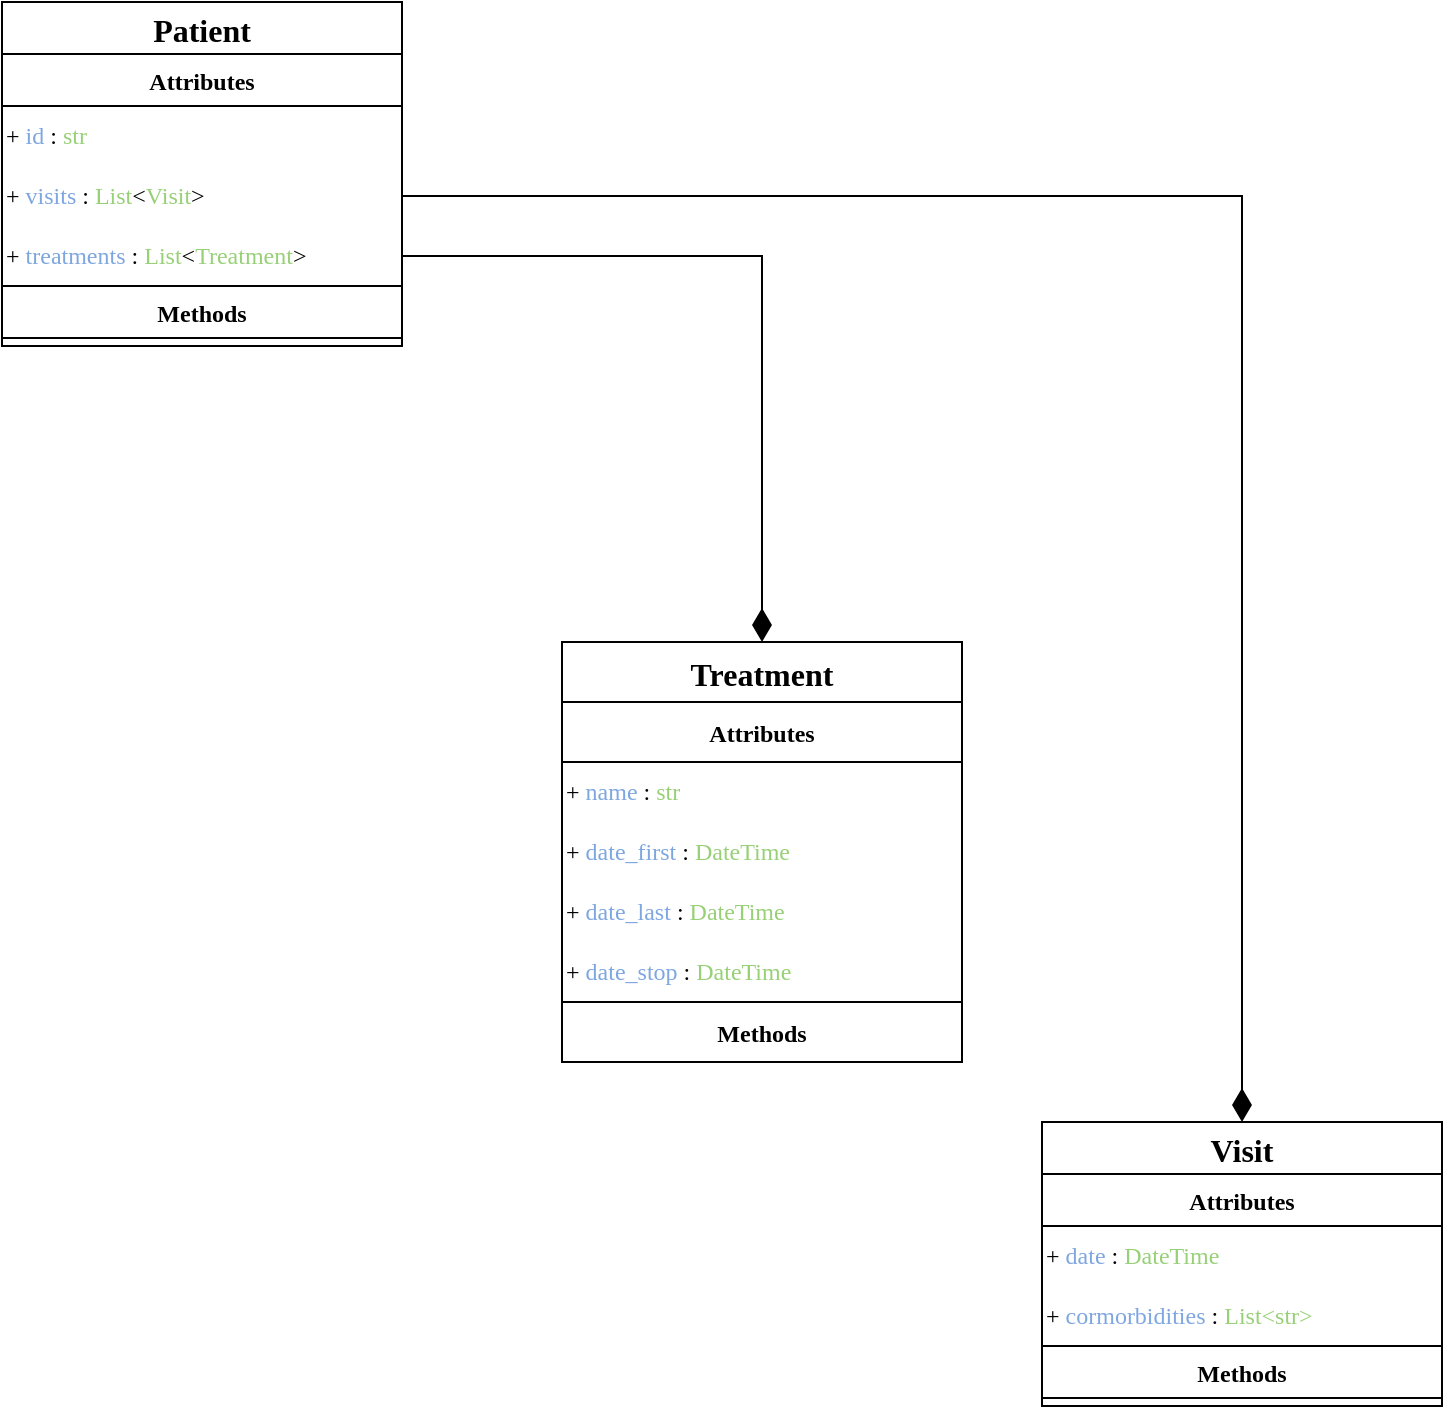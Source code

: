 <mxfile version="20.5.3" type="github" pages="2">
  <diagram id="C5RBs43oDa-KdzZeNtuy" name="data_model">
    <mxGraphModel dx="599" dy="340" grid="1" gridSize="10" guides="1" tooltips="1" connect="1" arrows="1" fold="1" page="1" pageScale="1" pageWidth="827" pageHeight="1169" math="0" shadow="0">
      <root>
        <mxCell id="WIyWlLk6GJQsqaUBKTNV-0" />
        <mxCell id="WIyWlLk6GJQsqaUBKTNV-1" parent="WIyWlLk6GJQsqaUBKTNV-0" />
        <mxCell id="oufMvBAxahya2CMeUMAv-0" value="Patient" style="swimlane;fontStyle=1;childLayout=stackLayout;horizontal=1;startSize=26;fillColor=none;horizontalStack=0;resizeParent=1;resizeParentMax=0;resizeLast=0;collapsible=1;marginBottom=0;fontColor=#000000;fontFamily=Ubuntu Mono;fontSource=https%3A%2F%2Ffonts.googleapis.com%2Fcss%3Ffamily%3DUbuntu%2BMono;fontSize=16;" parent="WIyWlLk6GJQsqaUBKTNV-1" vertex="1">
          <mxGeometry x="40" y="40" width="200" height="172" as="geometry">
            <mxRectangle x="40" y="40" width="200" height="30" as="alternateBounds" />
          </mxGeometry>
        </mxCell>
        <mxCell id="oufMvBAxahya2CMeUMAv-9" value="Attributes" style="swimlane;fontStyle=1;childLayout=stackLayout;horizontal=1;startSize=26;fillColor=none;horizontalStack=0;resizeParent=1;resizeParentMax=0;resizeLast=0;collapsible=1;marginBottom=0;fontColor=#000000;strokeColor=#000000;fontFamily=Ubuntu Mono;fontSource=https%3A%2F%2Ffonts.googleapis.com%2Fcss%3Ffamily%3DUbuntu%2BMono;sketch=0;" parent="oufMvBAxahya2CMeUMAv-0" vertex="1">
          <mxGeometry y="26" width="200" height="116" as="geometry">
            <mxRectangle y="26" width="200" height="30" as="alternateBounds" />
          </mxGeometry>
        </mxCell>
        <mxCell id="oufMvBAxahya2CMeUMAv-22" value="+ &lt;font color=&quot;#7EA6E0&quot;&gt;id&lt;/font&gt; : &lt;font color=&quot;#97D077&quot;&gt;str&lt;/font&gt;" style="text;html=1;strokeColor=none;fillColor=none;align=left;verticalAlign=middle;whiteSpace=wrap;rounded=0;fontColor=default;fontFamily=Ubuntu Mono;fontSource=https%3A%2F%2Ffonts.googleapis.com%2Fcss%3Ffamily%3DUbuntu%2BMono;" parent="oufMvBAxahya2CMeUMAv-9" vertex="1">
          <mxGeometry y="26" width="200" height="30" as="geometry" />
        </mxCell>
        <mxCell id="oufMvBAxahya2CMeUMAv-23" value="+ &lt;font color=&quot;#7EA6E0&quot;&gt;visits&lt;/font&gt; : &lt;font color=&quot;#97D077&quot;&gt;List&lt;font color=&quot;#000000&quot;&gt;&amp;lt;&lt;/font&gt;Visit&lt;font color=&quot;#000000&quot;&gt;&amp;gt;&lt;/font&gt;&lt;/font&gt;" style="text;html=1;strokeColor=none;fillColor=none;align=left;verticalAlign=middle;whiteSpace=wrap;rounded=0;fontColor=default;fontFamily=Ubuntu Mono;fontSource=https%3A%2F%2Ffonts.googleapis.com%2Fcss%3Ffamily%3DUbuntu%2BMono;" parent="oufMvBAxahya2CMeUMAv-9" vertex="1">
          <mxGeometry y="56" width="200" height="30" as="geometry" />
        </mxCell>
        <mxCell id="zz9cNpvGLaEkWZPjAulK-0" value="+ &lt;font color=&quot;#7EA6E0&quot;&gt;treatments&lt;/font&gt; : &lt;font color=&quot;#97D077&quot;&gt;List&lt;font color=&quot;#000000&quot;&gt;&amp;lt;&lt;font color=&quot;#97D077&quot;&gt;Treatment&lt;/font&gt;&lt;/font&gt;&lt;font color=&quot;#000000&quot;&gt;&amp;gt;&lt;/font&gt;&lt;/font&gt;" style="text;html=1;strokeColor=none;fillColor=none;align=left;verticalAlign=middle;whiteSpace=wrap;rounded=0;fontColor=default;fontFamily=Ubuntu Mono;fontSource=https%3A%2F%2Ffonts.googleapis.com%2Fcss%3Ffamily%3DUbuntu%2BMono;" vertex="1" parent="oufMvBAxahya2CMeUMAv-9">
          <mxGeometry y="86" width="200" height="30" as="geometry" />
        </mxCell>
        <mxCell id="oufMvBAxahya2CMeUMAv-5" value="Methods" style="swimlane;fontStyle=1;childLayout=stackLayout;horizontal=1;startSize=26;fillColor=none;horizontalStack=0;resizeParent=1;resizeParentMax=0;resizeLast=0;collapsible=1;marginBottom=0;fontColor=#000000;strokeColor=#000000;fontFamily=Ubuntu Mono;fontSource=https%3A%2F%2Ffonts.googleapis.com%2Fcss%3Ffamily%3DUbuntu%2BMono;" parent="oufMvBAxahya2CMeUMAv-0" vertex="1" collapsed="1">
          <mxGeometry y="142" width="200" height="30" as="geometry">
            <mxRectangle y="142" width="200" height="52" as="alternateBounds" />
          </mxGeometry>
        </mxCell>
        <mxCell id="oufMvBAxahya2CMeUMAv-13" value="Visit" style="swimlane;fontStyle=1;childLayout=stackLayout;horizontal=1;startSize=26;fillColor=none;horizontalStack=0;resizeParent=1;resizeParentMax=0;resizeLast=0;collapsible=1;marginBottom=0;fontColor=#000000;fontFamily=Ubuntu Mono;fontSource=https%3A%2F%2Ffonts.googleapis.com%2Fcss%3Ffamily%3DUbuntu%2BMono;fontSize=16;sketch=0;glass=0;swimlaneLine=1;shadow=0;rounded=0;" parent="WIyWlLk6GJQsqaUBKTNV-1" vertex="1">
          <mxGeometry x="560" y="600" width="200" height="142" as="geometry">
            <mxRectangle x="370" y="280" width="200" height="30" as="alternateBounds" />
          </mxGeometry>
        </mxCell>
        <mxCell id="oufMvBAxahya2CMeUMAv-14" value="Attributes" style="swimlane;fontStyle=1;childLayout=stackLayout;horizontal=1;startSize=26;fillColor=none;horizontalStack=0;resizeParent=1;resizeParentMax=0;resizeLast=0;collapsible=1;marginBottom=0;fontColor=#000000;strokeColor=#000000;fontFamily=Ubuntu Mono;fontSource=https%3A%2F%2Ffonts.googleapis.com%2Fcss%3Ffamily%3DUbuntu%2BMono;" parent="oufMvBAxahya2CMeUMAv-13" vertex="1">
          <mxGeometry y="26" width="200" height="86" as="geometry">
            <mxRectangle y="26" width="120" height="30" as="alternateBounds" />
          </mxGeometry>
        </mxCell>
        <mxCell id="_XXpwxEOMW_a-GRzuHUR-1" value="+ &lt;font color=&quot;#7EA6E0&quot;&gt;date&lt;/font&gt; : &lt;font color=&quot;#97D077&quot;&gt;DateTime&lt;/font&gt;" style="text;html=1;strokeColor=none;fillColor=none;align=left;verticalAlign=middle;whiteSpace=wrap;rounded=0;fontColor=default;fontFamily=Ubuntu Mono;fontSource=https%3A%2F%2Ffonts.googleapis.com%2Fcss%3Ffamily%3DUbuntu%2BMono;" vertex="1" parent="oufMvBAxahya2CMeUMAv-14">
          <mxGeometry y="26" width="200" height="30" as="geometry" />
        </mxCell>
        <mxCell id="oufMvBAxahya2CMeUMAv-25" value="+ &lt;font color=&quot;#7EA6E0&quot;&gt;cormorbidities&lt;/font&gt; : &lt;font color=&quot;#97D077&quot;&gt;List&amp;lt;str&amp;gt;&lt;/font&gt;" style="text;html=1;strokeColor=none;fillColor=none;align=left;verticalAlign=middle;whiteSpace=wrap;rounded=0;fontColor=default;fontFamily=Ubuntu Mono;fontSource=https%3A%2F%2Ffonts.googleapis.com%2Fcss%3Ffamily%3DUbuntu%2BMono;" parent="oufMvBAxahya2CMeUMAv-14" vertex="1">
          <mxGeometry y="56" width="200" height="30" as="geometry" />
        </mxCell>
        <mxCell id="oufMvBAxahya2CMeUMAv-18" value="Methods" style="swimlane;fontStyle=1;childLayout=stackLayout;horizontal=1;startSize=26;fillColor=none;horizontalStack=0;resizeParent=1;resizeParentMax=0;resizeLast=0;collapsible=1;marginBottom=0;fontColor=#000000;strokeColor=#000000;fontFamily=Ubuntu Mono;fontSource=https%3A%2F%2Ffonts.googleapis.com%2Fcss%3Ffamily%3DUbuntu%2BMono;" parent="oufMvBAxahya2CMeUMAv-13" vertex="1" collapsed="1">
          <mxGeometry y="112" width="200" height="30" as="geometry">
            <mxRectangle y="82" width="200" height="52" as="alternateBounds" />
          </mxGeometry>
        </mxCell>
        <mxCell id="oufMvBAxahya2CMeUMAv-27" style="edgeStyle=orthogonalEdgeStyle;rounded=0;orthogonalLoop=1;jettySize=auto;html=1;exitX=1;exitY=0.5;exitDx=0;exitDy=0;fontFamily=Ubuntu Mono;fontSource=https%3A%2F%2Ffonts.googleapis.com%2Fcss%3Ffamily%3DUbuntu%2BMono;fontSize=16;fontColor=#000000;entryX=0.5;entryY=0;entryDx=0;entryDy=0;endArrow=diamondThin;endFill=1;strokeWidth=1;endSize=14;targetPerimeterSpacing=0;sketch=0;" parent="WIyWlLk6GJQsqaUBKTNV-1" source="oufMvBAxahya2CMeUMAv-23" target="oufMvBAxahya2CMeUMAv-13" edge="1">
          <mxGeometry relative="1" as="geometry">
            <mxPoint x="340" y="197.095" as="targetPoint" />
          </mxGeometry>
        </mxCell>
        <mxCell id="UqEI7cq65c_3jP94Hr8m-0" value="Treatment" style="swimlane;fontStyle=1;childLayout=stackLayout;horizontal=1;startSize=30;fillColor=none;horizontalStack=0;resizeParent=1;resizeParentMax=0;resizeLast=0;collapsible=1;marginBottom=0;fontColor=#000000;fontFamily=Ubuntu Mono;fontSource=https%3A%2F%2Ffonts.googleapis.com%2Fcss%3Ffamily%3DUbuntu%2BMono;fontSize=16;sketch=0;glass=0;swimlaneLine=1;shadow=0;rounded=0;" vertex="1" parent="WIyWlLk6GJQsqaUBKTNV-1">
          <mxGeometry x="320" y="360" width="200" height="210" as="geometry">
            <mxRectangle x="320" y="360" width="200" height="30" as="alternateBounds" />
          </mxGeometry>
        </mxCell>
        <mxCell id="UqEI7cq65c_3jP94Hr8m-1" value="Attributes" style="swimlane;fontStyle=1;childLayout=stackLayout;horizontal=1;startSize=30;fillColor=none;horizontalStack=0;resizeParent=1;resizeParentMax=0;resizeLast=0;collapsible=1;marginBottom=0;fontColor=#000000;strokeColor=#000000;fontFamily=Ubuntu Mono;fontSource=https%3A%2F%2Ffonts.googleapis.com%2Fcss%3Ffamily%3DUbuntu%2BMono;" vertex="1" parent="UqEI7cq65c_3jP94Hr8m-0">
          <mxGeometry y="30" width="200" height="150" as="geometry">
            <mxRectangle y="26" width="120" height="30" as="alternateBounds" />
          </mxGeometry>
        </mxCell>
        <mxCell id="UqEI7cq65c_3jP94Hr8m-2" value="+ &lt;font color=&quot;#7EA6E0&quot;&gt;name&lt;/font&gt; : &lt;font color=&quot;#97D077&quot;&gt;str&lt;/font&gt;" style="text;html=1;strokeColor=none;fillColor=none;align=left;verticalAlign=middle;whiteSpace=wrap;rounded=0;fontColor=default;fontFamily=Ubuntu Mono;fontSource=https%3A%2F%2Ffonts.googleapis.com%2Fcss%3Ffamily%3DUbuntu%2BMono;" vertex="1" parent="UqEI7cq65c_3jP94Hr8m-1">
          <mxGeometry y="30" width="200" height="30" as="geometry" />
        </mxCell>
        <mxCell id="47sJUS0rCykeMKR6mqsv-263" value="+ &lt;font color=&quot;#7EA6E0&quot;&gt;date_first&lt;/font&gt; : &lt;font color=&quot;#97D077&quot;&gt;DateTime&lt;/font&gt;" style="text;html=1;strokeColor=none;fillColor=none;align=left;verticalAlign=middle;whiteSpace=wrap;rounded=0;fontColor=default;fontFamily=Ubuntu Mono;fontSource=https%3A%2F%2Ffonts.googleapis.com%2Fcss%3Ffamily%3DUbuntu%2BMono;" vertex="1" parent="UqEI7cq65c_3jP94Hr8m-1">
          <mxGeometry y="60" width="200" height="30" as="geometry" />
        </mxCell>
        <mxCell id="47sJUS0rCykeMKR6mqsv-267" value="+ &lt;font color=&quot;#7EA6E0&quot;&gt;date_last&lt;/font&gt; : &lt;font color=&quot;#97D077&quot;&gt;DateTime&lt;/font&gt;" style="text;html=1;strokeColor=none;fillColor=none;align=left;verticalAlign=middle;whiteSpace=wrap;rounded=0;fontColor=default;fontFamily=Ubuntu Mono;fontSource=https%3A%2F%2Ffonts.googleapis.com%2Fcss%3Ffamily%3DUbuntu%2BMono;" vertex="1" parent="UqEI7cq65c_3jP94Hr8m-1">
          <mxGeometry y="90" width="200" height="30" as="geometry" />
        </mxCell>
        <mxCell id="47sJUS0rCykeMKR6mqsv-265" value="+ &lt;font color=&quot;#7EA6E0&quot;&gt;date_stop&lt;/font&gt; : &lt;font color=&quot;#97D077&quot;&gt;DateTime&lt;/font&gt;" style="text;html=1;strokeColor=none;fillColor=none;align=left;verticalAlign=middle;whiteSpace=wrap;rounded=0;fontColor=default;fontFamily=Ubuntu Mono;fontSource=https%3A%2F%2Ffonts.googleapis.com%2Fcss%3Ffamily%3DUbuntu%2BMono;" vertex="1" parent="UqEI7cq65c_3jP94Hr8m-1">
          <mxGeometry y="120" width="200" height="30" as="geometry" />
        </mxCell>
        <mxCell id="UqEI7cq65c_3jP94Hr8m-3" value="Methods" style="swimlane;fontStyle=1;childLayout=stackLayout;horizontal=1;startSize=30;fillColor=none;horizontalStack=0;resizeParent=1;resizeParentMax=0;resizeLast=0;collapsible=1;marginBottom=0;fontColor=#000000;strokeColor=#000000;fontFamily=Ubuntu Mono;fontSource=https%3A%2F%2Ffonts.googleapis.com%2Fcss%3Ffamily%3DUbuntu%2BMono;" vertex="1" collapsed="1" parent="UqEI7cq65c_3jP94Hr8m-0">
          <mxGeometry y="180" width="200" height="30" as="geometry">
            <mxRectangle y="82" width="200" height="52" as="alternateBounds" />
          </mxGeometry>
        </mxCell>
        <mxCell id="Z27aW_qCVUp8fAp6l2or-0" style="edgeStyle=orthogonalEdgeStyle;rounded=0;sketch=0;orthogonalLoop=1;jettySize=auto;html=1;exitX=1;exitY=0.5;exitDx=0;exitDy=0;entryX=0.5;entryY=0;entryDx=0;entryDy=0;fontColor=#7EA6E0;endArrow=diamondThin;endFill=1;endSize=14;" edge="1" parent="WIyWlLk6GJQsqaUBKTNV-1" source="zz9cNpvGLaEkWZPjAulK-0" target="UqEI7cq65c_3jP94Hr8m-0">
          <mxGeometry relative="1" as="geometry" />
        </mxCell>
      </root>
    </mxGraphModel>
  </diagram>
  <diagram id="NugxWRzHMf-DVNXkpEIe" name="dictionary">
    <mxGraphModel dx="1015" dy="696" grid="1" gridSize="10" guides="1" tooltips="1" connect="1" arrows="1" fold="1" page="1" pageScale="1" pageWidth="827" pageHeight="1169" math="0" shadow="0">
      <root>
        <mxCell id="0" />
        <mxCell id="1" parent="0" />
        <mxCell id="zbpZ8_c0ntZA4bGm9SPs-86" value="&lt;div&gt;Items Lindsay&lt;/div&gt;" style="swimlane;fontStyle=1;childLayout=stackLayout;horizontal=1;startSize=30;horizontalStack=0;resizeParent=1;resizeParentMax=0;resizeLast=0;collapsible=1;marginBottom=0;whiteSpace=wrap;html=1;rounded=0;shadow=0;glass=0;sketch=0;strokeColor=#000000;fontFamily=Ubuntu Mono;fontSource=https%3A%2F%2Ffonts.googleapis.com%2Fcss%3Ffamily%3DUbuntu%2BMono;fontSize=22;fontColor=#E6E6E6;fillColor=#333333;" parent="1" vertex="1">
          <mxGeometry width="680" height="2610" as="geometry">
            <mxRectangle width="680" height="30" as="alternateBounds" />
          </mxGeometry>
        </mxCell>
        <mxCell id="zbpZ8_c0ntZA4bGm9SPs-425" value="Pulmonary function" style="shape=table;startSize=30;container=1;collapsible=1;childLayout=tableLayout;fixedRows=1;rowLines=0;fontStyle=1;align=center;resizeLast=1;rounded=0;shadow=0;glass=0;sketch=0;strokeColor=default;fontFamily=Ubuntu Mono;fontSource=https%3A%2F%2Ffonts.googleapis.com%2Fcss%3Ffamily%3DUbuntu%2BMono;fontSize=16;fontColor=#000000;fillColor=#B83B3B;" parent="zbpZ8_c0ntZA4bGm9SPs-86" vertex="1">
          <mxGeometry y="30" width="680" height="360" as="geometry">
            <mxRectangle y="30" width="680" height="30" as="alternateBounds" />
          </mxGeometry>
        </mxCell>
        <mxCell id="zbpZ8_c0ntZA4bGm9SPs-426" style="shape=tableRow;horizontal=0;startSize=0;swimlaneHead=0;swimlaneBody=0;fillColor=none;collapsible=0;dropTarget=0;points=[[0,0.5],[1,0.5]];portConstraint=eastwest;top=0;left=0;right=0;bottom=1;rounded=0;shadow=0;glass=0;sketch=0;strokeColor=#000000;fontFamily=Ubuntu Mono;fontSource=https%3A%2F%2Ffonts.googleapis.com%2Fcss%3Ffamily%3DUbuntu%2BMono;fontSize=16;fontColor=#000000;" parent="zbpZ8_c0ntZA4bGm9SPs-425" vertex="1">
          <mxGeometry y="30" width="680" height="30" as="geometry" />
        </mxCell>
        <mxCell id="zbpZ8_c0ntZA4bGm9SPs-427" value="Old" style="shape=partialRectangle;connectable=0;fillColor=#DB5A5A;top=0;left=0;bottom=0;right=0;fontStyle=5;overflow=hidden;rounded=0;shadow=0;glass=0;sketch=0;strokeColor=#000000;fontFamily=Ubuntu Mono;fontSource=https%3A%2F%2Ffonts.googleapis.com%2Fcss%3Ffamily%3DUbuntu%2BMono;fontSize=16;fontColor=#000000;align=left;spacingLeft=6;gradientColor=none;" parent="zbpZ8_c0ntZA4bGm9SPs-426" vertex="1">
          <mxGeometry width="320" height="30" as="geometry">
            <mxRectangle width="320" height="30" as="alternateBounds" />
          </mxGeometry>
        </mxCell>
        <mxCell id="zbpZ8_c0ntZA4bGm9SPs-428" value="New" style="shape=partialRectangle;connectable=0;fillColor=#DB5A5A;top=0;left=0;bottom=0;right=0;align=left;spacingLeft=6;fontStyle=5;overflow=hidden;rounded=0;shadow=0;glass=0;sketch=0;strokeColor=#000000;fontFamily=Ubuntu Mono;fontSource=https%3A%2F%2Ffonts.googleapis.com%2Fcss%3Ffamily%3DUbuntu%2BMono;fontSize=16;fontColor=#000000;" parent="zbpZ8_c0ntZA4bGm9SPs-426" vertex="1">
          <mxGeometry x="320" width="360" height="30" as="geometry">
            <mxRectangle width="360" height="30" as="alternateBounds" />
          </mxGeometry>
        </mxCell>
        <mxCell id="zbpZ8_c0ntZA4bGm9SPs-435" style="shape=tableRow;horizontal=0;startSize=0;swimlaneHead=0;swimlaneBody=0;fillColor=none;collapsible=0;dropTarget=0;points=[[0,0.5],[1,0.5]];portConstraint=eastwest;top=0;left=0;right=0;bottom=1;rounded=0;shadow=0;glass=0;sketch=0;strokeColor=#000000;fontFamily=Ubuntu Mono;fontSource=https%3A%2F%2Ffonts.googleapis.com%2Fcss%3Ffamily%3DUbuntu%2BMono;fontSize=16;fontColor=#000000;" parent="zbpZ8_c0ntZA4bGm9SPs-425" vertex="1">
          <mxGeometry y="60" width="680" height="30" as="geometry" />
        </mxCell>
        <mxCell id="zbpZ8_c0ntZA4bGm9SPs-436" value="Invasive ventilation usage" style="shape=partialRectangle;connectable=0;fillColor=#EDA4A1;top=0;left=0;bottom=0;right=0;fontStyle=0;overflow=hidden;rounded=0;shadow=0;glass=0;sketch=0;strokeColor=#000000;fontFamily=Ubuntu Mono;fontSource=https%3A%2F%2Ffonts.googleapis.com%2Fcss%3Ffamily%3DUbuntu%2BMono;fontSize=16;fontColor=#000000;align=left;spacingLeft=6;gradientColor=none;" parent="zbpZ8_c0ntZA4bGm9SPs-435" vertex="1">
          <mxGeometry width="320" height="30" as="geometry">
            <mxRectangle width="320" height="30" as="alternateBounds" />
          </mxGeometry>
        </mxCell>
        <mxCell id="zbpZ8_c0ntZA4bGm9SPs-437" value="inv_ventilation" style="shape=partialRectangle;connectable=0;fillColor=#EDA4A1;top=0;left=0;bottom=0;right=0;align=left;spacingLeft=6;fontStyle=0;overflow=hidden;rounded=0;shadow=0;glass=0;sketch=0;strokeColor=#000000;fontFamily=Ubuntu Mono;fontSource=https%3A%2F%2Ffonts.googleapis.com%2Fcss%3Ffamily%3DUbuntu%2BMono;fontSize=16;fontColor=#000000;" parent="zbpZ8_c0ntZA4bGm9SPs-435" vertex="1">
          <mxGeometry x="320" width="360" height="30" as="geometry">
            <mxRectangle width="360" height="30" as="alternateBounds" />
          </mxGeometry>
        </mxCell>
        <mxCell id="zbpZ8_c0ntZA4bGm9SPs-438" style="shape=tableRow;horizontal=0;startSize=0;swimlaneHead=0;swimlaneBody=0;fillColor=none;collapsible=0;dropTarget=0;points=[[0,0.5],[1,0.5]];portConstraint=eastwest;top=0;left=0;right=0;bottom=1;rounded=0;shadow=0;glass=0;sketch=0;strokeColor=#000000;fontFamily=Ubuntu Mono;fontSource=https%3A%2F%2Ffonts.googleapis.com%2Fcss%3Ffamily%3DUbuntu%2BMono;fontSize=16;fontColor=#000000;" parent="zbpZ8_c0ntZA4bGm9SPs-425" vertex="1">
          <mxGeometry y="90" width="680" height="30" as="geometry" />
        </mxCell>
        <mxCell id="zbpZ8_c0ntZA4bGm9SPs-439" value="Invasive ventilation duration" style="shape=partialRectangle;connectable=0;fillColor=#EDA4A1;top=0;left=0;bottom=0;right=0;fontStyle=0;overflow=hidden;rounded=0;shadow=0;glass=0;sketch=0;strokeColor=#000000;fontFamily=Ubuntu Mono;fontSource=https%3A%2F%2Ffonts.googleapis.com%2Fcss%3Ffamily%3DUbuntu%2BMono;fontSize=16;fontColor=#000000;align=left;spacingLeft=6;gradientColor=none;" parent="zbpZ8_c0ntZA4bGm9SPs-438" vertex="1">
          <mxGeometry width="320" height="30" as="geometry">
            <mxRectangle width="320" height="30" as="alternateBounds" />
          </mxGeometry>
        </mxCell>
        <mxCell id="zbpZ8_c0ntZA4bGm9SPs-440" value="inv_ventilation_duration" style="shape=partialRectangle;connectable=0;fillColor=#EDA4A1;top=0;left=0;bottom=0;right=0;align=left;spacingLeft=6;fontStyle=0;overflow=hidden;rounded=0;shadow=0;glass=0;sketch=0;strokeColor=#000000;fontFamily=Ubuntu Mono;fontSource=https%3A%2F%2Ffonts.googleapis.com%2Fcss%3Ffamily%3DUbuntu%2BMono;fontSize=16;fontColor=#000000;" parent="zbpZ8_c0ntZA4bGm9SPs-438" vertex="1">
          <mxGeometry x="320" width="360" height="30" as="geometry">
            <mxRectangle width="360" height="30" as="alternateBounds" />
          </mxGeometry>
        </mxCell>
        <mxCell id="zbpZ8_c0ntZA4bGm9SPs-441" style="shape=tableRow;horizontal=0;startSize=0;swimlaneHead=0;swimlaneBody=0;fillColor=none;collapsible=0;dropTarget=0;points=[[0,0.5],[1,0.5]];portConstraint=eastwest;top=0;left=0;right=0;bottom=1;rounded=0;shadow=0;glass=0;sketch=0;strokeColor=#000000;fontFamily=Ubuntu Mono;fontSource=https%3A%2F%2Ffonts.googleapis.com%2Fcss%3Ffamily%3DUbuntu%2BMono;fontSize=16;fontColor=#000000;" parent="zbpZ8_c0ntZA4bGm9SPs-425" vertex="1">
          <mxGeometry y="120" width="680" height="30" as="geometry" />
        </mxCell>
        <mxCell id="zbpZ8_c0ntZA4bGm9SPs-442" value="Non-invasive ventilation usage" style="shape=partialRectangle;connectable=0;fillColor=#EDA4A1;top=0;left=0;bottom=0;right=0;fontStyle=0;overflow=hidden;rounded=0;shadow=0;glass=0;sketch=0;strokeColor=#000000;fontFamily=Ubuntu Mono;fontSource=https%3A%2F%2Ffonts.googleapis.com%2Fcss%3Ffamily%3DUbuntu%2BMono;fontSize=16;fontColor=#000000;align=left;spacingLeft=6;gradientColor=none;" parent="zbpZ8_c0ntZA4bGm9SPs-441" vertex="1">
          <mxGeometry width="320" height="30" as="geometry">
            <mxRectangle width="320" height="30" as="alternateBounds" />
          </mxGeometry>
        </mxCell>
        <mxCell id="zbpZ8_c0ntZA4bGm9SPs-443" value="noninv_ventilation" style="shape=partialRectangle;connectable=0;fillColor=#EDA4A1;top=0;left=0;bottom=0;right=0;align=left;spacingLeft=6;fontStyle=0;overflow=hidden;rounded=0;shadow=0;glass=0;sketch=0;strokeColor=#000000;fontFamily=Ubuntu Mono;fontSource=https%3A%2F%2Ffonts.googleapis.com%2Fcss%3Ffamily%3DUbuntu%2BMono;fontSize=16;fontColor=#000000;" parent="zbpZ8_c0ntZA4bGm9SPs-441" vertex="1">
          <mxGeometry x="320" width="360" height="30" as="geometry">
            <mxRectangle width="360" height="30" as="alternateBounds" />
          </mxGeometry>
        </mxCell>
        <mxCell id="zbpZ8_c0ntZA4bGm9SPs-444" style="shape=tableRow;horizontal=0;startSize=0;swimlaneHead=0;swimlaneBody=0;fillColor=none;collapsible=0;dropTarget=0;points=[[0,0.5],[1,0.5]];portConstraint=eastwest;top=0;left=0;right=0;bottom=1;rounded=0;shadow=0;glass=0;sketch=0;strokeColor=#000000;fontFamily=Ubuntu Mono;fontSource=https%3A%2F%2Ffonts.googleapis.com%2Fcss%3Ffamily%3DUbuntu%2BMono;fontSize=16;fontColor=#000000;" parent="zbpZ8_c0ntZA4bGm9SPs-425" vertex="1">
          <mxGeometry y="150" width="680" height="30" as="geometry" />
        </mxCell>
        <mxCell id="zbpZ8_c0ntZA4bGm9SPs-445" value="Non-invasive ventilation duration" style="shape=partialRectangle;connectable=0;fillColor=#EDA4A1;top=0;left=0;bottom=0;right=0;fontStyle=0;overflow=hidden;rounded=0;shadow=0;glass=0;sketch=0;strokeColor=#000000;fontFamily=Ubuntu Mono;fontSource=https%3A%2F%2Ffonts.googleapis.com%2Fcss%3Ffamily%3DUbuntu%2BMono;fontSize=16;fontColor=#000000;align=left;spacingLeft=6;gradientColor=none;" parent="zbpZ8_c0ntZA4bGm9SPs-444" vertex="1">
          <mxGeometry width="320" height="30" as="geometry">
            <mxRectangle width="320" height="30" as="alternateBounds" />
          </mxGeometry>
        </mxCell>
        <mxCell id="zbpZ8_c0ntZA4bGm9SPs-446" value="noninv_ventilation_duration" style="shape=partialRectangle;connectable=0;fillColor=#EDA4A1;top=0;left=0;bottom=0;right=0;align=left;spacingLeft=6;fontStyle=0;overflow=hidden;rounded=0;shadow=0;glass=0;sketch=0;strokeColor=#000000;fontFamily=Ubuntu Mono;fontSource=https%3A%2F%2Ffonts.googleapis.com%2Fcss%3Ffamily%3DUbuntu%2BMono;fontSize=16;fontColor=#000000;" parent="zbpZ8_c0ntZA4bGm9SPs-444" vertex="1">
          <mxGeometry x="320" width="360" height="30" as="geometry">
            <mxRectangle width="360" height="30" as="alternateBounds" />
          </mxGeometry>
        </mxCell>
        <mxCell id="zbpZ8_c0ntZA4bGm9SPs-447" style="shape=tableRow;horizontal=0;startSize=0;swimlaneHead=0;swimlaneBody=0;fillColor=none;collapsible=0;dropTarget=0;points=[[0,0.5],[1,0.5]];portConstraint=eastwest;top=0;left=0;right=0;bottom=1;rounded=0;shadow=0;glass=0;sketch=0;strokeColor=#000000;fontFamily=Ubuntu Mono;fontSource=https%3A%2F%2Ffonts.googleapis.com%2Fcss%3Ffamily%3DUbuntu%2BMono;fontSize=16;fontColor=#000000;" parent="zbpZ8_c0ntZA4bGm9SPs-425" vertex="1">
          <mxGeometry y="180" width="680" height="30" as="geometry" />
        </mxCell>
        <mxCell id="zbpZ8_c0ntZA4bGm9SPs-448" value="Airway clearance assistance" style="shape=partialRectangle;connectable=0;fillColor=#EDA4A1;top=0;left=0;bottom=0;right=0;fontStyle=0;overflow=hidden;rounded=0;shadow=0;glass=0;sketch=0;strokeColor=#000000;fontFamily=Ubuntu Mono;fontSource=https%3A%2F%2Ffonts.googleapis.com%2Fcss%3Ffamily%3DUbuntu%2BMono;fontSize=16;fontColor=#000000;align=left;spacingLeft=6;gradientColor=none;" parent="zbpZ8_c0ntZA4bGm9SPs-447" vertex="1">
          <mxGeometry width="320" height="30" as="geometry">
            <mxRectangle width="320" height="30" as="alternateBounds" />
          </mxGeometry>
        </mxCell>
        <mxCell id="zbpZ8_c0ntZA4bGm9SPs-449" value="airway_clearance" style="shape=partialRectangle;connectable=0;fillColor=#EDA4A1;top=0;left=0;bottom=0;right=0;align=left;spacingLeft=6;fontStyle=0;overflow=hidden;rounded=0;shadow=0;glass=0;sketch=0;strokeColor=#000000;fontFamily=Ubuntu Mono;fontSource=https%3A%2F%2Ffonts.googleapis.com%2Fcss%3Ffamily%3DUbuntu%2BMono;fontSize=16;fontColor=#000000;" parent="zbpZ8_c0ntZA4bGm9SPs-447" vertex="1">
          <mxGeometry x="320" width="360" height="30" as="geometry">
            <mxRectangle width="360" height="30" as="alternateBounds" />
          </mxGeometry>
        </mxCell>
        <mxCell id="zbpZ8_c0ntZA4bGm9SPs-450" style="shape=tableRow;horizontal=0;startSize=0;swimlaneHead=0;swimlaneBody=0;fillColor=none;collapsible=0;dropTarget=0;points=[[0,0.5],[1,0.5]];portConstraint=eastwest;top=0;left=0;right=0;bottom=1;rounded=0;shadow=0;glass=0;sketch=0;strokeColor=#000000;fontFamily=Ubuntu Mono;fontSource=https%3A%2F%2Ffonts.googleapis.com%2Fcss%3Ffamily%3DUbuntu%2BMono;fontSize=16;fontColor=#000000;" parent="zbpZ8_c0ntZA4bGm9SPs-425" vertex="1">
          <mxGeometry y="210" width="680" height="30" as="geometry" />
        </mxCell>
        <mxCell id="zbpZ8_c0ntZA4bGm9SPs-451" value="Pulmonary function test performed" style="shape=partialRectangle;connectable=0;fillColor=#EDA4A1;top=0;left=0;bottom=0;right=0;fontStyle=0;overflow=hidden;rounded=0;shadow=0;glass=0;sketch=0;strokeColor=#000000;fontFamily=Ubuntu Mono;fontSource=https%3A%2F%2Ffonts.googleapis.com%2Fcss%3Ffamily%3DUbuntu%2BMono;fontSize=16;fontColor=#000000;align=left;spacingLeft=6;gradientColor=none;" parent="zbpZ8_c0ntZA4bGm9SPs-450" vertex="1">
          <mxGeometry width="320" height="30" as="geometry">
            <mxRectangle width="320" height="30" as="alternateBounds" />
          </mxGeometry>
        </mxCell>
        <mxCell id="zbpZ8_c0ntZA4bGm9SPs-452" value="pulmonary_test" style="shape=partialRectangle;connectable=0;fillColor=#EDA4A1;top=0;left=0;bottom=0;right=0;align=left;spacingLeft=6;fontStyle=0;overflow=hidden;rounded=0;shadow=0;glass=0;sketch=0;strokeColor=#000000;fontFamily=Ubuntu Mono;fontSource=https%3A%2F%2Ffonts.googleapis.com%2Fcss%3Ffamily%3DUbuntu%2BMono;fontSize=16;fontColor=#000000;" parent="zbpZ8_c0ntZA4bGm9SPs-450" vertex="1">
          <mxGeometry x="320" width="360" height="30" as="geometry">
            <mxRectangle width="360" height="30" as="alternateBounds" />
          </mxGeometry>
        </mxCell>
        <mxCell id="zbpZ8_c0ntZA4bGm9SPs-453" style="shape=tableRow;horizontal=0;startSize=0;swimlaneHead=0;swimlaneBody=0;fillColor=none;collapsible=0;dropTarget=0;points=[[0,0.5],[1,0.5]];portConstraint=eastwest;top=0;left=0;right=0;bottom=1;rounded=0;shadow=0;glass=0;sketch=0;strokeColor=#000000;fontFamily=Ubuntu Mono;fontSource=https%3A%2F%2Ffonts.googleapis.com%2Fcss%3Ffamily%3DUbuntu%2BMono;fontSize=16;fontColor=#000000;" parent="zbpZ8_c0ntZA4bGm9SPs-425" vertex="1">
          <mxGeometry y="240" width="680" height="30" as="geometry" />
        </mxCell>
        <mxCell id="zbpZ8_c0ntZA4bGm9SPs-454" value="Pulmonary function test date" style="shape=partialRectangle;connectable=0;fillColor=#EDA4A1;top=0;left=0;bottom=0;right=0;fontStyle=0;overflow=hidden;rounded=0;shadow=0;glass=0;sketch=0;strokeColor=#000000;fontFamily=Ubuntu Mono;fontSource=https%3A%2F%2Ffonts.googleapis.com%2Fcss%3Ffamily%3DUbuntu%2BMono;fontSize=16;fontColor=#000000;align=left;spacingLeft=6;gradientColor=none;" parent="zbpZ8_c0ntZA4bGm9SPs-453" vertex="1">
          <mxGeometry width="320" height="30" as="geometry">
            <mxRectangle width="320" height="30" as="alternateBounds" />
          </mxGeometry>
        </mxCell>
        <mxCell id="zbpZ8_c0ntZA4bGm9SPs-455" value="pulmonary_test_date" style="shape=partialRectangle;connectable=0;fillColor=#EDA4A1;top=0;left=0;bottom=0;right=0;align=left;spacingLeft=6;fontStyle=0;overflow=hidden;rounded=0;shadow=0;glass=0;sketch=0;strokeColor=#000000;fontFamily=Ubuntu Mono;fontSource=https%3A%2F%2Ffonts.googleapis.com%2Fcss%3Ffamily%3DUbuntu%2BMono;fontSize=16;fontColor=#000000;" parent="zbpZ8_c0ntZA4bGm9SPs-453" vertex="1">
          <mxGeometry x="320" width="360" height="30" as="geometry">
            <mxRectangle width="360" height="30" as="alternateBounds" />
          </mxGeometry>
        </mxCell>
        <mxCell id="zbpZ8_c0ntZA4bGm9SPs-456" style="shape=tableRow;horizontal=0;startSize=0;swimlaneHead=0;swimlaneBody=0;fillColor=none;collapsible=0;dropTarget=0;points=[[0,0.5],[1,0.5]];portConstraint=eastwest;top=0;left=0;right=0;bottom=1;rounded=0;shadow=0;glass=0;sketch=0;strokeColor=#000000;fontFamily=Ubuntu Mono;fontSource=https%3A%2F%2Ffonts.googleapis.com%2Fcss%3Ffamily%3DUbuntu%2BMono;fontSize=16;fontColor=#000000;" parent="zbpZ8_c0ntZA4bGm9SPs-425" vertex="1">
          <mxGeometry y="270" width="680" height="30" as="geometry" />
        </mxCell>
        <mxCell id="zbpZ8_c0ntZA4bGm9SPs-457" value="Forced vital capacity volume" style="shape=partialRectangle;connectable=0;fillColor=#EDA4A1;top=0;left=0;bottom=0;right=0;fontStyle=0;overflow=hidden;rounded=0;shadow=0;glass=0;sketch=0;strokeColor=#000000;fontFamily=Ubuntu Mono;fontSource=https%3A%2F%2Ffonts.googleapis.com%2Fcss%3Ffamily%3DUbuntu%2BMono;fontSize=16;fontColor=#000000;align=left;spacingLeft=6;gradientColor=none;" parent="zbpZ8_c0ntZA4bGm9SPs-456" vertex="1">
          <mxGeometry width="320" height="30" as="geometry">
            <mxRectangle width="320" height="30" as="alternateBounds" />
          </mxGeometry>
        </mxCell>
        <mxCell id="zbpZ8_c0ntZA4bGm9SPs-458" value="fvc_volume" style="shape=partialRectangle;connectable=0;fillColor=#EDA4A1;top=0;left=0;bottom=0;right=0;align=left;spacingLeft=6;fontStyle=0;overflow=hidden;rounded=0;shadow=0;glass=0;sketch=0;strokeColor=#000000;fontFamily=Ubuntu Mono;fontSource=https%3A%2F%2Ffonts.googleapis.com%2Fcss%3Ffamily%3DUbuntu%2BMono;fontSize=16;fontColor=#000000;" parent="zbpZ8_c0ntZA4bGm9SPs-456" vertex="1">
          <mxGeometry x="320" width="360" height="30" as="geometry">
            <mxRectangle width="360" height="30" as="alternateBounds" />
          </mxGeometry>
        </mxCell>
        <mxCell id="zbpZ8_c0ntZA4bGm9SPs-459" style="shape=tableRow;horizontal=0;startSize=0;swimlaneHead=0;swimlaneBody=0;fillColor=none;collapsible=0;dropTarget=0;points=[[0,0.5],[1,0.5]];portConstraint=eastwest;top=0;left=0;right=0;bottom=1;rounded=0;shadow=0;glass=0;sketch=0;strokeColor=#000000;fontFamily=Ubuntu Mono;fontSource=https%3A%2F%2Ffonts.googleapis.com%2Fcss%3Ffamily%3DUbuntu%2BMono;fontSize=16;fontColor=#000000;" parent="zbpZ8_c0ntZA4bGm9SPs-425" vertex="1">
          <mxGeometry y="300" width="680" height="30" as="geometry" />
        </mxCell>
        <mxCell id="zbpZ8_c0ntZA4bGm9SPs-460" value="Forced vital capacity percentage" style="shape=partialRectangle;connectable=0;fillColor=#EDA4A1;top=0;left=0;bottom=0;right=0;fontStyle=0;overflow=hidden;rounded=0;shadow=0;glass=0;sketch=0;strokeColor=#000000;fontFamily=Ubuntu Mono;fontSource=https%3A%2F%2Ffonts.googleapis.com%2Fcss%3Ffamily%3DUbuntu%2BMono;fontSize=16;fontColor=#000000;align=left;spacingLeft=6;gradientColor=none;" parent="zbpZ8_c0ntZA4bGm9SPs-459" vertex="1">
          <mxGeometry width="320" height="30" as="geometry">
            <mxRectangle width="320" height="30" as="alternateBounds" />
          </mxGeometry>
        </mxCell>
        <mxCell id="zbpZ8_c0ntZA4bGm9SPs-461" value="fvc_percentage" style="shape=partialRectangle;connectable=0;fillColor=#EDA4A1;top=0;left=0;bottom=0;right=0;align=left;spacingLeft=6;fontStyle=0;overflow=hidden;rounded=0;shadow=0;glass=0;sketch=0;strokeColor=#000000;fontFamily=Ubuntu Mono;fontSource=https%3A%2F%2Ffonts.googleapis.com%2Fcss%3Ffamily%3DUbuntu%2BMono;fontSize=16;fontColor=#000000;" parent="zbpZ8_c0ntZA4bGm9SPs-459" vertex="1">
          <mxGeometry x="320" width="360" height="30" as="geometry">
            <mxRectangle width="360" height="30" as="alternateBounds" />
          </mxGeometry>
        </mxCell>
        <mxCell id="zbpZ8_c0ntZA4bGm9SPs-462" style="shape=tableRow;horizontal=0;startSize=0;swimlaneHead=0;swimlaneBody=0;fillColor=none;collapsible=0;dropTarget=0;points=[[0,0.5],[1,0.5]];portConstraint=eastwest;top=0;left=0;right=0;bottom=1;rounded=0;shadow=0;glass=0;sketch=0;strokeColor=#000000;fontFamily=Ubuntu Mono;fontSource=https%3A%2F%2Ffonts.googleapis.com%2Fcss%3Ffamily%3DUbuntu%2BMono;fontSize=16;fontColor=#000000;" parent="zbpZ8_c0ntZA4bGm9SPs-425" vertex="1">
          <mxGeometry y="330" width="680" height="30" as="geometry" />
        </mxCell>
        <mxCell id="zbpZ8_c0ntZA4bGm9SPs-463" value="Peak cough flow" style="shape=partialRectangle;connectable=0;fillColor=#EDA4A1;top=0;left=0;bottom=0;right=0;fontStyle=0;overflow=hidden;rounded=0;shadow=0;glass=0;sketch=0;strokeColor=#000000;fontFamily=Ubuntu Mono;fontSource=https%3A%2F%2Ffonts.googleapis.com%2Fcss%3Ffamily%3DUbuntu%2BMono;fontSize=16;fontColor=#000000;align=left;spacingLeft=6;gradientColor=none;" parent="zbpZ8_c0ntZA4bGm9SPs-462" vertex="1">
          <mxGeometry width="320" height="30" as="geometry">
            <mxRectangle width="320" height="30" as="alternateBounds" />
          </mxGeometry>
        </mxCell>
        <mxCell id="zbpZ8_c0ntZA4bGm9SPs-464" value="peak_cough_flow" style="shape=partialRectangle;connectable=0;fillColor=#EDA4A1;top=0;left=0;bottom=0;right=0;align=left;spacingLeft=6;fontStyle=0;overflow=hidden;rounded=0;shadow=0;glass=0;sketch=0;strokeColor=#000000;fontFamily=Ubuntu Mono;fontSource=https%3A%2F%2Ffonts.googleapis.com%2Fcss%3Ffamily%3DUbuntu%2BMono;fontSize=16;fontColor=#000000;" parent="zbpZ8_c0ntZA4bGm9SPs-462" vertex="1">
          <mxGeometry x="320" width="360" height="30" as="geometry">
            <mxRectangle width="360" height="30" as="alternateBounds" />
          </mxGeometry>
        </mxCell>
        <mxCell id="zbpZ8_c0ntZA4bGm9SPs-406" value="Nutrition" style="shape=table;startSize=30;container=1;collapsible=1;childLayout=tableLayout;fixedRows=1;rowLines=0;fontStyle=1;align=center;resizeLast=1;rounded=0;shadow=0;glass=0;sketch=0;strokeColor=default;fontFamily=Ubuntu Mono;fontSource=https%3A%2F%2Ffonts.googleapis.com%2Fcss%3Ffamily%3DUbuntu%2BMono;fontSize=16;fontColor=#000000;fillColor=#79B6BF;" parent="zbpZ8_c0ntZA4bGm9SPs-86" vertex="1">
          <mxGeometry y="390" width="680" height="120" as="geometry">
            <mxRectangle y="60" width="680" height="30" as="alternateBounds" />
          </mxGeometry>
        </mxCell>
        <mxCell id="zbpZ8_c0ntZA4bGm9SPs-407" style="shape=tableRow;horizontal=0;startSize=0;swimlaneHead=0;swimlaneBody=0;fillColor=none;collapsible=0;dropTarget=0;points=[[0,0.5],[1,0.5]];portConstraint=eastwest;top=0;left=0;right=0;bottom=1;rounded=0;shadow=0;glass=0;sketch=0;strokeColor=#000000;fontFamily=Ubuntu Mono;fontSource=https%3A%2F%2Ffonts.googleapis.com%2Fcss%3Ffamily%3DUbuntu%2BMono;fontSize=16;fontColor=#000000;" parent="zbpZ8_c0ntZA4bGm9SPs-406" vertex="1">
          <mxGeometry y="30" width="680" height="30" as="geometry" />
        </mxCell>
        <mxCell id="zbpZ8_c0ntZA4bGm9SPs-408" value="Old" style="shape=partialRectangle;connectable=0;fillColor=#8ED6E0;top=0;left=0;bottom=0;right=0;fontStyle=5;overflow=hidden;rounded=0;shadow=0;glass=0;sketch=0;strokeColor=#000000;fontFamily=Ubuntu Mono;fontSource=https%3A%2F%2Ffonts.googleapis.com%2Fcss%3Ffamily%3DUbuntu%2BMono;fontSize=16;fontColor=#000000;align=left;spacingLeft=6;gradientColor=none;" parent="zbpZ8_c0ntZA4bGm9SPs-407" vertex="1">
          <mxGeometry width="320" height="30" as="geometry">
            <mxRectangle width="320" height="30" as="alternateBounds" />
          </mxGeometry>
        </mxCell>
        <mxCell id="zbpZ8_c0ntZA4bGm9SPs-409" value="New" style="shape=partialRectangle;connectable=0;fillColor=#8ED6E0;top=0;left=0;bottom=0;right=0;align=left;spacingLeft=6;fontStyle=5;overflow=hidden;rounded=0;shadow=0;glass=0;sketch=0;strokeColor=#000000;fontFamily=Ubuntu Mono;fontSource=https%3A%2F%2Ffonts.googleapis.com%2Fcss%3Ffamily%3DUbuntu%2BMono;fontSize=16;fontColor=#000000;" parent="zbpZ8_c0ntZA4bGm9SPs-407" vertex="1">
          <mxGeometry x="320" width="360" height="30" as="geometry">
            <mxRectangle width="360" height="30" as="alternateBounds" />
          </mxGeometry>
        </mxCell>
        <mxCell id="zbpZ8_c0ntZA4bGm9SPs-410" style="shape=tableRow;horizontal=0;startSize=0;swimlaneHead=0;swimlaneBody=0;fillColor=none;collapsible=0;dropTarget=0;points=[[0,0.5],[1,0.5]];portConstraint=eastwest;top=0;left=0;right=0;bottom=1;rounded=0;shadow=0;glass=0;sketch=0;strokeColor=#000000;fontFamily=Ubuntu Mono;fontSource=https%3A%2F%2Ffonts.googleapis.com%2Fcss%3Ffamily%3DUbuntu%2BMono;fontSize=16;fontColor=#000000;" parent="zbpZ8_c0ntZA4bGm9SPs-406" vertex="1">
          <mxGeometry y="60" width="680" height="30" as="geometry" />
        </mxCell>
        <mxCell id="zbpZ8_c0ntZA4bGm9SPs-411" value="Feeding tube usage" style="shape=partialRectangle;connectable=0;fillColor=#BDDEF2;top=0;left=0;bottom=0;right=0;fontStyle=0;overflow=hidden;rounded=0;shadow=0;glass=0;sketch=0;strokeColor=#000000;fontFamily=Ubuntu Mono;fontSource=https%3A%2F%2Ffonts.googleapis.com%2Fcss%3Ffamily%3DUbuntu%2BMono;fontSize=16;fontColor=#000000;align=left;spacingLeft=6;gradientColor=none;" parent="zbpZ8_c0ntZA4bGm9SPs-410" vertex="1">
          <mxGeometry width="320" height="30" as="geometry">
            <mxRectangle width="320" height="30" as="alternateBounds" />
          </mxGeometry>
        </mxCell>
        <mxCell id="zbpZ8_c0ntZA4bGm9SPs-412" value="feedtube" style="shape=partialRectangle;connectable=0;fillColor=#BDDEF2;top=0;left=0;bottom=0;right=0;align=left;spacingLeft=6;fontStyle=0;overflow=hidden;rounded=0;shadow=0;glass=0;sketch=0;strokeColor=#000000;fontFamily=Ubuntu Mono;fontSource=https%3A%2F%2Ffonts.googleapis.com%2Fcss%3Ffamily%3DUbuntu%2BMono;fontSize=16;fontColor=#000000;" parent="zbpZ8_c0ntZA4bGm9SPs-410" vertex="1">
          <mxGeometry x="320" width="360" height="30" as="geometry">
            <mxRectangle width="360" height="30" as="alternateBounds" />
          </mxGeometry>
        </mxCell>
        <mxCell id="zbpZ8_c0ntZA4bGm9SPs-413" style="shape=tableRow;horizontal=0;startSize=0;swimlaneHead=0;swimlaneBody=0;fillColor=none;collapsible=0;dropTarget=0;points=[[0,0.5],[1,0.5]];portConstraint=eastwest;top=0;left=0;right=0;bottom=1;rounded=0;shadow=0;glass=0;sketch=0;strokeColor=#000000;fontFamily=Ubuntu Mono;fontSource=https%3A%2F%2Ffonts.googleapis.com%2Fcss%3Ffamily%3DUbuntu%2BMono;fontSize=16;fontColor=#000000;" parent="zbpZ8_c0ntZA4bGm9SPs-406" vertex="1">
          <mxGeometry y="90" width="680" height="30" as="geometry" />
        </mxCell>
        <mxCell id="zbpZ8_c0ntZA4bGm9SPs-414" value="Feeding tube usage type" style="shape=partialRectangle;connectable=0;fillColor=#BDDEF2;top=0;left=0;bottom=0;right=0;fontStyle=0;overflow=hidden;rounded=0;shadow=0;glass=0;sketch=0;strokeColor=#000000;fontFamily=Ubuntu Mono;fontSource=https%3A%2F%2Ffonts.googleapis.com%2Fcss%3Ffamily%3DUbuntu%2BMono;fontSize=16;fontColor=#000000;align=left;spacingLeft=6;gradientColor=none;" parent="zbpZ8_c0ntZA4bGm9SPs-413" vertex="1">
          <mxGeometry width="320" height="30" as="geometry">
            <mxRectangle width="320" height="30" as="alternateBounds" />
          </mxGeometry>
        </mxCell>
        <mxCell id="zbpZ8_c0ntZA4bGm9SPs-415" value="feedtube_type" style="shape=partialRectangle;connectable=0;fillColor=#BDDEF2;top=0;left=0;bottom=0;right=0;align=left;spacingLeft=6;fontStyle=0;overflow=hidden;rounded=0;shadow=0;glass=0;sketch=0;strokeColor=#000000;fontFamily=Ubuntu Mono;fontSource=https%3A%2F%2Ffonts.googleapis.com%2Fcss%3Ffamily%3DUbuntu%2BMono;fontSize=16;fontColor=#000000;" parent="zbpZ8_c0ntZA4bGm9SPs-413" vertex="1">
          <mxGeometry x="320" width="360" height="30" as="geometry">
            <mxRectangle width="360" height="30" as="alternateBounds" />
          </mxGeometry>
        </mxCell>
        <mxCell id="zbpZ8_c0ntZA4bGm9SPs-390" value="Wheelchair usage" style="shape=table;startSize=30;container=1;collapsible=1;childLayout=tableLayout;fixedRows=1;rowLines=0;fontStyle=1;align=center;resizeLast=1;rounded=0;shadow=0;glass=0;sketch=0;strokeColor=default;fontFamily=Ubuntu Mono;fontSource=https%3A%2F%2Ffonts.googleapis.com%2Fcss%3Ffamily%3DUbuntu%2BMono;fontSize=16;fontColor=#000000;fillColor=#B5739D;" parent="zbpZ8_c0ntZA4bGm9SPs-86" vertex="1">
          <mxGeometry y="510" width="680" height="120" as="geometry">
            <mxRectangle y="90" width="680" height="30" as="alternateBounds" />
          </mxGeometry>
        </mxCell>
        <mxCell id="zbpZ8_c0ntZA4bGm9SPs-391" style="shape=tableRow;horizontal=0;startSize=0;swimlaneHead=0;swimlaneBody=0;fillColor=none;collapsible=0;dropTarget=0;points=[[0,0.5],[1,0.5]];portConstraint=eastwest;top=0;left=0;right=0;bottom=1;rounded=0;shadow=0;glass=0;sketch=0;strokeColor=#000000;fontFamily=Ubuntu Mono;fontSource=https%3A%2F%2Ffonts.googleapis.com%2Fcss%3Ffamily%3DUbuntu%2BMono;fontSize=16;fontColor=#000000;" parent="zbpZ8_c0ntZA4bGm9SPs-390" vertex="1">
          <mxGeometry y="30" width="680" height="30" as="geometry" />
        </mxCell>
        <mxCell id="zbpZ8_c0ntZA4bGm9SPs-392" value="Old" style="shape=partialRectangle;connectable=0;fillColor=#CDA2BE;top=0;left=0;bottom=0;right=0;fontStyle=5;overflow=hidden;rounded=0;shadow=0;glass=0;sketch=0;strokeColor=#000000;fontFamily=Ubuntu Mono;fontSource=https%3A%2F%2Ffonts.googleapis.com%2Fcss%3Ffamily%3DUbuntu%2BMono;fontSize=16;fontColor=#000000;align=left;spacingLeft=6;gradientColor=none;" parent="zbpZ8_c0ntZA4bGm9SPs-391" vertex="1">
          <mxGeometry width="320" height="30" as="geometry">
            <mxRectangle width="320" height="30" as="alternateBounds" />
          </mxGeometry>
        </mxCell>
        <mxCell id="zbpZ8_c0ntZA4bGm9SPs-393" value="New" style="shape=partialRectangle;connectable=0;fillColor=#CDA2BE;top=0;left=0;bottom=0;right=0;align=left;spacingLeft=6;fontStyle=5;overflow=hidden;rounded=0;shadow=0;glass=0;sketch=0;strokeColor=#000000;fontFamily=Ubuntu Mono;fontSource=https%3A%2F%2Ffonts.googleapis.com%2Fcss%3Ffamily%3DUbuntu%2BMono;fontSize=16;fontColor=#000000;" parent="zbpZ8_c0ntZA4bGm9SPs-391" vertex="1">
          <mxGeometry x="320" width="360" height="30" as="geometry">
            <mxRectangle width="360" height="30" as="alternateBounds" />
          </mxGeometry>
        </mxCell>
        <mxCell id="zbpZ8_c0ntZA4bGm9SPs-394" style="shape=tableRow;horizontal=0;startSize=0;swimlaneHead=0;swimlaneBody=0;fillColor=none;collapsible=0;dropTarget=0;points=[[0,0.5],[1,0.5]];portConstraint=eastwest;top=0;left=0;right=0;bottom=1;rounded=0;shadow=0;glass=0;sketch=0;strokeColor=#000000;fontFamily=Ubuntu Mono;fontSource=https%3A%2F%2Ffonts.googleapis.com%2Fcss%3Ffamily%3DUbuntu%2BMono;fontSize=16;fontColor=#000000;" parent="zbpZ8_c0ntZA4bGm9SPs-390" vertex="1">
          <mxGeometry y="60" width="680" height="30" as="geometry" />
        </mxCell>
        <mxCell id="zbpZ8_c0ntZA4bGm9SPs-395" value="Wheelchair usage" style="shape=partialRectangle;connectable=0;fillColor=#E6D0DE;top=0;left=0;bottom=0;right=0;fontStyle=0;overflow=hidden;rounded=0;shadow=0;glass=0;sketch=0;strokeColor=#000000;fontFamily=Ubuntu Mono;fontSource=https%3A%2F%2Ffonts.googleapis.com%2Fcss%3Ffamily%3DUbuntu%2BMono;fontSize=16;fontColor=#000000;align=left;spacingLeft=6;gradientColor=none;" parent="zbpZ8_c0ntZA4bGm9SPs-394" vertex="1">
          <mxGeometry width="320" height="30" as="geometry">
            <mxRectangle width="320" height="30" as="alternateBounds" />
          </mxGeometry>
        </mxCell>
        <mxCell id="zbpZ8_c0ntZA4bGm9SPs-396" value="wheelchair" style="shape=partialRectangle;connectable=0;fillColor=#E6D0DE;top=0;left=0;bottom=0;right=0;align=left;spacingLeft=6;fontStyle=0;overflow=hidden;rounded=0;shadow=0;glass=0;sketch=0;strokeColor=#000000;fontFamily=Ubuntu Mono;fontSource=https%3A%2F%2Ffonts.googleapis.com%2Fcss%3Ffamily%3DUbuntu%2BMono;fontSize=16;fontColor=#000000;" parent="zbpZ8_c0ntZA4bGm9SPs-394" vertex="1">
          <mxGeometry x="320" width="360" height="30" as="geometry">
            <mxRectangle width="360" height="30" as="alternateBounds" />
          </mxGeometry>
        </mxCell>
        <mxCell id="zbpZ8_c0ntZA4bGm9SPs-397" style="shape=tableRow;horizontal=0;startSize=0;swimlaneHead=0;swimlaneBody=0;fillColor=none;collapsible=0;dropTarget=0;points=[[0,0.5],[1,0.5]];portConstraint=eastwest;top=0;left=0;right=0;bottom=1;rounded=0;shadow=0;glass=0;sketch=0;strokeColor=#000000;fontFamily=Ubuntu Mono;fontSource=https%3A%2F%2Ffonts.googleapis.com%2Fcss%3Ffamily%3DUbuntu%2BMono;fontSize=16;fontColor=#000000;" parent="zbpZ8_c0ntZA4bGm9SPs-390" vertex="1">
          <mxGeometry y="90" width="680" height="30" as="geometry" />
        </mxCell>
        <mxCell id="zbpZ8_c0ntZA4bGm9SPs-398" value="Wheelchair usage frequency" style="shape=partialRectangle;connectable=0;fillColor=#E6D0DE;top=0;left=0;bottom=0;right=0;fontStyle=0;overflow=hidden;rounded=0;shadow=0;glass=0;sketch=0;strokeColor=#000000;fontFamily=Ubuntu Mono;fontSource=https%3A%2F%2Ffonts.googleapis.com%2Fcss%3Ffamily%3DUbuntu%2BMono;fontSize=16;fontColor=#000000;align=left;spacingLeft=6;gradientColor=none;" parent="zbpZ8_c0ntZA4bGm9SPs-397" vertex="1">
          <mxGeometry width="320" height="30" as="geometry">
            <mxRectangle width="320" height="30" as="alternateBounds" />
          </mxGeometry>
        </mxCell>
        <mxCell id="zbpZ8_c0ntZA4bGm9SPs-399" value="wheelchair_freq" style="shape=partialRectangle;connectable=0;fillColor=#E6D0DE;top=0;left=0;bottom=0;right=0;align=left;spacingLeft=6;fontStyle=0;overflow=hidden;rounded=0;shadow=0;glass=0;sketch=0;strokeColor=#000000;fontFamily=Ubuntu Mono;fontSource=https%3A%2F%2Ffonts.googleapis.com%2Fcss%3Ffamily%3DUbuntu%2BMono;fontSize=16;fontColor=#000000;" parent="zbpZ8_c0ntZA4bGm9SPs-397" vertex="1">
          <mxGeometry x="320" width="360" height="30" as="geometry">
            <mxRectangle width="360" height="30" as="alternateBounds" />
          </mxGeometry>
        </mxCell>
        <mxCell id="zbpZ8_c0ntZA4bGm9SPs-373" value="Motor function" style="shape=table;startSize=30;container=1;collapsible=1;childLayout=tableLayout;fixedRows=1;rowLines=0;fontStyle=1;align=center;resizeLast=1;rounded=0;shadow=0;glass=0;sketch=0;strokeColor=default;fontFamily=Ubuntu Mono;fontSource=https%3A%2F%2Ffonts.googleapis.com%2Fcss%3Ffamily%3DUbuntu%2BMono;fontSize=16;fontColor=#000000;fillColor=#67AB9F;" parent="zbpZ8_c0ntZA4bGm9SPs-86" vertex="1">
          <mxGeometry y="630" width="680" height="180" as="geometry">
            <mxRectangle y="120" width="680" height="30" as="alternateBounds" />
          </mxGeometry>
        </mxCell>
        <mxCell id="zbpZ8_c0ntZA4bGm9SPs-374" style="shape=tableRow;horizontal=0;startSize=0;swimlaneHead=0;swimlaneBody=0;fillColor=none;collapsible=0;dropTarget=0;points=[[0,0.5],[1,0.5]];portConstraint=eastwest;top=0;left=0;right=0;bottom=1;rounded=0;shadow=0;glass=0;sketch=0;strokeColor=#000000;fontFamily=Ubuntu Mono;fontSource=https%3A%2F%2Ffonts.googleapis.com%2Fcss%3Ffamily%3DUbuntu%2BMono;fontSize=16;fontColor=#000000;" parent="zbpZ8_c0ntZA4bGm9SPs-373" vertex="1">
          <mxGeometry y="30" width="680" height="30" as="geometry" />
        </mxCell>
        <mxCell id="zbpZ8_c0ntZA4bGm9SPs-375" value="Old" style="shape=partialRectangle;connectable=0;fillColor=#9AC7BF;top=0;left=0;bottom=0;right=0;fontStyle=5;overflow=hidden;rounded=0;shadow=0;glass=0;sketch=0;strokeColor=#000000;fontFamily=Ubuntu Mono;fontSource=https%3A%2F%2Ffonts.googleapis.com%2Fcss%3Ffamily%3DUbuntu%2BMono;fontSize=16;fontColor=#000000;align=left;spacingLeft=6;gradientColor=none;" parent="zbpZ8_c0ntZA4bGm9SPs-374" vertex="1">
          <mxGeometry width="320" height="30" as="geometry">
            <mxRectangle width="320" height="30" as="alternateBounds" />
          </mxGeometry>
        </mxCell>
        <mxCell id="zbpZ8_c0ntZA4bGm9SPs-376" value="New" style="shape=partialRectangle;connectable=0;fillColor=#9AC7BF;top=0;left=0;bottom=0;right=0;align=left;spacingLeft=6;fontStyle=5;overflow=hidden;rounded=0;shadow=0;glass=0;sketch=0;strokeColor=#000000;fontFamily=Ubuntu Mono;fontSource=https%3A%2F%2Ffonts.googleapis.com%2Fcss%3Ffamily%3DUbuntu%2BMono;fontSize=16;fontColor=#000000;" parent="zbpZ8_c0ntZA4bGm9SPs-374" vertex="1">
          <mxGeometry x="320" width="360" height="30" as="geometry">
            <mxRectangle width="360" height="30" as="alternateBounds" />
          </mxGeometry>
        </mxCell>
        <mxCell id="zbpZ8_c0ntZA4bGm9SPs-377" style="shape=tableRow;horizontal=0;startSize=0;swimlaneHead=0;swimlaneBody=0;fillColor=none;collapsible=0;dropTarget=0;points=[[0,0.5],[1,0.5]];portConstraint=eastwest;top=0;left=0;right=0;bottom=1;rounded=0;shadow=0;glass=0;sketch=0;strokeColor=#000000;fontFamily=Ubuntu Mono;fontSource=https%3A%2F%2Ffonts.googleapis.com%2Fcss%3Ffamily%3DUbuntu%2BMono;fontSize=16;fontColor=#000000;" parent="zbpZ8_c0ntZA4bGm9SPs-373" vertex="1">
          <mxGeometry y="60" width="680" height="30" as="geometry" />
        </mxCell>
        <mxCell id="zbpZ8_c0ntZA4bGm9SPs-378" value="Motor ability" style="shape=partialRectangle;connectable=0;fillColor=#D5E8D4;top=0;left=0;bottom=0;right=0;fontStyle=0;overflow=hidden;rounded=0;shadow=0;glass=0;sketch=0;strokeColor=#000000;fontFamily=Ubuntu Mono;fontSource=https%3A%2F%2Ffonts.googleapis.com%2Fcss%3Ffamily%3DUbuntu%2BMono;fontSize=16;fontColor=#000000;align=left;spacingLeft=6;gradientColor=none;" parent="zbpZ8_c0ntZA4bGm9SPs-377" vertex="1">
          <mxGeometry width="320" height="30" as="geometry">
            <mxRectangle width="320" height="30" as="alternateBounds" />
          </mxGeometry>
        </mxCell>
        <mxCell id="zbpZ8_c0ntZA4bGm9SPs-379" value="ma" style="shape=partialRectangle;connectable=0;fillColor=#D5E8D4;top=0;left=0;bottom=0;right=0;align=left;spacingLeft=6;fontStyle=0;overflow=hidden;rounded=0;shadow=0;glass=0;sketch=0;strokeColor=#000000;fontFamily=Ubuntu Mono;fontSource=https%3A%2F%2Ffonts.googleapis.com%2Fcss%3Ffamily%3DUbuntu%2BMono;fontSize=16;fontColor=#000000;" parent="zbpZ8_c0ntZA4bGm9SPs-377" vertex="1">
          <mxGeometry x="320" width="360" height="30" as="geometry">
            <mxRectangle width="360" height="30" as="alternateBounds" />
          </mxGeometry>
        </mxCell>
        <mxCell id="zbpZ8_c0ntZA4bGm9SPs-380" style="shape=tableRow;horizontal=0;startSize=0;swimlaneHead=0;swimlaneBody=0;fillColor=none;collapsible=0;dropTarget=0;points=[[0,0.5],[1,0.5]];portConstraint=eastwest;top=0;left=0;right=0;bottom=1;rounded=0;shadow=0;glass=0;sketch=0;strokeColor=#000000;fontFamily=Ubuntu Mono;fontSource=https%3A%2F%2Ffonts.googleapis.com%2Fcss%3Ffamily%3DUbuntu%2BMono;fontSize=16;fontColor=#000000;" parent="zbpZ8_c0ntZA4bGm9SPs-373" vertex="1">
          <mxGeometry y="90" width="680" height="30" as="geometry" />
        </mxCell>
        <mxCell id="zbpZ8_c0ntZA4bGm9SPs-381" value="Motor ability status" style="shape=partialRectangle;connectable=0;fillColor=#D5E8D4;top=0;left=0;bottom=0;right=0;fontStyle=0;overflow=hidden;rounded=0;shadow=0;glass=0;sketch=0;strokeColor=#000000;fontFamily=Ubuntu Mono;fontSource=https%3A%2F%2Ffonts.googleapis.com%2Fcss%3Ffamily%3DUbuntu%2BMono;fontSize=16;fontColor=#000000;align=left;spacingLeft=6;gradientColor=none;" parent="zbpZ8_c0ntZA4bGm9SPs-380" vertex="1">
          <mxGeometry width="320" height="30" as="geometry">
            <mxRectangle width="320" height="30" as="alternateBounds" />
          </mxGeometry>
        </mxCell>
        <mxCell id="zbpZ8_c0ntZA4bGm9SPs-382" value="ma_status" style="shape=partialRectangle;connectable=0;fillColor=#D5E8D4;top=0;left=0;bottom=0;right=0;align=left;spacingLeft=6;fontStyle=0;overflow=hidden;rounded=0;shadow=0;glass=0;sketch=0;strokeColor=#000000;fontFamily=Ubuntu Mono;fontSource=https%3A%2F%2Ffonts.googleapis.com%2Fcss%3Ffamily%3DUbuntu%2BMono;fontSize=16;fontColor=#000000;" parent="zbpZ8_c0ntZA4bGm9SPs-380" vertex="1">
          <mxGeometry x="320" width="360" height="30" as="geometry">
            <mxRectangle width="360" height="30" as="alternateBounds" />
          </mxGeometry>
        </mxCell>
        <mxCell id="zbpZ8_c0ntZA4bGm9SPs-383" style="shape=tableRow;horizontal=0;startSize=0;swimlaneHead=0;swimlaneBody=0;fillColor=none;collapsible=0;dropTarget=0;points=[[0,0.5],[1,0.5]];portConstraint=eastwest;top=0;left=0;right=0;bottom=1;rounded=0;shadow=0;glass=0;sketch=0;strokeColor=#000000;fontFamily=Ubuntu Mono;fontSource=https%3A%2F%2Ffonts.googleapis.com%2Fcss%3Ffamily%3DUbuntu%2BMono;fontSize=16;fontColor=#000000;" parent="zbpZ8_c0ntZA4bGm9SPs-373" vertex="1">
          <mxGeometry y="120" width="680" height="30" as="geometry" />
        </mxCell>
        <mxCell id="zbpZ8_c0ntZA4bGm9SPs-384" value="Motor ability observed in clinic" style="shape=partialRectangle;connectable=0;fillColor=#D5E8D4;top=0;left=0;bottom=0;right=0;fontStyle=0;overflow=hidden;rounded=0;shadow=0;glass=0;sketch=0;strokeColor=#000000;fontFamily=Ubuntu Mono;fontSource=https%3A%2F%2Ffonts.googleapis.com%2Fcss%3Ffamily%3DUbuntu%2BMono;fontSize=16;fontColor=#000000;align=left;spacingLeft=6;gradientColor=none;" parent="zbpZ8_c0ntZA4bGm9SPs-383" vertex="1">
          <mxGeometry width="320" height="30" as="geometry">
            <mxRectangle width="320" height="30" as="alternateBounds" />
          </mxGeometry>
        </mxCell>
        <mxCell id="zbpZ8_c0ntZA4bGm9SPs-385" value="ma_observed" style="shape=partialRectangle;connectable=0;fillColor=#D5E8D4;top=0;left=0;bottom=0;right=0;align=left;spacingLeft=6;fontStyle=0;overflow=hidden;rounded=0;shadow=0;glass=0;sketch=0;strokeColor=#000000;fontFamily=Ubuntu Mono;fontSource=https%3A%2F%2Ffonts.googleapis.com%2Fcss%3Ffamily%3DUbuntu%2BMono;fontSize=16;fontColor=#000000;" parent="zbpZ8_c0ntZA4bGm9SPs-383" vertex="1">
          <mxGeometry x="320" width="360" height="30" as="geometry">
            <mxRectangle width="360" height="30" as="alternateBounds" />
          </mxGeometry>
        </mxCell>
        <mxCell id="zbpZ8_c0ntZA4bGm9SPs-386" style="shape=tableRow;horizontal=0;startSize=0;swimlaneHead=0;swimlaneBody=0;fillColor=none;collapsible=0;dropTarget=0;points=[[0,0.5],[1,0.5]];portConstraint=eastwest;top=0;left=0;right=0;bottom=1;rounded=0;shadow=0;glass=0;sketch=0;strokeColor=#000000;fontFamily=Ubuntu Mono;fontSource=https%3A%2F%2Ffonts.googleapis.com%2Fcss%3Ffamily%3DUbuntu%2BMono;fontSize=16;fontColor=#000000;" parent="zbpZ8_c0ntZA4bGm9SPs-373" vertex="1">
          <mxGeometry y="150" width="680" height="30" as="geometry" />
        </mxCell>
        <mxCell id="zbpZ8_c0ntZA4bGm9SPs-387" value="Motor ability episode" style="shape=partialRectangle;connectable=0;fillColor=#D5E8D4;top=0;left=0;bottom=0;right=0;fontStyle=0;overflow=hidden;rounded=0;shadow=0;glass=0;sketch=0;strokeColor=#000000;fontFamily=Ubuntu Mono;fontSource=https%3A%2F%2Ffonts.googleapis.com%2Fcss%3Ffamily%3DUbuntu%2BMono;fontSize=16;fontColor=#000000;align=left;spacingLeft=6;gradientColor=none;" parent="zbpZ8_c0ntZA4bGm9SPs-386" vertex="1">
          <mxGeometry width="320" height="30" as="geometry">
            <mxRectangle width="320" height="30" as="alternateBounds" />
          </mxGeometry>
        </mxCell>
        <mxCell id="zbpZ8_c0ntZA4bGm9SPs-388" value="ma_episode" style="shape=partialRectangle;connectable=0;fillColor=#D5E8D4;top=0;left=0;bottom=0;right=0;align=left;spacingLeft=6;fontStyle=0;overflow=hidden;rounded=0;shadow=0;glass=0;sketch=0;strokeColor=#000000;fontFamily=Ubuntu Mono;fontSource=https%3A%2F%2Ffonts.googleapis.com%2Fcss%3Ffamily%3DUbuntu%2BMono;fontSize=16;fontColor=#000000;" parent="zbpZ8_c0ntZA4bGm9SPs-386" vertex="1">
          <mxGeometry x="320" width="360" height="30" as="geometry">
            <mxRectangle width="360" height="30" as="alternateBounds" />
          </mxGeometry>
        </mxCell>
        <mxCell id="zbpZ8_c0ntZA4bGm9SPs-303" value="Scoliosis" style="shape=table;startSize=30;container=1;collapsible=1;childLayout=tableLayout;fixedRows=1;rowLines=0;fontStyle=1;align=center;resizeLast=1;rounded=0;shadow=0;glass=0;sketch=0;strokeColor=default;fontFamily=Ubuntu Mono;fontSource=https%3A%2F%2Ffonts.googleapis.com%2Fcss%3Ffamily%3DUbuntu%2BMono;fontSize=16;fontColor=#000000;fillColor=#FFB570;" parent="zbpZ8_c0ntZA4bGm9SPs-86" vertex="1">
          <mxGeometry y="810" width="680" height="180" as="geometry">
            <mxRectangle y="150" width="680" height="30" as="alternateBounds" />
          </mxGeometry>
        </mxCell>
        <mxCell id="zbpZ8_c0ntZA4bGm9SPs-304" style="shape=tableRow;horizontal=0;startSize=0;swimlaneHead=0;swimlaneBody=0;fillColor=none;collapsible=0;dropTarget=0;points=[[0,0.5],[1,0.5]];portConstraint=eastwest;top=0;left=0;right=0;bottom=1;rounded=0;shadow=0;glass=0;sketch=0;strokeColor=#000000;fontFamily=Ubuntu Mono;fontSource=https%3A%2F%2Ffonts.googleapis.com%2Fcss%3Ffamily%3DUbuntu%2BMono;fontSize=16;fontColor=#000000;" parent="zbpZ8_c0ntZA4bGm9SPs-303" vertex="1">
          <mxGeometry y="30" width="680" height="30" as="geometry" />
        </mxCell>
        <mxCell id="zbpZ8_c0ntZA4bGm9SPs-305" value="Old" style="shape=partialRectangle;connectable=0;fillColor=#FFCE9F;top=0;left=0;bottom=0;right=0;fontStyle=5;overflow=hidden;rounded=0;shadow=0;glass=0;sketch=0;strokeColor=#000000;fontFamily=Ubuntu Mono;fontSource=https%3A%2F%2Ffonts.googleapis.com%2Fcss%3Ffamily%3DUbuntu%2BMono;fontSize=16;fontColor=#000000;align=left;spacingLeft=6;gradientColor=none;" parent="zbpZ8_c0ntZA4bGm9SPs-304" vertex="1">
          <mxGeometry width="320" height="30" as="geometry">
            <mxRectangle width="320" height="30" as="alternateBounds" />
          </mxGeometry>
        </mxCell>
        <mxCell id="zbpZ8_c0ntZA4bGm9SPs-306" value="New" style="shape=partialRectangle;connectable=0;fillColor=#FFCE9F;top=0;left=0;bottom=0;right=0;align=left;spacingLeft=6;fontStyle=5;overflow=hidden;rounded=0;shadow=0;glass=0;sketch=0;strokeColor=#000000;fontFamily=Ubuntu Mono;fontSource=https%3A%2F%2Ffonts.googleapis.com%2Fcss%3Ffamily%3DUbuntu%2BMono;fontSize=16;fontColor=#000000;" parent="zbpZ8_c0ntZA4bGm9SPs-304" vertex="1">
          <mxGeometry x="320" width="360" height="30" as="geometry">
            <mxRectangle width="360" height="30" as="alternateBounds" />
          </mxGeometry>
        </mxCell>
        <mxCell id="zbpZ8_c0ntZA4bGm9SPs-358" style="shape=tableRow;horizontal=0;startSize=0;swimlaneHead=0;swimlaneBody=0;fillColor=none;collapsible=0;dropTarget=0;points=[[0,0.5],[1,0.5]];portConstraint=eastwest;top=0;left=0;right=0;bottom=1;rounded=0;shadow=0;glass=0;sketch=0;strokeColor=#000000;fontFamily=Ubuntu Mono;fontSource=https%3A%2F%2Ffonts.googleapis.com%2Fcss%3Ffamily%3DUbuntu%2BMono;fontSize=16;fontColor=#000000;" parent="zbpZ8_c0ntZA4bGm9SPs-303" vertex="1">
          <mxGeometry y="60" width="680" height="30" as="geometry" />
        </mxCell>
        <mxCell id="zbpZ8_c0ntZA4bGm9SPs-359" value="Scoliosis diagnosis" style="shape=partialRectangle;connectable=0;fillColor=#FFF4C3;top=0;left=0;bottom=0;right=0;fontStyle=0;overflow=hidden;rounded=0;shadow=0;glass=0;sketch=0;strokeColor=#000000;fontFamily=Ubuntu Mono;fontSource=https%3A%2F%2Ffonts.googleapis.com%2Fcss%3Ffamily%3DUbuntu%2BMono;fontSize=16;fontColor=#000000;align=left;spacingLeft=6;gradientColor=none;" parent="zbpZ8_c0ntZA4bGm9SPs-358" vertex="1">
          <mxGeometry width="320" height="30" as="geometry">
            <mxRectangle width="320" height="30" as="alternateBounds" />
          </mxGeometry>
        </mxCell>
        <mxCell id="zbpZ8_c0ntZA4bGm9SPs-360" value="scoliosis" style="shape=partialRectangle;connectable=0;fillColor=#FFF4C3;top=0;left=0;bottom=0;right=0;align=left;spacingLeft=6;fontStyle=0;overflow=hidden;rounded=0;shadow=0;glass=0;sketch=0;strokeColor=#000000;fontFamily=Ubuntu Mono;fontSource=https%3A%2F%2Ffonts.googleapis.com%2Fcss%3Ffamily%3DUbuntu%2BMono;fontSize=16;fontColor=#000000;" parent="zbpZ8_c0ntZA4bGm9SPs-358" vertex="1">
          <mxGeometry x="320" width="360" height="30" as="geometry">
            <mxRectangle width="360" height="30" as="alternateBounds" />
          </mxGeometry>
        </mxCell>
        <mxCell id="zbpZ8_c0ntZA4bGm9SPs-361" style="shape=tableRow;horizontal=0;startSize=0;swimlaneHead=0;swimlaneBody=0;fillColor=none;collapsible=0;dropTarget=0;points=[[0,0.5],[1,0.5]];portConstraint=eastwest;top=0;left=0;right=0;bottom=1;rounded=0;shadow=0;glass=0;sketch=0;strokeColor=#000000;fontFamily=Ubuntu Mono;fontSource=https%3A%2F%2Ffonts.googleapis.com%2Fcss%3Ffamily%3DUbuntu%2BMono;fontSize=16;fontColor=#000000;" parent="zbpZ8_c0ntZA4bGm9SPs-303" vertex="1">
          <mxGeometry y="90" width="680" height="30" as="geometry" />
        </mxCell>
        <mxCell id="zbpZ8_c0ntZA4bGm9SPs-362" value="Cobb angle date" style="shape=partialRectangle;connectable=0;fillColor=#FFF4C3;top=0;left=0;bottom=0;right=0;fontStyle=0;overflow=hidden;rounded=0;shadow=0;glass=0;sketch=0;strokeColor=#000000;fontFamily=Ubuntu Mono;fontSource=https%3A%2F%2Ffonts.googleapis.com%2Fcss%3Ffamily%3DUbuntu%2BMono;fontSize=16;fontColor=#000000;align=left;spacingLeft=6;gradientColor=none;" parent="zbpZ8_c0ntZA4bGm9SPs-361" vertex="1">
          <mxGeometry width="320" height="30" as="geometry">
            <mxRectangle width="320" height="30" as="alternateBounds" />
          </mxGeometry>
        </mxCell>
        <mxCell id="zbpZ8_c0ntZA4bGm9SPs-363" value="cobb_angle_date" style="shape=partialRectangle;connectable=0;fillColor=#FFF4C3;top=0;left=0;bottom=0;right=0;align=left;spacingLeft=6;fontStyle=0;overflow=hidden;rounded=0;shadow=0;glass=0;sketch=0;strokeColor=#000000;fontFamily=Ubuntu Mono;fontSource=https%3A%2F%2Ffonts.googleapis.com%2Fcss%3Ffamily%3DUbuntu%2BMono;fontSize=16;fontColor=#000000;" parent="zbpZ8_c0ntZA4bGm9SPs-361" vertex="1">
          <mxGeometry x="320" width="360" height="30" as="geometry">
            <mxRectangle width="360" height="30" as="alternateBounds" />
          </mxGeometry>
        </mxCell>
        <mxCell id="zbpZ8_c0ntZA4bGm9SPs-364" style="shape=tableRow;horizontal=0;startSize=0;swimlaneHead=0;swimlaneBody=0;fillColor=none;collapsible=0;dropTarget=0;points=[[0,0.5],[1,0.5]];portConstraint=eastwest;top=0;left=0;right=0;bottom=1;rounded=0;shadow=0;glass=0;sketch=0;strokeColor=#000000;fontFamily=Ubuntu Mono;fontSource=https%3A%2F%2Ffonts.googleapis.com%2Fcss%3Ffamily%3DUbuntu%2BMono;fontSize=16;fontColor=#000000;" parent="zbpZ8_c0ntZA4bGm9SPs-303" vertex="1">
          <mxGeometry y="120" width="680" height="30" as="geometry" />
        </mxCell>
        <mxCell id="zbpZ8_c0ntZA4bGm9SPs-365" value="Cobb angle" style="shape=partialRectangle;connectable=0;fillColor=#FFF4C3;top=0;left=0;bottom=0;right=0;fontStyle=0;overflow=hidden;rounded=0;shadow=0;glass=0;sketch=0;strokeColor=#000000;fontFamily=Ubuntu Mono;fontSource=https%3A%2F%2Ffonts.googleapis.com%2Fcss%3Ffamily%3DUbuntu%2BMono;fontSize=16;fontColor=#000000;align=left;spacingLeft=6;gradientColor=none;" parent="zbpZ8_c0ntZA4bGm9SPs-364" vertex="1">
          <mxGeometry width="320" height="30" as="geometry">
            <mxRectangle width="320" height="30" as="alternateBounds" />
          </mxGeometry>
        </mxCell>
        <mxCell id="zbpZ8_c0ntZA4bGm9SPs-366" value="cobb_angle" style="shape=partialRectangle;connectable=0;fillColor=#FFF4C3;top=0;left=0;bottom=0;right=0;align=left;spacingLeft=6;fontStyle=0;overflow=hidden;rounded=0;shadow=0;glass=0;sketch=0;strokeColor=#000000;fontFamily=Ubuntu Mono;fontSource=https%3A%2F%2Ffonts.googleapis.com%2Fcss%3Ffamily%3DUbuntu%2BMono;fontSize=16;fontColor=#000000;" parent="zbpZ8_c0ntZA4bGm9SPs-364" vertex="1">
          <mxGeometry x="320" width="360" height="30" as="geometry">
            <mxRectangle width="360" height="30" as="alternateBounds" />
          </mxGeometry>
        </mxCell>
        <mxCell id="zbpZ8_c0ntZA4bGm9SPs-367" style="shape=tableRow;horizontal=0;startSize=0;swimlaneHead=0;swimlaneBody=0;fillColor=none;collapsible=0;dropTarget=0;points=[[0,0.5],[1,0.5]];portConstraint=eastwest;top=0;left=0;right=0;bottom=1;rounded=0;shadow=0;glass=0;sketch=0;strokeColor=#000000;fontFamily=Ubuntu Mono;fontSource=https%3A%2F%2Ffonts.googleapis.com%2Fcss%3Ffamily%3DUbuntu%2BMono;fontSize=16;fontColor=#000000;" parent="zbpZ8_c0ntZA4bGm9SPs-303" vertex="1">
          <mxGeometry y="150" width="680" height="30" as="geometry" />
        </mxCell>
        <mxCell id="zbpZ8_c0ntZA4bGm9SPs-368" value="Scoliosis surgery performed" style="shape=partialRectangle;connectable=0;fillColor=#FFF4C3;top=0;left=0;bottom=0;right=0;fontStyle=0;overflow=hidden;rounded=0;shadow=0;glass=0;sketch=0;strokeColor=#000000;fontFamily=Ubuntu Mono;fontSource=https%3A%2F%2Ffonts.googleapis.com%2Fcss%3Ffamily%3DUbuntu%2BMono;fontSize=16;fontColor=#000000;align=left;spacingLeft=6;gradientColor=none;" parent="zbpZ8_c0ntZA4bGm9SPs-367" vertex="1">
          <mxGeometry width="320" height="30" as="geometry">
            <mxRectangle width="320" height="30" as="alternateBounds" />
          </mxGeometry>
        </mxCell>
        <mxCell id="zbpZ8_c0ntZA4bGm9SPs-369" value="scoliosis_surgery" style="shape=partialRectangle;connectable=0;fillColor=#FFF4C3;top=0;left=0;bottom=0;right=0;align=left;spacingLeft=6;fontStyle=0;overflow=hidden;rounded=0;shadow=0;glass=0;sketch=0;strokeColor=#000000;fontFamily=Ubuntu Mono;fontSource=https%3A%2F%2Ffonts.googleapis.com%2Fcss%3Ffamily%3DUbuntu%2BMono;fontSize=16;fontColor=#000000;" parent="zbpZ8_c0ntZA4bGm9SPs-367" vertex="1">
          <mxGeometry x="320" width="360" height="30" as="geometry">
            <mxRectangle width="360" height="30" as="alternateBounds" />
          </mxGeometry>
        </mxCell>
        <mxCell id="zbpZ8_c0ntZA4bGm9SPs-209" value="Clinical observations" style="shape=table;startSize=30;container=1;collapsible=1;childLayout=tableLayout;fixedRows=1;rowLines=0;fontStyle=1;align=center;resizeLast=1;rounded=0;shadow=0;glass=0;sketch=0;strokeColor=default;fontFamily=Ubuntu Mono;fontSource=https%3A%2F%2Ffonts.googleapis.com%2Fcss%3Ffamily%3DUbuntu%2BMono;fontSize=16;fontColor=#000000;fillColor=#7EA6E0;" parent="zbpZ8_c0ntZA4bGm9SPs-86" vertex="1">
          <mxGeometry y="990" width="680" height="570" as="geometry">
            <mxRectangle y="990" width="680" height="30" as="alternateBounds" />
          </mxGeometry>
        </mxCell>
        <mxCell id="zbpZ8_c0ntZA4bGm9SPs-210" style="shape=tableRow;horizontal=0;startSize=0;swimlaneHead=0;swimlaneBody=0;fillColor=none;collapsible=0;dropTarget=0;points=[[0,0.5],[1,0.5]];portConstraint=eastwest;top=0;left=0;right=0;bottom=1;rounded=0;shadow=0;glass=0;sketch=0;strokeColor=#000000;fontFamily=Ubuntu Mono;fontSource=https%3A%2F%2Ffonts.googleapis.com%2Fcss%3Ffamily%3DUbuntu%2BMono;fontSize=16;fontColor=#000000;" parent="zbpZ8_c0ntZA4bGm9SPs-209" vertex="1">
          <mxGeometry y="30" width="680" height="30" as="geometry" />
        </mxCell>
        <mxCell id="zbpZ8_c0ntZA4bGm9SPs-211" value="Old" style="shape=partialRectangle;connectable=0;fillColor=#A9C4EB;top=0;left=0;bottom=0;right=0;fontStyle=5;overflow=hidden;rounded=0;shadow=0;glass=0;sketch=0;strokeColor=#000000;fontFamily=Ubuntu Mono;fontSource=https%3A%2F%2Ffonts.googleapis.com%2Fcss%3Ffamily%3DUbuntu%2BMono;fontSize=16;fontColor=#000000;align=left;spacingLeft=6;gradientColor=none;" parent="zbpZ8_c0ntZA4bGm9SPs-210" vertex="1">
          <mxGeometry width="320" height="30" as="geometry">
            <mxRectangle width="320" height="30" as="alternateBounds" />
          </mxGeometry>
        </mxCell>
        <mxCell id="zbpZ8_c0ntZA4bGm9SPs-212" value="New" style="shape=partialRectangle;connectable=0;fillColor=#A9C4EB;top=0;left=0;bottom=0;right=0;align=left;spacingLeft=6;fontStyle=5;overflow=hidden;rounded=0;shadow=0;glass=0;sketch=0;strokeColor=#000000;fontFamily=Ubuntu Mono;fontSource=https%3A%2F%2Ffonts.googleapis.com%2Fcss%3Ffamily%3DUbuntu%2BMono;fontSize=16;fontColor=#000000;" parent="zbpZ8_c0ntZA4bGm9SPs-210" vertex="1">
          <mxGeometry x="320" width="360" height="30" as="geometry">
            <mxRectangle width="360" height="30" as="alternateBounds" />
          </mxGeometry>
        </mxCell>
        <mxCell id="zbpZ8_c0ntZA4bGm9SPs-213" value="" style="shape=tableRow;horizontal=0;startSize=0;swimlaneHead=0;swimlaneBody=0;fillColor=none;collapsible=0;dropTarget=0;points=[[0,0.5],[1,0.5]];portConstraint=eastwest;top=0;left=0;right=0;bottom=1;rounded=0;shadow=0;glass=0;sketch=0;strokeColor=#000000;fontFamily=Ubuntu Mono;fontSource=https%3A%2F%2Ffonts.googleapis.com%2Fcss%3Ffamily%3DUbuntu%2BMono;fontSize=16;fontColor=#000000;" parent="zbpZ8_c0ntZA4bGm9SPs-209" vertex="1">
          <mxGeometry y="60" width="680" height="30" as="geometry" />
        </mxCell>
        <mxCell id="zbpZ8_c0ntZA4bGm9SPs-214" value="Symptom onset" style="shape=partialRectangle;connectable=0;fillColor=#D4E1F5;top=0;left=0;bottom=0;right=0;fontStyle=0;overflow=hidden;rounded=0;shadow=0;glass=0;sketch=0;strokeColor=#000000;fontFamily=Ubuntu Mono;fontSource=https%3A%2F%2Ffonts.googleapis.com%2Fcss%3Ffamily%3DUbuntu%2BMono;fontSize=16;fontColor=#000000;align=left;spacingLeft=6;gradientColor=none;" parent="zbpZ8_c0ntZA4bGm9SPs-213" vertex="1">
          <mxGeometry width="320" height="30" as="geometry">
            <mxRectangle width="320" height="30" as="alternateBounds" />
          </mxGeometry>
        </mxCell>
        <mxCell id="zbpZ8_c0ntZA4bGm9SPs-215" value="symptom_onset" style="shape=partialRectangle;connectable=0;fillColor=#D4E1F5;top=0;left=0;bottom=0;right=0;align=left;spacingLeft=6;fontStyle=0;overflow=hidden;rounded=0;shadow=0;glass=0;sketch=0;strokeColor=#000000;fontFamily=Ubuntu Mono;fontSource=https%3A%2F%2Ffonts.googleapis.com%2Fcss%3Ffamily%3DUbuntu%2BMono;fontSize=16;fontColor=#000000;" parent="zbpZ8_c0ntZA4bGm9SPs-213" vertex="1">
          <mxGeometry x="320" width="360" height="30" as="geometry">
            <mxRectangle width="360" height="30" as="alternateBounds" />
          </mxGeometry>
        </mxCell>
        <mxCell id="zbpZ8_c0ntZA4bGm9SPs-231" style="shape=tableRow;horizontal=0;startSize=0;swimlaneHead=0;swimlaneBody=0;fillColor=none;collapsible=0;dropTarget=0;points=[[0,0.5],[1,0.5]];portConstraint=eastwest;top=0;left=0;right=0;bottom=1;rounded=0;shadow=0;glass=0;sketch=0;strokeColor=#000000;fontFamily=Ubuntu Mono;fontSource=https%3A%2F%2Ffonts.googleapis.com%2Fcss%3Ffamily%3DUbuntu%2BMono;fontSize=16;fontColor=#000000;" parent="zbpZ8_c0ntZA4bGm9SPs-209" vertex="1">
          <mxGeometry y="90" width="680" height="30" as="geometry" />
        </mxCell>
        <mxCell id="zbpZ8_c0ntZA4bGm9SPs-232" value="Symptom onset date" style="shape=partialRectangle;connectable=0;fillColor=#D4E1F5;top=0;left=0;bottom=0;right=0;fontStyle=0;overflow=hidden;rounded=0;shadow=0;glass=0;sketch=0;strokeColor=#000000;fontFamily=Ubuntu Mono;fontSource=https%3A%2F%2Ffonts.googleapis.com%2Fcss%3Ffamily%3DUbuntu%2BMono;fontSize=16;fontColor=#000000;align=left;spacingLeft=6;gradientColor=none;" parent="zbpZ8_c0ntZA4bGm9SPs-231" vertex="1">
          <mxGeometry width="320" height="30" as="geometry">
            <mxRectangle width="320" height="30" as="alternateBounds" />
          </mxGeometry>
        </mxCell>
        <mxCell id="zbpZ8_c0ntZA4bGm9SPs-233" value="symptom_onset_date" style="shape=partialRectangle;connectable=0;fillColor=#D4E1F5;top=0;left=0;bottom=0;right=0;align=left;spacingLeft=6;fontStyle=0;overflow=hidden;rounded=0;shadow=0;glass=0;sketch=0;strokeColor=#000000;fontFamily=Ubuntu Mono;fontSource=https%3A%2F%2Ffonts.googleapis.com%2Fcss%3Ffamily%3DUbuntu%2BMono;fontSize=16;fontColor=#000000;" parent="zbpZ8_c0ntZA4bGm9SPs-231" vertex="1">
          <mxGeometry x="320" width="360" height="30" as="geometry">
            <mxRectangle width="360" height="30" as="alternateBounds" />
          </mxGeometry>
        </mxCell>
        <mxCell id="zbpZ8_c0ntZA4bGm9SPs-234" style="shape=tableRow;horizontal=0;startSize=0;swimlaneHead=0;swimlaneBody=0;fillColor=none;collapsible=0;dropTarget=0;points=[[0,0.5],[1,0.5]];portConstraint=eastwest;top=0;left=0;right=0;bottom=1;rounded=0;shadow=0;glass=0;sketch=0;strokeColor=#000000;fontFamily=Ubuntu Mono;fontSource=https%3A%2F%2Ffonts.googleapis.com%2Fcss%3Ffamily%3DUbuntu%2BMono;fontSize=16;fontColor=#000000;" parent="zbpZ8_c0ntZA4bGm9SPs-209" vertex="1">
          <mxGeometry y="120" width="680" height="30" as="geometry" />
        </mxCell>
        <mxCell id="zbpZ8_c0ntZA4bGm9SPs-235" value="SMA type" style="shape=partialRectangle;connectable=0;fillColor=#D4E1F5;top=0;left=0;bottom=0;right=0;fontStyle=0;overflow=hidden;rounded=0;shadow=0;glass=0;sketch=0;strokeColor=#000000;fontFamily=Ubuntu Mono;fontSource=https%3A%2F%2Ffonts.googleapis.com%2Fcss%3Ffamily%3DUbuntu%2BMono;fontSize=16;fontColor=#000000;align=left;spacingLeft=6;gradientColor=none;" parent="zbpZ8_c0ntZA4bGm9SPs-234" vertex="1">
          <mxGeometry width="320" height="30" as="geometry">
            <mxRectangle width="320" height="30" as="alternateBounds" />
          </mxGeometry>
        </mxCell>
        <mxCell id="zbpZ8_c0ntZA4bGm9SPs-236" value="SMA_type" style="shape=partialRectangle;connectable=0;fillColor=#D4E1F5;top=0;left=0;bottom=0;right=0;align=left;spacingLeft=6;fontStyle=0;overflow=hidden;rounded=0;shadow=0;glass=0;sketch=0;strokeColor=#000000;fontFamily=Ubuntu Mono;fontSource=https%3A%2F%2Ffonts.googleapis.com%2Fcss%3Ffamily%3DUbuntu%2BMono;fontSize=16;fontColor=#000000;" parent="zbpZ8_c0ntZA4bGm9SPs-234" vertex="1">
          <mxGeometry x="320" width="360" height="30" as="geometry">
            <mxRectangle width="360" height="30" as="alternateBounds" />
          </mxGeometry>
        </mxCell>
        <mxCell id="zbpZ8_c0ntZA4bGm9SPs-237" style="shape=tableRow;horizontal=0;startSize=0;swimlaneHead=0;swimlaneBody=0;fillColor=none;collapsible=0;dropTarget=0;points=[[0,0.5],[1,0.5]];portConstraint=eastwest;top=0;left=0;right=0;bottom=1;rounded=0;shadow=0;glass=0;sketch=0;strokeColor=#000000;fontFamily=Ubuntu Mono;fontSource=https%3A%2F%2Ffonts.googleapis.com%2Fcss%3Ffamily%3DUbuntu%2BMono;fontSize=16;fontColor=#000000;" parent="zbpZ8_c0ntZA4bGm9SPs-209" vertex="1">
          <mxGeometry y="150" width="680" height="30" as="geometry" />
        </mxCell>
        <mxCell id="zbpZ8_c0ntZA4bGm9SPs-238" value="Clinician Global Impression of Severity" style="shape=partialRectangle;connectable=0;fillColor=#D4E1F5;top=0;left=0;bottom=0;right=0;fontStyle=0;overflow=hidden;rounded=0;shadow=0;glass=0;sketch=0;strokeColor=#000000;fontFamily=Ubuntu Mono;fontSource=https%3A%2F%2Ffonts.googleapis.com%2Fcss%3Ffamily%3DUbuntu%2BMono;fontSize=16;fontColor=#000000;align=left;spacingLeft=6;gradientColor=none;" parent="zbpZ8_c0ntZA4bGm9SPs-237" vertex="1">
          <mxGeometry width="320" height="30" as="geometry">
            <mxRectangle width="320" height="30" as="alternateBounds" />
          </mxGeometry>
        </mxCell>
        <mxCell id="zbpZ8_c0ntZA4bGm9SPs-239" value="cgio_severity" style="shape=partialRectangle;connectable=0;fillColor=#D4E1F5;top=0;left=0;bottom=0;right=0;align=left;spacingLeft=6;fontStyle=0;overflow=hidden;rounded=0;shadow=0;glass=0;sketch=0;strokeColor=#000000;fontFamily=Ubuntu Mono;fontSource=https%3A%2F%2Ffonts.googleapis.com%2Fcss%3Ffamily%3DUbuntu%2BMono;fontSize=16;fontColor=#000000;" parent="zbpZ8_c0ntZA4bGm9SPs-237" vertex="1">
          <mxGeometry x="320" width="360" height="30" as="geometry">
            <mxRectangle width="360" height="30" as="alternateBounds" />
          </mxGeometry>
        </mxCell>
        <mxCell id="zbpZ8_c0ntZA4bGm9SPs-240" style="shape=tableRow;horizontal=0;startSize=0;swimlaneHead=0;swimlaneBody=0;fillColor=none;collapsible=0;dropTarget=0;points=[[0,0.5],[1,0.5]];portConstraint=eastwest;top=0;left=0;right=0;bottom=1;rounded=0;shadow=0;glass=0;sketch=0;strokeColor=#000000;fontFamily=Ubuntu Mono;fontSource=https%3A%2F%2Ffonts.googleapis.com%2Fcss%3Ffamily%3DUbuntu%2BMono;fontSize=16;fontColor=#000000;" parent="zbpZ8_c0ntZA4bGm9SPs-209" vertex="1">
          <mxGeometry y="180" width="680" height="30" as="geometry" />
        </mxCell>
        <mxCell id="zbpZ8_c0ntZA4bGm9SPs-241" value="Clinician Global Impression of Improvement" style="shape=partialRectangle;connectable=0;fillColor=#D4E1F5;top=0;left=0;bottom=0;right=0;fontStyle=0;overflow=hidden;rounded=0;shadow=0;glass=0;sketch=0;strokeColor=#000000;fontFamily=Ubuntu Mono;fontSource=https%3A%2F%2Ffonts.googleapis.com%2Fcss%3Ffamily%3DUbuntu%2BMono;fontSize=16;fontColor=#000000;align=left;spacingLeft=6;gradientColor=none;" parent="zbpZ8_c0ntZA4bGm9SPs-240" vertex="1">
          <mxGeometry width="320" height="30" as="geometry">
            <mxRectangle width="320" height="30" as="alternateBounds" />
          </mxGeometry>
        </mxCell>
        <mxCell id="zbpZ8_c0ntZA4bGm9SPs-242" value="cgio_improvement" style="shape=partialRectangle;connectable=0;fillColor=#D4E1F5;top=0;left=0;bottom=0;right=0;align=left;spacingLeft=6;fontStyle=0;overflow=hidden;rounded=0;shadow=0;glass=0;sketch=0;strokeColor=#000000;fontFamily=Ubuntu Mono;fontSource=https%3A%2F%2Ffonts.googleapis.com%2Fcss%3Ffamily%3DUbuntu%2BMono;fontSize=16;fontColor=#000000;" parent="zbpZ8_c0ntZA4bGm9SPs-240" vertex="1">
          <mxGeometry x="320" width="360" height="30" as="geometry">
            <mxRectangle width="360" height="30" as="alternateBounds" />
          </mxGeometry>
        </mxCell>
        <mxCell id="zbpZ8_c0ntZA4bGm9SPs-243" style="shape=tableRow;horizontal=0;startSize=0;swimlaneHead=0;swimlaneBody=0;fillColor=none;collapsible=0;dropTarget=0;points=[[0,0.5],[1,0.5]];portConstraint=eastwest;top=0;left=0;right=0;bottom=1;rounded=0;shadow=0;glass=0;sketch=0;strokeColor=#000000;fontFamily=Ubuntu Mono;fontSource=https%3A%2F%2Ffonts.googleapis.com%2Fcss%3Ffamily%3DUbuntu%2BMono;fontSize=16;fontColor=#000000;" parent="zbpZ8_c0ntZA4bGm9SPs-209" vertex="1">
          <mxGeometry y="210" width="680" height="30" as="geometry" />
        </mxCell>
        <mxCell id="zbpZ8_c0ntZA4bGm9SPs-244" value="Height" style="shape=partialRectangle;connectable=0;fillColor=#D4E1F5;top=0;left=0;bottom=0;right=0;fontStyle=0;overflow=hidden;rounded=0;shadow=0;glass=0;sketch=0;strokeColor=#000000;fontFamily=Ubuntu Mono;fontSource=https%3A%2F%2Ffonts.googleapis.com%2Fcss%3Ffamily%3DUbuntu%2BMono;fontSize=16;fontColor=#000000;align=left;spacingLeft=6;gradientColor=none;" parent="zbpZ8_c0ntZA4bGm9SPs-243" vertex="1">
          <mxGeometry width="320" height="30" as="geometry">
            <mxRectangle width="320" height="30" as="alternateBounds" />
          </mxGeometry>
        </mxCell>
        <mxCell id="zbpZ8_c0ntZA4bGm9SPs-245" value="height" style="shape=partialRectangle;connectable=0;fillColor=#D4E1F5;top=0;left=0;bottom=0;right=0;align=left;spacingLeft=6;fontStyle=0;overflow=hidden;rounded=0;shadow=0;glass=0;sketch=0;strokeColor=#000000;fontFamily=Ubuntu Mono;fontSource=https%3A%2F%2Ffonts.googleapis.com%2Fcss%3Ffamily%3DUbuntu%2BMono;fontSize=16;fontColor=#000000;" parent="zbpZ8_c0ntZA4bGm9SPs-243" vertex="1">
          <mxGeometry x="320" width="360" height="30" as="geometry">
            <mxRectangle width="360" height="30" as="alternateBounds" />
          </mxGeometry>
        </mxCell>
        <mxCell id="zbpZ8_c0ntZA4bGm9SPs-246" style="shape=tableRow;horizontal=0;startSize=0;swimlaneHead=0;swimlaneBody=0;fillColor=none;collapsible=0;dropTarget=0;points=[[0,0.5],[1,0.5]];portConstraint=eastwest;top=0;left=0;right=0;bottom=1;rounded=0;shadow=0;glass=0;sketch=0;strokeColor=#000000;fontFamily=Ubuntu Mono;fontSource=https%3A%2F%2Ffonts.googleapis.com%2Fcss%3Ffamily%3DUbuntu%2BMono;fontSize=16;fontColor=#000000;" parent="zbpZ8_c0ntZA4bGm9SPs-209" vertex="1">
          <mxGeometry y="240" width="680" height="30" as="geometry" />
        </mxCell>
        <mxCell id="zbpZ8_c0ntZA4bGm9SPs-247" value="Height measurement method" style="shape=partialRectangle;connectable=0;fillColor=#D4E1F5;top=0;left=0;bottom=0;right=0;fontStyle=0;overflow=hidden;rounded=0;shadow=0;glass=0;sketch=0;strokeColor=#000000;fontFamily=Ubuntu Mono;fontSource=https%3A%2F%2Ffonts.googleapis.com%2Fcss%3Ffamily%3DUbuntu%2BMono;fontSize=16;fontColor=#000000;align=left;spacingLeft=6;gradientColor=none;" parent="zbpZ8_c0ntZA4bGm9SPs-246" vertex="1">
          <mxGeometry width="320" height="30" as="geometry">
            <mxRectangle width="320" height="30" as="alternateBounds" />
          </mxGeometry>
        </mxCell>
        <mxCell id="zbpZ8_c0ntZA4bGm9SPs-248" value="height_method" style="shape=partialRectangle;connectable=0;fillColor=#D4E1F5;top=0;left=0;bottom=0;right=0;align=left;spacingLeft=6;fontStyle=0;overflow=hidden;rounded=0;shadow=0;glass=0;sketch=0;strokeColor=#000000;fontFamily=Ubuntu Mono;fontSource=https%3A%2F%2Ffonts.googleapis.com%2Fcss%3Ffamily%3DUbuntu%2BMono;fontSize=16;fontColor=#000000;" parent="zbpZ8_c0ntZA4bGm9SPs-246" vertex="1">
          <mxGeometry x="320" width="360" height="30" as="geometry">
            <mxRectangle width="360" height="30" as="alternateBounds" />
          </mxGeometry>
        </mxCell>
        <mxCell id="zbpZ8_c0ntZA4bGm9SPs-249" style="shape=tableRow;horizontal=0;startSize=0;swimlaneHead=0;swimlaneBody=0;fillColor=none;collapsible=0;dropTarget=0;points=[[0,0.5],[1,0.5]];portConstraint=eastwest;top=0;left=0;right=0;bottom=1;rounded=0;shadow=0;glass=0;sketch=0;strokeColor=#000000;fontFamily=Ubuntu Mono;fontSource=https%3A%2F%2Ffonts.googleapis.com%2Fcss%3Ffamily%3DUbuntu%2BMono;fontSize=16;fontColor=#000000;" parent="zbpZ8_c0ntZA4bGm9SPs-209" vertex="1">
          <mxGeometry y="270" width="680" height="30" as="geometry" />
        </mxCell>
        <mxCell id="zbpZ8_c0ntZA4bGm9SPs-250" value="Weight" style="shape=partialRectangle;connectable=0;fillColor=#D4E1F5;top=0;left=0;bottom=0;right=0;fontStyle=0;overflow=hidden;rounded=0;shadow=0;glass=0;sketch=0;strokeColor=#000000;fontFamily=Ubuntu Mono;fontSource=https%3A%2F%2Ffonts.googleapis.com%2Fcss%3Ffamily%3DUbuntu%2BMono;fontSize=16;fontColor=#000000;align=left;spacingLeft=6;gradientColor=none;" parent="zbpZ8_c0ntZA4bGm9SPs-249" vertex="1">
          <mxGeometry width="320" height="30" as="geometry">
            <mxRectangle width="320" height="30" as="alternateBounds" />
          </mxGeometry>
        </mxCell>
        <mxCell id="zbpZ8_c0ntZA4bGm9SPs-251" value="weight" style="shape=partialRectangle;connectable=0;fillColor=#D4E1F5;top=0;left=0;bottom=0;right=0;align=left;spacingLeft=6;fontStyle=0;overflow=hidden;rounded=0;shadow=0;glass=0;sketch=0;strokeColor=#000000;fontFamily=Ubuntu Mono;fontSource=https%3A%2F%2Ffonts.googleapis.com%2Fcss%3Ffamily%3DUbuntu%2BMono;fontSize=16;fontColor=#000000;" parent="zbpZ8_c0ntZA4bGm9SPs-249" vertex="1">
          <mxGeometry x="320" width="360" height="30" as="geometry">
            <mxRectangle width="360" height="30" as="alternateBounds" />
          </mxGeometry>
        </mxCell>
        <mxCell id="zbpZ8_c0ntZA4bGm9SPs-252" style="shape=tableRow;horizontal=0;startSize=0;swimlaneHead=0;swimlaneBody=0;fillColor=none;collapsible=0;dropTarget=0;points=[[0,0.5],[1,0.5]];portConstraint=eastwest;top=0;left=0;right=0;bottom=1;rounded=0;shadow=0;glass=0;sketch=0;strokeColor=#000000;fontFamily=Ubuntu Mono;fontSource=https%3A%2F%2Ffonts.googleapis.com%2Fcss%3Ffamily%3DUbuntu%2BMono;fontSize=16;fontColor=#000000;" parent="zbpZ8_c0ntZA4bGm9SPs-209" vertex="1">
          <mxGeometry y="300" width="680" height="30" as="geometry" />
        </mxCell>
        <mxCell id="zbpZ8_c0ntZA4bGm9SPs-253" value="Head circumference" style="shape=partialRectangle;connectable=0;fillColor=#D4E1F5;top=0;left=0;bottom=0;right=0;fontStyle=0;overflow=hidden;rounded=0;shadow=0;glass=0;sketch=0;strokeColor=#000000;fontFamily=Ubuntu Mono;fontSource=https%3A%2F%2Ffonts.googleapis.com%2Fcss%3Ffamily%3DUbuntu%2BMono;fontSize=16;fontColor=#000000;align=left;spacingLeft=6;gradientColor=none;" parent="zbpZ8_c0ntZA4bGm9SPs-252" vertex="1">
          <mxGeometry width="320" height="30" as="geometry">
            <mxRectangle width="320" height="30" as="alternateBounds" />
          </mxGeometry>
        </mxCell>
        <mxCell id="zbpZ8_c0ntZA4bGm9SPs-254" value="head_circumference" style="shape=partialRectangle;connectable=0;fillColor=#D4E1F5;top=0;left=0;bottom=0;right=0;align=left;spacingLeft=6;fontStyle=0;overflow=hidden;rounded=0;shadow=0;glass=0;sketch=0;strokeColor=#000000;fontFamily=Ubuntu Mono;fontSource=https%3A%2F%2Ffonts.googleapis.com%2Fcss%3Ffamily%3DUbuntu%2BMono;fontSize=16;fontColor=#000000;" parent="zbpZ8_c0ntZA4bGm9SPs-252" vertex="1">
          <mxGeometry x="320" width="360" height="30" as="geometry">
            <mxRectangle width="360" height="30" as="alternateBounds" />
          </mxGeometry>
        </mxCell>
        <mxCell id="zbpZ8_c0ntZA4bGm9SPs-255" style="shape=tableRow;horizontal=0;startSize=0;swimlaneHead=0;swimlaneBody=0;fillColor=none;collapsible=0;dropTarget=0;points=[[0,0.5],[1,0.5]];portConstraint=eastwest;top=0;left=0;right=0;bottom=1;rounded=0;shadow=0;glass=0;sketch=0;strokeColor=#000000;fontFamily=Ubuntu Mono;fontSource=https%3A%2F%2Ffonts.googleapis.com%2Fcss%3Ffamily%3DUbuntu%2BMono;fontSize=16;fontColor=#000000;" parent="zbpZ8_c0ntZA4bGm9SPs-209" vertex="1">
          <mxGeometry y="330" width="680" height="30" as="geometry" />
        </mxCell>
        <mxCell id="zbpZ8_c0ntZA4bGm9SPs-256" value="Shoulder contractures" style="shape=partialRectangle;connectable=0;fillColor=#D4E1F5;top=0;left=0;bottom=0;right=0;fontStyle=0;overflow=hidden;rounded=0;shadow=0;glass=0;sketch=0;strokeColor=#000000;fontFamily=Ubuntu Mono;fontSource=https%3A%2F%2Ffonts.googleapis.com%2Fcss%3Ffamily%3DUbuntu%2BMono;fontSize=16;fontColor=#000000;align=left;spacingLeft=6;gradientColor=none;" parent="zbpZ8_c0ntZA4bGm9SPs-255" vertex="1">
          <mxGeometry width="320" height="30" as="geometry">
            <mxRectangle width="320" height="30" as="alternateBounds" />
          </mxGeometry>
        </mxCell>
        <mxCell id="zbpZ8_c0ntZA4bGm9SPs-257" value="shoulder_contractures" style="shape=partialRectangle;connectable=0;fillColor=#D4E1F5;top=0;left=0;bottom=0;right=0;align=left;spacingLeft=6;fontStyle=0;overflow=hidden;rounded=0;shadow=0;glass=0;sketch=0;strokeColor=#000000;fontFamily=Ubuntu Mono;fontSource=https%3A%2F%2Ffonts.googleapis.com%2Fcss%3Ffamily%3DUbuntu%2BMono;fontSize=16;fontColor=#000000;" parent="zbpZ8_c0ntZA4bGm9SPs-255" vertex="1">
          <mxGeometry x="320" width="360" height="30" as="geometry">
            <mxRectangle width="360" height="30" as="alternateBounds" />
          </mxGeometry>
        </mxCell>
        <mxCell id="zbpZ8_c0ntZA4bGm9SPs-258" style="shape=tableRow;horizontal=0;startSize=0;swimlaneHead=0;swimlaneBody=0;fillColor=none;collapsible=0;dropTarget=0;points=[[0,0.5],[1,0.5]];portConstraint=eastwest;top=0;left=0;right=0;bottom=1;rounded=0;shadow=0;glass=0;sketch=0;strokeColor=#000000;fontFamily=Ubuntu Mono;fontSource=https%3A%2F%2Ffonts.googleapis.com%2Fcss%3Ffamily%3DUbuntu%2BMono;fontSize=16;fontColor=#000000;" parent="zbpZ8_c0ntZA4bGm9SPs-209" vertex="1">
          <mxGeometry y="360" width="680" height="30" as="geometry" />
        </mxCell>
        <mxCell id="zbpZ8_c0ntZA4bGm9SPs-259" value="Elbow contractures" style="shape=partialRectangle;connectable=0;fillColor=#D4E1F5;top=0;left=0;bottom=0;right=0;fontStyle=0;overflow=hidden;rounded=0;shadow=0;glass=0;sketch=0;strokeColor=#000000;fontFamily=Ubuntu Mono;fontSource=https%3A%2F%2Ffonts.googleapis.com%2Fcss%3Ffamily%3DUbuntu%2BMono;fontSize=16;fontColor=#000000;align=left;spacingLeft=6;gradientColor=none;" parent="zbpZ8_c0ntZA4bGm9SPs-258" vertex="1">
          <mxGeometry width="320" height="30" as="geometry">
            <mxRectangle width="320" height="30" as="alternateBounds" />
          </mxGeometry>
        </mxCell>
        <mxCell id="zbpZ8_c0ntZA4bGm9SPs-260" value="elbow_contractures" style="shape=partialRectangle;connectable=0;fillColor=#D4E1F5;top=0;left=0;bottom=0;right=0;align=left;spacingLeft=6;fontStyle=0;overflow=hidden;rounded=0;shadow=0;glass=0;sketch=0;strokeColor=#000000;fontFamily=Ubuntu Mono;fontSource=https%3A%2F%2Ffonts.googleapis.com%2Fcss%3Ffamily%3DUbuntu%2BMono;fontSize=16;fontColor=#000000;" parent="zbpZ8_c0ntZA4bGm9SPs-258" vertex="1">
          <mxGeometry x="320" width="360" height="30" as="geometry">
            <mxRectangle width="360" height="30" as="alternateBounds" />
          </mxGeometry>
        </mxCell>
        <mxCell id="zbpZ8_c0ntZA4bGm9SPs-261" style="shape=tableRow;horizontal=0;startSize=0;swimlaneHead=0;swimlaneBody=0;fillColor=none;collapsible=0;dropTarget=0;points=[[0,0.5],[1,0.5]];portConstraint=eastwest;top=0;left=0;right=0;bottom=1;rounded=0;shadow=0;glass=0;sketch=0;strokeColor=#000000;fontFamily=Ubuntu Mono;fontSource=https%3A%2F%2Ffonts.googleapis.com%2Fcss%3Ffamily%3DUbuntu%2BMono;fontSize=16;fontColor=#000000;" parent="zbpZ8_c0ntZA4bGm9SPs-209" vertex="1">
          <mxGeometry y="390" width="680" height="30" as="geometry" />
        </mxCell>
        <mxCell id="zbpZ8_c0ntZA4bGm9SPs-262" value="Wrist contractures" style="shape=partialRectangle;connectable=0;fillColor=#D4E1F5;top=0;left=0;bottom=0;right=0;fontStyle=0;overflow=hidden;rounded=0;shadow=0;glass=0;sketch=0;strokeColor=#000000;fontFamily=Ubuntu Mono;fontSource=https%3A%2F%2Ffonts.googleapis.com%2Fcss%3Ffamily%3DUbuntu%2BMono;fontSize=16;fontColor=#000000;align=left;spacingLeft=6;gradientColor=none;" parent="zbpZ8_c0ntZA4bGm9SPs-261" vertex="1">
          <mxGeometry width="320" height="30" as="geometry">
            <mxRectangle width="320" height="30" as="alternateBounds" />
          </mxGeometry>
        </mxCell>
        <mxCell id="zbpZ8_c0ntZA4bGm9SPs-263" value="wrist_contractures" style="shape=partialRectangle;connectable=0;fillColor=#D4E1F5;top=0;left=0;bottom=0;right=0;align=left;spacingLeft=6;fontStyle=0;overflow=hidden;rounded=0;shadow=0;glass=0;sketch=0;strokeColor=#000000;fontFamily=Ubuntu Mono;fontSource=https%3A%2F%2Ffonts.googleapis.com%2Fcss%3Ffamily%3DUbuntu%2BMono;fontSize=16;fontColor=#000000;" parent="zbpZ8_c0ntZA4bGm9SPs-261" vertex="1">
          <mxGeometry x="320" width="360" height="30" as="geometry">
            <mxRectangle width="360" height="30" as="alternateBounds" />
          </mxGeometry>
        </mxCell>
        <mxCell id="zbpZ8_c0ntZA4bGm9SPs-264" style="shape=tableRow;horizontal=0;startSize=0;swimlaneHead=0;swimlaneBody=0;fillColor=none;collapsible=0;dropTarget=0;points=[[0,0.5],[1,0.5]];portConstraint=eastwest;top=0;left=0;right=0;bottom=1;rounded=0;shadow=0;glass=0;sketch=0;strokeColor=#000000;fontFamily=Ubuntu Mono;fontSource=https%3A%2F%2Ffonts.googleapis.com%2Fcss%3Ffamily%3DUbuntu%2BMono;fontSize=16;fontColor=#000000;" parent="zbpZ8_c0ntZA4bGm9SPs-209" vertex="1">
          <mxGeometry y="420" width="680" height="30" as="geometry" />
        </mxCell>
        <mxCell id="zbpZ8_c0ntZA4bGm9SPs-265" value="Finger contractures" style="shape=partialRectangle;connectable=0;fillColor=#D4E1F5;top=0;left=0;bottom=0;right=0;fontStyle=0;overflow=hidden;rounded=0;shadow=0;glass=0;sketch=0;strokeColor=#000000;fontFamily=Ubuntu Mono;fontSource=https%3A%2F%2Ffonts.googleapis.com%2Fcss%3Ffamily%3DUbuntu%2BMono;fontSize=16;fontColor=#000000;align=left;spacingLeft=6;gradientColor=none;" parent="zbpZ8_c0ntZA4bGm9SPs-264" vertex="1">
          <mxGeometry width="320" height="30" as="geometry">
            <mxRectangle width="320" height="30" as="alternateBounds" />
          </mxGeometry>
        </mxCell>
        <mxCell id="zbpZ8_c0ntZA4bGm9SPs-266" value="finger_contractures" style="shape=partialRectangle;connectable=0;fillColor=#D4E1F5;top=0;left=0;bottom=0;right=0;align=left;spacingLeft=6;fontStyle=0;overflow=hidden;rounded=0;shadow=0;glass=0;sketch=0;strokeColor=#000000;fontFamily=Ubuntu Mono;fontSource=https%3A%2F%2Ffonts.googleapis.com%2Fcss%3Ffamily%3DUbuntu%2BMono;fontSize=16;fontColor=#000000;" parent="zbpZ8_c0ntZA4bGm9SPs-264" vertex="1">
          <mxGeometry x="320" width="360" height="30" as="geometry">
            <mxRectangle width="360" height="30" as="alternateBounds" />
          </mxGeometry>
        </mxCell>
        <mxCell id="zbpZ8_c0ntZA4bGm9SPs-267" style="shape=tableRow;horizontal=0;startSize=0;swimlaneHead=0;swimlaneBody=0;fillColor=none;collapsible=0;dropTarget=0;points=[[0,0.5],[1,0.5]];portConstraint=eastwest;top=0;left=0;right=0;bottom=1;rounded=0;shadow=0;glass=0;sketch=0;strokeColor=#000000;fontFamily=Ubuntu Mono;fontSource=https%3A%2F%2Ffonts.googleapis.com%2Fcss%3Ffamily%3DUbuntu%2BMono;fontSize=16;fontColor=#000000;" parent="zbpZ8_c0ntZA4bGm9SPs-209" vertex="1">
          <mxGeometry y="450" width="680" height="30" as="geometry" />
        </mxCell>
        <mxCell id="zbpZ8_c0ntZA4bGm9SPs-268" value="Hip contractures" style="shape=partialRectangle;connectable=0;fillColor=#D4E1F5;top=0;left=0;bottom=0;right=0;fontStyle=0;overflow=hidden;rounded=0;shadow=0;glass=0;sketch=0;strokeColor=#000000;fontFamily=Ubuntu Mono;fontSource=https%3A%2F%2Ffonts.googleapis.com%2Fcss%3Ffamily%3DUbuntu%2BMono;fontSize=16;fontColor=#000000;align=left;spacingLeft=6;gradientColor=none;" parent="zbpZ8_c0ntZA4bGm9SPs-267" vertex="1">
          <mxGeometry width="320" height="30" as="geometry">
            <mxRectangle width="320" height="30" as="alternateBounds" />
          </mxGeometry>
        </mxCell>
        <mxCell id="zbpZ8_c0ntZA4bGm9SPs-269" value="hip_contractures" style="shape=partialRectangle;connectable=0;fillColor=#D4E1F5;top=0;left=0;bottom=0;right=0;align=left;spacingLeft=6;fontStyle=0;overflow=hidden;rounded=0;shadow=0;glass=0;sketch=0;strokeColor=#000000;fontFamily=Ubuntu Mono;fontSource=https%3A%2F%2Ffonts.googleapis.com%2Fcss%3Ffamily%3DUbuntu%2BMono;fontSize=16;fontColor=#000000;" parent="zbpZ8_c0ntZA4bGm9SPs-267" vertex="1">
          <mxGeometry x="320" width="360" height="30" as="geometry">
            <mxRectangle width="360" height="30" as="alternateBounds" />
          </mxGeometry>
        </mxCell>
        <mxCell id="zbpZ8_c0ntZA4bGm9SPs-285" style="shape=tableRow;horizontal=0;startSize=0;swimlaneHead=0;swimlaneBody=0;fillColor=none;collapsible=0;dropTarget=0;points=[[0,0.5],[1,0.5]];portConstraint=eastwest;top=0;left=0;right=0;bottom=1;rounded=0;shadow=0;glass=0;sketch=0;strokeColor=#000000;fontFamily=Ubuntu Mono;fontSource=https%3A%2F%2Ffonts.googleapis.com%2Fcss%3Ffamily%3DUbuntu%2BMono;fontSize=16;fontColor=#000000;" parent="zbpZ8_c0ntZA4bGm9SPs-209" vertex="1">
          <mxGeometry y="480" width="680" height="30" as="geometry" />
        </mxCell>
        <mxCell id="zbpZ8_c0ntZA4bGm9SPs-286" value="Knee contractures" style="shape=partialRectangle;connectable=0;fillColor=#D4E1F5;top=0;left=0;bottom=0;right=0;fontStyle=0;overflow=hidden;rounded=0;shadow=0;glass=0;sketch=0;strokeColor=#000000;fontFamily=Ubuntu Mono;fontSource=https%3A%2F%2Ffonts.googleapis.com%2Fcss%3Ffamily%3DUbuntu%2BMono;fontSize=16;fontColor=#000000;align=left;spacingLeft=6;gradientColor=none;" parent="zbpZ8_c0ntZA4bGm9SPs-285" vertex="1">
          <mxGeometry width="320" height="30" as="geometry">
            <mxRectangle width="320" height="30" as="alternateBounds" />
          </mxGeometry>
        </mxCell>
        <mxCell id="zbpZ8_c0ntZA4bGm9SPs-287" value="knee_contractures" style="shape=partialRectangle;connectable=0;fillColor=#D4E1F5;top=0;left=0;bottom=0;right=0;align=left;spacingLeft=6;fontStyle=0;overflow=hidden;rounded=0;shadow=0;glass=0;sketch=0;strokeColor=#000000;fontFamily=Ubuntu Mono;fontSource=https%3A%2F%2Ffonts.googleapis.com%2Fcss%3Ffamily%3DUbuntu%2BMono;fontSize=16;fontColor=#000000;" parent="zbpZ8_c0ntZA4bGm9SPs-285" vertex="1">
          <mxGeometry x="320" width="360" height="30" as="geometry">
            <mxRectangle width="360" height="30" as="alternateBounds" />
          </mxGeometry>
        </mxCell>
        <mxCell id="zbpZ8_c0ntZA4bGm9SPs-282" style="shape=tableRow;horizontal=0;startSize=0;swimlaneHead=0;swimlaneBody=0;fillColor=none;collapsible=0;dropTarget=0;points=[[0,0.5],[1,0.5]];portConstraint=eastwest;top=0;left=0;right=0;bottom=1;rounded=0;shadow=0;glass=0;sketch=0;strokeColor=#000000;fontFamily=Ubuntu Mono;fontSource=https%3A%2F%2Ffonts.googleapis.com%2Fcss%3Ffamily%3DUbuntu%2BMono;fontSize=16;fontColor=#000000;" parent="zbpZ8_c0ntZA4bGm9SPs-209" vertex="1">
          <mxGeometry y="510" width="680" height="30" as="geometry" />
        </mxCell>
        <mxCell id="zbpZ8_c0ntZA4bGm9SPs-283" value="Ankle contractures" style="shape=partialRectangle;connectable=0;fillColor=#D4E1F5;top=0;left=0;bottom=0;right=0;fontStyle=0;overflow=hidden;rounded=0;shadow=0;glass=0;sketch=0;strokeColor=#000000;fontFamily=Ubuntu Mono;fontSource=https%3A%2F%2Ffonts.googleapis.com%2Fcss%3Ffamily%3DUbuntu%2BMono;fontSize=16;fontColor=#000000;align=left;spacingLeft=6;gradientColor=none;" parent="zbpZ8_c0ntZA4bGm9SPs-282" vertex="1">
          <mxGeometry width="320" height="30" as="geometry">
            <mxRectangle width="320" height="30" as="alternateBounds" />
          </mxGeometry>
        </mxCell>
        <mxCell id="zbpZ8_c0ntZA4bGm9SPs-284" value="ankle_contractures" style="shape=partialRectangle;connectable=0;fillColor=#D4E1F5;top=0;left=0;bottom=0;right=0;align=left;spacingLeft=6;fontStyle=0;overflow=hidden;rounded=0;shadow=0;glass=0;sketch=0;strokeColor=#000000;fontFamily=Ubuntu Mono;fontSource=https%3A%2F%2Ffonts.googleapis.com%2Fcss%3Ffamily%3DUbuntu%2BMono;fontSize=16;fontColor=#000000;" parent="zbpZ8_c0ntZA4bGm9SPs-282" vertex="1">
          <mxGeometry x="320" width="360" height="30" as="geometry">
            <mxRectangle width="360" height="30" as="alternateBounds" />
          </mxGeometry>
        </mxCell>
        <mxCell id="zbpZ8_c0ntZA4bGm9SPs-279" style="shape=tableRow;horizontal=0;startSize=0;swimlaneHead=0;swimlaneBody=0;fillColor=none;collapsible=0;dropTarget=0;points=[[0,0.5],[1,0.5]];portConstraint=eastwest;top=0;left=0;right=0;bottom=1;rounded=0;shadow=0;glass=0;sketch=0;strokeColor=#000000;fontFamily=Ubuntu Mono;fontSource=https%3A%2F%2Ffonts.googleapis.com%2Fcss%3Ffamily%3DUbuntu%2BMono;fontSize=16;fontColor=#000000;" parent="zbpZ8_c0ntZA4bGm9SPs-209" vertex="1">
          <mxGeometry y="540" width="680" height="30" as="geometry" />
        </mxCell>
        <mxCell id="zbpZ8_c0ntZA4bGm9SPs-280" value="Jaw contractures" style="shape=partialRectangle;connectable=0;fillColor=#D4E1F5;top=0;left=0;bottom=0;right=0;fontStyle=0;overflow=hidden;rounded=0;shadow=0;glass=0;sketch=0;strokeColor=#000000;fontFamily=Ubuntu Mono;fontSource=https%3A%2F%2Ffonts.googleapis.com%2Fcss%3Ffamily%3DUbuntu%2BMono;fontSize=16;fontColor=#000000;align=left;spacingLeft=6;gradientColor=none;" parent="zbpZ8_c0ntZA4bGm9SPs-279" vertex="1">
          <mxGeometry width="320" height="30" as="geometry">
            <mxRectangle width="320" height="30" as="alternateBounds" />
          </mxGeometry>
        </mxCell>
        <mxCell id="zbpZ8_c0ntZA4bGm9SPs-281" value="jaw_contractures" style="shape=partialRectangle;connectable=0;fillColor=#D4E1F5;top=0;left=0;bottom=0;right=0;align=left;spacingLeft=6;fontStyle=0;overflow=hidden;rounded=0;shadow=0;glass=0;sketch=0;strokeColor=#000000;fontFamily=Ubuntu Mono;fontSource=https%3A%2F%2Ffonts.googleapis.com%2Fcss%3Ffamily%3DUbuntu%2BMono;fontSize=16;fontColor=#000000;" parent="zbpZ8_c0ntZA4bGm9SPs-279" vertex="1">
          <mxGeometry x="320" width="360" height="30" as="geometry">
            <mxRectangle width="360" height="30" as="alternateBounds" />
          </mxGeometry>
        </mxCell>
        <mxCell id="zbpZ8_c0ntZA4bGm9SPs-163" value="Genetic diagnosis" style="shape=table;startSize=30;container=1;collapsible=1;childLayout=tableLayout;fixedRows=1;rowLines=0;fontStyle=1;align=center;resizeLast=1;rounded=0;shadow=0;glass=0;sketch=0;strokeColor=default;fontFamily=Ubuntu Mono;fontSource=https%3A%2F%2Ffonts.googleapis.com%2Fcss%3Ffamily%3DUbuntu%2BMono;fontSize=16;fontColor=#000000;fillColor=#97D077;" parent="zbpZ8_c0ntZA4bGm9SPs-86" vertex="1">
          <mxGeometry y="1560" width="680" height="360" as="geometry">
            <mxRectangle y="720" width="680" height="30" as="alternateBounds" />
          </mxGeometry>
        </mxCell>
        <mxCell id="zbpZ8_c0ntZA4bGm9SPs-164" value="" style="shape=tableRow;horizontal=0;startSize=0;swimlaneHead=0;swimlaneBody=0;fillColor=none;collapsible=0;dropTarget=0;points=[[0,0.5],[1,0.5]];portConstraint=eastwest;top=0;left=0;right=0;bottom=1;rounded=0;shadow=0;glass=0;sketch=0;strokeColor=#000000;fontFamily=Ubuntu Mono;fontSource=https%3A%2F%2Ffonts.googleapis.com%2Fcss%3Ffamily%3DUbuntu%2BMono;fontSize=16;fontColor=#000000;" parent="zbpZ8_c0ntZA4bGm9SPs-163" vertex="1">
          <mxGeometry y="30" width="680" height="30" as="geometry" />
        </mxCell>
        <mxCell id="zbpZ8_c0ntZA4bGm9SPs-165" value="Old" style="shape=partialRectangle;connectable=0;fillColor=#B9E0A5;top=0;left=0;bottom=0;right=0;fontStyle=5;overflow=hidden;rounded=0;shadow=0;glass=0;sketch=0;strokeColor=default;fontFamily=Ubuntu Mono;fontSource=https%3A%2F%2Ffonts.googleapis.com%2Fcss%3Ffamily%3DUbuntu%2BMono;fontSize=16;fontColor=#000000;align=left;spacingLeft=6;" parent="zbpZ8_c0ntZA4bGm9SPs-164" vertex="1">
          <mxGeometry width="320" height="30" as="geometry">
            <mxRectangle width="320" height="30" as="alternateBounds" />
          </mxGeometry>
        </mxCell>
        <mxCell id="zbpZ8_c0ntZA4bGm9SPs-166" value="New" style="shape=partialRectangle;connectable=0;fillColor=#B9E0A5;top=0;left=0;bottom=0;right=0;align=left;spacingLeft=6;fontStyle=5;overflow=hidden;rounded=0;shadow=0;glass=0;sketch=0;strokeColor=default;fontFamily=Ubuntu Mono;fontSource=https%3A%2F%2Ffonts.googleapis.com%2Fcss%3Ffamily%3DUbuntu%2BMono;fontSize=16;fontColor=#000000;" parent="zbpZ8_c0ntZA4bGm9SPs-164" vertex="1">
          <mxGeometry x="320" width="360" height="30" as="geometry">
            <mxRectangle width="360" height="30" as="alternateBounds" />
          </mxGeometry>
        </mxCell>
        <mxCell id="zbpZ8_c0ntZA4bGm9SPs-167" value="" style="shape=tableRow;horizontal=0;startSize=0;swimlaneHead=0;swimlaneBody=0;fillColor=none;collapsible=0;dropTarget=0;points=[[0,0.5],[1,0.5]];portConstraint=eastwest;top=0;left=0;right=0;bottom=0;rounded=0;shadow=0;glass=0;sketch=0;strokeColor=#000000;fontFamily=Ubuntu Mono;fontSource=https%3A%2F%2Ffonts.googleapis.com%2Fcss%3Ffamily%3DUbuntu%2BMono;fontSize=16;fontColor=#000000;" parent="zbpZ8_c0ntZA4bGm9SPs-163" vertex="1">
          <mxGeometry y="60" width="680" height="30" as="geometry" />
        </mxCell>
        <mxCell id="zbpZ8_c0ntZA4bGm9SPs-168" value="Genetic confirmation" style="shape=partialRectangle;connectable=0;fillColor=#D5E8D4;top=0;left=0;bottom=0;right=0;editable=1;overflow=hidden;rounded=0;shadow=0;glass=0;sketch=0;strokeColor=default;fontFamily=Ubuntu Mono;fontSource=https%3A%2F%2Ffonts.googleapis.com%2Fcss%3Ffamily%3DUbuntu%2BMono;fontSize=16;fontColor=#000000;align=left;spacingLeft=6;" parent="zbpZ8_c0ntZA4bGm9SPs-167" vertex="1">
          <mxGeometry width="320" height="30" as="geometry">
            <mxRectangle width="320" height="30" as="alternateBounds" />
          </mxGeometry>
        </mxCell>
        <mxCell id="zbpZ8_c0ntZA4bGm9SPs-169" value="genetic_confirmation" style="shape=partialRectangle;connectable=0;fillColor=#D5E8D4;top=0;left=0;bottom=0;right=0;align=left;spacingLeft=6;overflow=hidden;rounded=0;shadow=0;glass=0;sketch=0;strokeColor=default;fontFamily=Ubuntu Mono;fontSource=https%3A%2F%2Ffonts.googleapis.com%2Fcss%3Ffamily%3DUbuntu%2BMono;fontSize=16;fontColor=#000000;" parent="zbpZ8_c0ntZA4bGm9SPs-167" vertex="1">
          <mxGeometry x="320" width="360" height="30" as="geometry">
            <mxRectangle width="360" height="30" as="alternateBounds" />
          </mxGeometry>
        </mxCell>
        <mxCell id="zbpZ8_c0ntZA4bGm9SPs-170" value="" style="shape=tableRow;horizontal=0;startSize=0;swimlaneHead=0;swimlaneBody=0;fillColor=none;collapsible=0;dropTarget=0;points=[[0,0.5],[1,0.5]];portConstraint=eastwest;top=0;left=0;right=0;bottom=0;rounded=0;shadow=0;glass=0;sketch=0;strokeColor=#000000;fontFamily=Ubuntu Mono;fontSource=https%3A%2F%2Ffonts.googleapis.com%2Fcss%3Ffamily%3DUbuntu%2BMono;fontSize=16;fontColor=#000000;" parent="zbpZ8_c0ntZA4bGm9SPs-163" vertex="1">
          <mxGeometry y="90" width="680" height="30" as="geometry" />
        </mxCell>
        <mxCell id="zbpZ8_c0ntZA4bGm9SPs-171" value="Screening" style="shape=partialRectangle;connectable=0;fillColor=#D5E8D4;top=0;left=0;bottom=0;right=0;editable=1;overflow=hidden;rounded=0;shadow=0;glass=0;sketch=0;strokeColor=default;fontFamily=Ubuntu Mono;fontSource=https%3A%2F%2Ffonts.googleapis.com%2Fcss%3Ffamily%3DUbuntu%2BMono;fontSize=16;fontColor=#000000;align=left;spacingLeft=6;" parent="zbpZ8_c0ntZA4bGm9SPs-170" vertex="1">
          <mxGeometry width="320" height="30" as="geometry">
            <mxRectangle width="320" height="30" as="alternateBounds" />
          </mxGeometry>
        </mxCell>
        <mxCell id="zbpZ8_c0ntZA4bGm9SPs-172" value="screening" style="shape=partialRectangle;connectable=0;fillColor=#D5E8D4;top=0;left=0;bottom=0;right=0;align=left;spacingLeft=6;overflow=hidden;rounded=0;shadow=0;glass=0;sketch=0;strokeColor=default;fontFamily=Ubuntu Mono;fontSource=https%3A%2F%2Ffonts.googleapis.com%2Fcss%3Ffamily%3DUbuntu%2BMono;fontSize=16;fontColor=#000000;" parent="zbpZ8_c0ntZA4bGm9SPs-170" vertex="1">
          <mxGeometry x="320" width="360" height="30" as="geometry">
            <mxRectangle width="360" height="30" as="alternateBounds" />
          </mxGeometry>
        </mxCell>
        <mxCell id="zbpZ8_c0ntZA4bGm9SPs-173" value="" style="shape=tableRow;horizontal=0;startSize=0;swimlaneHead=0;swimlaneBody=0;fillColor=none;collapsible=0;dropTarget=0;points=[[0,0.5],[1,0.5]];portConstraint=eastwest;top=0;left=0;right=0;bottom=0;rounded=0;shadow=0;glass=0;sketch=0;strokeColor=#000000;fontFamily=Ubuntu Mono;fontSource=https%3A%2F%2Ffonts.googleapis.com%2Fcss%3Ffamily%3DUbuntu%2BMono;fontSize=16;fontColor=#000000;" parent="zbpZ8_c0ntZA4bGm9SPs-163" vertex="1">
          <mxGeometry y="120" width="680" height="30" as="geometry" />
        </mxCell>
        <mxCell id="zbpZ8_c0ntZA4bGm9SPs-174" value="Genetic report date" style="shape=partialRectangle;connectable=0;fillColor=#D5E8D4;top=0;left=0;bottom=0;right=0;editable=1;overflow=hidden;rounded=0;shadow=0;glass=0;sketch=0;strokeColor=default;fontFamily=Ubuntu Mono;fontSource=https%3A%2F%2Ffonts.googleapis.com%2Fcss%3Ffamily%3DUbuntu%2BMono;fontSize=16;fontColor=#000000;align=left;spacingLeft=6;" parent="zbpZ8_c0ntZA4bGm9SPs-173" vertex="1">
          <mxGeometry width="320" height="30" as="geometry">
            <mxRectangle width="320" height="30" as="alternateBounds" />
          </mxGeometry>
        </mxCell>
        <mxCell id="zbpZ8_c0ntZA4bGm9SPs-175" value="genetic_report_date" style="shape=partialRectangle;connectable=0;fillColor=#D5E8D4;top=0;left=0;bottom=0;right=0;align=left;spacingLeft=6;overflow=hidden;rounded=0;shadow=0;glass=0;sketch=0;strokeColor=default;fontFamily=Ubuntu Mono;fontSource=https%3A%2F%2Ffonts.googleapis.com%2Fcss%3Ffamily%3DUbuntu%2BMono;fontSize=16;fontColor=#000000;" parent="zbpZ8_c0ntZA4bGm9SPs-173" vertex="1">
          <mxGeometry x="320" width="360" height="30" as="geometry">
            <mxRectangle width="360" height="30" as="alternateBounds" />
          </mxGeometry>
        </mxCell>
        <mxCell id="zbpZ8_c0ntZA4bGm9SPs-176" style="shape=tableRow;horizontal=0;startSize=0;swimlaneHead=0;swimlaneBody=0;fillColor=none;collapsible=0;dropTarget=0;points=[[0,0.5],[1,0.5]];portConstraint=eastwest;top=0;left=0;right=0;bottom=0;rounded=0;shadow=0;glass=0;sketch=0;strokeColor=#000000;fontFamily=Ubuntu Mono;fontSource=https%3A%2F%2Ffonts.googleapis.com%2Fcss%3Ffamily%3DUbuntu%2BMono;fontSize=16;fontColor=#000000;" parent="zbpZ8_c0ntZA4bGm9SPs-163" vertex="1">
          <mxGeometry y="150" width="680" height="30" as="geometry" />
        </mxCell>
        <mxCell id="zbpZ8_c0ntZA4bGm9SPs-177" value="SMN1 variant" style="shape=partialRectangle;connectable=0;fillColor=#D5E8D4;top=0;left=0;bottom=0;right=0;editable=1;overflow=hidden;rounded=0;shadow=0;glass=0;sketch=0;strokeColor=default;fontFamily=Ubuntu Mono;fontSource=https%3A%2F%2Ffonts.googleapis.com%2Fcss%3Ffamily%3DUbuntu%2BMono;fontSize=16;fontColor=#000000;align=left;spacingLeft=6;" parent="zbpZ8_c0ntZA4bGm9SPs-176" vertex="1">
          <mxGeometry width="320" height="30" as="geometry">
            <mxRectangle width="320" height="30" as="alternateBounds" />
          </mxGeometry>
        </mxCell>
        <mxCell id="zbpZ8_c0ntZA4bGm9SPs-178" value="smn1" style="shape=partialRectangle;connectable=0;fillColor=#D5E8D4;top=0;left=0;bottom=0;right=0;align=left;spacingLeft=6;overflow=hidden;rounded=0;shadow=0;glass=0;sketch=0;strokeColor=default;fontFamily=Ubuntu Mono;fontSource=https%3A%2F%2Ffonts.googleapis.com%2Fcss%3Ffamily%3DUbuntu%2BMono;fontSize=16;fontColor=#000000;" parent="zbpZ8_c0ntZA4bGm9SPs-176" vertex="1">
          <mxGeometry x="320" width="360" height="30" as="geometry">
            <mxRectangle width="360" height="30" as="alternateBounds" />
          </mxGeometry>
        </mxCell>
        <mxCell id="zbpZ8_c0ntZA4bGm9SPs-200" style="shape=tableRow;horizontal=0;startSize=0;swimlaneHead=0;swimlaneBody=0;fillColor=none;collapsible=0;dropTarget=0;points=[[0,0.5],[1,0.5]];portConstraint=eastwest;top=0;left=0;right=0;bottom=0;rounded=0;shadow=0;glass=0;sketch=0;strokeColor=#000000;fontFamily=Ubuntu Mono;fontSource=https%3A%2F%2Ffonts.googleapis.com%2Fcss%3Ffamily%3DUbuntu%2BMono;fontSize=16;fontColor=#000000;" parent="zbpZ8_c0ntZA4bGm9SPs-163" vertex="1">
          <mxGeometry y="180" width="680" height="30" as="geometry" />
        </mxCell>
        <mxCell id="zbpZ8_c0ntZA4bGm9SPs-201" value="SMN1 variant HGVS" style="shape=partialRectangle;connectable=0;fillColor=#D5E8D4;top=0;left=0;bottom=0;right=0;editable=1;overflow=hidden;rounded=0;shadow=0;glass=0;sketch=0;strokeColor=default;fontFamily=Ubuntu Mono;fontSource=https%3A%2F%2Ffonts.googleapis.com%2Fcss%3Ffamily%3DUbuntu%2BMono;fontSize=16;fontColor=#000000;align=left;spacingLeft=6;" parent="zbpZ8_c0ntZA4bGm9SPs-200" vertex="1">
          <mxGeometry width="320" height="30" as="geometry">
            <mxRectangle width="320" height="30" as="alternateBounds" />
          </mxGeometry>
        </mxCell>
        <mxCell id="zbpZ8_c0ntZA4bGm9SPs-202" value="smn1_hgvs" style="shape=partialRectangle;connectable=0;fillColor=#D5E8D4;top=0;left=0;bottom=0;right=0;align=left;spacingLeft=6;overflow=hidden;rounded=0;shadow=0;glass=0;sketch=0;strokeColor=default;fontFamily=Ubuntu Mono;fontSource=https%3A%2F%2Ffonts.googleapis.com%2Fcss%3Ffamily%3DUbuntu%2BMono;fontSize=16;fontColor=#000000;" parent="zbpZ8_c0ntZA4bGm9SPs-200" vertex="1">
          <mxGeometry x="320" width="360" height="30" as="geometry">
            <mxRectangle width="360" height="30" as="alternateBounds" />
          </mxGeometry>
        </mxCell>
        <mxCell id="zbpZ8_c0ntZA4bGm9SPs-197" style="shape=tableRow;horizontal=0;startSize=0;swimlaneHead=0;swimlaneBody=0;fillColor=none;collapsible=0;dropTarget=0;points=[[0,0.5],[1,0.5]];portConstraint=eastwest;top=0;left=0;right=0;bottom=0;rounded=0;shadow=0;glass=0;sketch=0;strokeColor=#000000;fontFamily=Ubuntu Mono;fontSource=https%3A%2F%2Ffonts.googleapis.com%2Fcss%3Ffamily%3DUbuntu%2BMono;fontSize=16;fontColor=#000000;" parent="zbpZ8_c0ntZA4bGm9SPs-163" vertex="1">
          <mxGeometry y="210" width="680" height="30" as="geometry" />
        </mxCell>
        <mxCell id="zbpZ8_c0ntZA4bGm9SPs-198" value="SMN1 testing method" style="shape=partialRectangle;connectable=0;fillColor=#D5E8D4;top=0;left=0;bottom=0;right=0;editable=1;overflow=hidden;rounded=0;shadow=0;glass=0;sketch=0;strokeColor=default;fontFamily=Ubuntu Mono;fontSource=https%3A%2F%2Ffonts.googleapis.com%2Fcss%3Ffamily%3DUbuntu%2BMono;fontSize=16;fontColor=#000000;align=left;spacingLeft=6;" parent="zbpZ8_c0ntZA4bGm9SPs-197" vertex="1">
          <mxGeometry width="320" height="30" as="geometry">
            <mxRectangle width="320" height="30" as="alternateBounds" />
          </mxGeometry>
        </mxCell>
        <mxCell id="zbpZ8_c0ntZA4bGm9SPs-199" value="smn1_testing" style="shape=partialRectangle;connectable=0;fillColor=#D5E8D4;top=0;left=0;bottom=0;right=0;align=left;spacingLeft=6;overflow=hidden;rounded=0;shadow=0;glass=0;sketch=0;strokeColor=default;fontFamily=Ubuntu Mono;fontSource=https%3A%2F%2Ffonts.googleapis.com%2Fcss%3Ffamily%3DUbuntu%2BMono;fontSize=16;fontColor=#000000;" parent="zbpZ8_c0ntZA4bGm9SPs-197" vertex="1">
          <mxGeometry x="320" width="360" height="30" as="geometry">
            <mxRectangle width="360" height="30" as="alternateBounds" />
          </mxGeometry>
        </mxCell>
        <mxCell id="zbpZ8_c0ntZA4bGm9SPs-194" style="shape=tableRow;horizontal=0;startSize=0;swimlaneHead=0;swimlaneBody=0;fillColor=none;collapsible=0;dropTarget=0;points=[[0,0.5],[1,0.5]];portConstraint=eastwest;top=0;left=0;right=0;bottom=0;rounded=0;shadow=0;glass=0;sketch=0;strokeColor=#000000;fontFamily=Ubuntu Mono;fontSource=https%3A%2F%2Ffonts.googleapis.com%2Fcss%3Ffamily%3DUbuntu%2BMono;fontSize=16;fontColor=#000000;" parent="zbpZ8_c0ntZA4bGm9SPs-163" vertex="1">
          <mxGeometry y="240" width="680" height="30" as="geometry" />
        </mxCell>
        <mxCell id="zbpZ8_c0ntZA4bGm9SPs-195" value="SMN2 copy number" style="shape=partialRectangle;connectable=0;fillColor=#D5E8D4;top=0;left=0;bottom=0;right=0;editable=1;overflow=hidden;rounded=0;shadow=0;glass=0;sketch=0;strokeColor=default;fontFamily=Ubuntu Mono;fontSource=https%3A%2F%2Ffonts.googleapis.com%2Fcss%3Ffamily%3DUbuntu%2BMono;fontSize=16;fontColor=#000000;align=left;spacingLeft=6;" parent="zbpZ8_c0ntZA4bGm9SPs-194" vertex="1">
          <mxGeometry width="320" height="30" as="geometry">
            <mxRectangle width="320" height="30" as="alternateBounds" />
          </mxGeometry>
        </mxCell>
        <mxCell id="zbpZ8_c0ntZA4bGm9SPs-196" value="smn2_cpnum" style="shape=partialRectangle;connectable=0;fillColor=#D5E8D4;top=0;left=0;bottom=0;right=0;align=left;spacingLeft=6;overflow=hidden;rounded=0;shadow=0;glass=0;sketch=0;strokeColor=default;fontFamily=Ubuntu Mono;fontSource=https%3A%2F%2Ffonts.googleapis.com%2Fcss%3Ffamily%3DUbuntu%2BMono;fontSize=16;fontColor=#000000;" parent="zbpZ8_c0ntZA4bGm9SPs-194" vertex="1">
          <mxGeometry x="320" width="360" height="30" as="geometry">
            <mxRectangle width="360" height="30" as="alternateBounds" />
          </mxGeometry>
        </mxCell>
        <mxCell id="zbpZ8_c0ntZA4bGm9SPs-191" style="shape=tableRow;horizontal=0;startSize=0;swimlaneHead=0;swimlaneBody=0;fillColor=none;collapsible=0;dropTarget=0;points=[[0,0.5],[1,0.5]];portConstraint=eastwest;top=0;left=0;right=0;bottom=0;rounded=0;shadow=0;glass=0;sketch=0;strokeColor=#000000;fontFamily=Ubuntu Mono;fontSource=https%3A%2F%2Ffonts.googleapis.com%2Fcss%3Ffamily%3DUbuntu%2BMono;fontSize=16;fontColor=#000000;" parent="zbpZ8_c0ntZA4bGm9SPs-163" vertex="1">
          <mxGeometry y="270" width="680" height="30" as="geometry" />
        </mxCell>
        <mxCell id="zbpZ8_c0ntZA4bGm9SPs-192" value="SMN2 copy number testing method" style="shape=partialRectangle;connectable=0;fillColor=#D5E8D4;top=0;left=0;bottom=0;right=0;editable=1;overflow=hidden;rounded=0;shadow=0;glass=0;sketch=0;strokeColor=default;fontFamily=Ubuntu Mono;fontSource=https%3A%2F%2Ffonts.googleapis.com%2Fcss%3Ffamily%3DUbuntu%2BMono;fontSize=16;fontColor=#000000;align=left;spacingLeft=6;" parent="zbpZ8_c0ntZA4bGm9SPs-191" vertex="1">
          <mxGeometry width="320" height="30" as="geometry">
            <mxRectangle width="320" height="30" as="alternateBounds" />
          </mxGeometry>
        </mxCell>
        <mxCell id="zbpZ8_c0ntZA4bGm9SPs-193" value="smn2_cpnum_testing" style="shape=partialRectangle;connectable=0;fillColor=#D5E8D4;top=0;left=0;bottom=0;right=0;align=left;spacingLeft=6;overflow=hidden;rounded=0;shadow=0;glass=0;sketch=0;strokeColor=default;fontFamily=Ubuntu Mono;fontSource=https%3A%2F%2Ffonts.googleapis.com%2Fcss%3Ffamily%3DUbuntu%2BMono;fontSize=16;fontColor=#000000;" parent="zbpZ8_c0ntZA4bGm9SPs-191" vertex="1">
          <mxGeometry x="320" width="360" height="30" as="geometry">
            <mxRectangle width="360" height="30" as="alternateBounds" />
          </mxGeometry>
        </mxCell>
        <mxCell id="zbpZ8_c0ntZA4bGm9SPs-188" style="shape=tableRow;horizontal=0;startSize=0;swimlaneHead=0;swimlaneBody=0;fillColor=none;collapsible=0;dropTarget=0;points=[[0,0.5],[1,0.5]];portConstraint=eastwest;top=0;left=0;right=0;bottom=0;rounded=0;shadow=0;glass=0;sketch=0;strokeColor=#000000;fontFamily=Ubuntu Mono;fontSource=https%3A%2F%2Ffonts.googleapis.com%2Fcss%3Ffamily%3DUbuntu%2BMono;fontSize=16;fontColor=#000000;" parent="zbpZ8_c0ntZA4bGm9SPs-163" vertex="1">
          <mxGeometry y="300" width="680" height="30" as="geometry" />
        </mxCell>
        <mxCell id="zbpZ8_c0ntZA4bGm9SPs-189" value="SMN2 variant c859GtoC" style="shape=partialRectangle;connectable=0;fillColor=#D5E8D4;top=0;left=0;bottom=0;right=0;editable=1;overflow=hidden;rounded=0;shadow=0;glass=0;sketch=0;strokeColor=default;fontFamily=Ubuntu Mono;fontSource=https%3A%2F%2Ffonts.googleapis.com%2Fcss%3Ffamily%3DUbuntu%2BMono;fontSize=16;fontColor=#000000;align=left;spacingLeft=6;" parent="zbpZ8_c0ntZA4bGm9SPs-188" vertex="1">
          <mxGeometry width="320" height="30" as="geometry">
            <mxRectangle width="320" height="30" as="alternateBounds" />
          </mxGeometry>
        </mxCell>
        <mxCell id="zbpZ8_c0ntZA4bGm9SPs-190" value="smn2_c859gtoc" style="shape=partialRectangle;connectable=0;fillColor=#D5E8D4;top=0;left=0;bottom=0;right=0;align=left;spacingLeft=6;overflow=hidden;rounded=0;shadow=0;glass=0;sketch=0;strokeColor=default;fontFamily=Ubuntu Mono;fontSource=https%3A%2F%2Ffonts.googleapis.com%2Fcss%3Ffamily%3DUbuntu%2BMono;fontSize=16;fontColor=#000000;" parent="zbpZ8_c0ntZA4bGm9SPs-188" vertex="1">
          <mxGeometry x="320" width="360" height="30" as="geometry">
            <mxRectangle width="360" height="30" as="alternateBounds" />
          </mxGeometry>
        </mxCell>
        <mxCell id="zbpZ8_c0ntZA4bGm9SPs-185" style="shape=tableRow;horizontal=0;startSize=0;swimlaneHead=0;swimlaneBody=0;fillColor=none;collapsible=0;dropTarget=0;points=[[0,0.5],[1,0.5]];portConstraint=eastwest;top=0;left=0;right=0;bottom=0;rounded=0;shadow=0;glass=0;sketch=0;strokeColor=#000000;fontFamily=Ubuntu Mono;fontSource=https%3A%2F%2Ffonts.googleapis.com%2Fcss%3Ffamily%3DUbuntu%2BMono;fontSize=16;fontColor=#000000;" parent="zbpZ8_c0ntZA4bGm9SPs-163" vertex="1">
          <mxGeometry y="330" width="680" height="30" as="geometry" />
        </mxCell>
        <mxCell id="zbpZ8_c0ntZA4bGm9SPs-186" value="SMN2 variant c859GtoC testing method" style="shape=partialRectangle;connectable=0;fillColor=#D5E8D4;top=0;left=0;bottom=0;right=0;editable=1;overflow=hidden;rounded=0;shadow=0;glass=0;sketch=0;strokeColor=default;fontFamily=Ubuntu Mono;fontSource=https%3A%2F%2Ffonts.googleapis.com%2Fcss%3Ffamily%3DUbuntu%2BMono;fontSize=16;fontColor=#000000;align=left;spacingLeft=6;" parent="zbpZ8_c0ntZA4bGm9SPs-185" vertex="1">
          <mxGeometry width="320" height="30" as="geometry">
            <mxRectangle width="320" height="30" as="alternateBounds" />
          </mxGeometry>
        </mxCell>
        <mxCell id="zbpZ8_c0ntZA4bGm9SPs-187" value="smn2_c859gtoc_testing" style="shape=partialRectangle;connectable=0;fillColor=#D5E8D4;top=0;left=0;bottom=0;right=0;align=left;spacingLeft=6;overflow=hidden;rounded=0;shadow=0;glass=0;sketch=0;strokeColor=default;fontFamily=Ubuntu Mono;fontSource=https%3A%2F%2Ffonts.googleapis.com%2Fcss%3Ffamily%3DUbuntu%2BMono;fontSize=16;fontColor=#000000;" parent="zbpZ8_c0ntZA4bGm9SPs-185" vertex="1">
          <mxGeometry x="320" width="360" height="30" as="geometry">
            <mxRectangle width="360" height="30" as="alternateBounds" />
          </mxGeometry>
        </mxCell>
        <mxCell id="zbpZ8_c0ntZA4bGm9SPs-141" value="Living status" style="shape=table;startSize=30;container=1;collapsible=1;childLayout=tableLayout;fixedRows=1;rowLines=0;fontStyle=1;align=center;resizeLast=1;rounded=0;shadow=0;glass=0;sketch=0;strokeColor=#000000;fontFamily=Ubuntu Mono;fontSource=https%3A%2F%2Ffonts.googleapis.com%2Fcss%3Ffamily%3DUbuntu%2BMono;fontSize=16;fontColor=#000000;fillColor=#A680B8;" parent="zbpZ8_c0ntZA4bGm9SPs-86" vertex="1">
          <mxGeometry y="1920" width="680" height="180" as="geometry">
            <mxRectangle y="30" width="680" height="30" as="alternateBounds" />
          </mxGeometry>
        </mxCell>
        <mxCell id="zbpZ8_c0ntZA4bGm9SPs-142" value="" style="shape=tableRow;horizontal=0;startSize=0;swimlaneHead=0;swimlaneBody=0;fillColor=none;collapsible=0;dropTarget=0;points=[[0,0.5],[1,0.5]];portConstraint=eastwest;top=0;left=0;right=0;bottom=1;rounded=0;shadow=0;glass=0;sketch=0;strokeColor=#000000;fontFamily=Ubuntu Mono;fontSource=https%3A%2F%2Ffonts.googleapis.com%2Fcss%3Ffamily%3DUbuntu%2BMono;fontSize=16;fontColor=#000000;" parent="zbpZ8_c0ntZA4bGm9SPs-141" vertex="1">
          <mxGeometry y="30" width="680" height="30" as="geometry" />
        </mxCell>
        <mxCell id="zbpZ8_c0ntZA4bGm9SPs-143" value="Old" style="shape=partialRectangle;connectable=0;fillColor=#C3ABD0;top=0;left=0;bottom=0;right=0;fontStyle=5;overflow=hidden;rounded=0;shadow=0;glass=0;sketch=0;strokeColor=#000000;fontFamily=Ubuntu Mono;fontSource=https%3A%2F%2Ffonts.googleapis.com%2Fcss%3Ffamily%3DUbuntu%2BMono;fontSize=16;fontColor=#000000;align=left;spacingLeft=6;" parent="zbpZ8_c0ntZA4bGm9SPs-142" vertex="1">
          <mxGeometry width="280" height="30" as="geometry">
            <mxRectangle width="280" height="30" as="alternateBounds" />
          </mxGeometry>
        </mxCell>
        <mxCell id="zbpZ8_c0ntZA4bGm9SPs-144" value="New" style="shape=partialRectangle;connectable=0;fillColor=#C3ABD0;top=0;left=0;bottom=0;right=0;align=left;spacingLeft=6;fontStyle=5;overflow=hidden;rounded=0;shadow=0;glass=0;sketch=0;strokeColor=#000000;fontFamily=Ubuntu Mono;fontSource=https%3A%2F%2Ffonts.googleapis.com%2Fcss%3Ffamily%3DUbuntu%2BMono;fontSize=16;fontColor=#000000;" parent="zbpZ8_c0ntZA4bGm9SPs-142" vertex="1">
          <mxGeometry x="280" width="400" height="30" as="geometry">
            <mxRectangle width="400" height="30" as="alternateBounds" />
          </mxGeometry>
        </mxCell>
        <mxCell id="zbpZ8_c0ntZA4bGm9SPs-145" value="" style="shape=tableRow;horizontal=0;startSize=0;swimlaneHead=0;swimlaneBody=0;fillColor=none;collapsible=0;dropTarget=0;points=[[0,0.5],[1,0.5]];portConstraint=eastwest;top=0;left=0;right=0;bottom=0;rounded=0;shadow=0;glass=0;sketch=0;strokeColor=#000000;fontFamily=Ubuntu Mono;fontSource=https%3A%2F%2Ffonts.googleapis.com%2Fcss%3Ffamily%3DUbuntu%2BMono;fontSize=16;fontColor=#000000;" parent="zbpZ8_c0ntZA4bGm9SPs-141" vertex="1">
          <mxGeometry y="60" width="680" height="30" as="geometry" />
        </mxCell>
        <mxCell id="zbpZ8_c0ntZA4bGm9SPs-146" value="Alive" style="shape=partialRectangle;connectable=0;fillColor=#E1D5E7;top=0;left=0;bottom=0;right=0;editable=1;overflow=hidden;rounded=0;shadow=0;glass=0;sketch=0;strokeColor=#000000;fontFamily=Ubuntu Mono;fontSource=https%3A%2F%2Ffonts.googleapis.com%2Fcss%3Ffamily%3DUbuntu%2BMono;fontSize=16;fontColor=#000000;align=left;spacingLeft=6;" parent="zbpZ8_c0ntZA4bGm9SPs-145" vertex="1">
          <mxGeometry width="280" height="30" as="geometry">
            <mxRectangle width="280" height="30" as="alternateBounds" />
          </mxGeometry>
        </mxCell>
        <mxCell id="zbpZ8_c0ntZA4bGm9SPs-147" value="alive" style="shape=partialRectangle;connectable=0;fillColor=#E1D5E7;top=0;left=0;bottom=0;right=0;align=left;spacingLeft=6;overflow=hidden;rounded=0;shadow=0;glass=0;sketch=0;strokeColor=#000000;fontFamily=Ubuntu Mono;fontSource=https%3A%2F%2Ffonts.googleapis.com%2Fcss%3Ffamily%3DUbuntu%2BMono;fontSize=16;fontColor=#000000;" parent="zbpZ8_c0ntZA4bGm9SPs-145" vertex="1">
          <mxGeometry x="280" width="400" height="30" as="geometry">
            <mxRectangle width="400" height="30" as="alternateBounds" />
          </mxGeometry>
        </mxCell>
        <mxCell id="zbpZ8_c0ntZA4bGm9SPs-148" value="" style="shape=tableRow;horizontal=0;startSize=0;swimlaneHead=0;swimlaneBody=0;fillColor=none;collapsible=0;dropTarget=0;points=[[0,0.5],[1,0.5]];portConstraint=eastwest;top=0;left=0;right=0;bottom=0;rounded=0;shadow=0;glass=0;sketch=0;strokeColor=#000000;fontFamily=Ubuntu Mono;fontSource=https%3A%2F%2Ffonts.googleapis.com%2Fcss%3Ffamily%3DUbuntu%2BMono;fontSize=16;fontColor=#000000;" parent="zbpZ8_c0ntZA4bGm9SPs-141" vertex="1">
          <mxGeometry y="90" width="680" height="30" as="geometry" />
        </mxCell>
        <mxCell id="zbpZ8_c0ntZA4bGm9SPs-149" value="Date of death" style="shape=partialRectangle;connectable=0;fillColor=#E1D5E7;top=0;left=0;bottom=0;right=0;editable=1;overflow=hidden;rounded=0;shadow=0;glass=0;sketch=0;strokeColor=#000000;fontFamily=Ubuntu Mono;fontSource=https%3A%2F%2Ffonts.googleapis.com%2Fcss%3Ffamily%3DUbuntu%2BMono;fontSize=16;fontColor=#000000;align=left;spacingLeft=6;" parent="zbpZ8_c0ntZA4bGm9SPs-148" vertex="1">
          <mxGeometry width="280" height="30" as="geometry">
            <mxRectangle width="280" height="30" as="alternateBounds" />
          </mxGeometry>
        </mxCell>
        <mxCell id="zbpZ8_c0ntZA4bGm9SPs-150" value="date_od" style="shape=partialRectangle;connectable=0;fillColor=#E1D5E7;top=0;left=0;bottom=0;right=0;align=left;spacingLeft=6;overflow=hidden;rounded=0;shadow=0;glass=0;sketch=0;strokeColor=#000000;fontFamily=Ubuntu Mono;fontSource=https%3A%2F%2Ffonts.googleapis.com%2Fcss%3Ffamily%3DUbuntu%2BMono;fontSize=16;fontColor=#000000;" parent="zbpZ8_c0ntZA4bGm9SPs-148" vertex="1">
          <mxGeometry x="280" width="400" height="30" as="geometry">
            <mxRectangle width="400" height="30" as="alternateBounds" />
          </mxGeometry>
        </mxCell>
        <mxCell id="zbpZ8_c0ntZA4bGm9SPs-151" value="" style="shape=tableRow;horizontal=0;startSize=0;swimlaneHead=0;swimlaneBody=0;fillColor=none;collapsible=0;dropTarget=0;points=[[0,0.5],[1,0.5]];portConstraint=eastwest;top=0;left=0;right=0;bottom=0;rounded=0;shadow=0;glass=0;sketch=0;strokeColor=#000000;fontFamily=Ubuntu Mono;fontSource=https%3A%2F%2Ffonts.googleapis.com%2Fcss%3Ffamily%3DUbuntu%2BMono;fontSize=16;fontColor=#000000;" parent="zbpZ8_c0ntZA4bGm9SPs-141" vertex="1">
          <mxGeometry y="120" width="680" height="30" as="geometry" />
        </mxCell>
        <mxCell id="zbpZ8_c0ntZA4bGm9SPs-152" value="Cause of death code" style="shape=partialRectangle;connectable=0;fillColor=#E1D5E7;top=0;left=0;bottom=0;right=0;editable=1;overflow=hidden;rounded=0;shadow=0;glass=0;sketch=0;strokeColor=#000000;fontFamily=Ubuntu Mono;fontSource=https%3A%2F%2Ffonts.googleapis.com%2Fcss%3Ffamily%3DUbuntu%2BMono;fontSize=16;fontColor=#000000;align=left;spacingLeft=6;" parent="zbpZ8_c0ntZA4bGm9SPs-151" vertex="1">
          <mxGeometry width="280" height="30" as="geometry">
            <mxRectangle width="280" height="30" as="alternateBounds" />
          </mxGeometry>
        </mxCell>
        <mxCell id="zbpZ8_c0ntZA4bGm9SPs-153" value="cause_od_code" style="shape=partialRectangle;connectable=0;fillColor=#E1D5E7;top=0;left=0;bottom=0;right=0;align=left;spacingLeft=6;overflow=hidden;rounded=0;shadow=0;glass=0;sketch=0;strokeColor=#000000;fontFamily=Ubuntu Mono;fontSource=https%3A%2F%2Ffonts.googleapis.com%2Fcss%3Ffamily%3DUbuntu%2BMono;fontSize=16;fontColor=#000000;" parent="zbpZ8_c0ntZA4bGm9SPs-151" vertex="1">
          <mxGeometry x="280" width="400" height="30" as="geometry">
            <mxRectangle width="400" height="30" as="alternateBounds" />
          </mxGeometry>
        </mxCell>
        <mxCell id="zbpZ8_c0ntZA4bGm9SPs-154" style="shape=tableRow;horizontal=0;startSize=0;swimlaneHead=0;swimlaneBody=0;fillColor=none;collapsible=0;dropTarget=0;points=[[0,0.5],[1,0.5]];portConstraint=eastwest;top=0;left=0;right=0;bottom=0;rounded=0;shadow=0;glass=0;sketch=0;strokeColor=#000000;fontFamily=Ubuntu Mono;fontSource=https%3A%2F%2Ffonts.googleapis.com%2Fcss%3Ffamily%3DUbuntu%2BMono;fontSize=16;fontColor=#000000;" parent="zbpZ8_c0ntZA4bGm9SPs-141" vertex="1">
          <mxGeometry y="150" width="680" height="30" as="geometry" />
        </mxCell>
        <mxCell id="zbpZ8_c0ntZA4bGm9SPs-155" value="Cause of death classification" style="shape=partialRectangle;connectable=0;fillColor=#E1D5E7;top=0;left=0;bottom=0;right=0;editable=1;overflow=hidden;rounded=0;shadow=0;glass=0;sketch=0;strokeColor=#000000;fontFamily=Ubuntu Mono;fontSource=https%3A%2F%2Ffonts.googleapis.com%2Fcss%3Ffamily%3DUbuntu%2BMono;fontSize=16;fontColor=#000000;align=left;spacingLeft=6;" parent="zbpZ8_c0ntZA4bGm9SPs-154" vertex="1">
          <mxGeometry width="280" height="30" as="geometry">
            <mxRectangle width="280" height="30" as="alternateBounds" />
          </mxGeometry>
        </mxCell>
        <mxCell id="zbpZ8_c0ntZA4bGm9SPs-156" value="cause_od_class" style="shape=partialRectangle;connectable=0;fillColor=#E1D5E7;top=0;left=0;bottom=0;right=0;align=left;spacingLeft=6;overflow=hidden;rounded=0;shadow=0;glass=0;sketch=0;strokeColor=#000000;fontFamily=Ubuntu Mono;fontSource=https%3A%2F%2Ffonts.googleapis.com%2Fcss%3Ffamily%3DUbuntu%2BMono;fontSize=16;fontColor=#000000;" parent="zbpZ8_c0ntZA4bGm9SPs-154" vertex="1">
          <mxGeometry x="280" width="400" height="30" as="geometry">
            <mxRectangle width="400" height="30" as="alternateBounds" />
          </mxGeometry>
        </mxCell>
        <mxCell id="zbpZ8_c0ntZA4bGm9SPs-55" value="Privacy-preserving record linkage" style="shape=table;startSize=30;container=1;collapsible=1;childLayout=tableLayout;fixedRows=1;rowLines=0;fontStyle=1;align=center;resizeLast=1;rounded=0;shadow=0;glass=0;sketch=0;strokeColor=default;fontFamily=Ubuntu Mono;fontSource=https%3A%2F%2Ffonts.googleapis.com%2Fcss%3Ffamily%3DUbuntu%2BMono;fontSize=16;fontColor=#000000;fillColor=#EA6B66;" parent="zbpZ8_c0ntZA4bGm9SPs-86" vertex="1">
          <mxGeometry y="2100" width="680" height="240" as="geometry">
            <mxRectangle y="210" width="680" height="30" as="alternateBounds" />
          </mxGeometry>
        </mxCell>
        <mxCell id="zbpZ8_c0ntZA4bGm9SPs-206" style="shape=tableRow;horizontal=0;startSize=0;swimlaneHead=0;swimlaneBody=0;fillColor=none;collapsible=0;dropTarget=0;points=[[0,0.5],[1,0.5]];portConstraint=eastwest;top=0;left=0;right=0;bottom=1;rounded=0;shadow=0;glass=0;sketch=0;strokeColor=#000000;fontFamily=Ubuntu Mono;fontSource=https%3A%2F%2Ffonts.googleapis.com%2Fcss%3Ffamily%3DUbuntu%2BMono;fontSize=16;fontColor=#000000;" parent="zbpZ8_c0ntZA4bGm9SPs-55" vertex="1">
          <mxGeometry y="30" width="680" height="30" as="geometry" />
        </mxCell>
        <mxCell id="zbpZ8_c0ntZA4bGm9SPs-207" value="Old" style="shape=partialRectangle;connectable=0;fillColor=#F19C99;top=0;left=0;bottom=0;right=0;fontStyle=5;overflow=hidden;rounded=0;shadow=0;glass=0;sketch=0;strokeColor=#000000;fontFamily=Ubuntu Mono;fontSource=https%3A%2F%2Ffonts.googleapis.com%2Fcss%3Ffamily%3DUbuntu%2BMono;fontSize=16;fontColor=#000000;align=left;spacingLeft=6;gradientColor=none;" parent="zbpZ8_c0ntZA4bGm9SPs-206" vertex="1">
          <mxGeometry width="320" height="30" as="geometry">
            <mxRectangle width="320" height="30" as="alternateBounds" />
          </mxGeometry>
        </mxCell>
        <mxCell id="zbpZ8_c0ntZA4bGm9SPs-208" value="New" style="shape=partialRectangle;connectable=0;fillColor=#F19C99;top=0;left=0;bottom=0;right=0;align=left;spacingLeft=6;fontStyle=5;overflow=hidden;rounded=0;shadow=0;glass=0;sketch=0;strokeColor=#000000;fontFamily=Ubuntu Mono;fontSource=https%3A%2F%2Ffonts.googleapis.com%2Fcss%3Ffamily%3DUbuntu%2BMono;fontSize=16;fontColor=#000000;" parent="zbpZ8_c0ntZA4bGm9SPs-206" vertex="1">
          <mxGeometry x="320" width="360" height="30" as="geometry">
            <mxRectangle width="360" height="30" as="alternateBounds" />
          </mxGeometry>
        </mxCell>
        <mxCell id="zbpZ8_c0ntZA4bGm9SPs-56" value="" style="shape=tableRow;horizontal=0;startSize=0;swimlaneHead=0;swimlaneBody=0;fillColor=none;collapsible=0;dropTarget=0;points=[[0,0.5],[1,0.5]];portConstraint=eastwest;top=0;left=0;right=0;bottom=1;rounded=0;shadow=0;glass=0;sketch=0;strokeColor=#000000;fontFamily=Ubuntu Mono;fontSource=https%3A%2F%2Ffonts.googleapis.com%2Fcss%3Ffamily%3DUbuntu%2BMono;fontSize=16;fontColor=#000000;" parent="zbpZ8_c0ntZA4bGm9SPs-55" vertex="1">
          <mxGeometry y="60" width="680" height="30" as="geometry" />
        </mxCell>
        <mxCell id="zbpZ8_c0ntZA4bGm9SPs-57" value="First name at birth" style="shape=partialRectangle;connectable=0;fillColor=#F8CECC;top=0;left=0;bottom=0;right=0;fontStyle=0;overflow=hidden;rounded=0;shadow=0;glass=0;sketch=0;strokeColor=#000000;fontFamily=Ubuntu Mono;fontSource=https%3A%2F%2Ffonts.googleapis.com%2Fcss%3Ffamily%3DUbuntu%2BMono;fontSize=16;fontColor=#000000;align=left;spacingLeft=6;gradientColor=none;" parent="zbpZ8_c0ntZA4bGm9SPs-56" vertex="1">
          <mxGeometry width="320" height="30" as="geometry">
            <mxRectangle width="320" height="30" as="alternateBounds" />
          </mxGeometry>
        </mxCell>
        <mxCell id="zbpZ8_c0ntZA4bGm9SPs-58" value="first_name_ab" style="shape=partialRectangle;connectable=0;fillColor=#F8CECC;top=0;left=0;bottom=0;right=0;align=left;spacingLeft=6;fontStyle=0;overflow=hidden;rounded=0;shadow=0;glass=0;sketch=0;strokeColor=#000000;fontFamily=Ubuntu Mono;fontSource=https%3A%2F%2Ffonts.googleapis.com%2Fcss%3Ffamily%3DUbuntu%2BMono;fontSize=16;fontColor=#000000;" parent="zbpZ8_c0ntZA4bGm9SPs-56" vertex="1">
          <mxGeometry x="320" width="360" height="30" as="geometry">
            <mxRectangle width="360" height="30" as="alternateBounds" />
          </mxGeometry>
        </mxCell>
        <mxCell id="zbpZ8_c0ntZA4bGm9SPs-62" value="" style="shape=tableRow;horizontal=0;startSize=0;swimlaneHead=0;swimlaneBody=0;fillColor=none;collapsible=0;dropTarget=0;points=[[0,0.5],[1,0.5]];portConstraint=eastwest;top=0;left=0;right=0;bottom=0;rounded=0;shadow=0;glass=0;sketch=0;strokeColor=#000000;fontFamily=Ubuntu Mono;fontSource=https%3A%2F%2Ffonts.googleapis.com%2Fcss%3Ffamily%3DUbuntu%2BMono;fontSize=16;fontColor=#000000;" parent="zbpZ8_c0ntZA4bGm9SPs-55" vertex="1">
          <mxGeometry y="90" width="680" height="30" as="geometry" />
        </mxCell>
        <mxCell id="zbpZ8_c0ntZA4bGm9SPs-63" value="Last name at birth" style="shape=partialRectangle;connectable=0;fillColor=#F8CECC;top=0;left=0;bottom=0;right=0;editable=1;overflow=hidden;rounded=0;shadow=0;glass=0;sketch=0;strokeColor=#000000;fontFamily=Ubuntu Mono;fontSource=https%3A%2F%2Ffonts.googleapis.com%2Fcss%3Ffamily%3DUbuntu%2BMono;fontSize=16;fontColor=#000000;align=left;spacingLeft=6;" parent="zbpZ8_c0ntZA4bGm9SPs-62" vertex="1">
          <mxGeometry width="320" height="30" as="geometry">
            <mxRectangle width="320" height="30" as="alternateBounds" />
          </mxGeometry>
        </mxCell>
        <mxCell id="zbpZ8_c0ntZA4bGm9SPs-64" value="last_name_ab" style="shape=partialRectangle;connectable=0;fillColor=#F8CECC;top=0;left=0;bottom=0;right=0;align=left;spacingLeft=6;overflow=hidden;rounded=0;shadow=0;glass=0;sketch=0;strokeColor=default;fontFamily=Ubuntu Mono;fontSource=https%3A%2F%2Ffonts.googleapis.com%2Fcss%3Ffamily%3DUbuntu%2BMono;fontSize=16;fontColor=#000000;strokeWidth=4;perimeterSpacing=4;" parent="zbpZ8_c0ntZA4bGm9SPs-62" vertex="1">
          <mxGeometry x="320" width="360" height="30" as="geometry">
            <mxRectangle width="360" height="30" as="alternateBounds" />
          </mxGeometry>
        </mxCell>
        <mxCell id="zbpZ8_c0ntZA4bGm9SPs-65" value="" style="shape=tableRow;horizontal=0;startSize=0;swimlaneHead=0;swimlaneBody=0;fillColor=none;collapsible=0;dropTarget=0;points=[[0,0.5],[1,0.5]];portConstraint=eastwest;top=0;left=0;right=0;bottom=0;rounded=0;shadow=0;glass=0;sketch=0;strokeColor=#000000;fontFamily=Ubuntu Mono;fontSource=https%3A%2F%2Ffonts.googleapis.com%2Fcss%3Ffamily%3DUbuntu%2BMono;fontSize=16;fontColor=#000000;" parent="zbpZ8_c0ntZA4bGm9SPs-55" vertex="1">
          <mxGeometry y="120" width="680" height="30" as="geometry" />
        </mxCell>
        <mxCell id="zbpZ8_c0ntZA4bGm9SPs-66" value="Full date of birth" style="shape=partialRectangle;connectable=0;fillColor=#F8CECC;top=0;left=0;bottom=0;right=0;editable=1;overflow=hidden;rounded=0;shadow=0;glass=0;sketch=0;strokeColor=#000000;fontFamily=Ubuntu Mono;fontSource=https%3A%2F%2Ffonts.googleapis.com%2Fcss%3Ffamily%3DUbuntu%2BMono;fontSize=16;fontColor=#000000;align=left;spacingLeft=6;" parent="zbpZ8_c0ntZA4bGm9SPs-65" vertex="1">
          <mxGeometry width="320" height="30" as="geometry">
            <mxRectangle width="320" height="30" as="alternateBounds" />
          </mxGeometry>
        </mxCell>
        <mxCell id="zbpZ8_c0ntZA4bGm9SPs-67" value="full_date_ob" style="shape=partialRectangle;connectable=0;fillColor=#F8CECC;top=0;left=0;bottom=0;right=0;align=left;spacingLeft=6;overflow=hidden;rounded=0;shadow=0;glass=0;sketch=0;strokeColor=#000000;fontFamily=Ubuntu Mono;fontSource=https%3A%2F%2Ffonts.googleapis.com%2Fcss%3Ffamily%3DUbuntu%2BMono;fontSize=16;fontColor=#000000;" parent="zbpZ8_c0ntZA4bGm9SPs-65" vertex="1">
          <mxGeometry x="320" width="360" height="30" as="geometry">
            <mxRectangle width="360" height="30" as="alternateBounds" />
          </mxGeometry>
        </mxCell>
        <mxCell id="zbpZ8_c0ntZA4bGm9SPs-68" style="shape=tableRow;horizontal=0;startSize=0;swimlaneHead=0;swimlaneBody=0;fillColor=none;collapsible=0;dropTarget=0;points=[[0,0.5],[1,0.5]];portConstraint=eastwest;top=0;left=0;right=0;bottom=0;rounded=0;shadow=0;glass=0;sketch=0;strokeColor=#000000;fontFamily=Ubuntu Mono;fontSource=https%3A%2F%2Ffonts.googleapis.com%2Fcss%3Ffamily%3DUbuntu%2BMono;fontSize=16;fontColor=#000000;" parent="zbpZ8_c0ntZA4bGm9SPs-55" vertex="1">
          <mxGeometry y="150" width="680" height="30" as="geometry" />
        </mxCell>
        <mxCell id="zbpZ8_c0ntZA4bGm9SPs-69" value="Sex at birth" style="shape=partialRectangle;connectable=0;fillColor=#F8CECC;top=0;left=0;bottom=0;right=0;editable=1;overflow=hidden;rounded=0;shadow=0;glass=0;sketch=0;strokeColor=#000000;fontFamily=Ubuntu Mono;fontSource=https%3A%2F%2Ffonts.googleapis.com%2Fcss%3Ffamily%3DUbuntu%2BMono;fontSize=16;fontColor=#000000;align=left;spacingLeft=6;" parent="zbpZ8_c0ntZA4bGm9SPs-68" vertex="1">
          <mxGeometry width="320" height="30" as="geometry">
            <mxRectangle width="320" height="30" as="alternateBounds" />
          </mxGeometry>
        </mxCell>
        <mxCell id="zbpZ8_c0ntZA4bGm9SPs-70" value="sex_ab" style="shape=partialRectangle;connectable=0;fillColor=#F8CECC;top=0;left=0;bottom=0;right=0;align=left;spacingLeft=6;overflow=hidden;rounded=0;shadow=0;glass=0;sketch=0;strokeColor=#000000;fontFamily=Ubuntu Mono;fontSource=https%3A%2F%2Ffonts.googleapis.com%2Fcss%3Ffamily%3DUbuntu%2BMono;fontSize=16;fontColor=#000000;" parent="zbpZ8_c0ntZA4bGm9SPs-68" vertex="1">
          <mxGeometry x="320" width="360" height="30" as="geometry">
            <mxRectangle width="360" height="30" as="alternateBounds" />
          </mxGeometry>
        </mxCell>
        <mxCell id="zbpZ8_c0ntZA4bGm9SPs-71" style="shape=tableRow;horizontal=0;startSize=0;swimlaneHead=0;swimlaneBody=0;fillColor=none;collapsible=0;dropTarget=0;points=[[0,0.5],[1,0.5]];portConstraint=eastwest;top=0;left=0;right=0;bottom=0;rounded=0;shadow=0;glass=0;sketch=0;strokeColor=#000000;fontFamily=Ubuntu Mono;fontSource=https%3A%2F%2Ffonts.googleapis.com%2Fcss%3Ffamily%3DUbuntu%2BMono;fontSize=16;fontColor=#000000;" parent="zbpZ8_c0ntZA4bGm9SPs-55" vertex="1">
          <mxGeometry y="180" width="680" height="30" as="geometry" />
        </mxCell>
        <mxCell id="zbpZ8_c0ntZA4bGm9SPs-72" value="Country of birth" style="shape=partialRectangle;connectable=0;fillColor=#F8CECC;top=0;left=0;bottom=0;right=0;editable=1;overflow=hidden;rounded=0;shadow=0;glass=0;sketch=0;strokeColor=#000000;fontFamily=Ubuntu Mono;fontSource=https%3A%2F%2Ffonts.googleapis.com%2Fcss%3Ffamily%3DUbuntu%2BMono;fontSize=16;fontColor=#000000;align=left;spacingLeft=6;" parent="zbpZ8_c0ntZA4bGm9SPs-71" vertex="1">
          <mxGeometry width="320" height="30" as="geometry">
            <mxRectangle width="320" height="30" as="alternateBounds" />
          </mxGeometry>
        </mxCell>
        <mxCell id="zbpZ8_c0ntZA4bGm9SPs-73" value="country_ob" style="shape=partialRectangle;connectable=0;fillColor=#F8CECC;top=0;left=0;bottom=0;right=0;align=left;spacingLeft=6;overflow=hidden;rounded=0;shadow=0;glass=0;sketch=0;strokeColor=#000000;fontFamily=Ubuntu Mono;fontSource=https%3A%2F%2Ffonts.googleapis.com%2Fcss%3Ffamily%3DUbuntu%2BMono;fontSize=16;fontColor=#000000;" parent="zbpZ8_c0ntZA4bGm9SPs-71" vertex="1">
          <mxGeometry x="320" width="360" height="30" as="geometry">
            <mxRectangle width="360" height="30" as="alternateBounds" />
          </mxGeometry>
        </mxCell>
        <mxCell id="zbpZ8_c0ntZA4bGm9SPs-74" style="shape=tableRow;horizontal=0;startSize=0;swimlaneHead=0;swimlaneBody=0;fillColor=none;collapsible=0;dropTarget=0;points=[[0,0.5],[1,0.5]];portConstraint=eastwest;top=0;left=0;right=0;bottom=0;rounded=0;shadow=0;glass=0;sketch=0;strokeColor=#000000;fontFamily=Ubuntu Mono;fontSource=https%3A%2F%2Ffonts.googleapis.com%2Fcss%3Ffamily%3DUbuntu%2BMono;fontSize=16;fontColor=#000000;" parent="zbpZ8_c0ntZA4bGm9SPs-55" vertex="1">
          <mxGeometry y="210" width="680" height="30" as="geometry" />
        </mxCell>
        <mxCell id="zbpZ8_c0ntZA4bGm9SPs-75" value="Place of birth" style="shape=partialRectangle;connectable=0;fillColor=#F8CECC;top=0;left=0;bottom=0;right=0;editable=1;overflow=hidden;rounded=0;shadow=0;glass=0;sketch=0;strokeColor=#000000;fontFamily=Ubuntu Mono;fontSource=https%3A%2F%2Ffonts.googleapis.com%2Fcss%3Ffamily%3DUbuntu%2BMono;fontSize=16;fontColor=#000000;align=left;spacingLeft=6;" parent="zbpZ8_c0ntZA4bGm9SPs-74" vertex="1">
          <mxGeometry width="320" height="30" as="geometry">
            <mxRectangle width="320" height="30" as="alternateBounds" />
          </mxGeometry>
        </mxCell>
        <mxCell id="zbpZ8_c0ntZA4bGm9SPs-76" value="place_ob" style="shape=partialRectangle;connectable=0;fillColor=#F8CECC;top=0;left=0;bottom=0;right=0;align=left;spacingLeft=6;overflow=hidden;rounded=0;shadow=0;glass=0;sketch=0;strokeColor=#000000;fontFamily=Ubuntu Mono;fontSource=https%3A%2F%2Ffonts.googleapis.com%2Fcss%3Ffamily%3DUbuntu%2BMono;fontSize=16;fontColor=#000000;" parent="zbpZ8_c0ntZA4bGm9SPs-74" vertex="1">
          <mxGeometry x="320" width="360" height="30" as="geometry">
            <mxRectangle width="360" height="30" as="alternateBounds" />
          </mxGeometry>
        </mxCell>
        <mxCell id="zbpZ8_c0ntZA4bGm9SPs-10" value="Demographics" style="shape=table;startSize=30;container=1;collapsible=1;childLayout=tableLayout;fixedRows=1;rowLines=0;fontStyle=1;align=center;resizeLast=1;rounded=0;shadow=0;glass=0;sketch=0;strokeColor=#000000;fontFamily=Ubuntu Mono;fontSource=https%3A%2F%2Ffonts.googleapis.com%2Fcss%3Ffamily%3DUbuntu%2BMono;fontSize=16;fontColor=#000000;fillColor=#FFD966;" parent="zbpZ8_c0ntZA4bGm9SPs-86" vertex="1">
          <mxGeometry y="2340" width="680" height="270" as="geometry">
            <mxRectangle y="450" width="680" height="30" as="alternateBounds" />
          </mxGeometry>
        </mxCell>
        <mxCell id="zbpZ8_c0ntZA4bGm9SPs-11" value="" style="shape=tableRow;horizontal=0;startSize=0;swimlaneHead=0;swimlaneBody=0;fillColor=none;collapsible=0;dropTarget=0;points=[[0,0.5],[1,0.5]];portConstraint=eastwest;top=0;left=0;right=0;bottom=1;rounded=0;shadow=0;glass=0;sketch=0;strokeColor=#000000;fontFamily=Ubuntu Mono;fontSource=https%3A%2F%2Ffonts.googleapis.com%2Fcss%3Ffamily%3DUbuntu%2BMono;fontSize=16;fontColor=#000000;" parent="zbpZ8_c0ntZA4bGm9SPs-10" vertex="1">
          <mxGeometry y="30" width="680" height="30" as="geometry" />
        </mxCell>
        <mxCell id="zbpZ8_c0ntZA4bGm9SPs-12" value="Old" style="shape=partialRectangle;connectable=0;fillColor=#FFE599;top=0;left=0;bottom=0;right=0;fontStyle=5;overflow=hidden;rounded=0;shadow=0;glass=0;sketch=0;strokeColor=#000000;fontFamily=Ubuntu Mono;fontSource=https%3A%2F%2Ffonts.googleapis.com%2Fcss%3Ffamily%3DUbuntu%2BMono;fontSize=16;fontColor=#000000;align=left;spacingLeft=6;" parent="zbpZ8_c0ntZA4bGm9SPs-11" vertex="1">
          <mxGeometry width="280" height="30" as="geometry">
            <mxRectangle width="280" height="30" as="alternateBounds" />
          </mxGeometry>
        </mxCell>
        <mxCell id="zbpZ8_c0ntZA4bGm9SPs-13" value="New" style="shape=partialRectangle;connectable=0;fillColor=#FFE599;top=0;left=0;bottom=0;right=0;align=left;spacingLeft=6;fontStyle=5;overflow=hidden;rounded=0;shadow=0;glass=0;sketch=0;strokeColor=#000000;fontFamily=Ubuntu Mono;fontSource=https%3A%2F%2Ffonts.googleapis.com%2Fcss%3Ffamily%3DUbuntu%2BMono;fontSize=16;fontColor=#000000;" parent="zbpZ8_c0ntZA4bGm9SPs-11" vertex="1">
          <mxGeometry x="280" width="400" height="30" as="geometry">
            <mxRectangle width="400" height="30" as="alternateBounds" />
          </mxGeometry>
        </mxCell>
        <mxCell id="zbpZ8_c0ntZA4bGm9SPs-46" style="shape=tableRow;horizontal=0;startSize=0;swimlaneHead=0;swimlaneBody=0;fillColor=none;collapsible=0;dropTarget=0;points=[[0,0.5],[1,0.5]];portConstraint=eastwest;top=0;left=0;right=0;bottom=0;rounded=0;shadow=0;glass=0;sketch=0;strokeColor=#000000;fontFamily=Ubuntu Mono;fontSource=https%3A%2F%2Ffonts.googleapis.com%2Fcss%3Ffamily%3DUbuntu%2BMono;fontSize=16;fontColor=#000000;" parent="zbpZ8_c0ntZA4bGm9SPs-10" vertex="1">
          <mxGeometry y="60" width="680" height="30" as="geometry" />
        </mxCell>
        <mxCell id="zbpZ8_c0ntZA4bGm9SPs-47" value="Date of birth" style="shape=partialRectangle;connectable=0;fillColor=#FFF2CC;top=0;left=0;bottom=0;right=0;editable=1;overflow=hidden;rounded=0;shadow=0;glass=0;sketch=0;strokeColor=#000000;fontFamily=Ubuntu Mono;fontSource=https%3A%2F%2Ffonts.googleapis.com%2Fcss%3Ffamily%3DUbuntu%2BMono;fontSize=16;fontColor=#000000;align=left;spacingLeft=6;" parent="zbpZ8_c0ntZA4bGm9SPs-46" vertex="1">
          <mxGeometry width="280" height="30" as="geometry">
            <mxRectangle width="280" height="30" as="alternateBounds" />
          </mxGeometry>
        </mxCell>
        <mxCell id="zbpZ8_c0ntZA4bGm9SPs-48" value="date_ob" style="shape=partialRectangle;connectable=0;fillColor=#FFF2CC;top=0;left=0;bottom=0;right=0;align=left;spacingLeft=6;overflow=hidden;rounded=0;shadow=0;glass=0;sketch=0;strokeColor=#000000;fontFamily=Ubuntu Mono;fontSource=https%3A%2F%2Ffonts.googleapis.com%2Fcss%3Ffamily%3DUbuntu%2BMono;fontSize=16;fontColor=#000000;" parent="zbpZ8_c0ntZA4bGm9SPs-46" vertex="1">
          <mxGeometry x="280" width="400" height="30" as="geometry">
            <mxRectangle width="400" height="30" as="alternateBounds" />
          </mxGeometry>
        </mxCell>
        <mxCell id="zbpZ8_c0ntZA4bGm9SPs-49" style="shape=tableRow;horizontal=0;startSize=0;swimlaneHead=0;swimlaneBody=0;fillColor=none;collapsible=0;dropTarget=0;points=[[0,0.5],[1,0.5]];portConstraint=eastwest;top=0;left=0;right=0;bottom=0;rounded=0;shadow=0;glass=0;sketch=0;strokeColor=#000000;fontFamily=Ubuntu Mono;fontSource=https%3A%2F%2Ffonts.googleapis.com%2Fcss%3Ffamily%3DUbuntu%2BMono;fontSize=16;fontColor=#000000;" parent="zbpZ8_c0ntZA4bGm9SPs-10" vertex="1">
          <mxGeometry y="90" width="680" height="30" as="geometry" />
        </mxCell>
        <mxCell id="zbpZ8_c0ntZA4bGm9SPs-50" value="Sex" style="shape=partialRectangle;connectable=0;fillColor=#FFF2CC;top=0;left=0;bottom=0;right=0;editable=1;overflow=hidden;rounded=0;shadow=0;glass=0;sketch=0;strokeColor=#000000;fontFamily=Ubuntu Mono;fontSource=https%3A%2F%2Ffonts.googleapis.com%2Fcss%3Ffamily%3DUbuntu%2BMono;fontSize=16;fontColor=#000000;align=left;spacingLeft=6;" parent="zbpZ8_c0ntZA4bGm9SPs-49" vertex="1">
          <mxGeometry width="280" height="30" as="geometry">
            <mxRectangle width="280" height="30" as="alternateBounds" />
          </mxGeometry>
        </mxCell>
        <mxCell id="zbpZ8_c0ntZA4bGm9SPs-51" value="sex" style="shape=partialRectangle;connectable=0;fillColor=#FFF2CC;top=0;left=0;bottom=0;right=0;align=left;spacingLeft=6;overflow=hidden;rounded=0;shadow=0;glass=0;sketch=0;strokeColor=#000000;fontFamily=Ubuntu Mono;fontSource=https%3A%2F%2Ffonts.googleapis.com%2Fcss%3Ffamily%3DUbuntu%2BMono;fontSize=16;fontColor=#000000;" parent="zbpZ8_c0ntZA4bGm9SPs-49" vertex="1">
          <mxGeometry x="280" width="400" height="30" as="geometry">
            <mxRectangle width="400" height="30" as="alternateBounds" />
          </mxGeometry>
        </mxCell>
        <mxCell id="zbpZ8_c0ntZA4bGm9SPs-52" style="shape=tableRow;horizontal=0;startSize=0;swimlaneHead=0;swimlaneBody=0;fillColor=none;collapsible=0;dropTarget=0;points=[[0,0.5],[1,0.5]];portConstraint=eastwest;top=0;left=0;right=0;bottom=0;rounded=0;shadow=0;glass=0;sketch=0;strokeColor=#000000;fontFamily=Ubuntu Mono;fontSource=https%3A%2F%2Ffonts.googleapis.com%2Fcss%3Ffamily%3DUbuntu%2BMono;fontSize=16;fontColor=#000000;" parent="zbpZ8_c0ntZA4bGm9SPs-10" vertex="1">
          <mxGeometry y="120" width="680" height="30" as="geometry" />
        </mxCell>
        <mxCell id="zbpZ8_c0ntZA4bGm9SPs-53" value="Country of residence" style="shape=partialRectangle;connectable=0;fillColor=#FFF2CC;top=0;left=0;bottom=0;right=0;editable=1;overflow=hidden;rounded=0;shadow=0;glass=0;sketch=0;strokeColor=#000000;fontFamily=Ubuntu Mono;fontSource=https%3A%2F%2Ffonts.googleapis.com%2Fcss%3Ffamily%3DUbuntu%2BMono;fontSize=16;fontColor=#000000;align=left;spacingLeft=6;" parent="zbpZ8_c0ntZA4bGm9SPs-52" vertex="1">
          <mxGeometry width="280" height="30" as="geometry">
            <mxRectangle width="280" height="30" as="alternateBounds" />
          </mxGeometry>
        </mxCell>
        <mxCell id="zbpZ8_c0ntZA4bGm9SPs-54" value="country_residence" style="shape=partialRectangle;connectable=0;fillColor=#FFF2CC;top=0;left=0;bottom=0;right=0;align=left;spacingLeft=6;overflow=hidden;rounded=0;shadow=0;glass=0;sketch=0;strokeColor=#000000;fontFamily=Ubuntu Mono;fontSource=https%3A%2F%2Ffonts.googleapis.com%2Fcss%3Ffamily%3DUbuntu%2BMono;fontSize=16;fontColor=#000000;" parent="zbpZ8_c0ntZA4bGm9SPs-52" vertex="1">
          <mxGeometry x="280" width="400" height="30" as="geometry">
            <mxRectangle width="400" height="30" as="alternateBounds" />
          </mxGeometry>
        </mxCell>
        <mxCell id="zbpZ8_c0ntZA4bGm9SPs-120" style="shape=tableRow;horizontal=0;startSize=0;swimlaneHead=0;swimlaneBody=0;fillColor=none;collapsible=0;dropTarget=0;points=[[0,0.5],[1,0.5]];portConstraint=eastwest;top=0;left=0;right=0;bottom=0;rounded=0;shadow=0;glass=0;sketch=0;strokeColor=#000000;fontFamily=Ubuntu Mono;fontSource=https%3A%2F%2Ffonts.googleapis.com%2Fcss%3Ffamily%3DUbuntu%2BMono;fontSize=16;fontColor=#000000;" parent="zbpZ8_c0ntZA4bGm9SPs-10" vertex="1">
          <mxGeometry y="150" width="680" height="30" as="geometry" />
        </mxCell>
        <mxCell id="zbpZ8_c0ntZA4bGm9SPs-121" value="Is family member affected" style="shape=partialRectangle;connectable=0;fillColor=#FFF2CC;top=0;left=0;bottom=0;right=0;editable=1;overflow=hidden;rounded=0;shadow=0;glass=0;sketch=0;strokeColor=#000000;fontFamily=Ubuntu Mono;fontSource=https%3A%2F%2Ffonts.googleapis.com%2Fcss%3Ffamily%3DUbuntu%2BMono;fontSize=16;fontColor=#000000;align=left;spacingLeft=6;" parent="zbpZ8_c0ntZA4bGm9SPs-120" vertex="1">
          <mxGeometry width="280" height="30" as="geometry">
            <mxRectangle width="280" height="30" as="alternateBounds" />
          </mxGeometry>
        </mxCell>
        <mxCell id="zbpZ8_c0ntZA4bGm9SPs-122" value="afm" style="shape=partialRectangle;connectable=0;fillColor=#FFF2CC;top=0;left=0;bottom=0;right=0;align=left;spacingLeft=6;overflow=hidden;rounded=0;shadow=0;glass=0;sketch=0;strokeColor=#000000;fontFamily=Ubuntu Mono;fontSource=https%3A%2F%2Ffonts.googleapis.com%2Fcss%3Ffamily%3DUbuntu%2BMono;fontSize=16;fontColor=#000000;" parent="zbpZ8_c0ntZA4bGm9SPs-120" vertex="1">
          <mxGeometry x="280" width="400" height="30" as="geometry">
            <mxRectangle width="400" height="30" as="alternateBounds" />
          </mxGeometry>
        </mxCell>
        <mxCell id="zbpZ8_c0ntZA4bGm9SPs-126" style="shape=tableRow;horizontal=0;startSize=0;swimlaneHead=0;swimlaneBody=0;fillColor=none;collapsible=0;dropTarget=0;points=[[0,0.5],[1,0.5]];portConstraint=eastwest;top=0;left=0;right=0;bottom=0;rounded=0;shadow=0;glass=0;sketch=0;strokeColor=#000000;fontFamily=Ubuntu Mono;fontSource=https%3A%2F%2Ffonts.googleapis.com%2Fcss%3Ffamily%3DUbuntu%2BMono;fontSize=16;fontColor=#000000;" parent="zbpZ8_c0ntZA4bGm9SPs-10" vertex="1">
          <mxGeometry y="180" width="680" height="30" as="geometry" />
        </mxCell>
        <mxCell id="zbpZ8_c0ntZA4bGm9SPs-127" value="Affected family member relation" style="shape=partialRectangle;connectable=0;fillColor=#FFF2CC;top=0;left=0;bottom=0;right=0;editable=1;overflow=hidden;rounded=0;shadow=0;glass=0;sketch=0;strokeColor=#000000;fontFamily=Ubuntu Mono;fontSource=https%3A%2F%2Ffonts.googleapis.com%2Fcss%3Ffamily%3DUbuntu%2BMono;fontSize=16;fontColor=#000000;align=left;spacingLeft=6;" parent="zbpZ8_c0ntZA4bGm9SPs-126" vertex="1">
          <mxGeometry width="280" height="30" as="geometry">
            <mxRectangle width="280" height="30" as="alternateBounds" />
          </mxGeometry>
        </mxCell>
        <mxCell id="zbpZ8_c0ntZA4bGm9SPs-128" value="afm_relation" style="shape=partialRectangle;connectable=0;fillColor=#FFF2CC;top=0;left=0;bottom=0;right=0;align=left;spacingLeft=6;overflow=hidden;rounded=0;shadow=0;glass=0;sketch=0;strokeColor=#000000;fontFamily=Ubuntu Mono;fontSource=https%3A%2F%2Ffonts.googleapis.com%2Fcss%3Ffamily%3DUbuntu%2BMono;fontSize=16;fontColor=#000000;" parent="zbpZ8_c0ntZA4bGm9SPs-126" vertex="1">
          <mxGeometry x="280" width="400" height="30" as="geometry">
            <mxRectangle width="400" height="30" as="alternateBounds" />
          </mxGeometry>
        </mxCell>
        <mxCell id="zbpZ8_c0ntZA4bGm9SPs-123" style="shape=tableRow;horizontal=0;startSize=0;swimlaneHead=0;swimlaneBody=0;fillColor=none;collapsible=0;dropTarget=0;points=[[0,0.5],[1,0.5]];portConstraint=eastwest;top=0;left=0;right=0;bottom=0;rounded=0;shadow=0;glass=0;sketch=0;strokeColor=#000000;fontFamily=Ubuntu Mono;fontSource=https%3A%2F%2Ffonts.googleapis.com%2Fcss%3Ffamily%3DUbuntu%2BMono;fontSize=16;fontColor=#000000;" parent="zbpZ8_c0ntZA4bGm9SPs-10" vertex="1">
          <mxGeometry y="210" width="680" height="30" as="geometry" />
        </mxCell>
        <mxCell id="zbpZ8_c0ntZA4bGm9SPs-124" value="Affected family member sex" style="shape=partialRectangle;connectable=0;fillColor=#FFF2CC;top=0;left=0;bottom=0;right=0;editable=1;overflow=hidden;rounded=0;shadow=0;glass=0;sketch=0;strokeColor=#000000;fontFamily=Ubuntu Mono;fontSource=https%3A%2F%2Ffonts.googleapis.com%2Fcss%3Ffamily%3DUbuntu%2BMono;fontSize=16;fontColor=#000000;align=left;spacingLeft=6;" parent="zbpZ8_c0ntZA4bGm9SPs-123" vertex="1">
          <mxGeometry width="280" height="30" as="geometry">
            <mxRectangle width="280" height="30" as="alternateBounds" />
          </mxGeometry>
        </mxCell>
        <mxCell id="zbpZ8_c0ntZA4bGm9SPs-125" value="afm_sex" style="shape=partialRectangle;connectable=0;fillColor=#FFF2CC;top=0;left=0;bottom=0;right=0;align=left;spacingLeft=6;overflow=hidden;rounded=0;shadow=0;glass=0;sketch=0;strokeColor=#000000;fontFamily=Ubuntu Mono;fontSource=https%3A%2F%2Ffonts.googleapis.com%2Fcss%3Ffamily%3DUbuntu%2BMono;fontSize=16;fontColor=#000000;" parent="zbpZ8_c0ntZA4bGm9SPs-123" vertex="1">
          <mxGeometry x="280" width="400" height="30" as="geometry">
            <mxRectangle width="400" height="30" as="alternateBounds" />
          </mxGeometry>
        </mxCell>
        <mxCell id="zbpZ8_c0ntZA4bGm9SPs-129" style="shape=tableRow;horizontal=0;startSize=0;swimlaneHead=0;swimlaneBody=0;fillColor=none;collapsible=0;dropTarget=0;points=[[0,0.5],[1,0.5]];portConstraint=eastwest;top=0;left=0;right=0;bottom=0;rounded=0;shadow=0;glass=0;sketch=0;strokeColor=#000000;fontFamily=Ubuntu Mono;fontSource=https%3A%2F%2Ffonts.googleapis.com%2Fcss%3Ffamily%3DUbuntu%2BMono;fontSize=16;fontColor=#000000;" parent="zbpZ8_c0ntZA4bGm9SPs-10" vertex="1">
          <mxGeometry y="240" width="680" height="30" as="geometry" />
        </mxCell>
        <mxCell id="zbpZ8_c0ntZA4bGm9SPs-130" value="Affected family member side" style="shape=partialRectangle;connectable=0;fillColor=#FFF2CC;top=0;left=0;bottom=0;right=0;editable=1;overflow=hidden;rounded=0;shadow=0;glass=0;sketch=0;strokeColor=#000000;fontFamily=Ubuntu Mono;fontSource=https%3A%2F%2Ffonts.googleapis.com%2Fcss%3Ffamily%3DUbuntu%2BMono;fontSize=16;fontColor=#000000;align=left;spacingLeft=6;" parent="zbpZ8_c0ntZA4bGm9SPs-129" vertex="1">
          <mxGeometry width="280" height="30" as="geometry">
            <mxRectangle width="280" height="30" as="alternateBounds" />
          </mxGeometry>
        </mxCell>
        <mxCell id="zbpZ8_c0ntZA4bGm9SPs-131" value="afm_side" style="shape=partialRectangle;connectable=0;fillColor=#FFF2CC;top=0;left=0;bottom=0;right=0;align=left;spacingLeft=6;overflow=hidden;rounded=0;shadow=0;glass=0;sketch=0;strokeColor=#000000;fontFamily=Ubuntu Mono;fontSource=https%3A%2F%2Ffonts.googleapis.com%2Fcss%3Ffamily%3DUbuntu%2BMono;fontSize=16;fontColor=#000000;" parent="zbpZ8_c0ntZA4bGm9SPs-129" vertex="1">
          <mxGeometry x="280" width="400" height="30" as="geometry">
            <mxRectangle width="400" height="30" as="alternateBounds" />
          </mxGeometry>
        </mxCell>
        <mxCell id="j46Jmw5cvikuh6VVr_9--1" value="&lt;div&gt;Items Adult SMA&lt;br&gt;&lt;/div&gt;" style="swimlane;fontStyle=1;childLayout=stackLayout;horizontal=1;startSize=30;horizontalStack=0;resizeParent=1;resizeParentMax=0;resizeLast=0;collapsible=1;marginBottom=0;whiteSpace=wrap;html=1;rounded=0;shadow=0;glass=0;sketch=0;strokeColor=#000000;fontFamily=Ubuntu Mono;fontSource=https%3A%2F%2Ffonts.googleapis.com%2Fcss%3Ffamily%3DUbuntu%2BMono;fontSize=22;fontColor=#E6E6E6;fillColor=#333333;" vertex="1" parent="1">
          <mxGeometry x="760" width="680" height="2700" as="geometry">
            <mxRectangle x="760" width="680" height="30" as="alternateBounds" />
          </mxGeometry>
        </mxCell>
        <mxCell id="j46Jmw5cvikuh6VVr_9--288" value="Visit" style="shape=table;startSize=30;container=1;collapsible=1;childLayout=tableLayout;fixedRows=1;rowLines=0;fontStyle=1;align=center;resizeLast=1;rounded=0;shadow=0;glass=0;sketch=0;strokeColor=default;fontFamily=Ubuntu Mono;fontSource=https%3A%2F%2Ffonts.googleapis.com%2Fcss%3Ffamily%3DUbuntu%2BMono;fontSize=16;fontColor=#000000;fillColor=#FFD966;" vertex="1" parent="j46Jmw5cvikuh6VVr_9--1">
          <mxGeometry y="30" width="680" height="1560" as="geometry">
            <mxRectangle y="210" width="680" height="30" as="alternateBounds" />
          </mxGeometry>
        </mxCell>
        <mxCell id="j46Jmw5cvikuh6VVr_9--289" style="shape=tableRow;horizontal=0;startSize=0;swimlaneHead=0;swimlaneBody=0;fillColor=none;collapsible=0;dropTarget=0;points=[[0,0.5],[1,0.5]];portConstraint=eastwest;top=0;left=0;right=0;bottom=1;rounded=0;shadow=0;glass=0;sketch=0;strokeColor=#000000;fontFamily=Ubuntu Mono;fontSource=https%3A%2F%2Ffonts.googleapis.com%2Fcss%3Ffamily%3DUbuntu%2BMono;fontSize=16;fontColor=#000000;" vertex="1" parent="j46Jmw5cvikuh6VVr_9--288">
          <mxGeometry y="30" width="680" height="30" as="geometry" />
        </mxCell>
        <mxCell id="j46Jmw5cvikuh6VVr_9--290" value="Old" style="shape=partialRectangle;connectable=0;fillColor=#FFE599;top=0;left=0;bottom=0;right=0;fontStyle=5;overflow=hidden;rounded=0;shadow=0;glass=0;sketch=0;strokeColor=#000000;fontFamily=Ubuntu Mono;fontSource=https%3A%2F%2Ffonts.googleapis.com%2Fcss%3Ffamily%3DUbuntu%2BMono;fontSize=16;fontColor=#000000;align=left;spacingLeft=6;gradientColor=none;" vertex="1" parent="j46Jmw5cvikuh6VVr_9--289">
          <mxGeometry width="320" height="30" as="geometry">
            <mxRectangle width="320" height="30" as="alternateBounds" />
          </mxGeometry>
        </mxCell>
        <mxCell id="j46Jmw5cvikuh6VVr_9--291" value="New" style="shape=partialRectangle;connectable=0;fillColor=#FFE599;top=0;left=0;bottom=0;right=0;align=left;spacingLeft=6;fontStyle=5;overflow=hidden;rounded=0;shadow=0;glass=0;sketch=0;strokeColor=#000000;fontFamily=Ubuntu Mono;fontSource=https%3A%2F%2Ffonts.googleapis.com%2Fcss%3Ffamily%3DUbuntu%2BMono;fontSize=16;fontColor=#000000;" vertex="1" parent="j46Jmw5cvikuh6VVr_9--289">
          <mxGeometry x="320" width="360" height="30" as="geometry">
            <mxRectangle width="360" height="30" as="alternateBounds" />
          </mxGeometry>
        </mxCell>
        <mxCell id="j46Jmw5cvikuh6VVr_9--379" style="shape=tableRow;horizontal=0;startSize=0;swimlaneHead=0;swimlaneBody=0;fillColor=none;collapsible=0;dropTarget=0;points=[[0,0.5],[1,0.5]];portConstraint=eastwest;top=0;left=0;right=0;bottom=0;rounded=0;shadow=0;glass=0;sketch=0;strokeColor=#000000;fontFamily=Ubuntu Mono;fontSource=https%3A%2F%2Ffonts.googleapis.com%2Fcss%3Ffamily%3DUbuntu%2BMono;fontSize=16;fontColor=#000000;" vertex="1" parent="j46Jmw5cvikuh6VVr_9--288">
          <mxGeometry y="60" width="680" height="30" as="geometry" />
        </mxCell>
        <mxCell id="j46Jmw5cvikuh6VVr_9--380" value="SMA Treatment" style="shape=partialRectangle;connectable=0;fillColor=#FFF2CC;top=0;left=0;bottom=0;right=0;editable=1;overflow=hidden;rounded=0;shadow=0;glass=0;sketch=0;strokeColor=#000000;fontFamily=Ubuntu Mono;fontSource=https%3A%2F%2Ffonts.googleapis.com%2Fcss%3Ffamily%3DUbuntu%2BMono;fontSize=16;fontColor=#000000;align=left;spacingLeft=6;" vertex="1" parent="j46Jmw5cvikuh6VVr_9--379">
          <mxGeometry width="320" height="30" as="geometry">
            <mxRectangle width="320" height="30" as="alternateBounds" />
          </mxGeometry>
        </mxCell>
        <mxCell id="j46Jmw5cvikuh6VVr_9--381" value="sma_treatment" style="shape=partialRectangle;connectable=0;fillColor=#FFF2CC;top=0;left=0;bottom=0;right=0;align=left;spacingLeft=6;overflow=hidden;rounded=0;shadow=0;glass=0;sketch=0;strokeColor=#000000;fontFamily=Ubuntu Mono;fontSource=https%3A%2F%2Ffonts.googleapis.com%2Fcss%3Ffamily%3DUbuntu%2BMono;fontSize=16;fontColor=#000000;" vertex="1" parent="j46Jmw5cvikuh6VVr_9--379">
          <mxGeometry x="320" width="360" height="30" as="geometry">
            <mxRectangle width="360" height="30" as="alternateBounds" />
          </mxGeometry>
        </mxCell>
        <mxCell id="j46Jmw5cvikuh6VVr_9--382" style="shape=tableRow;horizontal=0;startSize=0;swimlaneHead=0;swimlaneBody=0;fillColor=none;collapsible=0;dropTarget=0;points=[[0,0.5],[1,0.5]];portConstraint=eastwest;top=0;left=0;right=0;bottom=0;rounded=0;shadow=0;glass=0;sketch=0;strokeColor=#000000;fontFamily=Ubuntu Mono;fontSource=https%3A%2F%2Ffonts.googleapis.com%2Fcss%3Ffamily%3DUbuntu%2BMono;fontSize=16;fontColor=#000000;" vertex="1" parent="j46Jmw5cvikuh6VVr_9--288">
          <mxGeometry y="90" width="680" height="30" as="geometry" />
        </mxCell>
        <mxCell id="j46Jmw5cvikuh6VVr_9--383" value="SMA specific treatment" style="shape=partialRectangle;connectable=0;fillColor=#FFF2CC;top=0;left=0;bottom=0;right=0;editable=1;overflow=hidden;rounded=0;shadow=0;glass=0;sketch=0;strokeColor=#000000;fontFamily=Ubuntu Mono;fontSource=https%3A%2F%2Ffonts.googleapis.com%2Fcss%3Ffamily%3DUbuntu%2BMono;fontSize=16;fontColor=#000000;align=left;spacingLeft=6;" vertex="1" parent="j46Jmw5cvikuh6VVr_9--382">
          <mxGeometry width="320" height="30" as="geometry">
            <mxRectangle width="320" height="30" as="alternateBounds" />
          </mxGeometry>
        </mxCell>
        <mxCell id="j46Jmw5cvikuh6VVr_9--384" value="sma_treatment_specific" style="shape=partialRectangle;connectable=0;fillColor=#FFF2CC;top=0;left=0;bottom=0;right=0;align=left;spacingLeft=6;overflow=hidden;rounded=0;shadow=0;glass=0;sketch=0;strokeColor=#000000;fontFamily=Ubuntu Mono;fontSource=https%3A%2F%2Ffonts.googleapis.com%2Fcss%3Ffamily%3DUbuntu%2BMono;fontSize=16;fontColor=#000000;" vertex="1" parent="j46Jmw5cvikuh6VVr_9--382">
          <mxGeometry x="320" width="360" height="30" as="geometry">
            <mxRectangle width="360" height="30" as="alternateBounds" />
          </mxGeometry>
        </mxCell>
        <mxCell id="j46Jmw5cvikuh6VVr_9--385" style="shape=tableRow;horizontal=0;startSize=0;swimlaneHead=0;swimlaneBody=0;fillColor=none;collapsible=0;dropTarget=0;points=[[0,0.5],[1,0.5]];portConstraint=eastwest;top=0;left=0;right=0;bottom=0;rounded=0;shadow=0;glass=0;sketch=0;strokeColor=#000000;fontFamily=Ubuntu Mono;fontSource=https%3A%2F%2Ffonts.googleapis.com%2Fcss%3Ffamily%3DUbuntu%2BMono;fontSize=16;fontColor=#000000;" vertex="1" parent="j46Jmw5cvikuh6VVr_9--288">
          <mxGeometry y="120" width="680" height="30" as="geometry" />
        </mxCell>
        <mxCell id="j46Jmw5cvikuh6VVr_9--386" value="What prompted treatment choice" style="shape=partialRectangle;connectable=0;fillColor=#FFF2CC;top=0;left=0;bottom=0;right=0;editable=1;overflow=hidden;rounded=0;shadow=0;glass=0;sketch=0;strokeColor=#000000;fontFamily=Ubuntu Mono;fontSource=https%3A%2F%2Ffonts.googleapis.com%2Fcss%3Ffamily%3DUbuntu%2BMono;fontSize=16;fontColor=#000000;align=left;spacingLeft=6;" vertex="1" parent="j46Jmw5cvikuh6VVr_9--385">
          <mxGeometry width="320" height="30" as="geometry">
            <mxRectangle width="320" height="30" as="alternateBounds" />
          </mxGeometry>
        </mxCell>
        <mxCell id="j46Jmw5cvikuh6VVr_9--387" value="sma_treatment_choice" style="shape=partialRectangle;connectable=0;fillColor=#FFF2CC;top=0;left=0;bottom=0;right=0;align=left;spacingLeft=6;overflow=hidden;rounded=0;shadow=0;glass=0;sketch=0;strokeColor=#000000;fontFamily=Ubuntu Mono;fontSource=https%3A%2F%2Ffonts.googleapis.com%2Fcss%3Ffamily%3DUbuntu%2BMono;fontSize=16;fontColor=#000000;" vertex="1" parent="j46Jmw5cvikuh6VVr_9--385">
          <mxGeometry x="320" width="360" height="30" as="geometry">
            <mxRectangle width="360" height="30" as="alternateBounds" />
          </mxGeometry>
        </mxCell>
        <mxCell id="j46Jmw5cvikuh6VVr_9--388" style="shape=tableRow;horizontal=0;startSize=0;swimlaneHead=0;swimlaneBody=0;fillColor=none;collapsible=0;dropTarget=0;points=[[0,0.5],[1,0.5]];portConstraint=eastwest;top=0;left=0;right=0;bottom=0;rounded=0;shadow=0;glass=0;sketch=0;strokeColor=#000000;fontFamily=Ubuntu Mono;fontSource=https%3A%2F%2Ffonts.googleapis.com%2Fcss%3Ffamily%3DUbuntu%2BMono;fontSize=16;fontColor=#000000;" vertex="1" parent="j46Jmw5cvikuh6VVr_9--288">
          <mxGeometry y="150" width="680" height="30" as="geometry" />
        </mxCell>
        <mxCell id="j46Jmw5cvikuh6VVr_9--389" value="Date of first dose Nusinersen" style="shape=partialRectangle;connectable=0;fillColor=#FFF2CC;top=0;left=0;bottom=0;right=0;editable=1;overflow=hidden;rounded=0;shadow=0;glass=0;sketch=0;strokeColor=#000000;fontFamily=Ubuntu Mono;fontSource=https%3A%2F%2Ffonts.googleapis.com%2Fcss%3Ffamily%3DUbuntu%2BMono;fontSize=16;fontColor=#000000;align=left;spacingLeft=6;" vertex="1" parent="j46Jmw5cvikuh6VVr_9--388">
          <mxGeometry width="320" height="30" as="geometry">
            <mxRectangle width="320" height="30" as="alternateBounds" />
          </mxGeometry>
        </mxCell>
        <mxCell id="j46Jmw5cvikuh6VVr_9--390" value="nusinersen_date_first" style="shape=partialRectangle;connectable=0;fillColor=#FFF2CC;top=0;left=0;bottom=0;right=0;align=left;spacingLeft=6;overflow=hidden;rounded=0;shadow=0;glass=0;sketch=0;strokeColor=#000000;fontFamily=Ubuntu Mono;fontSource=https%3A%2F%2Ffonts.googleapis.com%2Fcss%3Ffamily%3DUbuntu%2BMono;fontSize=16;fontColor=#000000;" vertex="1" parent="j46Jmw5cvikuh6VVr_9--388">
          <mxGeometry x="320" width="360" height="30" as="geometry">
            <mxRectangle width="360" height="30" as="alternateBounds" />
          </mxGeometry>
        </mxCell>
        <mxCell id="j46Jmw5cvikuh6VVr_9--391" style="shape=tableRow;horizontal=0;startSize=0;swimlaneHead=0;swimlaneBody=0;fillColor=none;collapsible=0;dropTarget=0;points=[[0,0.5],[1,0.5]];portConstraint=eastwest;top=0;left=0;right=0;bottom=0;rounded=0;shadow=0;glass=0;sketch=0;strokeColor=#000000;fontFamily=Ubuntu Mono;fontSource=https%3A%2F%2Ffonts.googleapis.com%2Fcss%3Ffamily%3DUbuntu%2BMono;fontSize=16;fontColor=#000000;" vertex="1" parent="j46Jmw5cvikuh6VVr_9--288">
          <mxGeometry y="180" width="680" height="30" as="geometry" />
        </mxCell>
        <mxCell id="j46Jmw5cvikuh6VVr_9--392" value="Date of most recent Nusinersen treatment" style="shape=partialRectangle;connectable=0;fillColor=#FFF2CC;top=0;left=0;bottom=0;right=0;editable=1;overflow=hidden;rounded=0;shadow=0;glass=0;sketch=0;strokeColor=#000000;fontFamily=Ubuntu Mono;fontSource=https%3A%2F%2Ffonts.googleapis.com%2Fcss%3Ffamily%3DUbuntu%2BMono;fontSize=16;fontColor=#000000;align=left;spacingLeft=6;" vertex="1" parent="j46Jmw5cvikuh6VVr_9--391">
          <mxGeometry width="320" height="30" as="geometry">
            <mxRectangle width="320" height="30" as="alternateBounds" />
          </mxGeometry>
        </mxCell>
        <mxCell id="j46Jmw5cvikuh6VVr_9--393" value="nusinersen_date_last" style="shape=partialRectangle;connectable=0;fillColor=#FFF2CC;top=0;left=0;bottom=0;right=0;align=left;spacingLeft=6;overflow=hidden;rounded=0;shadow=0;glass=0;sketch=0;strokeColor=#000000;fontFamily=Ubuntu Mono;fontSource=https%3A%2F%2Ffonts.googleapis.com%2Fcss%3Ffamily%3DUbuntu%2BMono;fontSize=16;fontColor=#000000;" vertex="1" parent="j46Jmw5cvikuh6VVr_9--391">
          <mxGeometry x="320" width="360" height="30" as="geometry">
            <mxRectangle width="360" height="30" as="alternateBounds" />
          </mxGeometry>
        </mxCell>
        <mxCell id="j46Jmw5cvikuh6VVr_9--394" style="shape=tableRow;horizontal=0;startSize=0;swimlaneHead=0;swimlaneBody=0;fillColor=none;collapsible=0;dropTarget=0;points=[[0,0.5],[1,0.5]];portConstraint=eastwest;top=0;left=0;right=0;bottom=0;rounded=0;shadow=0;glass=0;sketch=0;strokeColor=#000000;fontFamily=Ubuntu Mono;fontSource=https%3A%2F%2Ffonts.googleapis.com%2Fcss%3Ffamily%3DUbuntu%2BMono;fontSize=16;fontColor=#000000;" vertex="1" parent="j46Jmw5cvikuh6VVr_9--288">
          <mxGeometry y="210" width="680" height="30" as="geometry" />
        </mxCell>
        <mxCell id="j46Jmw5cvikuh6VVr_9--395" value="Mode of administration" style="shape=partialRectangle;connectable=0;fillColor=#FFF2CC;top=0;left=0;bottom=0;right=0;editable=1;overflow=hidden;rounded=0;shadow=0;glass=0;sketch=0;strokeColor=#000000;fontFamily=Ubuntu Mono;fontSource=https%3A%2F%2Ffonts.googleapis.com%2Fcss%3Ffamily%3DUbuntu%2BMono;fontSize=16;fontColor=#000000;align=left;spacingLeft=6;" vertex="1" parent="j46Jmw5cvikuh6VVr_9--394">
          <mxGeometry width="320" height="30" as="geometry">
            <mxRectangle width="320" height="30" as="alternateBounds" />
          </mxGeometry>
        </mxCell>
        <mxCell id="j46Jmw5cvikuh6VVr_9--396" value="nusinersen_method" style="shape=partialRectangle;connectable=0;fillColor=#FFF2CC;top=0;left=0;bottom=0;right=0;align=left;spacingLeft=6;overflow=hidden;rounded=0;shadow=0;glass=0;sketch=0;strokeColor=#000000;fontFamily=Ubuntu Mono;fontSource=https%3A%2F%2Ffonts.googleapis.com%2Fcss%3Ffamily%3DUbuntu%2BMono;fontSize=16;fontColor=#000000;" vertex="1" parent="j46Jmw5cvikuh6VVr_9--394">
          <mxGeometry x="320" width="360" height="30" as="geometry">
            <mxRectangle width="360" height="30" as="alternateBounds" />
          </mxGeometry>
        </mxCell>
        <mxCell id="j46Jmw5cvikuh6VVr_9--397" style="shape=tableRow;horizontal=0;startSize=0;swimlaneHead=0;swimlaneBody=0;fillColor=none;collapsible=0;dropTarget=0;points=[[0,0.5],[1,0.5]];portConstraint=eastwest;top=0;left=0;right=0;bottom=0;rounded=0;shadow=0;glass=0;sketch=0;strokeColor=#000000;fontFamily=Ubuntu Mono;fontSource=https%3A%2F%2Ffonts.googleapis.com%2Fcss%3Ffamily%3DUbuntu%2BMono;fontSize=16;fontColor=#000000;" vertex="1" parent="j46Jmw5cvikuh6VVr_9--288">
          <mxGeometry y="240" width="680" height="30" as="geometry" />
        </mxCell>
        <mxCell id="j46Jmw5cvikuh6VVr_9--398" value="Nusinersen treatment ongoing" style="shape=partialRectangle;connectable=0;fillColor=#FFF2CC;top=0;left=0;bottom=0;right=0;editable=1;overflow=hidden;rounded=0;shadow=0;glass=0;sketch=0;strokeColor=#000000;fontFamily=Ubuntu Mono;fontSource=https%3A%2F%2Ffonts.googleapis.com%2Fcss%3Ffamily%3DUbuntu%2BMono;fontSize=16;fontColor=#000000;align=left;spacingLeft=6;" vertex="1" parent="j46Jmw5cvikuh6VVr_9--397">
          <mxGeometry width="320" height="30" as="geometry">
            <mxRectangle width="320" height="30" as="alternateBounds" />
          </mxGeometry>
        </mxCell>
        <mxCell id="j46Jmw5cvikuh6VVr_9--399" value="nusinersen_ongoing" style="shape=partialRectangle;connectable=0;fillColor=#FFF2CC;top=0;left=0;bottom=0;right=0;align=left;spacingLeft=6;overflow=hidden;rounded=0;shadow=0;glass=0;sketch=0;strokeColor=#000000;fontFamily=Ubuntu Mono;fontSource=https%3A%2F%2Ffonts.googleapis.com%2Fcss%3Ffamily%3DUbuntu%2BMono;fontSize=16;fontColor=#000000;" vertex="1" parent="j46Jmw5cvikuh6VVr_9--397">
          <mxGeometry x="320" width="360" height="30" as="geometry">
            <mxRectangle width="360" height="30" as="alternateBounds" />
          </mxGeometry>
        </mxCell>
        <mxCell id="j46Jmw5cvikuh6VVr_9--400" style="shape=tableRow;horizontal=0;startSize=0;swimlaneHead=0;swimlaneBody=0;fillColor=none;collapsible=0;dropTarget=0;points=[[0,0.5],[1,0.5]];portConstraint=eastwest;top=0;left=0;right=0;bottom=0;rounded=0;shadow=0;glass=0;sketch=0;strokeColor=#000000;fontFamily=Ubuntu Mono;fontSource=https%3A%2F%2Ffonts.googleapis.com%2Fcss%3Ffamily%3DUbuntu%2BMono;fontSize=16;fontColor=#000000;" vertex="1" parent="j46Jmw5cvikuh6VVr_9--288">
          <mxGeometry y="270" width="680" height="30" as="geometry" />
        </mxCell>
        <mxCell id="j46Jmw5cvikuh6VVr_9--401" value="Stop date Nusinersen" style="shape=partialRectangle;connectable=0;fillColor=#FFF2CC;top=0;left=0;bottom=0;right=0;editable=1;overflow=hidden;rounded=0;shadow=0;glass=0;sketch=0;strokeColor=#000000;fontFamily=Ubuntu Mono;fontSource=https%3A%2F%2Ffonts.googleapis.com%2Fcss%3Ffamily%3DUbuntu%2BMono;fontSize=16;fontColor=#000000;align=left;spacingLeft=6;" vertex="1" parent="j46Jmw5cvikuh6VVr_9--400">
          <mxGeometry width="320" height="30" as="geometry">
            <mxRectangle width="320" height="30" as="alternateBounds" />
          </mxGeometry>
        </mxCell>
        <mxCell id="j46Jmw5cvikuh6VVr_9--402" value="nusinersen_date_stop" style="shape=partialRectangle;connectable=0;fillColor=#FFF2CC;top=0;left=0;bottom=0;right=0;align=left;spacingLeft=6;overflow=hidden;rounded=0;shadow=0;glass=0;sketch=0;strokeColor=#000000;fontFamily=Ubuntu Mono;fontSource=https%3A%2F%2Ffonts.googleapis.com%2Fcss%3Ffamily%3DUbuntu%2BMono;fontSize=16;fontColor=#000000;" vertex="1" parent="j46Jmw5cvikuh6VVr_9--400">
          <mxGeometry x="320" width="360" height="30" as="geometry">
            <mxRectangle width="360" height="30" as="alternateBounds" />
          </mxGeometry>
        </mxCell>
        <mxCell id="j46Jmw5cvikuh6VVr_9--403" style="shape=tableRow;horizontal=0;startSize=0;swimlaneHead=0;swimlaneBody=0;fillColor=none;collapsible=0;dropTarget=0;points=[[0,0.5],[1,0.5]];portConstraint=eastwest;top=0;left=0;right=0;bottom=0;rounded=0;shadow=0;glass=0;sketch=0;strokeColor=#000000;fontFamily=Ubuntu Mono;fontSource=https%3A%2F%2Ffonts.googleapis.com%2Fcss%3Ffamily%3DUbuntu%2BMono;fontSize=16;fontColor=#000000;" vertex="1" parent="j46Jmw5cvikuh6VVr_9--288">
          <mxGeometry y="300" width="680" height="30" as="geometry" />
        </mxCell>
        <mxCell id="j46Jmw5cvikuh6VVr_9--404" value="Reason for stopping Nusinersen" style="shape=partialRectangle;connectable=0;fillColor=#FFF2CC;top=0;left=0;bottom=0;right=0;editable=1;overflow=hidden;rounded=0;shadow=0;glass=0;sketch=0;strokeColor=#000000;fontFamily=Ubuntu Mono;fontSource=https%3A%2F%2Ffonts.googleapis.com%2Fcss%3Ffamily%3DUbuntu%2BMono;fontSize=16;fontColor=#000000;align=left;spacingLeft=6;" vertex="1" parent="j46Jmw5cvikuh6VVr_9--403">
          <mxGeometry width="320" height="30" as="geometry">
            <mxRectangle width="320" height="30" as="alternateBounds" />
          </mxGeometry>
        </mxCell>
        <mxCell id="j46Jmw5cvikuh6VVr_9--405" value="nusinersen_stop_reason" style="shape=partialRectangle;connectable=0;fillColor=#FFF2CC;top=0;left=0;bottom=0;right=0;align=left;spacingLeft=6;overflow=hidden;rounded=0;shadow=0;glass=0;sketch=0;strokeColor=#000000;fontFamily=Ubuntu Mono;fontSource=https%3A%2F%2Ffonts.googleapis.com%2Fcss%3Ffamily%3DUbuntu%2BMono;fontSize=16;fontColor=#000000;" vertex="1" parent="j46Jmw5cvikuh6VVr_9--403">
          <mxGeometry x="320" width="360" height="30" as="geometry">
            <mxRectangle width="360" height="30" as="alternateBounds" />
          </mxGeometry>
        </mxCell>
        <mxCell id="j46Jmw5cvikuh6VVr_9--406" style="shape=tableRow;horizontal=0;startSize=0;swimlaneHead=0;swimlaneBody=0;fillColor=none;collapsible=0;dropTarget=0;points=[[0,0.5],[1,0.5]];portConstraint=eastwest;top=0;left=0;right=0;bottom=0;rounded=0;shadow=0;glass=0;sketch=0;strokeColor=#000000;fontFamily=Ubuntu Mono;fontSource=https%3A%2F%2Ffonts.googleapis.com%2Fcss%3Ffamily%3DUbuntu%2BMono;fontSize=16;fontColor=#000000;" vertex="1" parent="j46Jmw5cvikuh6VVr_9--288">
          <mxGeometry y="330" width="680" height="30" as="geometry" />
        </mxCell>
        <mxCell id="j46Jmw5cvikuh6VVr_9--407" value="Previously treated with Risdiplam" style="shape=partialRectangle;connectable=0;fillColor=#FFF2CC;top=0;left=0;bottom=0;right=0;editable=1;overflow=hidden;rounded=0;shadow=0;glass=0;sketch=0;strokeColor=#000000;fontFamily=Ubuntu Mono;fontSource=https%3A%2F%2Ffonts.googleapis.com%2Fcss%3Ffamily%3DUbuntu%2BMono;fontSize=16;fontColor=#000000;align=left;spacingLeft=6;" vertex="1" parent="j46Jmw5cvikuh6VVr_9--406">
          <mxGeometry width="320" height="30" as="geometry">
            <mxRectangle width="320" height="30" as="alternateBounds" />
          </mxGeometry>
        </mxCell>
        <mxCell id="j46Jmw5cvikuh6VVr_9--408" value="risdiplam_before" style="shape=partialRectangle;connectable=0;fillColor=#FFF2CC;top=0;left=0;bottom=0;right=0;align=left;spacingLeft=6;overflow=hidden;rounded=0;shadow=0;glass=0;sketch=0;strokeColor=#000000;fontFamily=Ubuntu Mono;fontSource=https%3A%2F%2Ffonts.googleapis.com%2Fcss%3Ffamily%3DUbuntu%2BMono;fontSize=16;fontColor=#000000;" vertex="1" parent="j46Jmw5cvikuh6VVr_9--406">
          <mxGeometry x="320" width="360" height="30" as="geometry">
            <mxRectangle width="360" height="30" as="alternateBounds" />
          </mxGeometry>
        </mxCell>
        <mxCell id="j46Jmw5cvikuh6VVr_9--409" style="shape=tableRow;horizontal=0;startSize=0;swimlaneHead=0;swimlaneBody=0;fillColor=none;collapsible=0;dropTarget=0;points=[[0,0.5],[1,0.5]];portConstraint=eastwest;top=0;left=0;right=0;bottom=0;rounded=0;shadow=0;glass=0;sketch=0;strokeColor=#000000;fontFamily=Ubuntu Mono;fontSource=https%3A%2F%2Ffonts.googleapis.com%2Fcss%3Ffamily%3DUbuntu%2BMono;fontSize=16;fontColor=#000000;" vertex="1" parent="j46Jmw5cvikuh6VVr_9--288">
          <mxGeometry y="360" width="680" height="30" as="geometry" />
        </mxCell>
        <mxCell id="j46Jmw5cvikuh6VVr_9--410" value="Primary reason for switching from Risdiplam" style="shape=partialRectangle;connectable=0;fillColor=#FFF2CC;top=0;left=0;bottom=0;right=0;editable=1;overflow=hidden;rounded=0;shadow=0;glass=0;sketch=0;strokeColor=#000000;fontFamily=Ubuntu Mono;fontSource=https%3A%2F%2Ffonts.googleapis.com%2Fcss%3Ffamily%3DUbuntu%2BMono;fontSize=16;fontColor=#000000;align=left;spacingLeft=6;" vertex="1" parent="j46Jmw5cvikuh6VVr_9--409">
          <mxGeometry width="320" height="30" as="geometry">
            <mxRectangle width="320" height="30" as="alternateBounds" />
          </mxGeometry>
        </mxCell>
        <mxCell id="j46Jmw5cvikuh6VVr_9--411" value="risdiplam_reason" style="shape=partialRectangle;connectable=0;fillColor=#FFF2CC;top=0;left=0;bottom=0;right=0;align=left;spacingLeft=6;overflow=hidden;rounded=0;shadow=0;glass=0;sketch=0;strokeColor=#000000;fontFamily=Ubuntu Mono;fontSource=https%3A%2F%2Ffonts.googleapis.com%2Fcss%3Ffamily%3DUbuntu%2BMono;fontSize=16;fontColor=#000000;" vertex="1" parent="j46Jmw5cvikuh6VVr_9--409">
          <mxGeometry x="320" width="360" height="30" as="geometry">
            <mxRectangle width="360" height="30" as="alternateBounds" />
          </mxGeometry>
        </mxCell>
        <mxCell id="j46Jmw5cvikuh6VVr_9--412" style="shape=tableRow;horizontal=0;startSize=0;swimlaneHead=0;swimlaneBody=0;fillColor=none;collapsible=0;dropTarget=0;points=[[0,0.5],[1,0.5]];portConstraint=eastwest;top=0;left=0;right=0;bottom=0;rounded=0;shadow=0;glass=0;sketch=0;strokeColor=#000000;fontFamily=Ubuntu Mono;fontSource=https%3A%2F%2Ffonts.googleapis.com%2Fcss%3Ffamily%3DUbuntu%2BMono;fontSize=16;fontColor=#000000;" vertex="1" parent="j46Jmw5cvikuh6VVr_9--288">
          <mxGeometry y="390" width="680" height="30" as="geometry" />
        </mxCell>
        <mxCell id="j46Jmw5cvikuh6VVr_9--413" value="Adverse events related to Nusinersen" style="shape=partialRectangle;connectable=0;fillColor=#FFF2CC;top=0;left=0;bottom=0;right=0;editable=1;overflow=hidden;rounded=0;shadow=0;glass=0;sketch=0;strokeColor=#000000;fontFamily=Ubuntu Mono;fontSource=https%3A%2F%2Ffonts.googleapis.com%2Fcss%3Ffamily%3DUbuntu%2BMono;fontSize=16;fontColor=#000000;align=left;spacingLeft=6;" vertex="1" parent="j46Jmw5cvikuh6VVr_9--412">
          <mxGeometry width="320" height="30" as="geometry">
            <mxRectangle width="320" height="30" as="alternateBounds" />
          </mxGeometry>
        </mxCell>
        <mxCell id="j46Jmw5cvikuh6VVr_9--414" value="nusinersen_adverse" style="shape=partialRectangle;connectable=0;fillColor=#FFF2CC;top=0;left=0;bottom=0;right=0;align=left;spacingLeft=6;overflow=hidden;rounded=0;shadow=0;glass=0;sketch=0;strokeColor=#000000;fontFamily=Ubuntu Mono;fontSource=https%3A%2F%2Ffonts.googleapis.com%2Fcss%3Ffamily%3DUbuntu%2BMono;fontSize=16;fontColor=#000000;" vertex="1" parent="j46Jmw5cvikuh6VVr_9--412">
          <mxGeometry x="320" width="360" height="30" as="geometry">
            <mxRectangle width="360" height="30" as="alternateBounds" />
          </mxGeometry>
        </mxCell>
        <mxCell id="j46Jmw5cvikuh6VVr_9--415" style="shape=tableRow;horizontal=0;startSize=0;swimlaneHead=0;swimlaneBody=0;fillColor=none;collapsible=0;dropTarget=0;points=[[0,0.5],[1,0.5]];portConstraint=eastwest;top=0;left=0;right=0;bottom=0;rounded=0;shadow=0;glass=0;sketch=0;strokeColor=#000000;fontFamily=Ubuntu Mono;fontSource=https%3A%2F%2Ffonts.googleapis.com%2Fcss%3Ffamily%3DUbuntu%2BMono;fontSize=16;fontColor=#000000;" vertex="1" parent="j46Jmw5cvikuh6VVr_9--288">
          <mxGeometry y="420" width="680" height="30" as="geometry" />
        </mxCell>
        <mxCell id="j46Jmw5cvikuh6VVr_9--416" value="Which adverse event (Nusinersen)" style="shape=partialRectangle;connectable=0;fillColor=#FFF2CC;top=0;left=0;bottom=0;right=0;editable=1;overflow=hidden;rounded=0;shadow=0;glass=0;sketch=0;strokeColor=#000000;fontFamily=Ubuntu Mono;fontSource=https%3A%2F%2Ffonts.googleapis.com%2Fcss%3Ffamily%3DUbuntu%2BMono;fontSize=16;fontColor=#000000;align=left;spacingLeft=6;" vertex="1" parent="j46Jmw5cvikuh6VVr_9--415">
          <mxGeometry width="320" height="30" as="geometry">
            <mxRectangle width="320" height="30" as="alternateBounds" />
          </mxGeometry>
        </mxCell>
        <mxCell id="j46Jmw5cvikuh6VVr_9--417" value="nusinersen_adverse_which" style="shape=partialRectangle;connectable=0;fillColor=#FFF2CC;top=0;left=0;bottom=0;right=0;align=left;spacingLeft=6;overflow=hidden;rounded=0;shadow=0;glass=0;sketch=0;strokeColor=#000000;fontFamily=Ubuntu Mono;fontSource=https%3A%2F%2Ffonts.googleapis.com%2Fcss%3Ffamily%3DUbuntu%2BMono;fontSize=16;fontColor=#000000;" vertex="1" parent="j46Jmw5cvikuh6VVr_9--415">
          <mxGeometry x="320" width="360" height="30" as="geometry">
            <mxRectangle width="360" height="30" as="alternateBounds" />
          </mxGeometry>
        </mxCell>
        <mxCell id="j46Jmw5cvikuh6VVr_9--418" style="shape=tableRow;horizontal=0;startSize=0;swimlaneHead=0;swimlaneBody=0;fillColor=none;collapsible=0;dropTarget=0;points=[[0,0.5],[1,0.5]];portConstraint=eastwest;top=0;left=0;right=0;bottom=0;rounded=0;shadow=0;glass=0;sketch=0;strokeColor=#000000;fontFamily=Ubuntu Mono;fontSource=https%3A%2F%2Ffonts.googleapis.com%2Fcss%3Ffamily%3DUbuntu%2BMono;fontSize=16;fontColor=#000000;" vertex="1" parent="j46Jmw5cvikuh6VVr_9--288">
          <mxGeometry y="450" width="680" height="30" as="geometry" />
        </mxCell>
        <mxCell id="j46Jmw5cvikuh6VVr_9--419" value="Reported change Nusinersen" style="shape=partialRectangle;connectable=0;fillColor=#FFF2CC;top=0;left=0;bottom=0;right=0;editable=1;overflow=hidden;rounded=0;shadow=0;glass=0;sketch=0;strokeColor=#000000;fontFamily=Ubuntu Mono;fontSource=https%3A%2F%2Ffonts.googleapis.com%2Fcss%3Ffamily%3DUbuntu%2BMono;fontSize=16;fontColor=#000000;align=left;spacingLeft=6;" vertex="1" parent="j46Jmw5cvikuh6VVr_9--418">
          <mxGeometry width="320" height="30" as="geometry">
            <mxRectangle width="320" height="30" as="alternateBounds" />
          </mxGeometry>
        </mxCell>
        <mxCell id="j46Jmw5cvikuh6VVr_9--420" value="nusinersen_change" style="shape=partialRectangle;connectable=0;fillColor=#FFF2CC;top=0;left=0;bottom=0;right=0;align=left;spacingLeft=6;overflow=hidden;rounded=0;shadow=0;glass=0;sketch=0;strokeColor=#000000;fontFamily=Ubuntu Mono;fontSource=https%3A%2F%2Ffonts.googleapis.com%2Fcss%3Ffamily%3DUbuntu%2BMono;fontSize=16;fontColor=#000000;" vertex="1" parent="j46Jmw5cvikuh6VVr_9--418">
          <mxGeometry x="320" width="360" height="30" as="geometry">
            <mxRectangle width="360" height="30" as="alternateBounds" />
          </mxGeometry>
        </mxCell>
        <mxCell id="j46Jmw5cvikuh6VVr_9--421" style="shape=tableRow;horizontal=0;startSize=0;swimlaneHead=0;swimlaneBody=0;fillColor=none;collapsible=0;dropTarget=0;points=[[0,0.5],[1,0.5]];portConstraint=eastwest;top=0;left=0;right=0;bottom=0;rounded=0;shadow=0;glass=0;sketch=0;strokeColor=#000000;fontFamily=Ubuntu Mono;fontSource=https%3A%2F%2Ffonts.googleapis.com%2Fcss%3Ffamily%3DUbuntu%2BMono;fontSize=16;fontColor=#000000;" vertex="1" parent="j46Jmw5cvikuh6VVr_9--288">
          <mxGeometry y="480" width="680" height="30" as="geometry" />
        </mxCell>
        <mxCell id="j46Jmw5cvikuh6VVr_9--422" value="Combined treatment" style="shape=partialRectangle;connectable=0;fillColor=#FFF2CC;top=0;left=0;bottom=0;right=0;editable=1;overflow=hidden;rounded=0;shadow=0;glass=0;sketch=0;strokeColor=#000000;fontFamily=Ubuntu Mono;fontSource=https%3A%2F%2Ffonts.googleapis.com%2Fcss%3Ffamily%3DUbuntu%2BMono;fontSize=16;fontColor=#000000;align=left;spacingLeft=6;" vertex="1" parent="j46Jmw5cvikuh6VVr_9--421">
          <mxGeometry width="320" height="30" as="geometry">
            <mxRectangle width="320" height="30" as="alternateBounds" />
          </mxGeometry>
        </mxCell>
        <mxCell id="j46Jmw5cvikuh6VVr_9--423" value="combined_treatment" style="shape=partialRectangle;connectable=0;fillColor=#FFF2CC;top=0;left=0;bottom=0;right=0;align=left;spacingLeft=6;overflow=hidden;rounded=0;shadow=0;glass=0;sketch=0;strokeColor=#000000;fontFamily=Ubuntu Mono;fontSource=https%3A%2F%2Ffonts.googleapis.com%2Fcss%3Ffamily%3DUbuntu%2BMono;fontSize=16;fontColor=#000000;" vertex="1" parent="j46Jmw5cvikuh6VVr_9--421">
          <mxGeometry x="320" width="360" height="30" as="geometry">
            <mxRectangle width="360" height="30" as="alternateBounds" />
          </mxGeometry>
        </mxCell>
        <mxCell id="j46Jmw5cvikuh6VVr_9--424" style="shape=tableRow;horizontal=0;startSize=0;swimlaneHead=0;swimlaneBody=0;fillColor=none;collapsible=0;dropTarget=0;points=[[0,0.5],[1,0.5]];portConstraint=eastwest;top=0;left=0;right=0;bottom=0;rounded=0;shadow=0;glass=0;sketch=0;strokeColor=#000000;fontFamily=Ubuntu Mono;fontSource=https%3A%2F%2Ffonts.googleapis.com%2Fcss%3Ffamily%3DUbuntu%2BMono;fontSize=16;fontColor=#000000;" vertex="1" parent="j46Jmw5cvikuh6VVr_9--288">
          <mxGeometry y="510" width="680" height="30" as="geometry" />
        </mxCell>
        <mxCell id="j46Jmw5cvikuh6VVr_9--425" value="Date of first dose Risdiplam" style="shape=partialRectangle;connectable=0;fillColor=#FFF2CC;top=0;left=0;bottom=0;right=0;editable=1;overflow=hidden;rounded=0;shadow=0;glass=0;sketch=0;strokeColor=#000000;fontFamily=Ubuntu Mono;fontSource=https%3A%2F%2Ffonts.googleapis.com%2Fcss%3Ffamily%3DUbuntu%2BMono;fontSize=16;fontColor=#000000;align=left;spacingLeft=6;" vertex="1" parent="j46Jmw5cvikuh6VVr_9--424">
          <mxGeometry width="320" height="30" as="geometry">
            <mxRectangle width="320" height="30" as="alternateBounds" />
          </mxGeometry>
        </mxCell>
        <mxCell id="j46Jmw5cvikuh6VVr_9--426" value="risdiplam_date_first" style="shape=partialRectangle;connectable=0;fillColor=#FFF2CC;top=0;left=0;bottom=0;right=0;align=left;spacingLeft=6;overflow=hidden;rounded=0;shadow=0;glass=0;sketch=0;strokeColor=#000000;fontFamily=Ubuntu Mono;fontSource=https%3A%2F%2Ffonts.googleapis.com%2Fcss%3Ffamily%3DUbuntu%2BMono;fontSize=16;fontColor=#000000;" vertex="1" parent="j46Jmw5cvikuh6VVr_9--424">
          <mxGeometry x="320" width="360" height="30" as="geometry">
            <mxRectangle width="360" height="30" as="alternateBounds" />
          </mxGeometry>
        </mxCell>
        <mxCell id="j46Jmw5cvikuh6VVr_9--430" style="shape=tableRow;horizontal=0;startSize=0;swimlaneHead=0;swimlaneBody=0;fillColor=none;collapsible=0;dropTarget=0;points=[[0,0.5],[1,0.5]];portConstraint=eastwest;top=0;left=0;right=0;bottom=0;rounded=0;shadow=0;glass=0;sketch=0;strokeColor=#000000;fontFamily=Ubuntu Mono;fontSource=https%3A%2F%2Ffonts.googleapis.com%2Fcss%3Ffamily%3DUbuntu%2BMono;fontSize=16;fontColor=#000000;" vertex="1" parent="j46Jmw5cvikuh6VVr_9--288">
          <mxGeometry y="540" width="680" height="30" as="geometry" />
        </mxCell>
        <mxCell id="j46Jmw5cvikuh6VVr_9--431" value="Risdiplam dose" style="shape=partialRectangle;connectable=0;fillColor=#FFF2CC;top=0;left=0;bottom=0;right=0;editable=1;overflow=hidden;rounded=0;shadow=0;glass=0;sketch=0;strokeColor=#000000;fontFamily=Ubuntu Mono;fontSource=https%3A%2F%2Ffonts.googleapis.com%2Fcss%3Ffamily%3DUbuntu%2BMono;fontSize=16;fontColor=#000000;align=left;spacingLeft=6;" vertex="1" parent="j46Jmw5cvikuh6VVr_9--430">
          <mxGeometry width="320" height="30" as="geometry">
            <mxRectangle width="320" height="30" as="alternateBounds" />
          </mxGeometry>
        </mxCell>
        <mxCell id="j46Jmw5cvikuh6VVr_9--432" value="risdiplam_dose" style="shape=partialRectangle;connectable=0;fillColor=#FFF2CC;top=0;left=0;bottom=0;right=0;align=left;spacingLeft=6;overflow=hidden;rounded=0;shadow=0;glass=0;sketch=0;strokeColor=#000000;fontFamily=Ubuntu Mono;fontSource=https%3A%2F%2Ffonts.googleapis.com%2Fcss%3Ffamily%3DUbuntu%2BMono;fontSize=16;fontColor=#000000;" vertex="1" parent="j46Jmw5cvikuh6VVr_9--430">
          <mxGeometry x="320" width="360" height="30" as="geometry">
            <mxRectangle width="360" height="30" as="alternateBounds" />
          </mxGeometry>
        </mxCell>
        <mxCell id="j46Jmw5cvikuh6VVr_9--433" style="shape=tableRow;horizontal=0;startSize=0;swimlaneHead=0;swimlaneBody=0;fillColor=none;collapsible=0;dropTarget=0;points=[[0,0.5],[1,0.5]];portConstraint=eastwest;top=0;left=0;right=0;bottom=0;rounded=0;shadow=0;glass=0;sketch=0;strokeColor=#000000;fontFamily=Ubuntu Mono;fontSource=https%3A%2F%2Ffonts.googleapis.com%2Fcss%3Ffamily%3DUbuntu%2BMono;fontSize=16;fontColor=#000000;" vertex="1" parent="j46Jmw5cvikuh6VVr_9--288">
          <mxGeometry y="570" width="680" height="30" as="geometry" />
        </mxCell>
        <mxCell id="j46Jmw5cvikuh6VVr_9--434" value="Risdiplam treatment ongoing" style="shape=partialRectangle;connectable=0;fillColor=#FFF2CC;top=0;left=0;bottom=0;right=0;editable=1;overflow=hidden;rounded=0;shadow=0;glass=0;sketch=0;strokeColor=#000000;fontFamily=Ubuntu Mono;fontSource=https%3A%2F%2Ffonts.googleapis.com%2Fcss%3Ffamily%3DUbuntu%2BMono;fontSize=16;fontColor=#000000;align=left;spacingLeft=6;" vertex="1" parent="j46Jmw5cvikuh6VVr_9--433">
          <mxGeometry width="320" height="30" as="geometry">
            <mxRectangle width="320" height="30" as="alternateBounds" />
          </mxGeometry>
        </mxCell>
        <mxCell id="j46Jmw5cvikuh6VVr_9--435" value="risdiplam_ongoing" style="shape=partialRectangle;connectable=0;fillColor=#FFF2CC;top=0;left=0;bottom=0;right=0;align=left;spacingLeft=6;overflow=hidden;rounded=0;shadow=0;glass=0;sketch=0;strokeColor=#000000;fontFamily=Ubuntu Mono;fontSource=https%3A%2F%2Ffonts.googleapis.com%2Fcss%3Ffamily%3DUbuntu%2BMono;fontSize=16;fontColor=#000000;" vertex="1" parent="j46Jmw5cvikuh6VVr_9--433">
          <mxGeometry x="320" width="360" height="30" as="geometry">
            <mxRectangle width="360" height="30" as="alternateBounds" />
          </mxGeometry>
        </mxCell>
        <mxCell id="j46Jmw5cvikuh6VVr_9--436" style="shape=tableRow;horizontal=0;startSize=0;swimlaneHead=0;swimlaneBody=0;fillColor=none;collapsible=0;dropTarget=0;points=[[0,0.5],[1,0.5]];portConstraint=eastwest;top=0;left=0;right=0;bottom=0;rounded=0;shadow=0;glass=0;sketch=0;strokeColor=#000000;fontFamily=Ubuntu Mono;fontSource=https%3A%2F%2Ffonts.googleapis.com%2Fcss%3Ffamily%3DUbuntu%2BMono;fontSize=16;fontColor=#000000;" vertex="1" parent="j46Jmw5cvikuh6VVr_9--288">
          <mxGeometry y="600" width="680" height="30" as="geometry" />
        </mxCell>
        <mxCell id="j46Jmw5cvikuh6VVr_9--437" value="Stop date Risdiplam" style="shape=partialRectangle;connectable=0;fillColor=#FFF2CC;top=0;left=0;bottom=0;right=0;editable=1;overflow=hidden;rounded=0;shadow=0;glass=0;sketch=0;strokeColor=#000000;fontFamily=Ubuntu Mono;fontSource=https%3A%2F%2Ffonts.googleapis.com%2Fcss%3Ffamily%3DUbuntu%2BMono;fontSize=16;fontColor=#000000;align=left;spacingLeft=6;" vertex="1" parent="j46Jmw5cvikuh6VVr_9--436">
          <mxGeometry width="320" height="30" as="geometry">
            <mxRectangle width="320" height="30" as="alternateBounds" />
          </mxGeometry>
        </mxCell>
        <mxCell id="j46Jmw5cvikuh6VVr_9--438" value="risdiplam_date_stop" style="shape=partialRectangle;connectable=0;fillColor=#FFF2CC;top=0;left=0;bottom=0;right=0;align=left;spacingLeft=6;overflow=hidden;rounded=0;shadow=0;glass=0;sketch=0;strokeColor=#000000;fontFamily=Ubuntu Mono;fontSource=https%3A%2F%2Ffonts.googleapis.com%2Fcss%3Ffamily%3DUbuntu%2BMono;fontSize=16;fontColor=#000000;" vertex="1" parent="j46Jmw5cvikuh6VVr_9--436">
          <mxGeometry x="320" width="360" height="30" as="geometry">
            <mxRectangle width="360" height="30" as="alternateBounds" />
          </mxGeometry>
        </mxCell>
        <mxCell id="j46Jmw5cvikuh6VVr_9--439" style="shape=tableRow;horizontal=0;startSize=0;swimlaneHead=0;swimlaneBody=0;fillColor=none;collapsible=0;dropTarget=0;points=[[0,0.5],[1,0.5]];portConstraint=eastwest;top=0;left=0;right=0;bottom=0;rounded=0;shadow=0;glass=0;sketch=0;strokeColor=#000000;fontFamily=Ubuntu Mono;fontSource=https%3A%2F%2Ffonts.googleapis.com%2Fcss%3Ffamily%3DUbuntu%2BMono;fontSize=16;fontColor=#000000;" vertex="1" parent="j46Jmw5cvikuh6VVr_9--288">
          <mxGeometry y="630" width="680" height="30" as="geometry" />
        </mxCell>
        <mxCell id="j46Jmw5cvikuh6VVr_9--440" value="Reason for stopping Risdiplam" style="shape=partialRectangle;connectable=0;fillColor=#FFF2CC;top=0;left=0;bottom=0;right=0;editable=1;overflow=hidden;rounded=0;shadow=0;glass=0;sketch=0;strokeColor=#000000;fontFamily=Ubuntu Mono;fontSource=https%3A%2F%2Ffonts.googleapis.com%2Fcss%3Ffamily%3DUbuntu%2BMono;fontSize=16;fontColor=#000000;align=left;spacingLeft=6;" vertex="1" parent="j46Jmw5cvikuh6VVr_9--439">
          <mxGeometry width="320" height="30" as="geometry">
            <mxRectangle width="320" height="30" as="alternateBounds" />
          </mxGeometry>
        </mxCell>
        <mxCell id="j46Jmw5cvikuh6VVr_9--441" value="risdiplam_stop_reason" style="shape=partialRectangle;connectable=0;fillColor=#FFF2CC;top=0;left=0;bottom=0;right=0;align=left;spacingLeft=6;overflow=hidden;rounded=0;shadow=0;glass=0;sketch=0;strokeColor=#000000;fontFamily=Ubuntu Mono;fontSource=https%3A%2F%2Ffonts.googleapis.com%2Fcss%3Ffamily%3DUbuntu%2BMono;fontSize=16;fontColor=#000000;" vertex="1" parent="j46Jmw5cvikuh6VVr_9--439">
          <mxGeometry x="320" width="360" height="30" as="geometry">
            <mxRectangle width="360" height="30" as="alternateBounds" />
          </mxGeometry>
        </mxCell>
        <mxCell id="j46Jmw5cvikuh6VVr_9--442" style="shape=tableRow;horizontal=0;startSize=0;swimlaneHead=0;swimlaneBody=0;fillColor=none;collapsible=0;dropTarget=0;points=[[0,0.5],[1,0.5]];portConstraint=eastwest;top=0;left=0;right=0;bottom=0;rounded=0;shadow=0;glass=0;sketch=0;strokeColor=#000000;fontFamily=Ubuntu Mono;fontSource=https%3A%2F%2Ffonts.googleapis.com%2Fcss%3Ffamily%3DUbuntu%2BMono;fontSize=16;fontColor=#000000;" vertex="1" parent="j46Jmw5cvikuh6VVr_9--288">
          <mxGeometry y="660" width="680" height="30" as="geometry" />
        </mxCell>
        <mxCell id="j46Jmw5cvikuh6VVr_9--443" value="Previously treated with Nusinersen" style="shape=partialRectangle;connectable=0;fillColor=#FFF2CC;top=0;left=0;bottom=0;right=0;editable=1;overflow=hidden;rounded=0;shadow=0;glass=0;sketch=0;strokeColor=#000000;fontFamily=Ubuntu Mono;fontSource=https%3A%2F%2Ffonts.googleapis.com%2Fcss%3Ffamily%3DUbuntu%2BMono;fontSize=16;fontColor=#000000;align=left;spacingLeft=6;" vertex="1" parent="j46Jmw5cvikuh6VVr_9--442">
          <mxGeometry width="320" height="30" as="geometry">
            <mxRectangle width="320" height="30" as="alternateBounds" />
          </mxGeometry>
        </mxCell>
        <mxCell id="j46Jmw5cvikuh6VVr_9--444" value="nusinersen_before" style="shape=partialRectangle;connectable=0;fillColor=#FFF2CC;top=0;left=0;bottom=0;right=0;align=left;spacingLeft=6;overflow=hidden;rounded=0;shadow=0;glass=0;sketch=0;strokeColor=#000000;fontFamily=Ubuntu Mono;fontSource=https%3A%2F%2Ffonts.googleapis.com%2Fcss%3Ffamily%3DUbuntu%2BMono;fontSize=16;fontColor=#000000;" vertex="1" parent="j46Jmw5cvikuh6VVr_9--442">
          <mxGeometry x="320" width="360" height="30" as="geometry">
            <mxRectangle width="360" height="30" as="alternateBounds" />
          </mxGeometry>
        </mxCell>
        <mxCell id="j46Jmw5cvikuh6VVr_9--445" style="shape=tableRow;horizontal=0;startSize=0;swimlaneHead=0;swimlaneBody=0;fillColor=none;collapsible=0;dropTarget=0;points=[[0,0.5],[1,0.5]];portConstraint=eastwest;top=0;left=0;right=0;bottom=0;rounded=0;shadow=0;glass=0;sketch=0;strokeColor=#000000;fontFamily=Ubuntu Mono;fontSource=https%3A%2F%2Ffonts.googleapis.com%2Fcss%3Ffamily%3DUbuntu%2BMono;fontSize=16;fontColor=#000000;" vertex="1" parent="j46Jmw5cvikuh6VVr_9--288">
          <mxGeometry y="690" width="680" height="30" as="geometry" />
        </mxCell>
        <mxCell id="j46Jmw5cvikuh6VVr_9--446" value="Primary reason for switching from Nusinersen" style="shape=partialRectangle;connectable=0;fillColor=#FFF2CC;top=0;left=0;bottom=0;right=0;editable=1;overflow=hidden;rounded=0;shadow=0;glass=0;sketch=0;strokeColor=#000000;fontFamily=Ubuntu Mono;fontSource=https%3A%2F%2Ffonts.googleapis.com%2Fcss%3Ffamily%3DUbuntu%2BMono;fontSize=16;fontColor=#000000;align=left;spacingLeft=6;" vertex="1" parent="j46Jmw5cvikuh6VVr_9--445">
          <mxGeometry width="320" height="30" as="geometry">
            <mxRectangle width="320" height="30" as="alternateBounds" />
          </mxGeometry>
        </mxCell>
        <mxCell id="j46Jmw5cvikuh6VVr_9--447" value="nusinersen_reason" style="shape=partialRectangle;connectable=0;fillColor=#FFF2CC;top=0;left=0;bottom=0;right=0;align=left;spacingLeft=6;overflow=hidden;rounded=0;shadow=0;glass=0;sketch=0;strokeColor=#000000;fontFamily=Ubuntu Mono;fontSource=https%3A%2F%2Ffonts.googleapis.com%2Fcss%3Ffamily%3DUbuntu%2BMono;fontSize=16;fontColor=#000000;" vertex="1" parent="j46Jmw5cvikuh6VVr_9--445">
          <mxGeometry x="320" width="360" height="30" as="geometry">
            <mxRectangle width="360" height="30" as="alternateBounds" />
          </mxGeometry>
        </mxCell>
        <mxCell id="j46Jmw5cvikuh6VVr_9--448" style="shape=tableRow;horizontal=0;startSize=0;swimlaneHead=0;swimlaneBody=0;fillColor=none;collapsible=0;dropTarget=0;points=[[0,0.5],[1,0.5]];portConstraint=eastwest;top=0;left=0;right=0;bottom=0;rounded=0;shadow=0;glass=0;sketch=0;strokeColor=#000000;fontFamily=Ubuntu Mono;fontSource=https%3A%2F%2Ffonts.googleapis.com%2Fcss%3Ffamily%3DUbuntu%2BMono;fontSize=16;fontColor=#000000;" vertex="1" parent="j46Jmw5cvikuh6VVr_9--288">
          <mxGeometry y="720" width="680" height="30" as="geometry" />
        </mxCell>
        <mxCell id="j46Jmw5cvikuh6VVr_9--449" value="Adverse events related to Risdiplam" style="shape=partialRectangle;connectable=0;fillColor=#FFF2CC;top=0;left=0;bottom=0;right=0;editable=1;overflow=hidden;rounded=0;shadow=0;glass=0;sketch=0;strokeColor=#000000;fontFamily=Ubuntu Mono;fontSource=https%3A%2F%2Ffonts.googleapis.com%2Fcss%3Ffamily%3DUbuntu%2BMono;fontSize=16;fontColor=#000000;align=left;spacingLeft=6;" vertex="1" parent="j46Jmw5cvikuh6VVr_9--448">
          <mxGeometry width="320" height="30" as="geometry">
            <mxRectangle width="320" height="30" as="alternateBounds" />
          </mxGeometry>
        </mxCell>
        <mxCell id="j46Jmw5cvikuh6VVr_9--450" value="risdiplam_adverse" style="shape=partialRectangle;connectable=0;fillColor=#FFF2CC;top=0;left=0;bottom=0;right=0;align=left;spacingLeft=6;overflow=hidden;rounded=0;shadow=0;glass=0;sketch=0;strokeColor=#000000;fontFamily=Ubuntu Mono;fontSource=https%3A%2F%2Ffonts.googleapis.com%2Fcss%3Ffamily%3DUbuntu%2BMono;fontSize=16;fontColor=#000000;" vertex="1" parent="j46Jmw5cvikuh6VVr_9--448">
          <mxGeometry x="320" width="360" height="30" as="geometry">
            <mxRectangle width="360" height="30" as="alternateBounds" />
          </mxGeometry>
        </mxCell>
        <mxCell id="j46Jmw5cvikuh6VVr_9--451" style="shape=tableRow;horizontal=0;startSize=0;swimlaneHead=0;swimlaneBody=0;fillColor=none;collapsible=0;dropTarget=0;points=[[0,0.5],[1,0.5]];portConstraint=eastwest;top=0;left=0;right=0;bottom=0;rounded=0;shadow=0;glass=0;sketch=0;strokeColor=#000000;fontFamily=Ubuntu Mono;fontSource=https%3A%2F%2Ffonts.googleapis.com%2Fcss%3Ffamily%3DUbuntu%2BMono;fontSize=16;fontColor=#000000;" vertex="1" parent="j46Jmw5cvikuh6VVr_9--288">
          <mxGeometry y="750" width="680" height="30" as="geometry" />
        </mxCell>
        <mxCell id="j46Jmw5cvikuh6VVr_9--452" value="Which adverse event (Risdiplam)" style="shape=partialRectangle;connectable=0;fillColor=#FFF2CC;top=0;left=0;bottom=0;right=0;editable=1;overflow=hidden;rounded=0;shadow=0;glass=0;sketch=0;strokeColor=#000000;fontFamily=Ubuntu Mono;fontSource=https%3A%2F%2Ffonts.googleapis.com%2Fcss%3Ffamily%3DUbuntu%2BMono;fontSize=16;fontColor=#000000;align=left;spacingLeft=6;" vertex="1" parent="j46Jmw5cvikuh6VVr_9--451">
          <mxGeometry width="320" height="30" as="geometry">
            <mxRectangle width="320" height="30" as="alternateBounds" />
          </mxGeometry>
        </mxCell>
        <mxCell id="j46Jmw5cvikuh6VVr_9--453" value="risdiplam_adverse_which" style="shape=partialRectangle;connectable=0;fillColor=#FFF2CC;top=0;left=0;bottom=0;right=0;align=left;spacingLeft=6;overflow=hidden;rounded=0;shadow=0;glass=0;sketch=0;strokeColor=#000000;fontFamily=Ubuntu Mono;fontSource=https%3A%2F%2Ffonts.googleapis.com%2Fcss%3Ffamily%3DUbuntu%2BMono;fontSize=16;fontColor=#000000;" vertex="1" parent="j46Jmw5cvikuh6VVr_9--451">
          <mxGeometry x="320" width="360" height="30" as="geometry">
            <mxRectangle width="360" height="30" as="alternateBounds" />
          </mxGeometry>
        </mxCell>
        <mxCell id="j46Jmw5cvikuh6VVr_9--454" style="shape=tableRow;horizontal=0;startSize=0;swimlaneHead=0;swimlaneBody=0;fillColor=none;collapsible=0;dropTarget=0;points=[[0,0.5],[1,0.5]];portConstraint=eastwest;top=0;left=0;right=0;bottom=0;rounded=0;shadow=0;glass=0;sketch=0;strokeColor=#000000;fontFamily=Ubuntu Mono;fontSource=https%3A%2F%2Ffonts.googleapis.com%2Fcss%3Ffamily%3DUbuntu%2BMono;fontSize=16;fontColor=#000000;" vertex="1" parent="j46Jmw5cvikuh6VVr_9--288">
          <mxGeometry y="780" width="680" height="30" as="geometry" />
        </mxCell>
        <mxCell id="j46Jmw5cvikuh6VVr_9--455" value="Reported change Risdiplam" style="shape=partialRectangle;connectable=0;fillColor=#FFF2CC;top=0;left=0;bottom=0;right=0;editable=1;overflow=hidden;rounded=0;shadow=0;glass=0;sketch=0;strokeColor=#000000;fontFamily=Ubuntu Mono;fontSource=https%3A%2F%2Ffonts.googleapis.com%2Fcss%3Ffamily%3DUbuntu%2BMono;fontSize=16;fontColor=#000000;align=left;spacingLeft=6;" vertex="1" parent="j46Jmw5cvikuh6VVr_9--454">
          <mxGeometry width="320" height="30" as="geometry">
            <mxRectangle width="320" height="30" as="alternateBounds" />
          </mxGeometry>
        </mxCell>
        <mxCell id="j46Jmw5cvikuh6VVr_9--456" value="risdiplam_change" style="shape=partialRectangle;connectable=0;fillColor=#FFF2CC;top=0;left=0;bottom=0;right=0;align=left;spacingLeft=6;overflow=hidden;rounded=0;shadow=0;glass=0;sketch=0;strokeColor=#000000;fontFamily=Ubuntu Mono;fontSource=https%3A%2F%2Ffonts.googleapis.com%2Fcss%3Ffamily%3DUbuntu%2BMono;fontSize=16;fontColor=#000000;" vertex="1" parent="j46Jmw5cvikuh6VVr_9--454">
          <mxGeometry x="320" width="360" height="30" as="geometry">
            <mxRectangle width="360" height="30" as="alternateBounds" />
          </mxGeometry>
        </mxCell>
        <mxCell id="j46Jmw5cvikuh6VVr_9--457" style="shape=tableRow;horizontal=0;startSize=0;swimlaneHead=0;swimlaneBody=0;fillColor=none;collapsible=0;dropTarget=0;points=[[0,0.5],[1,0.5]];portConstraint=eastwest;top=0;left=0;right=0;bottom=0;rounded=0;shadow=0;glass=0;sketch=0;strokeColor=#000000;fontFamily=Ubuntu Mono;fontSource=https%3A%2F%2Ffonts.googleapis.com%2Fcss%3Ffamily%3DUbuntu%2BMono;fontSize=16;fontColor=#000000;" vertex="1" parent="j46Jmw5cvikuh6VVr_9--288">
          <mxGeometry y="810" width="680" height="30" as="geometry" />
        </mxCell>
        <mxCell id="j46Jmw5cvikuh6VVr_9--458" value="Biochemistry blood analysis date" style="shape=partialRectangle;connectable=0;fillColor=#FFF2CC;top=0;left=0;bottom=0;right=0;editable=1;overflow=hidden;rounded=0;shadow=0;glass=0;sketch=0;strokeColor=#000000;fontFamily=Ubuntu Mono;fontSource=https%3A%2F%2Ffonts.googleapis.com%2Fcss%3Ffamily%3DUbuntu%2BMono;fontSize=16;fontColor=#000000;align=left;spacingLeft=6;" vertex="1" parent="j46Jmw5cvikuh6VVr_9--457">
          <mxGeometry width="320" height="30" as="geometry">
            <mxRectangle width="320" height="30" as="alternateBounds" />
          </mxGeometry>
        </mxCell>
        <mxCell id="j46Jmw5cvikuh6VVr_9--459" value="bioc_blood_date" style="shape=partialRectangle;connectable=0;fillColor=#FFF2CC;top=0;left=0;bottom=0;right=0;align=left;spacingLeft=6;overflow=hidden;rounded=0;shadow=0;glass=0;sketch=0;strokeColor=#000000;fontFamily=Ubuntu Mono;fontSource=https%3A%2F%2Ffonts.googleapis.com%2Fcss%3Ffamily%3DUbuntu%2BMono;fontSize=16;fontColor=#000000;" vertex="1" parent="j46Jmw5cvikuh6VVr_9--457">
          <mxGeometry x="320" width="360" height="30" as="geometry">
            <mxRectangle width="360" height="30" as="alternateBounds" />
          </mxGeometry>
        </mxCell>
        <mxCell id="j46Jmw5cvikuh6VVr_9--460" style="shape=tableRow;horizontal=0;startSize=0;swimlaneHead=0;swimlaneBody=0;fillColor=none;collapsible=0;dropTarget=0;points=[[0,0.5],[1,0.5]];portConstraint=eastwest;top=0;left=0;right=0;bottom=0;rounded=0;shadow=0;glass=0;sketch=0;strokeColor=#000000;fontFamily=Ubuntu Mono;fontSource=https%3A%2F%2Ffonts.googleapis.com%2Fcss%3Ffamily%3DUbuntu%2BMono;fontSize=16;fontColor=#000000;" vertex="1" parent="j46Jmw5cvikuh6VVr_9--288">
          <mxGeometry y="840" width="680" height="30" as="geometry" />
        </mxCell>
        <mxCell id="j46Jmw5cvikuh6VVr_9--461" value="Biochemistry FBC" style="shape=partialRectangle;connectable=0;fillColor=#FFF2CC;top=0;left=0;bottom=0;right=0;editable=1;overflow=hidden;rounded=0;shadow=0;glass=0;sketch=0;strokeColor=#000000;fontFamily=Ubuntu Mono;fontSource=https%3A%2F%2Ffonts.googleapis.com%2Fcss%3Ffamily%3DUbuntu%2BMono;fontSize=16;fontColor=#000000;align=left;spacingLeft=6;" vertex="1" parent="j46Jmw5cvikuh6VVr_9--460">
          <mxGeometry width="320" height="30" as="geometry">
            <mxRectangle width="320" height="30" as="alternateBounds" />
          </mxGeometry>
        </mxCell>
        <mxCell id="j46Jmw5cvikuh6VVr_9--462" value="bioc_fbc" style="shape=partialRectangle;connectable=0;fillColor=#FFF2CC;top=0;left=0;bottom=0;right=0;align=left;spacingLeft=6;overflow=hidden;rounded=0;shadow=0;glass=0;sketch=0;strokeColor=#000000;fontFamily=Ubuntu Mono;fontSource=https%3A%2F%2Ffonts.googleapis.com%2Fcss%3Ffamily%3DUbuntu%2BMono;fontSize=16;fontColor=#000000;" vertex="1" parent="j46Jmw5cvikuh6VVr_9--460">
          <mxGeometry x="320" width="360" height="30" as="geometry">
            <mxRectangle width="360" height="30" as="alternateBounds" />
          </mxGeometry>
        </mxCell>
        <mxCell id="j46Jmw5cvikuh6VVr_9--463" style="shape=tableRow;horizontal=0;startSize=0;swimlaneHead=0;swimlaneBody=0;fillColor=none;collapsible=0;dropTarget=0;points=[[0,0.5],[1,0.5]];portConstraint=eastwest;top=0;left=0;right=0;bottom=0;rounded=0;shadow=0;glass=0;sketch=0;strokeColor=#000000;fontFamily=Ubuntu Mono;fontSource=https%3A%2F%2Ffonts.googleapis.com%2Fcss%3Ffamily%3DUbuntu%2BMono;fontSize=16;fontColor=#000000;" vertex="1" parent="j46Jmw5cvikuh6VVr_9--288">
          <mxGeometry y="870" width="680" height="30" as="geometry" />
        </mxCell>
        <mxCell id="j46Jmw5cvikuh6VVr_9--464" value="Biochemistry FBC abnormality" style="shape=partialRectangle;connectable=0;fillColor=#FFF2CC;top=0;left=0;bottom=0;right=0;editable=1;overflow=hidden;rounded=0;shadow=0;glass=0;sketch=0;strokeColor=#000000;fontFamily=Ubuntu Mono;fontSource=https%3A%2F%2Ffonts.googleapis.com%2Fcss%3Ffamily%3DUbuntu%2BMono;fontSize=16;fontColor=#000000;align=left;spacingLeft=6;" vertex="1" parent="j46Jmw5cvikuh6VVr_9--463">
          <mxGeometry width="320" height="30" as="geometry">
            <mxRectangle width="320" height="30" as="alternateBounds" />
          </mxGeometry>
        </mxCell>
        <mxCell id="j46Jmw5cvikuh6VVr_9--465" value="bioc_fbc_abnormal" style="shape=partialRectangle;connectable=0;fillColor=#FFF2CC;top=0;left=0;bottom=0;right=0;align=left;spacingLeft=6;overflow=hidden;rounded=0;shadow=0;glass=0;sketch=0;strokeColor=#000000;fontFamily=Ubuntu Mono;fontSource=https%3A%2F%2Ffonts.googleapis.com%2Fcss%3Ffamily%3DUbuntu%2BMono;fontSize=16;fontColor=#000000;" vertex="1" parent="j46Jmw5cvikuh6VVr_9--463">
          <mxGeometry x="320" width="360" height="30" as="geometry">
            <mxRectangle width="360" height="30" as="alternateBounds" />
          </mxGeometry>
        </mxCell>
        <mxCell id="j46Jmw5cvikuh6VVr_9--466" style="shape=tableRow;horizontal=0;startSize=0;swimlaneHead=0;swimlaneBody=0;fillColor=none;collapsible=0;dropTarget=0;points=[[0,0.5],[1,0.5]];portConstraint=eastwest;top=0;left=0;right=0;bottom=0;rounded=0;shadow=0;glass=0;sketch=0;strokeColor=#000000;fontFamily=Ubuntu Mono;fontSource=https%3A%2F%2Ffonts.googleapis.com%2Fcss%3Ffamily%3DUbuntu%2BMono;fontSize=16;fontColor=#000000;" vertex="1" parent="j46Jmw5cvikuh6VVr_9--288">
          <mxGeometry y="900" width="680" height="30" as="geometry" />
        </mxCell>
        <mxCell id="j46Jmw5cvikuh6VVr_9--467" value="Biochemistry LFT" style="shape=partialRectangle;connectable=0;fillColor=#FFF2CC;top=0;left=0;bottom=0;right=0;editable=1;overflow=hidden;rounded=0;shadow=0;glass=0;sketch=0;strokeColor=#000000;fontFamily=Ubuntu Mono;fontSource=https%3A%2F%2Ffonts.googleapis.com%2Fcss%3Ffamily%3DUbuntu%2BMono;fontSize=16;fontColor=#000000;align=left;spacingLeft=6;" vertex="1" parent="j46Jmw5cvikuh6VVr_9--466">
          <mxGeometry width="320" height="30" as="geometry">
            <mxRectangle width="320" height="30" as="alternateBounds" />
          </mxGeometry>
        </mxCell>
        <mxCell id="j46Jmw5cvikuh6VVr_9--468" value="bioc_lbc" style="shape=partialRectangle;connectable=0;fillColor=#FFF2CC;top=0;left=0;bottom=0;right=0;align=left;spacingLeft=6;overflow=hidden;rounded=0;shadow=0;glass=0;sketch=0;strokeColor=#000000;fontFamily=Ubuntu Mono;fontSource=https%3A%2F%2Ffonts.googleapis.com%2Fcss%3Ffamily%3DUbuntu%2BMono;fontSize=16;fontColor=#000000;" vertex="1" parent="j46Jmw5cvikuh6VVr_9--466">
          <mxGeometry x="320" width="360" height="30" as="geometry">
            <mxRectangle width="360" height="30" as="alternateBounds" />
          </mxGeometry>
        </mxCell>
        <mxCell id="j46Jmw5cvikuh6VVr_9--469" style="shape=tableRow;horizontal=0;startSize=0;swimlaneHead=0;swimlaneBody=0;fillColor=none;collapsible=0;dropTarget=0;points=[[0,0.5],[1,0.5]];portConstraint=eastwest;top=0;left=0;right=0;bottom=0;rounded=0;shadow=0;glass=0;sketch=0;strokeColor=#000000;fontFamily=Ubuntu Mono;fontSource=https%3A%2F%2Ffonts.googleapis.com%2Fcss%3Ffamily%3DUbuntu%2BMono;fontSize=16;fontColor=#000000;" vertex="1" parent="j46Jmw5cvikuh6VVr_9--288">
          <mxGeometry y="930" width="680" height="30" as="geometry" />
        </mxCell>
        <mxCell id="j46Jmw5cvikuh6VVr_9--470" value="Biochemistry LFT abnormality" style="shape=partialRectangle;connectable=0;fillColor=#FFF2CC;top=0;left=0;bottom=0;right=0;editable=1;overflow=hidden;rounded=0;shadow=0;glass=0;sketch=0;strokeColor=#000000;fontFamily=Ubuntu Mono;fontSource=https%3A%2F%2Ffonts.googleapis.com%2Fcss%3Ffamily%3DUbuntu%2BMono;fontSize=16;fontColor=#000000;align=left;spacingLeft=6;" vertex="1" parent="j46Jmw5cvikuh6VVr_9--469">
          <mxGeometry width="320" height="30" as="geometry">
            <mxRectangle width="320" height="30" as="alternateBounds" />
          </mxGeometry>
        </mxCell>
        <mxCell id="j46Jmw5cvikuh6VVr_9--471" value="bioc_lbc_abnormal" style="shape=partialRectangle;connectable=0;fillColor=#FFF2CC;top=0;left=0;bottom=0;right=0;align=left;spacingLeft=6;overflow=hidden;rounded=0;shadow=0;glass=0;sketch=0;strokeColor=#000000;fontFamily=Ubuntu Mono;fontSource=https%3A%2F%2Ffonts.googleapis.com%2Fcss%3Ffamily%3DUbuntu%2BMono;fontSize=16;fontColor=#000000;" vertex="1" parent="j46Jmw5cvikuh6VVr_9--469">
          <mxGeometry x="320" width="360" height="30" as="geometry">
            <mxRectangle width="360" height="30" as="alternateBounds" />
          </mxGeometry>
        </mxCell>
        <mxCell id="j46Jmw5cvikuh6VVr_9--472" style="shape=tableRow;horizontal=0;startSize=0;swimlaneHead=0;swimlaneBody=0;fillColor=none;collapsible=0;dropTarget=0;points=[[0,0.5],[1,0.5]];portConstraint=eastwest;top=0;left=0;right=0;bottom=0;rounded=0;shadow=0;glass=0;sketch=0;strokeColor=#000000;fontFamily=Ubuntu Mono;fontSource=https%3A%2F%2Ffonts.googleapis.com%2Fcss%3Ffamily%3DUbuntu%2BMono;fontSize=16;fontColor=#000000;" vertex="1" parent="j46Jmw5cvikuh6VVr_9--288">
          <mxGeometry y="960" width="680" height="30" as="geometry" />
        </mxCell>
        <mxCell id="j46Jmw5cvikuh6VVr_9--473" value="Biochemistry U&amp;E" style="shape=partialRectangle;connectable=0;fillColor=#FFF2CC;top=0;left=0;bottom=0;right=0;editable=1;overflow=hidden;rounded=0;shadow=0;glass=0;sketch=0;strokeColor=#000000;fontFamily=Ubuntu Mono;fontSource=https%3A%2F%2Ffonts.googleapis.com%2Fcss%3Ffamily%3DUbuntu%2BMono;fontSize=16;fontColor=#000000;align=left;spacingLeft=6;" vertex="1" parent="j46Jmw5cvikuh6VVr_9--472">
          <mxGeometry width="320" height="30" as="geometry">
            <mxRectangle width="320" height="30" as="alternateBounds" />
          </mxGeometry>
        </mxCell>
        <mxCell id="j46Jmw5cvikuh6VVr_9--474" value="bioc_ue" style="shape=partialRectangle;connectable=0;fillColor=#FFF2CC;top=0;left=0;bottom=0;right=0;align=left;spacingLeft=6;overflow=hidden;rounded=0;shadow=0;glass=0;sketch=0;strokeColor=#000000;fontFamily=Ubuntu Mono;fontSource=https%3A%2F%2Ffonts.googleapis.com%2Fcss%3Ffamily%3DUbuntu%2BMono;fontSize=16;fontColor=#000000;" vertex="1" parent="j46Jmw5cvikuh6VVr_9--472">
          <mxGeometry x="320" width="360" height="30" as="geometry">
            <mxRectangle width="360" height="30" as="alternateBounds" />
          </mxGeometry>
        </mxCell>
        <mxCell id="j46Jmw5cvikuh6VVr_9--475" style="shape=tableRow;horizontal=0;startSize=0;swimlaneHead=0;swimlaneBody=0;fillColor=none;collapsible=0;dropTarget=0;points=[[0,0.5],[1,0.5]];portConstraint=eastwest;top=0;left=0;right=0;bottom=0;rounded=0;shadow=0;glass=0;sketch=0;strokeColor=#000000;fontFamily=Ubuntu Mono;fontSource=https%3A%2F%2Ffonts.googleapis.com%2Fcss%3Ffamily%3DUbuntu%2BMono;fontSize=16;fontColor=#000000;" vertex="1" parent="j46Jmw5cvikuh6VVr_9--288">
          <mxGeometry y="990" width="680" height="30" as="geometry" />
        </mxCell>
        <mxCell id="j46Jmw5cvikuh6VVr_9--476" value="Biochemistry U&amp;E abnormality" style="shape=partialRectangle;connectable=0;fillColor=#FFF2CC;top=0;left=0;bottom=0;right=0;editable=1;overflow=hidden;rounded=0;shadow=0;glass=0;sketch=0;strokeColor=#000000;fontFamily=Ubuntu Mono;fontSource=https%3A%2F%2Ffonts.googleapis.com%2Fcss%3Ffamily%3DUbuntu%2BMono;fontSize=16;fontColor=#000000;align=left;spacingLeft=6;" vertex="1" parent="j46Jmw5cvikuh6VVr_9--475">
          <mxGeometry width="320" height="30" as="geometry">
            <mxRectangle width="320" height="30" as="alternateBounds" />
          </mxGeometry>
        </mxCell>
        <mxCell id="j46Jmw5cvikuh6VVr_9--477" value="bioc_ue_abnormal" style="shape=partialRectangle;connectable=0;fillColor=#FFF2CC;top=0;left=0;bottom=0;right=0;align=left;spacingLeft=6;overflow=hidden;rounded=0;shadow=0;glass=0;sketch=0;strokeColor=#000000;fontFamily=Ubuntu Mono;fontSource=https%3A%2F%2Ffonts.googleapis.com%2Fcss%3Ffamily%3DUbuntu%2BMono;fontSize=16;fontColor=#000000;" vertex="1" parent="j46Jmw5cvikuh6VVr_9--475">
          <mxGeometry x="320" width="360" height="30" as="geometry">
            <mxRectangle width="360" height="30" as="alternateBounds" />
          </mxGeometry>
        </mxCell>
        <mxCell id="j46Jmw5cvikuh6VVr_9--478" style="shape=tableRow;horizontal=0;startSize=0;swimlaneHead=0;swimlaneBody=0;fillColor=none;collapsible=0;dropTarget=0;points=[[0,0.5],[1,0.5]];portConstraint=eastwest;top=0;left=0;right=0;bottom=0;rounded=0;shadow=0;glass=0;sketch=0;strokeColor=#000000;fontFamily=Ubuntu Mono;fontSource=https%3A%2F%2Ffonts.googleapis.com%2Fcss%3Ffamily%3DUbuntu%2BMono;fontSize=16;fontColor=#000000;" vertex="1" parent="j46Jmw5cvikuh6VVr_9--288">
          <mxGeometry y="1020" width="680" height="30" as="geometry" />
        </mxCell>
        <mxCell id="j46Jmw5cvikuh6VVr_9--479" value="Biochemistry Coagulation" style="shape=partialRectangle;connectable=0;fillColor=#FFF2CC;top=0;left=0;bottom=0;right=0;editable=1;overflow=hidden;rounded=0;shadow=0;glass=0;sketch=0;strokeColor=#000000;fontFamily=Ubuntu Mono;fontSource=https%3A%2F%2Ffonts.googleapis.com%2Fcss%3Ffamily%3DUbuntu%2BMono;fontSize=16;fontColor=#000000;align=left;spacingLeft=6;" vertex="1" parent="j46Jmw5cvikuh6VVr_9--478">
          <mxGeometry width="320" height="30" as="geometry">
            <mxRectangle width="320" height="30" as="alternateBounds" />
          </mxGeometry>
        </mxCell>
        <mxCell id="j46Jmw5cvikuh6VVr_9--480" value="bioc_coag" style="shape=partialRectangle;connectable=0;fillColor=#FFF2CC;top=0;left=0;bottom=0;right=0;align=left;spacingLeft=6;overflow=hidden;rounded=0;shadow=0;glass=0;sketch=0;strokeColor=#000000;fontFamily=Ubuntu Mono;fontSource=https%3A%2F%2Ffonts.googleapis.com%2Fcss%3Ffamily%3DUbuntu%2BMono;fontSize=16;fontColor=#000000;" vertex="1" parent="j46Jmw5cvikuh6VVr_9--478">
          <mxGeometry x="320" width="360" height="30" as="geometry">
            <mxRectangle width="360" height="30" as="alternateBounds" />
          </mxGeometry>
        </mxCell>
        <mxCell id="j46Jmw5cvikuh6VVr_9--481" style="shape=tableRow;horizontal=0;startSize=0;swimlaneHead=0;swimlaneBody=0;fillColor=none;collapsible=0;dropTarget=0;points=[[0,0.5],[1,0.5]];portConstraint=eastwest;top=0;left=0;right=0;bottom=0;rounded=0;shadow=0;glass=0;sketch=0;strokeColor=#000000;fontFamily=Ubuntu Mono;fontSource=https%3A%2F%2Ffonts.googleapis.com%2Fcss%3Ffamily%3DUbuntu%2BMono;fontSize=16;fontColor=#000000;" vertex="1" parent="j46Jmw5cvikuh6VVr_9--288">
          <mxGeometry y="1050" width="680" height="30" as="geometry" />
        </mxCell>
        <mxCell id="j46Jmw5cvikuh6VVr_9--482" value="Biochemistry Coagulation abnormality" style="shape=partialRectangle;connectable=0;fillColor=#FFF2CC;top=0;left=0;bottom=0;right=0;editable=1;overflow=hidden;rounded=0;shadow=0;glass=0;sketch=0;strokeColor=#000000;fontFamily=Ubuntu Mono;fontSource=https%3A%2F%2Ffonts.googleapis.com%2Fcss%3Ffamily%3DUbuntu%2BMono;fontSize=16;fontColor=#000000;align=left;spacingLeft=6;" vertex="1" parent="j46Jmw5cvikuh6VVr_9--481">
          <mxGeometry width="320" height="30" as="geometry">
            <mxRectangle width="320" height="30" as="alternateBounds" />
          </mxGeometry>
        </mxCell>
        <mxCell id="j46Jmw5cvikuh6VVr_9--483" value="bioc_coag_abnormal" style="shape=partialRectangle;connectable=0;fillColor=#FFF2CC;top=0;left=0;bottom=0;right=0;align=left;spacingLeft=6;overflow=hidden;rounded=0;shadow=0;glass=0;sketch=0;strokeColor=#000000;fontFamily=Ubuntu Mono;fontSource=https%3A%2F%2Ffonts.googleapis.com%2Fcss%3Ffamily%3DUbuntu%2BMono;fontSize=16;fontColor=#000000;" vertex="1" parent="j46Jmw5cvikuh6VVr_9--481">
          <mxGeometry x="320" width="360" height="30" as="geometry">
            <mxRectangle width="360" height="30" as="alternateBounds" />
          </mxGeometry>
        </mxCell>
        <mxCell id="j46Jmw5cvikuh6VVr_9--623" style="shape=tableRow;horizontal=0;startSize=0;swimlaneHead=0;swimlaneBody=0;fillColor=none;collapsible=0;dropTarget=0;points=[[0,0.5],[1,0.5]];portConstraint=eastwest;top=0;left=0;right=0;bottom=0;rounded=0;shadow=0;glass=0;sketch=0;strokeColor=#000000;fontFamily=Ubuntu Mono;fontSource=https%3A%2F%2Ffonts.googleapis.com%2Fcss%3Ffamily%3DUbuntu%2BMono;fontSize=16;fontColor=#000000;" vertex="1" parent="j46Jmw5cvikuh6VVr_9--288">
          <mxGeometry y="1080" width="680" height="30" as="geometry" />
        </mxCell>
        <mxCell id="j46Jmw5cvikuh6VVr_9--624" value="Date of administration Zolgensma" style="shape=partialRectangle;connectable=0;fillColor=#FFF2CC;top=0;left=0;bottom=0;right=0;editable=1;overflow=hidden;rounded=0;shadow=0;glass=0;sketch=0;strokeColor=#000000;fontFamily=Ubuntu Mono;fontSource=https%3A%2F%2Ffonts.googleapis.com%2Fcss%3Ffamily%3DUbuntu%2BMono;fontSize=16;fontColor=#000000;align=left;spacingLeft=6;" vertex="1" parent="j46Jmw5cvikuh6VVr_9--623">
          <mxGeometry width="320" height="30" as="geometry">
            <mxRectangle width="320" height="30" as="alternateBounds" />
          </mxGeometry>
        </mxCell>
        <mxCell id="j46Jmw5cvikuh6VVr_9--625" value="zolgensma_date" style="shape=partialRectangle;connectable=0;fillColor=#FFF2CC;top=0;left=0;bottom=0;right=0;align=left;spacingLeft=6;overflow=hidden;rounded=0;shadow=0;glass=0;sketch=0;strokeColor=#000000;fontFamily=Ubuntu Mono;fontSource=https%3A%2F%2Ffonts.googleapis.com%2Fcss%3Ffamily%3DUbuntu%2BMono;fontSize=16;fontColor=#000000;" vertex="1" parent="j46Jmw5cvikuh6VVr_9--623">
          <mxGeometry x="320" width="360" height="30" as="geometry">
            <mxRectangle width="360" height="30" as="alternateBounds" />
          </mxGeometry>
        </mxCell>
        <mxCell id="j46Jmw5cvikuh6VVr_9--626" style="shape=tableRow;horizontal=0;startSize=0;swimlaneHead=0;swimlaneBody=0;fillColor=none;collapsible=0;dropTarget=0;points=[[0,0.5],[1,0.5]];portConstraint=eastwest;top=0;left=0;right=0;bottom=0;rounded=0;shadow=0;glass=0;sketch=0;strokeColor=#000000;fontFamily=Ubuntu Mono;fontSource=https%3A%2F%2Ffonts.googleapis.com%2Fcss%3Ffamily%3DUbuntu%2BMono;fontSize=16;fontColor=#000000;" vertex="1" parent="j46Jmw5cvikuh6VVr_9--288">
          <mxGeometry y="1110" width="680" height="30" as="geometry" />
        </mxCell>
        <mxCell id="j46Jmw5cvikuh6VVr_9--627" value="Previous exposure to other SMA treatment" style="shape=partialRectangle;connectable=0;fillColor=#FFF2CC;top=0;left=0;bottom=0;right=0;editable=1;overflow=hidden;rounded=0;shadow=0;glass=0;sketch=0;strokeColor=#000000;fontFamily=Ubuntu Mono;fontSource=https%3A%2F%2Ffonts.googleapis.com%2Fcss%3Ffamily%3DUbuntu%2BMono;fontSize=16;fontColor=#000000;align=left;spacingLeft=6;" vertex="1" parent="j46Jmw5cvikuh6VVr_9--626">
          <mxGeometry width="320" height="30" as="geometry">
            <mxRectangle width="320" height="30" as="alternateBounds" />
          </mxGeometry>
        </mxCell>
        <mxCell id="j46Jmw5cvikuh6VVr_9--628" value="zolgensma_before" style="shape=partialRectangle;connectable=0;fillColor=#FFF2CC;top=0;left=0;bottom=0;right=0;align=left;spacingLeft=6;overflow=hidden;rounded=0;shadow=0;glass=0;sketch=0;strokeColor=#000000;fontFamily=Ubuntu Mono;fontSource=https%3A%2F%2Ffonts.googleapis.com%2Fcss%3Ffamily%3DUbuntu%2BMono;fontSize=16;fontColor=#000000;" vertex="1" parent="j46Jmw5cvikuh6VVr_9--626">
          <mxGeometry x="320" width="360" height="30" as="geometry">
            <mxRectangle width="360" height="30" as="alternateBounds" />
          </mxGeometry>
        </mxCell>
        <mxCell id="j46Jmw5cvikuh6VVr_9--629" style="shape=tableRow;horizontal=0;startSize=0;swimlaneHead=0;swimlaneBody=0;fillColor=none;collapsible=0;dropTarget=0;points=[[0,0.5],[1,0.5]];portConstraint=eastwest;top=0;left=0;right=0;bottom=0;rounded=0;shadow=0;glass=0;sketch=0;strokeColor=#000000;fontFamily=Ubuntu Mono;fontSource=https%3A%2F%2Ffonts.googleapis.com%2Fcss%3Ffamily%3DUbuntu%2BMono;fontSize=16;fontColor=#000000;" vertex="1" parent="j46Jmw5cvikuh6VVr_9--288">
          <mxGeometry y="1140" width="680" height="30" as="geometry" />
        </mxCell>
        <mxCell id="j46Jmw5cvikuh6VVr_9--630" value="Primary reason for switching from Zolgensma" style="shape=partialRectangle;connectable=0;fillColor=#FFF2CC;top=0;left=0;bottom=0;right=0;editable=1;overflow=hidden;rounded=0;shadow=0;glass=0;sketch=0;strokeColor=#000000;fontFamily=Ubuntu Mono;fontSource=https%3A%2F%2Ffonts.googleapis.com%2Fcss%3Ffamily%3DUbuntu%2BMono;fontSize=16;fontColor=#000000;align=left;spacingLeft=6;" vertex="1" parent="j46Jmw5cvikuh6VVr_9--629">
          <mxGeometry width="320" height="30" as="geometry">
            <mxRectangle width="320" height="30" as="alternateBounds" />
          </mxGeometry>
        </mxCell>
        <mxCell id="j46Jmw5cvikuh6VVr_9--631" value="zolgensma_reason" style="shape=partialRectangle;connectable=0;fillColor=#FFF2CC;top=0;left=0;bottom=0;right=0;align=left;spacingLeft=6;overflow=hidden;rounded=0;shadow=0;glass=0;sketch=0;strokeColor=#000000;fontFamily=Ubuntu Mono;fontSource=https%3A%2F%2Ffonts.googleapis.com%2Fcss%3Ffamily%3DUbuntu%2BMono;fontSize=16;fontColor=#000000;" vertex="1" parent="j46Jmw5cvikuh6VVr_9--629">
          <mxGeometry x="320" width="360" height="30" as="geometry">
            <mxRectangle width="360" height="30" as="alternateBounds" />
          </mxGeometry>
        </mxCell>
        <mxCell id="j46Jmw5cvikuh6VVr_9--632" style="shape=tableRow;horizontal=0;startSize=0;swimlaneHead=0;swimlaneBody=0;fillColor=none;collapsible=0;dropTarget=0;points=[[0,0.5],[1,0.5]];portConstraint=eastwest;top=0;left=0;right=0;bottom=0;rounded=0;shadow=0;glass=0;sketch=0;strokeColor=#000000;fontFamily=Ubuntu Mono;fontSource=https%3A%2F%2Ffonts.googleapis.com%2Fcss%3Ffamily%3DUbuntu%2BMono;fontSize=16;fontColor=#000000;" vertex="1" parent="j46Jmw5cvikuh6VVr_9--288">
          <mxGeometry y="1170" width="680" height="30" as="geometry" />
        </mxCell>
        <mxCell id="j46Jmw5cvikuh6VVr_9--633" value="Adverse events related to Zolgensma" style="shape=partialRectangle;connectable=0;fillColor=#FFF2CC;top=0;left=0;bottom=0;right=0;editable=1;overflow=hidden;rounded=0;shadow=0;glass=0;sketch=0;strokeColor=#000000;fontFamily=Ubuntu Mono;fontSource=https%3A%2F%2Ffonts.googleapis.com%2Fcss%3Ffamily%3DUbuntu%2BMono;fontSize=16;fontColor=#000000;align=left;spacingLeft=6;" vertex="1" parent="j46Jmw5cvikuh6VVr_9--632">
          <mxGeometry width="320" height="30" as="geometry">
            <mxRectangle width="320" height="30" as="alternateBounds" />
          </mxGeometry>
        </mxCell>
        <mxCell id="j46Jmw5cvikuh6VVr_9--634" value="zolgensma_adverse" style="shape=partialRectangle;connectable=0;fillColor=#FFF2CC;top=0;left=0;bottom=0;right=0;align=left;spacingLeft=6;overflow=hidden;rounded=0;shadow=0;glass=0;sketch=0;strokeColor=#000000;fontFamily=Ubuntu Mono;fontSource=https%3A%2F%2Ffonts.googleapis.com%2Fcss%3Ffamily%3DUbuntu%2BMono;fontSize=16;fontColor=#000000;" vertex="1" parent="j46Jmw5cvikuh6VVr_9--632">
          <mxGeometry x="320" width="360" height="30" as="geometry">
            <mxRectangle width="360" height="30" as="alternateBounds" />
          </mxGeometry>
        </mxCell>
        <mxCell id="j46Jmw5cvikuh6VVr_9--635" style="shape=tableRow;horizontal=0;startSize=0;swimlaneHead=0;swimlaneBody=0;fillColor=none;collapsible=0;dropTarget=0;points=[[0,0.5],[1,0.5]];portConstraint=eastwest;top=0;left=0;right=0;bottom=0;rounded=0;shadow=0;glass=0;sketch=0;strokeColor=#000000;fontFamily=Ubuntu Mono;fontSource=https%3A%2F%2Ffonts.googleapis.com%2Fcss%3Ffamily%3DUbuntu%2BMono;fontSize=16;fontColor=#000000;" vertex="1" parent="j46Jmw5cvikuh6VVr_9--288">
          <mxGeometry y="1200" width="680" height="30" as="geometry" />
        </mxCell>
        <mxCell id="j46Jmw5cvikuh6VVr_9--636" value="Which adverse event (Zolgensma)" style="shape=partialRectangle;connectable=0;fillColor=#FFF2CC;top=0;left=0;bottom=0;right=0;editable=1;overflow=hidden;rounded=0;shadow=0;glass=0;sketch=0;strokeColor=#000000;fontFamily=Ubuntu Mono;fontSource=https%3A%2F%2Ffonts.googleapis.com%2Fcss%3Ffamily%3DUbuntu%2BMono;fontSize=16;fontColor=#000000;align=left;spacingLeft=6;" vertex="1" parent="j46Jmw5cvikuh6VVr_9--635">
          <mxGeometry width="320" height="30" as="geometry">
            <mxRectangle width="320" height="30" as="alternateBounds" />
          </mxGeometry>
        </mxCell>
        <mxCell id="j46Jmw5cvikuh6VVr_9--637" value="zolgensma_adverse_which" style="shape=partialRectangle;connectable=0;fillColor=#FFF2CC;top=0;left=0;bottom=0;right=0;align=left;spacingLeft=6;overflow=hidden;rounded=0;shadow=0;glass=0;sketch=0;strokeColor=#000000;fontFamily=Ubuntu Mono;fontSource=https%3A%2F%2Ffonts.googleapis.com%2Fcss%3Ffamily%3DUbuntu%2BMono;fontSize=16;fontColor=#000000;" vertex="1" parent="j46Jmw5cvikuh6VVr_9--635">
          <mxGeometry x="320" width="360" height="30" as="geometry">
            <mxRectangle width="360" height="30" as="alternateBounds" />
          </mxGeometry>
        </mxCell>
        <mxCell id="j46Jmw5cvikuh6VVr_9--638" style="shape=tableRow;horizontal=0;startSize=0;swimlaneHead=0;swimlaneBody=0;fillColor=none;collapsible=0;dropTarget=0;points=[[0,0.5],[1,0.5]];portConstraint=eastwest;top=0;left=0;right=0;bottom=0;rounded=0;shadow=0;glass=0;sketch=0;strokeColor=#000000;fontFamily=Ubuntu Mono;fontSource=https%3A%2F%2Ffonts.googleapis.com%2Fcss%3Ffamily%3DUbuntu%2BMono;fontSize=16;fontColor=#000000;" vertex="1" parent="j46Jmw5cvikuh6VVr_9--288">
          <mxGeometry y="1230" width="680" height="30" as="geometry" />
        </mxCell>
        <mxCell id="j46Jmw5cvikuh6VVr_9--639" value="Reported change Zolgensma" style="shape=partialRectangle;connectable=0;fillColor=#FFF2CC;top=0;left=0;bottom=0;right=0;editable=1;overflow=hidden;rounded=0;shadow=0;glass=0;sketch=0;strokeColor=#000000;fontFamily=Ubuntu Mono;fontSource=https%3A%2F%2Ffonts.googleapis.com%2Fcss%3Ffamily%3DUbuntu%2BMono;fontSize=16;fontColor=#000000;align=left;spacingLeft=6;" vertex="1" parent="j46Jmw5cvikuh6VVr_9--638">
          <mxGeometry width="320" height="30" as="geometry">
            <mxRectangle width="320" height="30" as="alternateBounds" />
          </mxGeometry>
        </mxCell>
        <mxCell id="j46Jmw5cvikuh6VVr_9--640" value="zolgensma_change" style="shape=partialRectangle;connectable=0;fillColor=#FFF2CC;top=0;left=0;bottom=0;right=0;align=left;spacingLeft=6;overflow=hidden;rounded=0;shadow=0;glass=0;sketch=0;strokeColor=#000000;fontFamily=Ubuntu Mono;fontSource=https%3A%2F%2Ffonts.googleapis.com%2Fcss%3Ffamily%3DUbuntu%2BMono;fontSize=16;fontColor=#000000;" vertex="1" parent="j46Jmw5cvikuh6VVr_9--638">
          <mxGeometry x="320" width="360" height="30" as="geometry">
            <mxRectangle width="360" height="30" as="alternateBounds" />
          </mxGeometry>
        </mxCell>
        <mxCell id="j46Jmw5cvikuh6VVr_9--641" style="shape=tableRow;horizontal=0;startSize=0;swimlaneHead=0;swimlaneBody=0;fillColor=none;collapsible=0;dropTarget=0;points=[[0,0.5],[1,0.5]];portConstraint=eastwest;top=0;left=0;right=0;bottom=0;rounded=0;shadow=0;glass=0;sketch=0;strokeColor=#000000;fontFamily=Ubuntu Mono;fontSource=https%3A%2F%2Ffonts.googleapis.com%2Fcss%3Ffamily%3DUbuntu%2BMono;fontSize=16;fontColor=#000000;" vertex="1" parent="j46Jmw5cvikuh6VVr_9--288">
          <mxGeometry y="1260" width="680" height="30" as="geometry" />
        </mxCell>
        <mxCell id="j46Jmw5cvikuh6VVr_9--642" value="Salbutamol treatment" style="shape=partialRectangle;connectable=0;fillColor=#FFF2CC;top=0;left=0;bottom=0;right=0;editable=1;overflow=hidden;rounded=0;shadow=0;glass=0;sketch=0;strokeColor=#000000;fontFamily=Ubuntu Mono;fontSource=https%3A%2F%2Ffonts.googleapis.com%2Fcss%3Ffamily%3DUbuntu%2BMono;fontSize=16;fontColor=#000000;align=left;spacingLeft=6;" vertex="1" parent="j46Jmw5cvikuh6VVr_9--641">
          <mxGeometry width="320" height="30" as="geometry">
            <mxRectangle width="320" height="30" as="alternateBounds" />
          </mxGeometry>
        </mxCell>
        <mxCell id="j46Jmw5cvikuh6VVr_9--643" value="salbutamol" style="shape=partialRectangle;connectable=0;fillColor=#FFF2CC;top=0;left=0;bottom=0;right=0;align=left;spacingLeft=6;overflow=hidden;rounded=0;shadow=0;glass=0;sketch=0;strokeColor=#000000;fontFamily=Ubuntu Mono;fontSource=https%3A%2F%2Ffonts.googleapis.com%2Fcss%3Ffamily%3DUbuntu%2BMono;fontSize=16;fontColor=#000000;" vertex="1" parent="j46Jmw5cvikuh6VVr_9--641">
          <mxGeometry x="320" width="360" height="30" as="geometry">
            <mxRectangle width="360" height="30" as="alternateBounds" />
          </mxGeometry>
        </mxCell>
        <mxCell id="j46Jmw5cvikuh6VVr_9--644" style="shape=tableRow;horizontal=0;startSize=0;swimlaneHead=0;swimlaneBody=0;fillColor=none;collapsible=0;dropTarget=0;points=[[0,0.5],[1,0.5]];portConstraint=eastwest;top=0;left=0;right=0;bottom=0;rounded=0;shadow=0;glass=0;sketch=0;strokeColor=#000000;fontFamily=Ubuntu Mono;fontSource=https%3A%2F%2Ffonts.googleapis.com%2Fcss%3Ffamily%3DUbuntu%2BMono;fontSize=16;fontColor=#000000;" vertex="1" parent="j46Jmw5cvikuh6VVr_9--288">
          <mxGeometry y="1290" width="680" height="30" as="geometry" />
        </mxCell>
        <mxCell id="j46Jmw5cvikuh6VVr_9--645" value="Salbutamol date of first dose" style="shape=partialRectangle;connectable=0;fillColor=#FFF2CC;top=0;left=0;bottom=0;right=0;editable=1;overflow=hidden;rounded=0;shadow=0;glass=0;sketch=0;strokeColor=#000000;fontFamily=Ubuntu Mono;fontSource=https%3A%2F%2Ffonts.googleapis.com%2Fcss%3Ffamily%3DUbuntu%2BMono;fontSize=16;fontColor=#000000;align=left;spacingLeft=6;" vertex="1" parent="j46Jmw5cvikuh6VVr_9--644">
          <mxGeometry width="320" height="30" as="geometry">
            <mxRectangle width="320" height="30" as="alternateBounds" />
          </mxGeometry>
        </mxCell>
        <mxCell id="j46Jmw5cvikuh6VVr_9--646" value="salbutamol_date_first" style="shape=partialRectangle;connectable=0;fillColor=#FFF2CC;top=0;left=0;bottom=0;right=0;align=left;spacingLeft=6;overflow=hidden;rounded=0;shadow=0;glass=0;sketch=0;strokeColor=#000000;fontFamily=Ubuntu Mono;fontSource=https%3A%2F%2Ffonts.googleapis.com%2Fcss%3Ffamily%3DUbuntu%2BMono;fontSize=16;fontColor=#000000;" vertex="1" parent="j46Jmw5cvikuh6VVr_9--644">
          <mxGeometry x="320" width="360" height="30" as="geometry">
            <mxRectangle width="360" height="30" as="alternateBounds" />
          </mxGeometry>
        </mxCell>
        <mxCell id="j46Jmw5cvikuh6VVr_9--647" style="shape=tableRow;horizontal=0;startSize=0;swimlaneHead=0;swimlaneBody=0;fillColor=none;collapsible=0;dropTarget=0;points=[[0,0.5],[1,0.5]];portConstraint=eastwest;top=0;left=0;right=0;bottom=0;rounded=0;shadow=0;glass=0;sketch=0;strokeColor=#000000;fontFamily=Ubuntu Mono;fontSource=https%3A%2F%2Ffonts.googleapis.com%2Fcss%3Ffamily%3DUbuntu%2BMono;fontSize=16;fontColor=#000000;" vertex="1" parent="j46Jmw5cvikuh6VVr_9--288">
          <mxGeometry y="1320" width="680" height="30" as="geometry" />
        </mxCell>
        <mxCell id="j46Jmw5cvikuh6VVr_9--648" value="Salbutamol date of last administration" style="shape=partialRectangle;connectable=0;fillColor=#FFF2CC;top=0;left=0;bottom=0;right=0;editable=1;overflow=hidden;rounded=0;shadow=0;glass=0;sketch=0;strokeColor=#000000;fontFamily=Ubuntu Mono;fontSource=https%3A%2F%2Ffonts.googleapis.com%2Fcss%3Ffamily%3DUbuntu%2BMono;fontSize=16;fontColor=#000000;align=left;spacingLeft=6;" vertex="1" parent="j46Jmw5cvikuh6VVr_9--647">
          <mxGeometry width="320" height="30" as="geometry">
            <mxRectangle width="320" height="30" as="alternateBounds" />
          </mxGeometry>
        </mxCell>
        <mxCell id="j46Jmw5cvikuh6VVr_9--649" value="salbutamol_date_last" style="shape=partialRectangle;connectable=0;fillColor=#FFF2CC;top=0;left=0;bottom=0;right=0;align=left;spacingLeft=6;overflow=hidden;rounded=0;shadow=0;glass=0;sketch=0;strokeColor=#000000;fontFamily=Ubuntu Mono;fontSource=https%3A%2F%2Ffonts.googleapis.com%2Fcss%3Ffamily%3DUbuntu%2BMono;fontSize=16;fontColor=#000000;" vertex="1" parent="j46Jmw5cvikuh6VVr_9--647">
          <mxGeometry x="320" width="360" height="30" as="geometry">
            <mxRectangle width="360" height="30" as="alternateBounds" />
          </mxGeometry>
        </mxCell>
        <mxCell id="j46Jmw5cvikuh6VVr_9--650" style="shape=tableRow;horizontal=0;startSize=0;swimlaneHead=0;swimlaneBody=0;fillColor=none;collapsible=0;dropTarget=0;points=[[0,0.5],[1,0.5]];portConstraint=eastwest;top=0;left=0;right=0;bottom=0;rounded=0;shadow=0;glass=0;sketch=0;strokeColor=#000000;fontFamily=Ubuntu Mono;fontSource=https%3A%2F%2Ffonts.googleapis.com%2Fcss%3Ffamily%3DUbuntu%2BMono;fontSize=16;fontColor=#000000;" vertex="1" parent="j46Jmw5cvikuh6VVr_9--288">
          <mxGeometry y="1350" width="680" height="30" as="geometry" />
        </mxCell>
        <mxCell id="j46Jmw5cvikuh6VVr_9--651" value="Salbutamol treatment ongoing" style="shape=partialRectangle;connectable=0;fillColor=#FFF2CC;top=0;left=0;bottom=0;right=0;editable=1;overflow=hidden;rounded=0;shadow=0;glass=0;sketch=0;strokeColor=#000000;fontFamily=Ubuntu Mono;fontSource=https%3A%2F%2Ffonts.googleapis.com%2Fcss%3Ffamily%3DUbuntu%2BMono;fontSize=16;fontColor=#000000;align=left;spacingLeft=6;" vertex="1" parent="j46Jmw5cvikuh6VVr_9--650">
          <mxGeometry width="320" height="30" as="geometry">
            <mxRectangle width="320" height="30" as="alternateBounds" />
          </mxGeometry>
        </mxCell>
        <mxCell id="j46Jmw5cvikuh6VVr_9--652" value="salbutamol_date_ongoing" style="shape=partialRectangle;connectable=0;fillColor=#FFF2CC;top=0;left=0;bottom=0;right=0;align=left;spacingLeft=6;overflow=hidden;rounded=0;shadow=0;glass=0;sketch=0;strokeColor=#000000;fontFamily=Ubuntu Mono;fontSource=https%3A%2F%2Ffonts.googleapis.com%2Fcss%3Ffamily%3DUbuntu%2BMono;fontSize=16;fontColor=#000000;" vertex="1" parent="j46Jmw5cvikuh6VVr_9--650">
          <mxGeometry x="320" width="360" height="30" as="geometry">
            <mxRectangle width="360" height="30" as="alternateBounds" />
          </mxGeometry>
        </mxCell>
        <mxCell id="j46Jmw5cvikuh6VVr_9--653" style="shape=tableRow;horizontal=0;startSize=0;swimlaneHead=0;swimlaneBody=0;fillColor=none;collapsible=0;dropTarget=0;points=[[0,0.5],[1,0.5]];portConstraint=eastwest;top=0;left=0;right=0;bottom=0;rounded=0;shadow=0;glass=0;sketch=0;strokeColor=#000000;fontFamily=Ubuntu Mono;fontSource=https%3A%2F%2Ffonts.googleapis.com%2Fcss%3Ffamily%3DUbuntu%2BMono;fontSize=16;fontColor=#000000;" vertex="1" parent="j46Jmw5cvikuh6VVr_9--288">
          <mxGeometry y="1380" width="680" height="30" as="geometry" />
        </mxCell>
        <mxCell id="j46Jmw5cvikuh6VVr_9--654" value="Salbutamol stop date" style="shape=partialRectangle;connectable=0;fillColor=#FFF2CC;top=0;left=0;bottom=0;right=0;editable=1;overflow=hidden;rounded=0;shadow=0;glass=0;sketch=0;strokeColor=#000000;fontFamily=Ubuntu Mono;fontSource=https%3A%2F%2Ffonts.googleapis.com%2Fcss%3Ffamily%3DUbuntu%2BMono;fontSize=16;fontColor=#000000;align=left;spacingLeft=6;" vertex="1" parent="j46Jmw5cvikuh6VVr_9--653">
          <mxGeometry width="320" height="30" as="geometry">
            <mxRectangle width="320" height="30" as="alternateBounds" />
          </mxGeometry>
        </mxCell>
        <mxCell id="j46Jmw5cvikuh6VVr_9--655" value="salbutamol_date_stop" style="shape=partialRectangle;connectable=0;fillColor=#FFF2CC;top=0;left=0;bottom=0;right=0;align=left;spacingLeft=6;overflow=hidden;rounded=0;shadow=0;glass=0;sketch=0;strokeColor=#000000;fontFamily=Ubuntu Mono;fontSource=https%3A%2F%2Ffonts.googleapis.com%2Fcss%3Ffamily%3DUbuntu%2BMono;fontSize=16;fontColor=#000000;" vertex="1" parent="j46Jmw5cvikuh6VVr_9--653">
          <mxGeometry x="320" width="360" height="30" as="geometry">
            <mxRectangle width="360" height="30" as="alternateBounds" />
          </mxGeometry>
        </mxCell>
        <mxCell id="j46Jmw5cvikuh6VVr_9--656" style="shape=tableRow;horizontal=0;startSize=0;swimlaneHead=0;swimlaneBody=0;fillColor=none;collapsible=0;dropTarget=0;points=[[0,0.5],[1,0.5]];portConstraint=eastwest;top=0;left=0;right=0;bottom=0;rounded=0;shadow=0;glass=0;sketch=0;strokeColor=#000000;fontFamily=Ubuntu Mono;fontSource=https%3A%2F%2Ffonts.googleapis.com%2Fcss%3Ffamily%3DUbuntu%2BMono;fontSize=16;fontColor=#000000;" vertex="1" parent="j46Jmw5cvikuh6VVr_9--288">
          <mxGeometry y="1410" width="680" height="30" as="geometry" />
        </mxCell>
        <mxCell id="j46Jmw5cvikuh6VVr_9--657" value="Reason for stopping Salbutamol" style="shape=partialRectangle;connectable=0;fillColor=#FFF2CC;top=0;left=0;bottom=0;right=0;editable=1;overflow=hidden;rounded=0;shadow=0;glass=0;sketch=0;strokeColor=#000000;fontFamily=Ubuntu Mono;fontSource=https%3A%2F%2Ffonts.googleapis.com%2Fcss%3Ffamily%3DUbuntu%2BMono;fontSize=16;fontColor=#000000;align=left;spacingLeft=6;" vertex="1" parent="j46Jmw5cvikuh6VVr_9--656">
          <mxGeometry width="320" height="30" as="geometry">
            <mxRectangle width="320" height="30" as="alternateBounds" />
          </mxGeometry>
        </mxCell>
        <mxCell id="j46Jmw5cvikuh6VVr_9--658" value="salbutamol_stop_reason" style="shape=partialRectangle;connectable=0;fillColor=#FFF2CC;top=0;left=0;bottom=0;right=0;align=left;spacingLeft=6;overflow=hidden;rounded=0;shadow=0;glass=0;sketch=0;strokeColor=#000000;fontFamily=Ubuntu Mono;fontSource=https%3A%2F%2Ffonts.googleapis.com%2Fcss%3Ffamily%3DUbuntu%2BMono;fontSize=16;fontColor=#000000;" vertex="1" parent="j46Jmw5cvikuh6VVr_9--656">
          <mxGeometry x="320" width="360" height="30" as="geometry">
            <mxRectangle width="360" height="30" as="alternateBounds" />
          </mxGeometry>
        </mxCell>
        <mxCell id="j46Jmw5cvikuh6VVr_9--659" style="shape=tableRow;horizontal=0;startSize=0;swimlaneHead=0;swimlaneBody=0;fillColor=none;collapsible=0;dropTarget=0;points=[[0,0.5],[1,0.5]];portConstraint=eastwest;top=0;left=0;right=0;bottom=0;rounded=0;shadow=0;glass=0;sketch=0;strokeColor=#000000;fontFamily=Ubuntu Mono;fontSource=https%3A%2F%2Ffonts.googleapis.com%2Fcss%3Ffamily%3DUbuntu%2BMono;fontSize=16;fontColor=#000000;" vertex="1" parent="j46Jmw5cvikuh6VVr_9--288">
          <mxGeometry y="1440" width="680" height="30" as="geometry" />
        </mxCell>
        <mxCell id="j46Jmw5cvikuh6VVr_9--660" value="Adverse events related to Salbutamol" style="shape=partialRectangle;connectable=0;fillColor=#FFF2CC;top=0;left=0;bottom=0;right=0;editable=1;overflow=hidden;rounded=0;shadow=0;glass=0;sketch=0;strokeColor=#000000;fontFamily=Ubuntu Mono;fontSource=https%3A%2F%2Ffonts.googleapis.com%2Fcss%3Ffamily%3DUbuntu%2BMono;fontSize=16;fontColor=#000000;align=left;spacingLeft=6;" vertex="1" parent="j46Jmw5cvikuh6VVr_9--659">
          <mxGeometry width="320" height="30" as="geometry">
            <mxRectangle width="320" height="30" as="alternateBounds" />
          </mxGeometry>
        </mxCell>
        <mxCell id="j46Jmw5cvikuh6VVr_9--661" value="salbutamol_adverse" style="shape=partialRectangle;connectable=0;fillColor=#FFF2CC;top=0;left=0;bottom=0;right=0;align=left;spacingLeft=6;overflow=hidden;rounded=0;shadow=0;glass=0;sketch=0;strokeColor=#000000;fontFamily=Ubuntu Mono;fontSource=https%3A%2F%2Ffonts.googleapis.com%2Fcss%3Ffamily%3DUbuntu%2BMono;fontSize=16;fontColor=#000000;" vertex="1" parent="j46Jmw5cvikuh6VVr_9--659">
          <mxGeometry x="320" width="360" height="30" as="geometry">
            <mxRectangle width="360" height="30" as="alternateBounds" />
          </mxGeometry>
        </mxCell>
        <mxCell id="j46Jmw5cvikuh6VVr_9--662" style="shape=tableRow;horizontal=0;startSize=0;swimlaneHead=0;swimlaneBody=0;fillColor=none;collapsible=0;dropTarget=0;points=[[0,0.5],[1,0.5]];portConstraint=eastwest;top=0;left=0;right=0;bottom=0;rounded=0;shadow=0;glass=0;sketch=0;strokeColor=#000000;fontFamily=Ubuntu Mono;fontSource=https%3A%2F%2Ffonts.googleapis.com%2Fcss%3Ffamily%3DUbuntu%2BMono;fontSize=16;fontColor=#000000;" vertex="1" parent="j46Jmw5cvikuh6VVr_9--288">
          <mxGeometry y="1470" width="680" height="30" as="geometry" />
        </mxCell>
        <mxCell id="j46Jmw5cvikuh6VVr_9--663" value="Which adverse event (Salbutamol)" style="shape=partialRectangle;connectable=0;fillColor=#FFF2CC;top=0;left=0;bottom=0;right=0;editable=1;overflow=hidden;rounded=0;shadow=0;glass=0;sketch=0;strokeColor=#000000;fontFamily=Ubuntu Mono;fontSource=https%3A%2F%2Ffonts.googleapis.com%2Fcss%3Ffamily%3DUbuntu%2BMono;fontSize=16;fontColor=#000000;align=left;spacingLeft=6;" vertex="1" parent="j46Jmw5cvikuh6VVr_9--662">
          <mxGeometry width="320" height="30" as="geometry">
            <mxRectangle width="320" height="30" as="alternateBounds" />
          </mxGeometry>
        </mxCell>
        <mxCell id="j46Jmw5cvikuh6VVr_9--664" value="salbutamol_adverse_which" style="shape=partialRectangle;connectable=0;fillColor=#FFF2CC;top=0;left=0;bottom=0;right=0;align=left;spacingLeft=6;overflow=hidden;rounded=0;shadow=0;glass=0;sketch=0;strokeColor=#000000;fontFamily=Ubuntu Mono;fontSource=https%3A%2F%2Ffonts.googleapis.com%2Fcss%3Ffamily%3DUbuntu%2BMono;fontSize=16;fontColor=#000000;" vertex="1" parent="j46Jmw5cvikuh6VVr_9--662">
          <mxGeometry x="320" width="360" height="30" as="geometry">
            <mxRectangle width="360" height="30" as="alternateBounds" />
          </mxGeometry>
        </mxCell>
        <mxCell id="j46Jmw5cvikuh6VVr_9--665" style="shape=tableRow;horizontal=0;startSize=0;swimlaneHead=0;swimlaneBody=0;fillColor=none;collapsible=0;dropTarget=0;points=[[0,0.5],[1,0.5]];portConstraint=eastwest;top=0;left=0;right=0;bottom=0;rounded=0;shadow=0;glass=0;sketch=0;strokeColor=#000000;fontFamily=Ubuntu Mono;fontSource=https%3A%2F%2Ffonts.googleapis.com%2Fcss%3Ffamily%3DUbuntu%2BMono;fontSize=16;fontColor=#000000;" vertex="1" parent="j46Jmw5cvikuh6VVr_9--288">
          <mxGeometry y="1500" width="680" height="30" as="geometry" />
        </mxCell>
        <mxCell id="j46Jmw5cvikuh6VVr_9--666" value="Reported change Salbutamol" style="shape=partialRectangle;connectable=0;fillColor=#FFF2CC;top=0;left=0;bottom=0;right=0;editable=1;overflow=hidden;rounded=0;shadow=0;glass=0;sketch=0;strokeColor=#000000;fontFamily=Ubuntu Mono;fontSource=https%3A%2F%2Ffonts.googleapis.com%2Fcss%3Ffamily%3DUbuntu%2BMono;fontSize=16;fontColor=#000000;align=left;spacingLeft=6;" vertex="1" parent="j46Jmw5cvikuh6VVr_9--665">
          <mxGeometry width="320" height="30" as="geometry">
            <mxRectangle width="320" height="30" as="alternateBounds" />
          </mxGeometry>
        </mxCell>
        <mxCell id="j46Jmw5cvikuh6VVr_9--667" value="salbutamol_change" style="shape=partialRectangle;connectable=0;fillColor=#FFF2CC;top=0;left=0;bottom=0;right=0;align=left;spacingLeft=6;overflow=hidden;rounded=0;shadow=0;glass=0;sketch=0;strokeColor=#000000;fontFamily=Ubuntu Mono;fontSource=https%3A%2F%2Ffonts.googleapis.com%2Fcss%3Ffamily%3DUbuntu%2BMono;fontSize=16;fontColor=#000000;" vertex="1" parent="j46Jmw5cvikuh6VVr_9--665">
          <mxGeometry x="320" width="360" height="30" as="geometry">
            <mxRectangle width="360" height="30" as="alternateBounds" />
          </mxGeometry>
        </mxCell>
        <mxCell id="j46Jmw5cvikuh6VVr_9--671" style="shape=tableRow;horizontal=0;startSize=0;swimlaneHead=0;swimlaneBody=0;fillColor=none;collapsible=0;dropTarget=0;points=[[0,0.5],[1,0.5]];portConstraint=eastwest;top=0;left=0;right=0;bottom=0;rounded=0;shadow=0;glass=0;sketch=0;strokeColor=#000000;fontFamily=Ubuntu Mono;fontSource=https%3A%2F%2Ffonts.googleapis.com%2Fcss%3Ffamily%3DUbuntu%2BMono;fontSize=16;fontColor=#000000;" vertex="1" parent="j46Jmw5cvikuh6VVr_9--288">
          <mxGeometry y="1530" width="680" height="30" as="geometry" />
        </mxCell>
        <mxCell id="j46Jmw5cvikuh6VVr_9--672" value="Non-SMA related medication" style="shape=partialRectangle;connectable=0;fillColor=#FFF2CC;top=0;left=0;bottom=0;right=0;editable=1;overflow=hidden;rounded=0;shadow=0;glass=0;sketch=0;strokeColor=#000000;fontFamily=Ubuntu Mono;fontSource=https%3A%2F%2Ffonts.googleapis.com%2Fcss%3Ffamily%3DUbuntu%2BMono;fontSize=16;fontColor=#000000;align=left;spacingLeft=6;" vertex="1" parent="j46Jmw5cvikuh6VVr_9--671">
          <mxGeometry width="320" height="30" as="geometry">
            <mxRectangle width="320" height="30" as="alternateBounds" />
          </mxGeometry>
        </mxCell>
        <mxCell id="j46Jmw5cvikuh6VVr_9--673" value="nosma_treatment" style="shape=partialRectangle;connectable=0;fillColor=#FFF2CC;top=0;left=0;bottom=0;right=0;align=left;spacingLeft=6;overflow=hidden;rounded=0;shadow=0;glass=0;sketch=0;strokeColor=#000000;fontFamily=Ubuntu Mono;fontSource=https%3A%2F%2Ffonts.googleapis.com%2Fcss%3Ffamily%3DUbuntu%2BMono;fontSize=16;fontColor=#000000;" vertex="1" parent="j46Jmw5cvikuh6VVr_9--671">
          <mxGeometry x="320" width="360" height="30" as="geometry">
            <mxRectangle width="360" height="30" as="alternateBounds" />
          </mxGeometry>
        </mxCell>
        <mxCell id="j46Jmw5cvikuh6VVr_9--484" value="Visit" style="shape=table;startSize=30;container=1;collapsible=1;childLayout=tableLayout;fixedRows=1;rowLines=0;fontStyle=1;align=center;resizeLast=1;rounded=0;shadow=0;glass=0;sketch=0;strokeColor=default;fontFamily=Ubuntu Mono;fontSource=https%3A%2F%2Ffonts.googleapis.com%2Fcss%3Ffamily%3DUbuntu%2BMono;fontSize=16;fontColor=#000000;fillColor=#97D077;" vertex="1" parent="j46Jmw5cvikuh6VVr_9--1">
          <mxGeometry y="1590" width="680" height="390" as="geometry">
            <mxRectangle y="210" width="680" height="30" as="alternateBounds" />
          </mxGeometry>
        </mxCell>
        <mxCell id="j46Jmw5cvikuh6VVr_9--485" style="shape=tableRow;horizontal=0;startSize=0;swimlaneHead=0;swimlaneBody=0;fillColor=none;collapsible=0;dropTarget=0;points=[[0,0.5],[1,0.5]];portConstraint=eastwest;top=0;left=0;right=0;bottom=1;rounded=0;shadow=0;glass=0;sketch=0;strokeColor=#000000;fontFamily=Ubuntu Mono;fontSource=https%3A%2F%2Ffonts.googleapis.com%2Fcss%3Ffamily%3DUbuntu%2BMono;fontSize=16;fontColor=#000000;" vertex="1" parent="j46Jmw5cvikuh6VVr_9--484">
          <mxGeometry y="30" width="680" height="30" as="geometry" />
        </mxCell>
        <mxCell id="j46Jmw5cvikuh6VVr_9--486" value="Old" style="shape=partialRectangle;connectable=0;fillColor=#B9E0A5;top=0;left=0;bottom=0;right=0;fontStyle=5;overflow=hidden;rounded=0;shadow=0;glass=0;sketch=0;strokeColor=#000000;fontFamily=Ubuntu Mono;fontSource=https%3A%2F%2Ffonts.googleapis.com%2Fcss%3Ffamily%3DUbuntu%2BMono;fontSize=16;fontColor=#000000;align=left;spacingLeft=6;gradientColor=none;" vertex="1" parent="j46Jmw5cvikuh6VVr_9--485">
          <mxGeometry width="320" height="30" as="geometry">
            <mxRectangle width="320" height="30" as="alternateBounds" />
          </mxGeometry>
        </mxCell>
        <mxCell id="j46Jmw5cvikuh6VVr_9--487" value="New" style="shape=partialRectangle;connectable=0;fillColor=#B9E0A5;top=0;left=0;bottom=0;right=0;align=left;spacingLeft=6;fontStyle=5;overflow=hidden;rounded=0;shadow=0;glass=0;sketch=0;strokeColor=#000000;fontFamily=Ubuntu Mono;fontSource=https%3A%2F%2Ffonts.googleapis.com%2Fcss%3Ffamily%3DUbuntu%2BMono;fontSize=16;fontColor=#000000;" vertex="1" parent="j46Jmw5cvikuh6VVr_9--485">
          <mxGeometry x="320" width="360" height="30" as="geometry">
            <mxRectangle width="360" height="30" as="alternateBounds" />
          </mxGeometry>
        </mxCell>
        <mxCell id="j46Jmw5cvikuh6VVr_9--488" value="" style="shape=tableRow;horizontal=0;startSize=0;swimlaneHead=0;swimlaneBody=0;fillColor=none;collapsible=0;dropTarget=0;points=[[0,0.5],[1,0.5]];portConstraint=eastwest;top=0;left=0;right=0;bottom=1;rounded=0;shadow=0;glass=0;sketch=0;strokeColor=#000000;fontFamily=Ubuntu Mono;fontSource=https%3A%2F%2Ffonts.googleapis.com%2Fcss%3Ffamily%3DUbuntu%2BMono;fontSize=16;fontColor=#000000;" vertex="1" parent="j46Jmw5cvikuh6VVr_9--484">
          <mxGeometry y="60" width="680" height="30" as="geometry" />
        </mxCell>
        <mxCell id="j46Jmw5cvikuh6VVr_9--489" value="Site Name" style="shape=partialRectangle;connectable=0;fillColor=#D5E8D4;top=0;left=0;bottom=0;right=0;fontStyle=0;overflow=hidden;rounded=0;shadow=0;glass=0;sketch=0;strokeColor=#000000;fontFamily=Ubuntu Mono;fontSource=https%3A%2F%2Ffonts.googleapis.com%2Fcss%3Ffamily%3DUbuntu%2BMono;fontSize=16;fontColor=#000000;align=left;spacingLeft=6;gradientColor=none;" vertex="1" parent="j46Jmw5cvikuh6VVr_9--488">
          <mxGeometry width="320" height="30" as="geometry">
            <mxRectangle width="320" height="30" as="alternateBounds" />
          </mxGeometry>
        </mxCell>
        <mxCell id="j46Jmw5cvikuh6VVr_9--490" value="site" style="shape=partialRectangle;connectable=0;fillColor=#D5E8D4;top=0;left=0;bottom=0;right=0;align=left;spacingLeft=6;fontStyle=0;overflow=hidden;rounded=0;shadow=0;glass=0;sketch=0;strokeColor=#000000;fontFamily=Ubuntu Mono;fontSource=https%3A%2F%2Ffonts.googleapis.com%2Fcss%3Ffamily%3DUbuntu%2BMono;fontSize=16;fontColor=#000000;" vertex="1" parent="j46Jmw5cvikuh6VVr_9--488">
          <mxGeometry x="320" width="360" height="30" as="geometry">
            <mxRectangle width="360" height="30" as="alternateBounds" />
          </mxGeometry>
        </mxCell>
        <mxCell id="j46Jmw5cvikuh6VVr_9--491" value="" style="shape=tableRow;horizontal=0;startSize=0;swimlaneHead=0;swimlaneBody=0;fillColor=none;collapsible=0;dropTarget=0;points=[[0,0.5],[1,0.5]];portConstraint=eastwest;top=0;left=0;right=0;bottom=0;rounded=0;shadow=0;glass=0;sketch=0;strokeColor=#000000;fontFamily=Ubuntu Mono;fontSource=https%3A%2F%2Ffonts.googleapis.com%2Fcss%3Ffamily%3DUbuntu%2BMono;fontSize=16;fontColor=#000000;" vertex="1" parent="j46Jmw5cvikuh6VVr_9--484">
          <mxGeometry y="90" width="680" height="30" as="geometry" />
        </mxCell>
        <mxCell id="j46Jmw5cvikuh6VVr_9--492" value="Unplanned hospital adminisions in the last 6 months" style="shape=partialRectangle;connectable=0;fillColor=#D5E8D4;top=0;left=0;bottom=0;right=0;editable=1;overflow=hidden;rounded=0;shadow=0;glass=0;sketch=0;strokeColor=#000000;fontFamily=Ubuntu Mono;fontSource=https%3A%2F%2Ffonts.googleapis.com%2Fcss%3Ffamily%3DUbuntu%2BMono;fontSize=16;fontColor=#000000;align=left;spacingLeft=6;" vertex="1" parent="j46Jmw5cvikuh6VVr_9--491">
          <mxGeometry width="320" height="30" as="geometry">
            <mxRectangle width="320" height="30" as="alternateBounds" />
          </mxGeometry>
        </mxCell>
        <mxCell id="j46Jmw5cvikuh6VVr_9--493" value="unplanned_6m" style="shape=partialRectangle;connectable=0;fillColor=#D5E8D4;top=0;left=0;bottom=0;right=0;align=left;spacingLeft=6;overflow=hidden;rounded=0;shadow=0;glass=0;sketch=0;strokeColor=default;fontFamily=Ubuntu Mono;fontSource=https%3A%2F%2Ffonts.googleapis.com%2Fcss%3Ffamily%3DUbuntu%2BMono;fontSize=16;fontColor=#000000;strokeWidth=4;perimeterSpacing=4;" vertex="1" parent="j46Jmw5cvikuh6VVr_9--491">
          <mxGeometry x="320" width="360" height="30" as="geometry">
            <mxRectangle width="360" height="30" as="alternateBounds" />
          </mxGeometry>
        </mxCell>
        <mxCell id="j46Jmw5cvikuh6VVr_9--494" value="" style="shape=tableRow;horizontal=0;startSize=0;swimlaneHead=0;swimlaneBody=0;fillColor=none;collapsible=0;dropTarget=0;points=[[0,0.5],[1,0.5]];portConstraint=eastwest;top=0;left=0;right=0;bottom=0;rounded=0;shadow=0;glass=0;sketch=0;strokeColor=#000000;fontFamily=Ubuntu Mono;fontSource=https%3A%2F%2Ffonts.googleapis.com%2Fcss%3Ffamily%3DUbuntu%2BMono;fontSize=16;fontColor=#000000;" vertex="1" parent="j46Jmw5cvikuh6VVr_9--484">
          <mxGeometry y="120" width="680" height="30" as="geometry" />
        </mxCell>
        <mxCell id="j46Jmw5cvikuh6VVr_9--495" value="Medical consultation date" style="shape=partialRectangle;connectable=0;fillColor=#D5E8D4;top=0;left=0;bottom=0;right=0;editable=1;overflow=hidden;rounded=0;shadow=0;glass=0;sketch=0;strokeColor=#000000;fontFamily=Ubuntu Mono;fontSource=https%3A%2F%2Ffonts.googleapis.com%2Fcss%3Ffamily%3DUbuntu%2BMono;fontSize=16;fontColor=#000000;align=left;spacingLeft=6;" vertex="1" parent="j46Jmw5cvikuh6VVr_9--494">
          <mxGeometry width="320" height="30" as="geometry">
            <mxRectangle width="320" height="30" as="alternateBounds" />
          </mxGeometry>
        </mxCell>
        <mxCell id="j46Jmw5cvikuh6VVr_9--496" value="visit_date" style="shape=partialRectangle;connectable=0;fillColor=#D5E8D4;top=0;left=0;bottom=0;right=0;align=left;spacingLeft=6;overflow=hidden;rounded=0;shadow=0;glass=0;sketch=0;strokeColor=#000000;fontFamily=Ubuntu Mono;fontSource=https%3A%2F%2Ffonts.googleapis.com%2Fcss%3Ffamily%3DUbuntu%2BMono;fontSize=16;fontColor=#000000;" vertex="1" parent="j46Jmw5cvikuh6VVr_9--494">
          <mxGeometry x="320" width="360" height="30" as="geometry">
            <mxRectangle width="360" height="30" as="alternateBounds" />
          </mxGeometry>
        </mxCell>
        <mxCell id="j46Jmw5cvikuh6VVr_9--497" style="shape=tableRow;horizontal=0;startSize=0;swimlaneHead=0;swimlaneBody=0;fillColor=none;collapsible=0;dropTarget=0;points=[[0,0.5],[1,0.5]];portConstraint=eastwest;top=0;left=0;right=0;bottom=0;rounded=0;shadow=0;glass=0;sketch=0;strokeColor=#000000;fontFamily=Ubuntu Mono;fontSource=https%3A%2F%2Ffonts.googleapis.com%2Fcss%3Ffamily%3DUbuntu%2BMono;fontSize=16;fontColor=#000000;" vertex="1" parent="j46Jmw5cvikuh6VVr_9--484">
          <mxGeometry y="150" width="680" height="30" as="geometry" />
        </mxCell>
        <mxCell id="j46Jmw5cvikuh6VVr_9--498" value="Medical consultation type" style="shape=partialRectangle;connectable=0;fillColor=#D5E8D4;top=0;left=0;bottom=0;right=0;editable=1;overflow=hidden;rounded=0;shadow=0;glass=0;sketch=0;strokeColor=#000000;fontFamily=Ubuntu Mono;fontSource=https%3A%2F%2Ffonts.googleapis.com%2Fcss%3Ffamily%3DUbuntu%2BMono;fontSize=16;fontColor=#000000;align=left;spacingLeft=6;" vertex="1" parent="j46Jmw5cvikuh6VVr_9--497">
          <mxGeometry width="320" height="30" as="geometry">
            <mxRectangle width="320" height="30" as="alternateBounds" />
          </mxGeometry>
        </mxCell>
        <mxCell id="j46Jmw5cvikuh6VVr_9--499" value="visit_type" style="shape=partialRectangle;connectable=0;fillColor=#D5E8D4;top=0;left=0;bottom=0;right=0;align=left;spacingLeft=6;overflow=hidden;rounded=0;shadow=0;glass=0;sketch=0;strokeColor=#000000;fontFamily=Ubuntu Mono;fontSource=https%3A%2F%2Ffonts.googleapis.com%2Fcss%3Ffamily%3DUbuntu%2BMono;fontSize=16;fontColor=#000000;" vertex="1" parent="j46Jmw5cvikuh6VVr_9--497">
          <mxGeometry x="320" width="360" height="30" as="geometry">
            <mxRectangle width="360" height="30" as="alternateBounds" />
          </mxGeometry>
        </mxCell>
        <mxCell id="j46Jmw5cvikuh6VVr_9--500" style="shape=tableRow;horizontal=0;startSize=0;swimlaneHead=0;swimlaneBody=0;fillColor=none;collapsible=0;dropTarget=0;points=[[0,0.5],[1,0.5]];portConstraint=eastwest;top=0;left=0;right=0;bottom=0;rounded=0;shadow=0;glass=0;sketch=0;strokeColor=#000000;fontFamily=Ubuntu Mono;fontSource=https%3A%2F%2Ffonts.googleapis.com%2Fcss%3Ffamily%3DUbuntu%2BMono;fontSize=16;fontColor=#000000;" vertex="1" parent="j46Jmw5cvikuh6VVr_9--484">
          <mxGeometry y="180" width="680" height="30" as="geometry" />
        </mxCell>
        <mxCell id="j46Jmw5cvikuh6VVr_9--501" value="Affected family member" style="shape=partialRectangle;connectable=0;fillColor=#D5E8D4;top=0;left=0;bottom=0;right=0;editable=1;overflow=hidden;rounded=0;shadow=0;glass=0;sketch=0;strokeColor=#000000;fontFamily=Ubuntu Mono;fontSource=https%3A%2F%2Ffonts.googleapis.com%2Fcss%3Ffamily%3DUbuntu%2BMono;fontSize=16;fontColor=#000000;align=left;spacingLeft=6;" vertex="1" parent="j46Jmw5cvikuh6VVr_9--500">
          <mxGeometry width="320" height="30" as="geometry">
            <mxRectangle width="320" height="30" as="alternateBounds" />
          </mxGeometry>
        </mxCell>
        <mxCell id="j46Jmw5cvikuh6VVr_9--502" value="affected_family" style="shape=partialRectangle;connectable=0;fillColor=#D5E8D4;top=0;left=0;bottom=0;right=0;align=left;spacingLeft=6;overflow=hidden;rounded=0;shadow=0;glass=0;sketch=0;strokeColor=#000000;fontFamily=Ubuntu Mono;fontSource=https%3A%2F%2Ffonts.googleapis.com%2Fcss%3Ffamily%3DUbuntu%2BMono;fontSize=16;fontColor=#000000;" vertex="1" parent="j46Jmw5cvikuh6VVr_9--500">
          <mxGeometry x="320" width="360" height="30" as="geometry">
            <mxRectangle width="360" height="30" as="alternateBounds" />
          </mxGeometry>
        </mxCell>
        <mxCell id="j46Jmw5cvikuh6VVr_9--503" style="shape=tableRow;horizontal=0;startSize=0;swimlaneHead=0;swimlaneBody=0;fillColor=none;collapsible=0;dropTarget=0;points=[[0,0.5],[1,0.5]];portConstraint=eastwest;top=0;left=0;right=0;bottom=0;rounded=0;shadow=0;glass=0;sketch=0;strokeColor=#000000;fontFamily=Ubuntu Mono;fontSource=https%3A%2F%2Ffonts.googleapis.com%2Fcss%3Ffamily%3DUbuntu%2BMono;fontSize=16;fontColor=#000000;" vertex="1" parent="j46Jmw5cvikuh6VVr_9--484">
          <mxGeometry y="210" width="680" height="30" as="geometry" />
        </mxCell>
        <mxCell id="j46Jmw5cvikuh6VVr_9--504" value="Weight" style="shape=partialRectangle;connectable=0;fillColor=#D5E8D4;top=0;left=0;bottom=0;right=0;editable=1;overflow=hidden;rounded=0;shadow=0;glass=0;sketch=0;strokeColor=#000000;fontFamily=Ubuntu Mono;fontSource=https%3A%2F%2Ffonts.googleapis.com%2Fcss%3Ffamily%3DUbuntu%2BMono;fontSize=16;fontColor=#000000;align=left;spacingLeft=6;" vertex="1" parent="j46Jmw5cvikuh6VVr_9--503">
          <mxGeometry width="320" height="30" as="geometry">
            <mxRectangle width="320" height="30" as="alternateBounds" />
          </mxGeometry>
        </mxCell>
        <mxCell id="j46Jmw5cvikuh6VVr_9--505" value="weight" style="shape=partialRectangle;connectable=0;fillColor=#D5E8D4;top=0;left=0;bottom=0;right=0;align=left;spacingLeft=6;overflow=hidden;rounded=0;shadow=0;glass=0;sketch=0;strokeColor=#000000;fontFamily=Ubuntu Mono;fontSource=https%3A%2F%2Ffonts.googleapis.com%2Fcss%3Ffamily%3DUbuntu%2BMono;fontSize=16;fontColor=#000000;" vertex="1" parent="j46Jmw5cvikuh6VVr_9--503">
          <mxGeometry x="320" width="360" height="30" as="geometry">
            <mxRectangle width="360" height="30" as="alternateBounds" />
          </mxGeometry>
        </mxCell>
        <mxCell id="j46Jmw5cvikuh6VVr_9--506" style="shape=tableRow;horizontal=0;startSize=0;swimlaneHead=0;swimlaneBody=0;fillColor=none;collapsible=0;dropTarget=0;points=[[0,0.5],[1,0.5]];portConstraint=eastwest;top=0;left=0;right=0;bottom=0;rounded=0;shadow=0;glass=0;sketch=0;strokeColor=#000000;fontFamily=Ubuntu Mono;fontSource=https%3A%2F%2Ffonts.googleapis.com%2Fcss%3Ffamily%3DUbuntu%2BMono;fontSize=16;fontColor=#000000;" vertex="1" parent="j46Jmw5cvikuh6VVr_9--484">
          <mxGeometry y="240" width="680" height="30" as="geometry" />
        </mxCell>
        <mxCell id="j46Jmw5cvikuh6VVr_9--507" value="Height" style="shape=partialRectangle;connectable=0;fillColor=#D5E8D4;top=0;left=0;bottom=0;right=0;editable=1;overflow=hidden;rounded=0;shadow=0;glass=0;sketch=0;strokeColor=#000000;fontFamily=Ubuntu Mono;fontSource=https%3A%2F%2Ffonts.googleapis.com%2Fcss%3Ffamily%3DUbuntu%2BMono;fontSize=16;fontColor=#000000;align=left;spacingLeft=6;" vertex="1" parent="j46Jmw5cvikuh6VVr_9--506">
          <mxGeometry width="320" height="30" as="geometry">
            <mxRectangle width="320" height="30" as="alternateBounds" />
          </mxGeometry>
        </mxCell>
        <mxCell id="j46Jmw5cvikuh6VVr_9--508" value="height" style="shape=partialRectangle;connectable=0;fillColor=#D5E8D4;top=0;left=0;bottom=0;right=0;align=left;spacingLeft=6;overflow=hidden;rounded=0;shadow=0;glass=0;sketch=0;strokeColor=#000000;fontFamily=Ubuntu Mono;fontSource=https%3A%2F%2Ffonts.googleapis.com%2Fcss%3Ffamily%3DUbuntu%2BMono;fontSize=16;fontColor=#000000;" vertex="1" parent="j46Jmw5cvikuh6VVr_9--506">
          <mxGeometry x="320" width="360" height="30" as="geometry">
            <mxRectangle width="360" height="30" as="alternateBounds" />
          </mxGeometry>
        </mxCell>
        <mxCell id="j46Jmw5cvikuh6VVr_9--509" style="shape=tableRow;horizontal=0;startSize=0;swimlaneHead=0;swimlaneBody=0;fillColor=none;collapsible=0;dropTarget=0;points=[[0,0.5],[1,0.5]];portConstraint=eastwest;top=0;left=0;right=0;bottom=0;rounded=0;shadow=0;glass=0;sketch=0;strokeColor=#000000;fontFamily=Ubuntu Mono;fontSource=https%3A%2F%2Ffonts.googleapis.com%2Fcss%3Ffamily%3DUbuntu%2BMono;fontSize=16;fontColor=#000000;" vertex="1" parent="j46Jmw5cvikuh6VVr_9--484">
          <mxGeometry y="270" width="680" height="30" as="geometry" />
        </mxCell>
        <mxCell id="j46Jmw5cvikuh6VVr_9--510" value="Height method" style="shape=partialRectangle;connectable=0;fillColor=#D5E8D4;top=0;left=0;bottom=0;right=0;editable=1;overflow=hidden;rounded=0;shadow=0;glass=0;sketch=0;strokeColor=#000000;fontFamily=Ubuntu Mono;fontSource=https%3A%2F%2Ffonts.googleapis.com%2Fcss%3Ffamily%3DUbuntu%2BMono;fontSize=16;fontColor=#000000;align=left;spacingLeft=6;" vertex="1" parent="j46Jmw5cvikuh6VVr_9--509">
          <mxGeometry width="320" height="30" as="geometry">
            <mxRectangle width="320" height="30" as="alternateBounds" />
          </mxGeometry>
        </mxCell>
        <mxCell id="j46Jmw5cvikuh6VVr_9--511" value="height_method" style="shape=partialRectangle;connectable=0;fillColor=#D5E8D4;top=0;left=0;bottom=0;right=0;align=left;spacingLeft=6;overflow=hidden;rounded=0;shadow=0;glass=0;sketch=0;strokeColor=#000000;fontFamily=Ubuntu Mono;fontSource=https%3A%2F%2Ffonts.googleapis.com%2Fcss%3Ffamily%3DUbuntu%2BMono;fontSize=16;fontColor=#000000;" vertex="1" parent="j46Jmw5cvikuh6VVr_9--509">
          <mxGeometry x="320" width="360" height="30" as="geometry">
            <mxRectangle width="360" height="30" as="alternateBounds" />
          </mxGeometry>
        </mxCell>
        <mxCell id="j46Jmw5cvikuh6VVr_9--512" style="shape=tableRow;horizontal=0;startSize=0;swimlaneHead=0;swimlaneBody=0;fillColor=none;collapsible=0;dropTarget=0;points=[[0,0.5],[1,0.5]];portConstraint=eastwest;top=0;left=0;right=0;bottom=0;rounded=0;shadow=0;glass=0;sketch=0;strokeColor=#000000;fontFamily=Ubuntu Mono;fontSource=https%3A%2F%2Ffonts.googleapis.com%2Fcss%3Ffamily%3DUbuntu%2BMono;fontSize=16;fontColor=#000000;" vertex="1" parent="j46Jmw5cvikuh6VVr_9--484">
          <mxGeometry y="300" width="680" height="30" as="geometry" />
        </mxCell>
        <mxCell id="j46Jmw5cvikuh6VVr_9--513" value="SMA related surgeries" style="shape=partialRectangle;connectable=0;fillColor=#D5E8D4;top=0;left=0;bottom=0;right=0;editable=1;overflow=hidden;rounded=0;shadow=0;glass=0;sketch=0;strokeColor=#000000;fontFamily=Ubuntu Mono;fontSource=https%3A%2F%2Ffonts.googleapis.com%2Fcss%3Ffamily%3DUbuntu%2BMono;fontSize=16;fontColor=#000000;align=left;spacingLeft=6;" vertex="1" parent="j46Jmw5cvikuh6VVr_9--512">
          <mxGeometry width="320" height="30" as="geometry">
            <mxRectangle width="320" height="30" as="alternateBounds" />
          </mxGeometry>
        </mxCell>
        <mxCell id="j46Jmw5cvikuh6VVr_9--514" value="surgeries" style="shape=partialRectangle;connectable=0;fillColor=#D5E8D4;top=0;left=0;bottom=0;right=0;align=left;spacingLeft=6;overflow=hidden;rounded=0;shadow=0;glass=0;sketch=0;strokeColor=#000000;fontFamily=Ubuntu Mono;fontSource=https%3A%2F%2Ffonts.googleapis.com%2Fcss%3Ffamily%3DUbuntu%2BMono;fontSize=16;fontColor=#000000;" vertex="1" parent="j46Jmw5cvikuh6VVr_9--512">
          <mxGeometry x="320" width="360" height="30" as="geometry">
            <mxRectangle width="360" height="30" as="alternateBounds" />
          </mxGeometry>
        </mxCell>
        <mxCell id="j46Jmw5cvikuh6VVr_9--515" style="shape=tableRow;horizontal=0;startSize=0;swimlaneHead=0;swimlaneBody=0;fillColor=none;collapsible=0;dropTarget=0;points=[[0,0.5],[1,0.5]];portConstraint=eastwest;top=0;left=0;right=0;bottom=0;rounded=0;shadow=0;glass=0;sketch=0;strokeColor=#000000;fontFamily=Ubuntu Mono;fontSource=https%3A%2F%2Ffonts.googleapis.com%2Fcss%3Ffamily%3DUbuntu%2BMono;fontSize=16;fontColor=#000000;" vertex="1" parent="j46Jmw5cvikuh6VVr_9--484">
          <mxGeometry y="330" width="680" height="30" as="geometry" />
        </mxCell>
        <mxCell id="j46Jmw5cvikuh6VVr_9--516" value="Actively participating in a clinical trial" style="shape=partialRectangle;connectable=0;fillColor=#D5E8D4;top=0;left=0;bottom=0;right=0;editable=1;overflow=hidden;rounded=0;shadow=0;glass=0;sketch=0;strokeColor=#000000;fontFamily=Ubuntu Mono;fontSource=https%3A%2F%2Ffonts.googleapis.com%2Fcss%3Ffamily%3DUbuntu%2BMono;fontSize=16;fontColor=#000000;align=left;spacingLeft=6;" vertex="1" parent="j46Jmw5cvikuh6VVr_9--515">
          <mxGeometry width="320" height="30" as="geometry">
            <mxRectangle width="320" height="30" as="alternateBounds" />
          </mxGeometry>
        </mxCell>
        <mxCell id="j46Jmw5cvikuh6VVr_9--517" value="trial" style="shape=partialRectangle;connectable=0;fillColor=#D5E8D4;top=0;left=0;bottom=0;right=0;align=left;spacingLeft=6;overflow=hidden;rounded=0;shadow=0;glass=0;sketch=0;strokeColor=#000000;fontFamily=Ubuntu Mono;fontSource=https%3A%2F%2Ffonts.googleapis.com%2Fcss%3Ffamily%3DUbuntu%2BMono;fontSize=16;fontColor=#000000;" vertex="1" parent="j46Jmw5cvikuh6VVr_9--515">
          <mxGeometry x="320" width="360" height="30" as="geometry">
            <mxRectangle width="360" height="30" as="alternateBounds" />
          </mxGeometry>
        </mxCell>
        <mxCell id="j46Jmw5cvikuh6VVr_9--518" style="shape=tableRow;horizontal=0;startSize=0;swimlaneHead=0;swimlaneBody=0;fillColor=none;collapsible=0;dropTarget=0;points=[[0,0.5],[1,0.5]];portConstraint=eastwest;top=0;left=0;right=0;bottom=0;rounded=0;shadow=0;glass=0;sketch=0;strokeColor=#000000;fontFamily=Ubuntu Mono;fontSource=https%3A%2F%2Ffonts.googleapis.com%2Fcss%3Ffamily%3DUbuntu%2BMono;fontSize=16;fontColor=#000000;" vertex="1" parent="j46Jmw5cvikuh6VVr_9--484">
          <mxGeometry y="360" width="680" height="30" as="geometry" />
        </mxCell>
        <mxCell id="j46Jmw5cvikuh6VVr_9--519" value="Name of clinical trial" style="shape=partialRectangle;connectable=0;fillColor=#D5E8D4;top=0;left=0;bottom=0;right=0;editable=1;overflow=hidden;rounded=0;shadow=0;glass=0;sketch=0;strokeColor=#000000;fontFamily=Ubuntu Mono;fontSource=https%3A%2F%2Ffonts.googleapis.com%2Fcss%3Ffamily%3DUbuntu%2BMono;fontSize=16;fontColor=#000000;align=left;spacingLeft=6;" vertex="1" parent="j46Jmw5cvikuh6VVr_9--518">
          <mxGeometry width="320" height="30" as="geometry">
            <mxRectangle width="320" height="30" as="alternateBounds" />
          </mxGeometry>
        </mxCell>
        <mxCell id="j46Jmw5cvikuh6VVr_9--520" value="trial_name" style="shape=partialRectangle;connectable=0;fillColor=#D5E8D4;top=0;left=0;bottom=0;right=0;align=left;spacingLeft=6;overflow=hidden;rounded=0;shadow=0;glass=0;sketch=0;strokeColor=#000000;fontFamily=Ubuntu Mono;fontSource=https%3A%2F%2Ffonts.googleapis.com%2Fcss%3Ffamily%3DUbuntu%2BMono;fontSize=16;fontColor=#000000;" vertex="1" parent="j46Jmw5cvikuh6VVr_9--518">
          <mxGeometry x="320" width="360" height="30" as="geometry">
            <mxRectangle width="360" height="30" as="alternateBounds" />
          </mxGeometry>
        </mxCell>
        <mxCell id="j46Jmw5cvikuh6VVr_9--193" value="Patient" style="shape=table;startSize=30;container=1;collapsible=1;childLayout=tableLayout;fixedRows=1;rowLines=0;fontStyle=1;align=center;resizeLast=1;rounded=0;shadow=0;glass=0;sketch=0;strokeColor=default;fontFamily=Ubuntu Mono;fontSource=https%3A%2F%2Ffonts.googleapis.com%2Fcss%3Ffamily%3DUbuntu%2BMono;fontSize=16;fontColor=#000000;fillColor=#EA6B66;" vertex="1" parent="j46Jmw5cvikuh6VVr_9--1">
          <mxGeometry y="1980" width="680" height="720" as="geometry">
            <mxRectangle y="210" width="680" height="30" as="alternateBounds" />
          </mxGeometry>
        </mxCell>
        <mxCell id="j46Jmw5cvikuh6VVr_9--194" style="shape=tableRow;horizontal=0;startSize=0;swimlaneHead=0;swimlaneBody=0;fillColor=none;collapsible=0;dropTarget=0;points=[[0,0.5],[1,0.5]];portConstraint=eastwest;top=0;left=0;right=0;bottom=1;rounded=0;shadow=0;glass=0;sketch=0;strokeColor=#000000;fontFamily=Ubuntu Mono;fontSource=https%3A%2F%2Ffonts.googleapis.com%2Fcss%3Ffamily%3DUbuntu%2BMono;fontSize=16;fontColor=#000000;" vertex="1" parent="j46Jmw5cvikuh6VVr_9--193">
          <mxGeometry y="30" width="680" height="30" as="geometry" />
        </mxCell>
        <mxCell id="j46Jmw5cvikuh6VVr_9--195" value="Old" style="shape=partialRectangle;connectable=0;fillColor=#F19C99;top=0;left=0;bottom=0;right=0;fontStyle=5;overflow=hidden;rounded=0;shadow=0;glass=0;sketch=0;strokeColor=#000000;fontFamily=Ubuntu Mono;fontSource=https%3A%2F%2Ffonts.googleapis.com%2Fcss%3Ffamily%3DUbuntu%2BMono;fontSize=16;fontColor=#000000;align=left;spacingLeft=6;gradientColor=none;" vertex="1" parent="j46Jmw5cvikuh6VVr_9--194">
          <mxGeometry width="320" height="30" as="geometry">
            <mxRectangle width="320" height="30" as="alternateBounds" />
          </mxGeometry>
        </mxCell>
        <mxCell id="j46Jmw5cvikuh6VVr_9--196" value="New" style="shape=partialRectangle;connectable=0;fillColor=#F19C99;top=0;left=0;bottom=0;right=0;align=left;spacingLeft=6;fontStyle=5;overflow=hidden;rounded=0;shadow=0;glass=0;sketch=0;strokeColor=#000000;fontFamily=Ubuntu Mono;fontSource=https%3A%2F%2Ffonts.googleapis.com%2Fcss%3Ffamily%3DUbuntu%2BMono;fontSize=16;fontColor=#000000;" vertex="1" parent="j46Jmw5cvikuh6VVr_9--194">
          <mxGeometry x="320" width="360" height="30" as="geometry">
            <mxRectangle width="360" height="30" as="alternateBounds" />
          </mxGeometry>
        </mxCell>
        <mxCell id="j46Jmw5cvikuh6VVr_9--197" value="" style="shape=tableRow;horizontal=0;startSize=0;swimlaneHead=0;swimlaneBody=0;fillColor=none;collapsible=0;dropTarget=0;points=[[0,0.5],[1,0.5]];portConstraint=eastwest;top=0;left=0;right=0;bottom=1;rounded=0;shadow=0;glass=0;sketch=0;strokeColor=#000000;fontFamily=Ubuntu Mono;fontSource=https%3A%2F%2Ffonts.googleapis.com%2Fcss%3Ffamily%3DUbuntu%2BMono;fontSize=16;fontColor=#000000;" vertex="1" parent="j46Jmw5cvikuh6VVr_9--193">
          <mxGeometry y="60" width="680" height="30" as="geometry" />
        </mxCell>
        <mxCell id="j46Jmw5cvikuh6VVr_9--198" value="kc_id" style="shape=partialRectangle;connectable=0;fillColor=#F8CECC;top=0;left=0;bottom=0;right=0;fontStyle=0;overflow=hidden;rounded=0;shadow=0;glass=0;sketch=0;strokeColor=#000000;fontFamily=Ubuntu Mono;fontSource=https%3A%2F%2Ffonts.googleapis.com%2Fcss%3Ffamily%3DUbuntu%2BMono;fontSize=16;fontColor=#000000;align=left;spacingLeft=6;gradientColor=none;" vertex="1" parent="j46Jmw5cvikuh6VVr_9--197">
          <mxGeometry width="320" height="30" as="geometry">
            <mxRectangle width="320" height="30" as="alternateBounds" />
          </mxGeometry>
        </mxCell>
        <mxCell id="j46Jmw5cvikuh6VVr_9--199" value="kc_id" style="shape=partialRectangle;connectable=0;fillColor=#F8CECC;top=0;left=0;bottom=0;right=0;align=left;spacingLeft=6;fontStyle=0;overflow=hidden;rounded=0;shadow=0;glass=0;sketch=0;strokeColor=#000000;fontFamily=Ubuntu Mono;fontSource=https%3A%2F%2Ffonts.googleapis.com%2Fcss%3Ffamily%3DUbuntu%2BMono;fontSize=16;fontColor=#000000;" vertex="1" parent="j46Jmw5cvikuh6VVr_9--197">
          <mxGeometry x="320" width="360" height="30" as="geometry">
            <mxRectangle width="360" height="30" as="alternateBounds" />
          </mxGeometry>
        </mxCell>
        <mxCell id="j46Jmw5cvikuh6VVr_9--200" value="" style="shape=tableRow;horizontal=0;startSize=0;swimlaneHead=0;swimlaneBody=0;fillColor=none;collapsible=0;dropTarget=0;points=[[0,0.5],[1,0.5]];portConstraint=eastwest;top=0;left=0;right=0;bottom=0;rounded=0;shadow=0;glass=0;sketch=0;strokeColor=#000000;fontFamily=Ubuntu Mono;fontSource=https%3A%2F%2Ffonts.googleapis.com%2Fcss%3Ffamily%3DUbuntu%2BMono;fontSize=16;fontColor=#000000;" vertex="1" parent="j46Jmw5cvikuh6VVr_9--193">
          <mxGeometry y="90" width="680" height="30" as="geometry" />
        </mxCell>
        <mxCell id="j46Jmw5cvikuh6VVr_9--201" value="aca_id" style="shape=partialRectangle;connectable=0;fillColor=#F8CECC;top=0;left=0;bottom=0;right=0;editable=1;overflow=hidden;rounded=0;shadow=0;glass=0;sketch=0;strokeColor=#000000;fontFamily=Ubuntu Mono;fontSource=https%3A%2F%2Ffonts.googleapis.com%2Fcss%3Ffamily%3DUbuntu%2BMono;fontSize=16;fontColor=#000000;align=left;spacingLeft=6;" vertex="1" parent="j46Jmw5cvikuh6VVr_9--200">
          <mxGeometry width="320" height="30" as="geometry">
            <mxRectangle width="320" height="30" as="alternateBounds" />
          </mxGeometry>
        </mxCell>
        <mxCell id="j46Jmw5cvikuh6VVr_9--202" value="aca_id" style="shape=partialRectangle;connectable=0;fillColor=#F8CECC;top=0;left=0;bottom=0;right=0;align=left;spacingLeft=6;overflow=hidden;rounded=0;shadow=0;glass=0;sketch=0;strokeColor=default;fontFamily=Ubuntu Mono;fontSource=https%3A%2F%2Ffonts.googleapis.com%2Fcss%3Ffamily%3DUbuntu%2BMono;fontSize=16;fontColor=#000000;strokeWidth=4;perimeterSpacing=4;" vertex="1" parent="j46Jmw5cvikuh6VVr_9--200">
          <mxGeometry x="320" width="360" height="30" as="geometry">
            <mxRectangle width="360" height="30" as="alternateBounds" />
          </mxGeometry>
        </mxCell>
        <mxCell id="j46Jmw5cvikuh6VVr_9--203" value="" style="shape=tableRow;horizontal=0;startSize=0;swimlaneHead=0;swimlaneBody=0;fillColor=none;collapsible=0;dropTarget=0;points=[[0,0.5],[1,0.5]];portConstraint=eastwest;top=0;left=0;right=0;bottom=0;rounded=0;shadow=0;glass=0;sketch=0;strokeColor=#000000;fontFamily=Ubuntu Mono;fontSource=https%3A%2F%2Ffonts.googleapis.com%2Fcss%3Ffamily%3DUbuntu%2BMono;fontSize=16;fontColor=#000000;" vertex="1" parent="j46Jmw5cvikuh6VVr_9--193">
          <mxGeometry y="120" width="680" height="30" as="geometry" />
        </mxCell>
        <mxCell id="j46Jmw5cvikuh6VVr_9--204" value="Consent" style="shape=partialRectangle;connectable=0;fillColor=#F8CECC;top=0;left=0;bottom=0;right=0;editable=1;overflow=hidden;rounded=0;shadow=0;glass=0;sketch=0;strokeColor=#000000;fontFamily=Ubuntu Mono;fontSource=https%3A%2F%2Ffonts.googleapis.com%2Fcss%3Ffamily%3DUbuntu%2BMono;fontSize=16;fontColor=#000000;align=left;spacingLeft=6;" vertex="1" parent="j46Jmw5cvikuh6VVr_9--203">
          <mxGeometry width="320" height="30" as="geometry">
            <mxRectangle width="320" height="30" as="alternateBounds" />
          </mxGeometry>
        </mxCell>
        <mxCell id="j46Jmw5cvikuh6VVr_9--205" value="consent" style="shape=partialRectangle;connectable=0;fillColor=#F8CECC;top=0;left=0;bottom=0;right=0;align=left;spacingLeft=6;overflow=hidden;rounded=0;shadow=0;glass=0;sketch=0;strokeColor=#000000;fontFamily=Ubuntu Mono;fontSource=https%3A%2F%2Ffonts.googleapis.com%2Fcss%3Ffamily%3DUbuntu%2BMono;fontSize=16;fontColor=#000000;" vertex="1" parent="j46Jmw5cvikuh6VVr_9--203">
          <mxGeometry x="320" width="360" height="30" as="geometry">
            <mxRectangle width="360" height="30" as="alternateBounds" />
          </mxGeometry>
        </mxCell>
        <mxCell id="j46Jmw5cvikuh6VVr_9--206" style="shape=tableRow;horizontal=0;startSize=0;swimlaneHead=0;swimlaneBody=0;fillColor=none;collapsible=0;dropTarget=0;points=[[0,0.5],[1,0.5]];portConstraint=eastwest;top=0;left=0;right=0;bottom=0;rounded=0;shadow=0;glass=0;sketch=0;strokeColor=#000000;fontFamily=Ubuntu Mono;fontSource=https%3A%2F%2Ffonts.googleapis.com%2Fcss%3Ffamily%3DUbuntu%2BMono;fontSize=16;fontColor=#000000;" vertex="1" parent="j46Jmw5cvikuh6VVr_9--193">
          <mxGeometry y="150" width="680" height="30" as="geometry" />
        </mxCell>
        <mxCell id="j46Jmw5cvikuh6VVr_9--207" value="DOB" style="shape=partialRectangle;connectable=0;fillColor=#F8CECC;top=0;left=0;bottom=0;right=0;editable=1;overflow=hidden;rounded=0;shadow=0;glass=0;sketch=0;strokeColor=#000000;fontFamily=Ubuntu Mono;fontSource=https%3A%2F%2Ffonts.googleapis.com%2Fcss%3Ffamily%3DUbuntu%2BMono;fontSize=16;fontColor=#000000;align=left;spacingLeft=6;" vertex="1" parent="j46Jmw5cvikuh6VVr_9--206">
          <mxGeometry width="320" height="30" as="geometry">
            <mxRectangle width="320" height="30" as="alternateBounds" />
          </mxGeometry>
        </mxCell>
        <mxCell id="j46Jmw5cvikuh6VVr_9--208" value="dob" style="shape=partialRectangle;connectable=0;fillColor=#F8CECC;top=0;left=0;bottom=0;right=0;align=left;spacingLeft=6;overflow=hidden;rounded=0;shadow=0;glass=0;sketch=0;strokeColor=#000000;fontFamily=Ubuntu Mono;fontSource=https%3A%2F%2Ffonts.googleapis.com%2Fcss%3Ffamily%3DUbuntu%2BMono;fontSize=16;fontColor=#000000;" vertex="1" parent="j46Jmw5cvikuh6VVr_9--206">
          <mxGeometry x="320" width="360" height="30" as="geometry">
            <mxRectangle width="360" height="30" as="alternateBounds" />
          </mxGeometry>
        </mxCell>
        <mxCell id="j46Jmw5cvikuh6VVr_9--209" style="shape=tableRow;horizontal=0;startSize=0;swimlaneHead=0;swimlaneBody=0;fillColor=none;collapsible=0;dropTarget=0;points=[[0,0.5],[1,0.5]];portConstraint=eastwest;top=0;left=0;right=0;bottom=0;rounded=0;shadow=0;glass=0;sketch=0;strokeColor=#000000;fontFamily=Ubuntu Mono;fontSource=https%3A%2F%2Ffonts.googleapis.com%2Fcss%3Ffamily%3DUbuntu%2BMono;fontSize=16;fontColor=#000000;" vertex="1" parent="j46Jmw5cvikuh6VVr_9--193">
          <mxGeometry y="180" width="680" height="30" as="geometry" />
        </mxCell>
        <mxCell id="j46Jmw5cvikuh6VVr_9--210" value="Sex" style="shape=partialRectangle;connectable=0;fillColor=#F8CECC;top=0;left=0;bottom=0;right=0;editable=1;overflow=hidden;rounded=0;shadow=0;glass=0;sketch=0;strokeColor=#000000;fontFamily=Ubuntu Mono;fontSource=https%3A%2F%2Ffonts.googleapis.com%2Fcss%3Ffamily%3DUbuntu%2BMono;fontSize=16;fontColor=#000000;align=left;spacingLeft=6;" vertex="1" parent="j46Jmw5cvikuh6VVr_9--209">
          <mxGeometry width="320" height="30" as="geometry">
            <mxRectangle width="320" height="30" as="alternateBounds" />
          </mxGeometry>
        </mxCell>
        <mxCell id="j46Jmw5cvikuh6VVr_9--211" value="sex" style="shape=partialRectangle;connectable=0;fillColor=#F8CECC;top=0;left=0;bottom=0;right=0;align=left;spacingLeft=6;overflow=hidden;rounded=0;shadow=0;glass=0;sketch=0;strokeColor=#000000;fontFamily=Ubuntu Mono;fontSource=https%3A%2F%2Ffonts.googleapis.com%2Fcss%3Ffamily%3DUbuntu%2BMono;fontSize=16;fontColor=#000000;" vertex="1" parent="j46Jmw5cvikuh6VVr_9--209">
          <mxGeometry x="320" width="360" height="30" as="geometry">
            <mxRectangle width="360" height="30" as="alternateBounds" />
          </mxGeometry>
        </mxCell>
        <mxCell id="j46Jmw5cvikuh6VVr_9--212" style="shape=tableRow;horizontal=0;startSize=0;swimlaneHead=0;swimlaneBody=0;fillColor=none;collapsible=0;dropTarget=0;points=[[0,0.5],[1,0.5]];portConstraint=eastwest;top=0;left=0;right=0;bottom=0;rounded=0;shadow=0;glass=0;sketch=0;strokeColor=#000000;fontFamily=Ubuntu Mono;fontSource=https%3A%2F%2Ffonts.googleapis.com%2Fcss%3Ffamily%3DUbuntu%2BMono;fontSize=16;fontColor=#000000;" vertex="1" parent="j46Jmw5cvikuh6VVr_9--193">
          <mxGeometry y="210" width="680" height="30" as="geometry" />
        </mxCell>
        <mxCell id="j46Jmw5cvikuh6VVr_9--213" value="SMA Type" style="shape=partialRectangle;connectable=0;fillColor=#F8CECC;top=0;left=0;bottom=0;right=0;editable=1;overflow=hidden;rounded=0;shadow=0;glass=0;sketch=0;strokeColor=#000000;fontFamily=Ubuntu Mono;fontSource=https%3A%2F%2Ffonts.googleapis.com%2Fcss%3Ffamily%3DUbuntu%2BMono;fontSize=16;fontColor=#000000;align=left;spacingLeft=6;" vertex="1" parent="j46Jmw5cvikuh6VVr_9--212">
          <mxGeometry width="320" height="30" as="geometry">
            <mxRectangle width="320" height="30" as="alternateBounds" />
          </mxGeometry>
        </mxCell>
        <mxCell id="j46Jmw5cvikuh6VVr_9--214" value="sma_type" style="shape=partialRectangle;connectable=0;fillColor=#F8CECC;top=0;left=0;bottom=0;right=0;align=left;spacingLeft=6;overflow=hidden;rounded=0;shadow=0;glass=0;sketch=0;strokeColor=#000000;fontFamily=Ubuntu Mono;fontSource=https%3A%2F%2Ffonts.googleapis.com%2Fcss%3Ffamily%3DUbuntu%2BMono;fontSize=16;fontColor=#000000;" vertex="1" parent="j46Jmw5cvikuh6VVr_9--212">
          <mxGeometry x="320" width="360" height="30" as="geometry">
            <mxRectangle width="360" height="30" as="alternateBounds" />
          </mxGeometry>
        </mxCell>
        <mxCell id="j46Jmw5cvikuh6VVr_9--240" style="shape=tableRow;horizontal=0;startSize=0;swimlaneHead=0;swimlaneBody=0;fillColor=none;collapsible=0;dropTarget=0;points=[[0,0.5],[1,0.5]];portConstraint=eastwest;top=0;left=0;right=0;bottom=0;rounded=0;shadow=0;glass=0;sketch=0;strokeColor=#000000;fontFamily=Ubuntu Mono;fontSource=https%3A%2F%2Ffonts.googleapis.com%2Fcss%3Ffamily%3DUbuntu%2BMono;fontSize=16;fontColor=#000000;" vertex="1" parent="j46Jmw5cvikuh6VVr_9--193">
          <mxGeometry y="240" width="680" height="30" as="geometry" />
        </mxCell>
        <mxCell id="j46Jmw5cvikuh6VVr_9--241" value="Molecular Diagnosis" style="shape=partialRectangle;connectable=0;fillColor=#F8CECC;top=0;left=0;bottom=0;right=0;editable=1;overflow=hidden;rounded=0;shadow=0;glass=0;sketch=0;strokeColor=#000000;fontFamily=Ubuntu Mono;fontSource=https%3A%2F%2Ffonts.googleapis.com%2Fcss%3Ffamily%3DUbuntu%2BMono;fontSize=16;fontColor=#000000;align=left;spacingLeft=6;" vertex="1" parent="j46Jmw5cvikuh6VVr_9--240">
          <mxGeometry width="320" height="30" as="geometry">
            <mxRectangle width="320" height="30" as="alternateBounds" />
          </mxGeometry>
        </mxCell>
        <mxCell id="j46Jmw5cvikuh6VVr_9--242" value="molecular_diagn" style="shape=partialRectangle;connectable=0;fillColor=#F8CECC;top=0;left=0;bottom=0;right=0;align=left;spacingLeft=6;overflow=hidden;rounded=0;shadow=0;glass=0;sketch=0;strokeColor=#000000;fontFamily=Ubuntu Mono;fontSource=https%3A%2F%2Ffonts.googleapis.com%2Fcss%3Ffamily%3DUbuntu%2BMono;fontSize=16;fontColor=#000000;" vertex="1" parent="j46Jmw5cvikuh6VVr_9--240">
          <mxGeometry x="320" width="360" height="30" as="geometry">
            <mxRectangle width="360" height="30" as="alternateBounds" />
          </mxGeometry>
        </mxCell>
        <mxCell id="j46Jmw5cvikuh6VVr_9--243" style="shape=tableRow;horizontal=0;startSize=0;swimlaneHead=0;swimlaneBody=0;fillColor=none;collapsible=0;dropTarget=0;points=[[0,0.5],[1,0.5]];portConstraint=eastwest;top=0;left=0;right=0;bottom=0;rounded=0;shadow=0;glass=0;sketch=0;strokeColor=#000000;fontFamily=Ubuntu Mono;fontSource=https%3A%2F%2Ffonts.googleapis.com%2Fcss%3Ffamily%3DUbuntu%2BMono;fontSize=16;fontColor=#000000;" vertex="1" parent="j46Jmw5cvikuh6VVr_9--193">
          <mxGeometry y="270" width="680" height="30" as="geometry" />
        </mxCell>
        <mxCell id="j46Jmw5cvikuh6VVr_9--244" value="SMN2 copy numbers" style="shape=partialRectangle;connectable=0;fillColor=#F8CECC;top=0;left=0;bottom=0;right=0;editable=1;overflow=hidden;rounded=0;shadow=0;glass=0;sketch=0;strokeColor=#000000;fontFamily=Ubuntu Mono;fontSource=https%3A%2F%2Ffonts.googleapis.com%2Fcss%3Ffamily%3DUbuntu%2BMono;fontSize=16;fontColor=#000000;align=left;spacingLeft=6;" vertex="1" parent="j46Jmw5cvikuh6VVr_9--243">
          <mxGeometry width="320" height="30" as="geometry">
            <mxRectangle width="320" height="30" as="alternateBounds" />
          </mxGeometry>
        </mxCell>
        <mxCell id="j46Jmw5cvikuh6VVr_9--245" value="smn2_cpnum" style="shape=partialRectangle;connectable=0;fillColor=#F8CECC;top=0;left=0;bottom=0;right=0;align=left;spacingLeft=6;overflow=hidden;rounded=0;shadow=0;glass=0;sketch=0;strokeColor=#000000;fontFamily=Ubuntu Mono;fontSource=https%3A%2F%2Ffonts.googleapis.com%2Fcss%3Ffamily%3DUbuntu%2BMono;fontSize=16;fontColor=#000000;" vertex="1" parent="j46Jmw5cvikuh6VVr_9--243">
          <mxGeometry x="320" width="360" height="30" as="geometry">
            <mxRectangle width="360" height="30" as="alternateBounds" />
          </mxGeometry>
        </mxCell>
        <mxCell id="j46Jmw5cvikuh6VVr_9--246" style="shape=tableRow;horizontal=0;startSize=0;swimlaneHead=0;swimlaneBody=0;fillColor=none;collapsible=0;dropTarget=0;points=[[0,0.5],[1,0.5]];portConstraint=eastwest;top=0;left=0;right=0;bottom=0;rounded=0;shadow=0;glass=0;sketch=0;strokeColor=#000000;fontFamily=Ubuntu Mono;fontSource=https%3A%2F%2Ffonts.googleapis.com%2Fcss%3Ffamily%3DUbuntu%2BMono;fontSize=16;fontColor=#000000;" vertex="1" parent="j46Jmw5cvikuh6VVr_9--193">
          <mxGeometry y="300" width="680" height="30" as="geometry" />
        </mxCell>
        <mxCell id="j46Jmw5cvikuh6VVr_9--247" value="Pre-symptomatic diagnosis" style="shape=partialRectangle;connectable=0;fillColor=#F8CECC;top=0;left=0;bottom=0;right=0;editable=1;overflow=hidden;rounded=0;shadow=0;glass=0;sketch=0;strokeColor=#000000;fontFamily=Ubuntu Mono;fontSource=https%3A%2F%2Ffonts.googleapis.com%2Fcss%3Ffamily%3DUbuntu%2BMono;fontSize=16;fontColor=#000000;align=left;spacingLeft=6;" vertex="1" parent="j46Jmw5cvikuh6VVr_9--246">
          <mxGeometry width="320" height="30" as="geometry">
            <mxRectangle width="320" height="30" as="alternateBounds" />
          </mxGeometry>
        </mxCell>
        <mxCell id="j46Jmw5cvikuh6VVr_9--248" value="presympt_diagn" style="shape=partialRectangle;connectable=0;fillColor=#F8CECC;top=0;left=0;bottom=0;right=0;align=left;spacingLeft=6;overflow=hidden;rounded=0;shadow=0;glass=0;sketch=0;strokeColor=#000000;fontFamily=Ubuntu Mono;fontSource=https%3A%2F%2Ffonts.googleapis.com%2Fcss%3Ffamily%3DUbuntu%2BMono;fontSize=16;fontColor=#000000;" vertex="1" parent="j46Jmw5cvikuh6VVr_9--246">
          <mxGeometry x="320" width="360" height="30" as="geometry">
            <mxRectangle width="360" height="30" as="alternateBounds" />
          </mxGeometry>
        </mxCell>
        <mxCell id="j46Jmw5cvikuh6VVr_9--249" style="shape=tableRow;horizontal=0;startSize=0;swimlaneHead=0;swimlaneBody=0;fillColor=none;collapsible=0;dropTarget=0;points=[[0,0.5],[1,0.5]];portConstraint=eastwest;top=0;left=0;right=0;bottom=0;rounded=0;shadow=0;glass=0;sketch=0;strokeColor=#000000;fontFamily=Ubuntu Mono;fontSource=https%3A%2F%2Ffonts.googleapis.com%2Fcss%3Ffamily%3DUbuntu%2BMono;fontSize=16;fontColor=#000000;" vertex="1" parent="j46Jmw5cvikuh6VVr_9--193">
          <mxGeometry y="330" width="680" height="30" as="geometry" />
        </mxCell>
        <mxCell id="j46Jmw5cvikuh6VVr_9--250" value="Baseline consultation date" style="shape=partialRectangle;connectable=0;fillColor=#F8CECC;top=0;left=0;bottom=0;right=0;editable=1;overflow=hidden;rounded=0;shadow=0;glass=0;sketch=0;strokeColor=#000000;fontFamily=Ubuntu Mono;fontSource=https%3A%2F%2Ffonts.googleapis.com%2Fcss%3Ffamily%3DUbuntu%2BMono;fontSize=16;fontColor=#000000;align=left;spacingLeft=6;" vertex="1" parent="j46Jmw5cvikuh6VVr_9--249">
          <mxGeometry width="320" height="30" as="geometry">
            <mxRectangle width="320" height="30" as="alternateBounds" />
          </mxGeometry>
        </mxCell>
        <mxCell id="j46Jmw5cvikuh6VVr_9--251" value="baseline_date" style="shape=partialRectangle;connectable=0;fillColor=#F8CECC;top=0;left=0;bottom=0;right=0;align=left;spacingLeft=6;overflow=hidden;rounded=0;shadow=0;glass=0;sketch=0;strokeColor=#000000;fontFamily=Ubuntu Mono;fontSource=https%3A%2F%2Ffonts.googleapis.com%2Fcss%3Ffamily%3DUbuntu%2BMono;fontSize=16;fontColor=#000000;" vertex="1" parent="j46Jmw5cvikuh6VVr_9--249">
          <mxGeometry x="320" width="360" height="30" as="geometry">
            <mxRectangle width="360" height="30" as="alternateBounds" />
          </mxGeometry>
        </mxCell>
        <mxCell id="j46Jmw5cvikuh6VVr_9--252" style="shape=tableRow;horizontal=0;startSize=0;swimlaneHead=0;swimlaneBody=0;fillColor=none;collapsible=0;dropTarget=0;points=[[0,0.5],[1,0.5]];portConstraint=eastwest;top=0;left=0;right=0;bottom=0;rounded=0;shadow=0;glass=0;sketch=0;strokeColor=#000000;fontFamily=Ubuntu Mono;fontSource=https%3A%2F%2Ffonts.googleapis.com%2Fcss%3Ffamily%3DUbuntu%2BMono;fontSize=16;fontColor=#000000;" vertex="1" parent="j46Jmw5cvikuh6VVr_9--193">
          <mxGeometry y="360" width="680" height="30" as="geometry" />
        </mxCell>
        <mxCell id="j46Jmw5cvikuh6VVr_9--253" value="Age of symptom onset" style="shape=partialRectangle;connectable=0;fillColor=#F8CECC;top=0;left=0;bottom=0;right=0;editable=1;overflow=hidden;rounded=0;shadow=0;glass=0;sketch=0;strokeColor=#000000;fontFamily=Ubuntu Mono;fontSource=https%3A%2F%2Ffonts.googleapis.com%2Fcss%3Ffamily%3DUbuntu%2BMono;fontSize=16;fontColor=#000000;align=left;spacingLeft=6;" vertex="1" parent="j46Jmw5cvikuh6VVr_9--252">
          <mxGeometry width="320" height="30" as="geometry">
            <mxRectangle width="320" height="30" as="alternateBounds" />
          </mxGeometry>
        </mxCell>
        <mxCell id="j46Jmw5cvikuh6VVr_9--254" value="onset_sympt_age" style="shape=partialRectangle;connectable=0;fillColor=#F8CECC;top=0;left=0;bottom=0;right=0;align=left;spacingLeft=6;overflow=hidden;rounded=0;shadow=0;glass=0;sketch=0;strokeColor=#000000;fontFamily=Ubuntu Mono;fontSource=https%3A%2F%2Ffonts.googleapis.com%2Fcss%3Ffamily%3DUbuntu%2BMono;fontSize=16;fontColor=#000000;" vertex="1" parent="j46Jmw5cvikuh6VVr_9--252">
          <mxGeometry x="320" width="360" height="30" as="geometry">
            <mxRectangle width="360" height="30" as="alternateBounds" />
          </mxGeometry>
        </mxCell>
        <mxCell id="j46Jmw5cvikuh6VVr_9--255" style="shape=tableRow;horizontal=0;startSize=0;swimlaneHead=0;swimlaneBody=0;fillColor=none;collapsible=0;dropTarget=0;points=[[0,0.5],[1,0.5]];portConstraint=eastwest;top=0;left=0;right=0;bottom=0;rounded=0;shadow=0;glass=0;sketch=0;strokeColor=#000000;fontFamily=Ubuntu Mono;fontSource=https%3A%2F%2Ffonts.googleapis.com%2Fcss%3Ffamily%3DUbuntu%2BMono;fontSize=16;fontColor=#000000;" vertex="1" parent="j46Jmw5cvikuh6VVr_9--193">
          <mxGeometry y="390" width="680" height="30" as="geometry" />
        </mxCell>
        <mxCell id="j46Jmw5cvikuh6VVr_9--256" value="Symptoms at onset" style="shape=partialRectangle;connectable=0;fillColor=#F8CECC;top=0;left=0;bottom=0;right=0;editable=1;overflow=hidden;rounded=0;shadow=0;glass=0;sketch=0;strokeColor=#000000;fontFamily=Ubuntu Mono;fontSource=https%3A%2F%2Ffonts.googleapis.com%2Fcss%3Ffamily%3DUbuntu%2BMono;fontSize=16;fontColor=#000000;align=left;spacingLeft=6;" vertex="1" parent="j46Jmw5cvikuh6VVr_9--255">
          <mxGeometry width="320" height="30" as="geometry">
            <mxRectangle width="320" height="30" as="alternateBounds" />
          </mxGeometry>
        </mxCell>
        <mxCell id="j46Jmw5cvikuh6VVr_9--257" value="onset_sympt" style="shape=partialRectangle;connectable=0;fillColor=#F8CECC;top=0;left=0;bottom=0;right=0;align=left;spacingLeft=6;overflow=hidden;rounded=0;shadow=0;glass=0;sketch=0;strokeColor=#000000;fontFamily=Ubuntu Mono;fontSource=https%3A%2F%2Ffonts.googleapis.com%2Fcss%3Ffamily%3DUbuntu%2BMono;fontSize=16;fontColor=#000000;" vertex="1" parent="j46Jmw5cvikuh6VVr_9--255">
          <mxGeometry x="320" width="360" height="30" as="geometry">
            <mxRectangle width="360" height="30" as="alternateBounds" />
          </mxGeometry>
        </mxCell>
        <mxCell id="j46Jmw5cvikuh6VVr_9--258" style="shape=tableRow;horizontal=0;startSize=0;swimlaneHead=0;swimlaneBody=0;fillColor=none;collapsible=0;dropTarget=0;points=[[0,0.5],[1,0.5]];portConstraint=eastwest;top=0;left=0;right=0;bottom=0;rounded=0;shadow=0;glass=0;sketch=0;strokeColor=#000000;fontFamily=Ubuntu Mono;fontSource=https%3A%2F%2Ffonts.googleapis.com%2Fcss%3Ffamily%3DUbuntu%2BMono;fontSize=16;fontColor=#000000;" vertex="1" parent="j46Jmw5cvikuh6VVr_9--193">
          <mxGeometry y="420" width="680" height="30" as="geometry" />
        </mxCell>
        <mxCell id="j46Jmw5cvikuh6VVr_9--259" value="Age at diagnosis" style="shape=partialRectangle;connectable=0;fillColor=#F8CECC;top=0;left=0;bottom=0;right=0;editable=1;overflow=hidden;rounded=0;shadow=0;glass=0;sketch=0;strokeColor=#000000;fontFamily=Ubuntu Mono;fontSource=https%3A%2F%2Ffonts.googleapis.com%2Fcss%3Ffamily%3DUbuntu%2BMono;fontSize=16;fontColor=#000000;align=left;spacingLeft=6;" vertex="1" parent="j46Jmw5cvikuh6VVr_9--258">
          <mxGeometry width="320" height="30" as="geometry">
            <mxRectangle width="320" height="30" as="alternateBounds" />
          </mxGeometry>
        </mxCell>
        <mxCell id="j46Jmw5cvikuh6VVr_9--260" value="diagn_age" style="shape=partialRectangle;connectable=0;fillColor=#F8CECC;top=0;left=0;bottom=0;right=0;align=left;spacingLeft=6;overflow=hidden;rounded=0;shadow=0;glass=0;sketch=0;strokeColor=#000000;fontFamily=Ubuntu Mono;fontSource=https%3A%2F%2Ffonts.googleapis.com%2Fcss%3Ffamily%3DUbuntu%2BMono;fontSize=16;fontColor=#000000;" vertex="1" parent="j46Jmw5cvikuh6VVr_9--258">
          <mxGeometry x="320" width="360" height="30" as="geometry">
            <mxRectangle width="360" height="30" as="alternateBounds" />
          </mxGeometry>
        </mxCell>
        <mxCell id="j46Jmw5cvikuh6VVr_9--261" style="shape=tableRow;horizontal=0;startSize=0;swimlaneHead=0;swimlaneBody=0;fillColor=none;collapsible=0;dropTarget=0;points=[[0,0.5],[1,0.5]];portConstraint=eastwest;top=0;left=0;right=0;bottom=0;rounded=0;shadow=0;glass=0;sketch=0;strokeColor=#000000;fontFamily=Ubuntu Mono;fontSource=https%3A%2F%2Ffonts.googleapis.com%2Fcss%3Ffamily%3DUbuntu%2BMono;fontSize=16;fontColor=#000000;" vertex="1" parent="j46Jmw5cvikuh6VVr_9--193">
          <mxGeometry y="450" width="680" height="30" as="geometry" />
        </mxCell>
        <mxCell id="j46Jmw5cvikuh6VVr_9--262" value="Earliest CK value (IU/L)" style="shape=partialRectangle;connectable=0;fillColor=#F8CECC;top=0;left=0;bottom=0;right=0;editable=1;overflow=hidden;rounded=0;shadow=0;glass=0;sketch=0;strokeColor=#000000;fontFamily=Ubuntu Mono;fontSource=https%3A%2F%2Ffonts.googleapis.com%2Fcss%3Ffamily%3DUbuntu%2BMono;fontSize=16;fontColor=#000000;align=left;spacingLeft=6;" vertex="1" parent="j46Jmw5cvikuh6VVr_9--261">
          <mxGeometry width="320" height="30" as="geometry">
            <mxRectangle width="320" height="30" as="alternateBounds" />
          </mxGeometry>
        </mxCell>
        <mxCell id="j46Jmw5cvikuh6VVr_9--263" value="earliest_ck" style="shape=partialRectangle;connectable=0;fillColor=#F8CECC;top=0;left=0;bottom=0;right=0;align=left;spacingLeft=6;overflow=hidden;rounded=0;shadow=0;glass=0;sketch=0;strokeColor=#000000;fontFamily=Ubuntu Mono;fontSource=https%3A%2F%2Ffonts.googleapis.com%2Fcss%3Ffamily%3DUbuntu%2BMono;fontSize=16;fontColor=#000000;" vertex="1" parent="j46Jmw5cvikuh6VVr_9--261">
          <mxGeometry x="320" width="360" height="30" as="geometry">
            <mxRectangle width="360" height="30" as="alternateBounds" />
          </mxGeometry>
        </mxCell>
        <mxCell id="j46Jmw5cvikuh6VVr_9--264" style="shape=tableRow;horizontal=0;startSize=0;swimlaneHead=0;swimlaneBody=0;fillColor=none;collapsible=0;dropTarget=0;points=[[0,0.5],[1,0.5]];portConstraint=eastwest;top=0;left=0;right=0;bottom=0;rounded=0;shadow=0;glass=0;sketch=0;strokeColor=#000000;fontFamily=Ubuntu Mono;fontSource=https%3A%2F%2Ffonts.googleapis.com%2Fcss%3Ffamily%3DUbuntu%2BMono;fontSize=16;fontColor=#000000;" vertex="1" parent="j46Jmw5cvikuh6VVr_9--193">
          <mxGeometry y="480" width="680" height="30" as="geometry" />
        </mxCell>
        <mxCell id="j46Jmw5cvikuh6VVr_9--265" value="Neurophyciology results (baseline)" style="shape=partialRectangle;connectable=0;fillColor=#F8CECC;top=0;left=0;bottom=0;right=0;editable=1;overflow=hidden;rounded=0;shadow=0;glass=0;sketch=0;strokeColor=#000000;fontFamily=Ubuntu Mono;fontSource=https%3A%2F%2Ffonts.googleapis.com%2Fcss%3Ffamily%3DUbuntu%2BMono;fontSize=16;fontColor=#000000;align=left;spacingLeft=6;" vertex="1" parent="j46Jmw5cvikuh6VVr_9--264">
          <mxGeometry width="320" height="30" as="geometry">
            <mxRectangle width="320" height="30" as="alternateBounds" />
          </mxGeometry>
        </mxCell>
        <mxCell id="j46Jmw5cvikuh6VVr_9--266" value="neurophy_baseline" style="shape=partialRectangle;connectable=0;fillColor=#F8CECC;top=0;left=0;bottom=0;right=0;align=left;spacingLeft=6;overflow=hidden;rounded=0;shadow=0;glass=0;sketch=0;strokeColor=#000000;fontFamily=Ubuntu Mono;fontSource=https%3A%2F%2Ffonts.googleapis.com%2Fcss%3Ffamily%3DUbuntu%2BMono;fontSize=16;fontColor=#000000;" vertex="1" parent="j46Jmw5cvikuh6VVr_9--264">
          <mxGeometry x="320" width="360" height="30" as="geometry">
            <mxRectangle width="360" height="30" as="alternateBounds" />
          </mxGeometry>
        </mxCell>
        <mxCell id="j46Jmw5cvikuh6VVr_9--267" style="shape=tableRow;horizontal=0;startSize=0;swimlaneHead=0;swimlaneBody=0;fillColor=none;collapsible=0;dropTarget=0;points=[[0,0.5],[1,0.5]];portConstraint=eastwest;top=0;left=0;right=0;bottom=0;rounded=0;shadow=0;glass=0;sketch=0;strokeColor=#000000;fontFamily=Ubuntu Mono;fontSource=https%3A%2F%2Ffonts.googleapis.com%2Fcss%3Ffamily%3DUbuntu%2BMono;fontSize=16;fontColor=#000000;" vertex="1" parent="j46Jmw5cvikuh6VVr_9--193">
          <mxGeometry y="510" width="680" height="30" as="geometry" />
        </mxCell>
        <mxCell id="j46Jmw5cvikuh6VVr_9--268" value="Muscle MRI (baseline)" style="shape=partialRectangle;connectable=0;fillColor=#F8CECC;top=0;left=0;bottom=0;right=0;editable=1;overflow=hidden;rounded=0;shadow=0;glass=0;sketch=0;strokeColor=#000000;fontFamily=Ubuntu Mono;fontSource=https%3A%2F%2Ffonts.googleapis.com%2Fcss%3Ffamily%3DUbuntu%2BMono;fontSize=16;fontColor=#000000;align=left;spacingLeft=6;" vertex="1" parent="j46Jmw5cvikuh6VVr_9--267">
          <mxGeometry width="320" height="30" as="geometry">
            <mxRectangle width="320" height="30" as="alternateBounds" />
          </mxGeometry>
        </mxCell>
        <mxCell id="j46Jmw5cvikuh6VVr_9--269" value="mri_baseline" style="shape=partialRectangle;connectable=0;fillColor=#F8CECC;top=0;left=0;bottom=0;right=0;align=left;spacingLeft=6;overflow=hidden;rounded=0;shadow=0;glass=0;sketch=0;strokeColor=#000000;fontFamily=Ubuntu Mono;fontSource=https%3A%2F%2Ffonts.googleapis.com%2Fcss%3Ffamily%3DUbuntu%2BMono;fontSize=16;fontColor=#000000;" vertex="1" parent="j46Jmw5cvikuh6VVr_9--267">
          <mxGeometry x="320" width="360" height="30" as="geometry">
            <mxRectangle width="360" height="30" as="alternateBounds" />
          </mxGeometry>
        </mxCell>
        <mxCell id="j46Jmw5cvikuh6VVr_9--270" style="shape=tableRow;horizontal=0;startSize=0;swimlaneHead=0;swimlaneBody=0;fillColor=none;collapsible=0;dropTarget=0;points=[[0,0.5],[1,0.5]];portConstraint=eastwest;top=0;left=0;right=0;bottom=0;rounded=0;shadow=0;glass=0;sketch=0;strokeColor=#000000;fontFamily=Ubuntu Mono;fontSource=https%3A%2F%2Ffonts.googleapis.com%2Fcss%3Ffamily%3DUbuntu%2BMono;fontSize=16;fontColor=#000000;" vertex="1" parent="j46Jmw5cvikuh6VVr_9--193">
          <mxGeometry y="540" width="680" height="30" as="geometry" />
        </mxCell>
        <mxCell id="j46Jmw5cvikuh6VVr_9--271" value="Best motor function achieved at diagnosis" style="shape=partialRectangle;connectable=0;fillColor=#F8CECC;top=0;left=0;bottom=0;right=0;editable=1;overflow=hidden;rounded=0;shadow=0;glass=0;sketch=0;strokeColor=#000000;fontFamily=Ubuntu Mono;fontSource=https%3A%2F%2Ffonts.googleapis.com%2Fcss%3Ffamily%3DUbuntu%2BMono;fontSize=16;fontColor=#000000;align=left;spacingLeft=6;" vertex="1" parent="j46Jmw5cvikuh6VVr_9--270">
          <mxGeometry width="320" height="30" as="geometry">
            <mxRectangle width="320" height="30" as="alternateBounds" />
          </mxGeometry>
        </mxCell>
        <mxCell id="j46Jmw5cvikuh6VVr_9--272" value="bmf_diagn" style="shape=partialRectangle;connectable=0;fillColor=#F8CECC;top=0;left=0;bottom=0;right=0;align=left;spacingLeft=6;overflow=hidden;rounded=0;shadow=0;glass=0;sketch=0;strokeColor=#000000;fontFamily=Ubuntu Mono;fontSource=https%3A%2F%2Ffonts.googleapis.com%2Fcss%3Ffamily%3DUbuntu%2BMono;fontSize=16;fontColor=#000000;" vertex="1" parent="j46Jmw5cvikuh6VVr_9--270">
          <mxGeometry x="320" width="360" height="30" as="geometry">
            <mxRectangle width="360" height="30" as="alternateBounds" />
          </mxGeometry>
        </mxCell>
        <mxCell id="j46Jmw5cvikuh6VVr_9--273" style="shape=tableRow;horizontal=0;startSize=0;swimlaneHead=0;swimlaneBody=0;fillColor=none;collapsible=0;dropTarget=0;points=[[0,0.5],[1,0.5]];portConstraint=eastwest;top=0;left=0;right=0;bottom=0;rounded=0;shadow=0;glass=0;sketch=0;strokeColor=#000000;fontFamily=Ubuntu Mono;fontSource=https%3A%2F%2Ffonts.googleapis.com%2Fcss%3Ffamily%3DUbuntu%2BMono;fontSize=16;fontColor=#000000;" vertex="1" parent="j46Jmw5cvikuh6VVr_9--193">
          <mxGeometry y="570" width="680" height="30" as="geometry" />
        </mxCell>
        <mxCell id="j46Jmw5cvikuh6VVr_9--274" value="Best motor function age" style="shape=partialRectangle;connectable=0;fillColor=#F8CECC;top=0;left=0;bottom=0;right=0;editable=1;overflow=hidden;rounded=0;shadow=0;glass=0;sketch=0;strokeColor=#000000;fontFamily=Ubuntu Mono;fontSource=https%3A%2F%2Ffonts.googleapis.com%2Fcss%3Ffamily%3DUbuntu%2BMono;fontSize=16;fontColor=#000000;align=left;spacingLeft=6;" vertex="1" parent="j46Jmw5cvikuh6VVr_9--273">
          <mxGeometry width="320" height="30" as="geometry">
            <mxRectangle width="320" height="30" as="alternateBounds" />
          </mxGeometry>
        </mxCell>
        <mxCell id="j46Jmw5cvikuh6VVr_9--275" value="bmf_age" style="shape=partialRectangle;connectable=0;fillColor=#F8CECC;top=0;left=0;bottom=0;right=0;align=left;spacingLeft=6;overflow=hidden;rounded=0;shadow=0;glass=0;sketch=0;strokeColor=#000000;fontFamily=Ubuntu Mono;fontSource=https%3A%2F%2Ffonts.googleapis.com%2Fcss%3Ffamily%3DUbuntu%2BMono;fontSize=16;fontColor=#000000;" vertex="1" parent="j46Jmw5cvikuh6VVr_9--273">
          <mxGeometry x="320" width="360" height="30" as="geometry">
            <mxRectangle width="360" height="30" as="alternateBounds" />
          </mxGeometry>
        </mxCell>
        <mxCell id="j46Jmw5cvikuh6VVr_9--276" style="shape=tableRow;horizontal=0;startSize=0;swimlaneHead=0;swimlaneBody=0;fillColor=none;collapsible=0;dropTarget=0;points=[[0,0.5],[1,0.5]];portConstraint=eastwest;top=0;left=0;right=0;bottom=0;rounded=0;shadow=0;glass=0;sketch=0;strokeColor=#000000;fontFamily=Ubuntu Mono;fontSource=https%3A%2F%2Ffonts.googleapis.com%2Fcss%3Ffamily%3DUbuntu%2BMono;fontSize=16;fontColor=#000000;" vertex="1" parent="j46Jmw5cvikuh6VVr_9--193">
          <mxGeometry y="600" width="680" height="30" as="geometry" />
        </mxCell>
        <mxCell id="j46Jmw5cvikuh6VVr_9--277" value="Best motor function lost" style="shape=partialRectangle;connectable=0;fillColor=#F8CECC;top=0;left=0;bottom=0;right=0;editable=1;overflow=hidden;rounded=0;shadow=0;glass=0;sketch=0;strokeColor=#000000;fontFamily=Ubuntu Mono;fontSource=https%3A%2F%2Ffonts.googleapis.com%2Fcss%3Ffamily%3DUbuntu%2BMono;fontSize=16;fontColor=#000000;align=left;spacingLeft=6;" vertex="1" parent="j46Jmw5cvikuh6VVr_9--276">
          <mxGeometry width="320" height="30" as="geometry">
            <mxRectangle width="320" height="30" as="alternateBounds" />
          </mxGeometry>
        </mxCell>
        <mxCell id="j46Jmw5cvikuh6VVr_9--278" value="bmf_lost" style="shape=partialRectangle;connectable=0;fillColor=#F8CECC;top=0;left=0;bottom=0;right=0;align=left;spacingLeft=6;overflow=hidden;rounded=0;shadow=0;glass=0;sketch=0;strokeColor=#000000;fontFamily=Ubuntu Mono;fontSource=https%3A%2F%2Ffonts.googleapis.com%2Fcss%3Ffamily%3DUbuntu%2BMono;fontSize=16;fontColor=#000000;" vertex="1" parent="j46Jmw5cvikuh6VVr_9--276">
          <mxGeometry x="320" width="360" height="30" as="geometry">
            <mxRectangle width="360" height="30" as="alternateBounds" />
          </mxGeometry>
        </mxCell>
        <mxCell id="j46Jmw5cvikuh6VVr_9--279" style="shape=tableRow;horizontal=0;startSize=0;swimlaneHead=0;swimlaneBody=0;fillColor=none;collapsible=0;dropTarget=0;points=[[0,0.5],[1,0.5]];portConstraint=eastwest;top=0;left=0;right=0;bottom=0;rounded=0;shadow=0;glass=0;sketch=0;strokeColor=#000000;fontFamily=Ubuntu Mono;fontSource=https%3A%2F%2Ffonts.googleapis.com%2Fcss%3Ffamily%3DUbuntu%2BMono;fontSize=16;fontColor=#000000;" vertex="1" parent="j46Jmw5cvikuh6VVr_9--193">
          <mxGeometry y="630" width="680" height="30" as="geometry" />
        </mxCell>
        <mxCell id="j46Jmw5cvikuh6VVr_9--280" value="Age best motor function lost" style="shape=partialRectangle;connectable=0;fillColor=#F8CECC;top=0;left=0;bottom=0;right=0;editable=1;overflow=hidden;rounded=0;shadow=0;glass=0;sketch=0;strokeColor=#000000;fontFamily=Ubuntu Mono;fontSource=https%3A%2F%2Ffonts.googleapis.com%2Fcss%3Ffamily%3DUbuntu%2BMono;fontSize=16;fontColor=#000000;align=left;spacingLeft=6;" vertex="1" parent="j46Jmw5cvikuh6VVr_9--279">
          <mxGeometry width="320" height="30" as="geometry">
            <mxRectangle width="320" height="30" as="alternateBounds" />
          </mxGeometry>
        </mxCell>
        <mxCell id="j46Jmw5cvikuh6VVr_9--281" value="bmf_lost_age" style="shape=partialRectangle;connectable=0;fillColor=#F8CECC;top=0;left=0;bottom=0;right=0;align=left;spacingLeft=6;overflow=hidden;rounded=0;shadow=0;glass=0;sketch=0;strokeColor=#000000;fontFamily=Ubuntu Mono;fontSource=https%3A%2F%2Ffonts.googleapis.com%2Fcss%3Ffamily%3DUbuntu%2BMono;fontSize=16;fontColor=#000000;" vertex="1" parent="j46Jmw5cvikuh6VVr_9--279">
          <mxGeometry x="320" width="360" height="30" as="geometry">
            <mxRectangle width="360" height="30" as="alternateBounds" />
          </mxGeometry>
        </mxCell>
        <mxCell id="j46Jmw5cvikuh6VVr_9--282" style="shape=tableRow;horizontal=0;startSize=0;swimlaneHead=0;swimlaneBody=0;fillColor=none;collapsible=0;dropTarget=0;points=[[0,0.5],[1,0.5]];portConstraint=eastwest;top=0;left=0;right=0;bottom=0;rounded=0;shadow=0;glass=0;sketch=0;strokeColor=#000000;fontFamily=Ubuntu Mono;fontSource=https%3A%2F%2Ffonts.googleapis.com%2Fcss%3Ffamily%3DUbuntu%2BMono;fontSize=16;fontColor=#000000;" vertex="1" parent="j46Jmw5cvikuh6VVr_9--193">
          <mxGeometry y="660" width="680" height="30" as="geometry" />
        </mxCell>
        <mxCell id="j46Jmw5cvikuh6VVr_9--283" value="Best motor function regained" style="shape=partialRectangle;connectable=0;fillColor=#F8CECC;top=0;left=0;bottom=0;right=0;editable=1;overflow=hidden;rounded=0;shadow=0;glass=0;sketch=0;strokeColor=#000000;fontFamily=Ubuntu Mono;fontSource=https%3A%2F%2Ffonts.googleapis.com%2Fcss%3Ffamily%3DUbuntu%2BMono;fontSize=16;fontColor=#000000;align=left;spacingLeft=6;" vertex="1" parent="j46Jmw5cvikuh6VVr_9--282">
          <mxGeometry width="320" height="30" as="geometry">
            <mxRectangle width="320" height="30" as="alternateBounds" />
          </mxGeometry>
        </mxCell>
        <mxCell id="j46Jmw5cvikuh6VVr_9--284" value="bmf_regained" style="shape=partialRectangle;connectable=0;fillColor=#F8CECC;top=0;left=0;bottom=0;right=0;align=left;spacingLeft=6;overflow=hidden;rounded=0;shadow=0;glass=0;sketch=0;strokeColor=#000000;fontFamily=Ubuntu Mono;fontSource=https%3A%2F%2Ffonts.googleapis.com%2Fcss%3Ffamily%3DUbuntu%2BMono;fontSize=16;fontColor=#000000;" vertex="1" parent="j46Jmw5cvikuh6VVr_9--282">
          <mxGeometry x="320" width="360" height="30" as="geometry">
            <mxRectangle width="360" height="30" as="alternateBounds" />
          </mxGeometry>
        </mxCell>
        <mxCell id="j46Jmw5cvikuh6VVr_9--285" style="shape=tableRow;horizontal=0;startSize=0;swimlaneHead=0;swimlaneBody=0;fillColor=none;collapsible=0;dropTarget=0;points=[[0,0.5],[1,0.5]];portConstraint=eastwest;top=0;left=0;right=0;bottom=0;rounded=0;shadow=0;glass=0;sketch=0;strokeColor=#000000;fontFamily=Ubuntu Mono;fontSource=https%3A%2F%2Ffonts.googleapis.com%2Fcss%3Ffamily%3DUbuntu%2BMono;fontSize=16;fontColor=#000000;" vertex="1" parent="j46Jmw5cvikuh6VVr_9--193">
          <mxGeometry y="690" width="680" height="30" as="geometry" />
        </mxCell>
        <mxCell id="j46Jmw5cvikuh6VVr_9--286" value="Age best motor function regained" style="shape=partialRectangle;connectable=0;fillColor=#F8CECC;top=0;left=0;bottom=0;right=0;editable=1;overflow=hidden;rounded=0;shadow=0;glass=0;sketch=0;strokeColor=#000000;fontFamily=Ubuntu Mono;fontSource=https%3A%2F%2Ffonts.googleapis.com%2Fcss%3Ffamily%3DUbuntu%2BMono;fontSize=16;fontColor=#000000;align=left;spacingLeft=6;" vertex="1" parent="j46Jmw5cvikuh6VVr_9--285">
          <mxGeometry width="320" height="30" as="geometry">
            <mxRectangle width="320" height="30" as="alternateBounds" />
          </mxGeometry>
        </mxCell>
        <mxCell id="j46Jmw5cvikuh6VVr_9--287" value="bmf_regained_age" style="shape=partialRectangle;connectable=0;fillColor=#F8CECC;top=0;left=0;bottom=0;right=0;align=left;spacingLeft=6;overflow=hidden;rounded=0;shadow=0;glass=0;sketch=0;strokeColor=#000000;fontFamily=Ubuntu Mono;fontSource=https%3A%2F%2Ffonts.googleapis.com%2Fcss%3Ffamily%3DUbuntu%2BMono;fontSize=16;fontColor=#000000;" vertex="1" parent="j46Jmw5cvikuh6VVr_9--285">
          <mxGeometry x="320" width="360" height="30" as="geometry">
            <mxRectangle width="360" height="30" as="alternateBounds" />
          </mxGeometry>
        </mxCell>
        <mxCell id="CXzu6Glp_qsOa1tvx4-L-1" value="Respiratory" style="shape=table;startSize=30;container=1;collapsible=1;childLayout=tableLayout;fixedRows=1;rowLines=0;fontStyle=1;align=center;resizeLast=1;rounded=0;shadow=0;glass=0;sketch=0;strokeColor=default;fontFamily=Ubuntu Mono;fontSource=https%3A%2F%2Ffonts.googleapis.com%2Fcss%3Ffamily%3DUbuntu%2BMono;fontSize=16;fontColor=#000000;fillColor=#A680B8;" vertex="1" parent="1">
          <mxGeometry x="1520" y="110" width="680" height="990" as="geometry">
            <mxRectangle y="210" width="680" height="30" as="alternateBounds" />
          </mxGeometry>
        </mxCell>
        <mxCell id="CXzu6Glp_qsOa1tvx4-L-2" style="shape=tableRow;horizontal=0;startSize=0;swimlaneHead=0;swimlaneBody=0;fillColor=none;collapsible=0;dropTarget=0;points=[[0,0.5],[1,0.5]];portConstraint=eastwest;top=0;left=0;right=0;bottom=1;rounded=0;shadow=0;glass=0;sketch=0;strokeColor=#000000;fontFamily=Ubuntu Mono;fontSource=https%3A%2F%2Ffonts.googleapis.com%2Fcss%3Ffamily%3DUbuntu%2BMono;fontSize=16;fontColor=#000000;" vertex="1" parent="CXzu6Glp_qsOa1tvx4-L-1">
          <mxGeometry y="30" width="680" height="30" as="geometry" />
        </mxCell>
        <mxCell id="CXzu6Glp_qsOa1tvx4-L-3" value="Old" style="shape=partialRectangle;connectable=0;fillColor=#C3ABD0;top=0;left=0;bottom=0;right=0;fontStyle=5;overflow=hidden;rounded=0;shadow=0;glass=0;sketch=0;strokeColor=#000000;fontFamily=Ubuntu Mono;fontSource=https%3A%2F%2Ffonts.googleapis.com%2Fcss%3Ffamily%3DUbuntu%2BMono;fontSize=16;fontColor=#000000;align=left;spacingLeft=6;gradientColor=none;" vertex="1" parent="CXzu6Glp_qsOa1tvx4-L-2">
          <mxGeometry width="320" height="30" as="geometry">
            <mxRectangle width="320" height="30" as="alternateBounds" />
          </mxGeometry>
        </mxCell>
        <mxCell id="CXzu6Glp_qsOa1tvx4-L-4" value="New" style="shape=partialRectangle;connectable=0;fillColor=#C3ABD0;top=0;left=0;bottom=0;right=0;align=left;spacingLeft=6;fontStyle=5;overflow=hidden;rounded=0;shadow=0;glass=0;sketch=0;strokeColor=#000000;fontFamily=Ubuntu Mono;fontSource=https%3A%2F%2Ffonts.googleapis.com%2Fcss%3Ffamily%3DUbuntu%2BMono;fontSize=16;fontColor=#000000;" vertex="1" parent="CXzu6Glp_qsOa1tvx4-L-2">
          <mxGeometry x="320" width="360" height="30" as="geometry">
            <mxRectangle width="360" height="30" as="alternateBounds" />
          </mxGeometry>
        </mxCell>
        <mxCell id="CXzu6Glp_qsOa1tvx4-L-5" value="" style="shape=tableRow;horizontal=0;startSize=0;swimlaneHead=0;swimlaneBody=0;fillColor=none;collapsible=0;dropTarget=0;points=[[0,0.5],[1,0.5]];portConstraint=eastwest;top=0;left=0;right=0;bottom=1;rounded=0;shadow=0;glass=0;sketch=0;strokeColor=#000000;fontFamily=Ubuntu Mono;fontSource=https%3A%2F%2Ffonts.googleapis.com%2Fcss%3Ffamily%3DUbuntu%2BMono;fontSize=16;fontColor=#000000;" vertex="1" parent="CXzu6Glp_qsOa1tvx4-L-1">
          <mxGeometry y="60" width="680" height="30" as="geometry" />
        </mxCell>
        <mxCell id="CXzu6Glp_qsOa1tvx4-L-6" value="Date of spirometry assessment" style="shape=partialRectangle;connectable=0;fillColor=#E1D5E7;top=0;left=0;bottom=0;right=0;fontStyle=0;overflow=hidden;rounded=0;shadow=0;glass=0;sketch=0;strokeColor=#000000;fontFamily=Ubuntu Mono;fontSource=https%3A%2F%2Ffonts.googleapis.com%2Fcss%3Ffamily%3DUbuntu%2BMono;fontSize=16;fontColor=#000000;align=left;spacingLeft=6;gradientColor=none;" vertex="1" parent="CXzu6Glp_qsOa1tvx4-L-5">
          <mxGeometry width="320" height="30" as="geometry">
            <mxRectangle width="320" height="30" as="alternateBounds" />
          </mxGeometry>
        </mxCell>
        <mxCell id="CXzu6Glp_qsOa1tvx4-L-7" value="spirometry_date" style="shape=partialRectangle;connectable=0;fillColor=#E1D5E7;top=0;left=0;bottom=0;right=0;align=left;spacingLeft=6;fontStyle=0;overflow=hidden;rounded=0;shadow=0;glass=0;sketch=0;strokeColor=#000000;fontFamily=Ubuntu Mono;fontSource=https%3A%2F%2Ffonts.googleapis.com%2Fcss%3Ffamily%3DUbuntu%2BMono;fontSize=16;fontColor=#000000;" vertex="1" parent="CXzu6Glp_qsOa1tvx4-L-5">
          <mxGeometry x="320" width="360" height="30" as="geometry">
            <mxRectangle width="360" height="30" as="alternateBounds" />
          </mxGeometry>
        </mxCell>
        <mxCell id="CXzu6Glp_qsOa1tvx4-L-8" value="" style="shape=tableRow;horizontal=0;startSize=0;swimlaneHead=0;swimlaneBody=0;fillColor=none;collapsible=0;dropTarget=0;points=[[0,0.5],[1,0.5]];portConstraint=eastwest;top=0;left=0;right=0;bottom=0;rounded=0;shadow=0;glass=0;sketch=0;strokeColor=#000000;fontFamily=Ubuntu Mono;fontSource=https%3A%2F%2Ffonts.googleapis.com%2Fcss%3Ffamily%3DUbuntu%2BMono;fontSize=16;fontColor=#000000;" vertex="1" parent="CXzu6Glp_qsOa1tvx4-L-1">
          <mxGeometry y="90" width="680" height="30" as="geometry" />
        </mxCell>
        <mxCell id="CXzu6Glp_qsOa1tvx4-L-9" value="FVC sitting volume" style="shape=partialRectangle;connectable=0;fillColor=#E1D5E7;top=0;left=0;bottom=0;right=0;editable=1;overflow=hidden;rounded=0;shadow=0;glass=0;sketch=0;strokeColor=#000000;fontFamily=Ubuntu Mono;fontSource=https%3A%2F%2Ffonts.googleapis.com%2Fcss%3Ffamily%3DUbuntu%2BMono;fontSize=16;fontColor=#000000;align=left;spacingLeft=6;" vertex="1" parent="CXzu6Glp_qsOa1tvx4-L-8">
          <mxGeometry width="320" height="30" as="geometry">
            <mxRectangle width="320" height="30" as="alternateBounds" />
          </mxGeometry>
        </mxCell>
        <mxCell id="CXzu6Glp_qsOa1tvx4-L-10" value="fvc_sitting_vol" style="shape=partialRectangle;connectable=0;fillColor=#E1D5E7;top=0;left=0;bottom=0;right=0;align=left;spacingLeft=6;overflow=hidden;rounded=0;shadow=0;glass=0;sketch=0;strokeColor=default;fontFamily=Ubuntu Mono;fontSource=https%3A%2F%2Ffonts.googleapis.com%2Fcss%3Ffamily%3DUbuntu%2BMono;fontSize=16;fontColor=#000000;strokeWidth=4;perimeterSpacing=4;" vertex="1" parent="CXzu6Glp_qsOa1tvx4-L-8">
          <mxGeometry x="320" width="360" height="30" as="geometry">
            <mxRectangle width="360" height="30" as="alternateBounds" />
          </mxGeometry>
        </mxCell>
        <mxCell id="CXzu6Glp_qsOa1tvx4-L-11" value="" style="shape=tableRow;horizontal=0;startSize=0;swimlaneHead=0;swimlaneBody=0;fillColor=none;collapsible=0;dropTarget=0;points=[[0,0.5],[1,0.5]];portConstraint=eastwest;top=0;left=0;right=0;bottom=0;rounded=0;shadow=0;glass=0;sketch=0;strokeColor=#000000;fontFamily=Ubuntu Mono;fontSource=https%3A%2F%2Ffonts.googleapis.com%2Fcss%3Ffamily%3DUbuntu%2BMono;fontSize=16;fontColor=#000000;" vertex="1" parent="CXzu6Glp_qsOa1tvx4-L-1">
          <mxGeometry y="120" width="680" height="30" as="geometry" />
        </mxCell>
        <mxCell id="CXzu6Glp_qsOa1tvx4-L-12" value="FVC sitting percentage" style="shape=partialRectangle;connectable=0;fillColor=#E1D5E7;top=0;left=0;bottom=0;right=0;editable=1;overflow=hidden;rounded=0;shadow=0;glass=0;sketch=0;strokeColor=#000000;fontFamily=Ubuntu Mono;fontSource=https%3A%2F%2Ffonts.googleapis.com%2Fcss%3Ffamily%3DUbuntu%2BMono;fontSize=16;fontColor=#000000;align=left;spacingLeft=6;" vertex="1" parent="CXzu6Glp_qsOa1tvx4-L-11">
          <mxGeometry width="320" height="30" as="geometry">
            <mxRectangle width="320" height="30" as="alternateBounds" />
          </mxGeometry>
        </mxCell>
        <mxCell id="CXzu6Glp_qsOa1tvx4-L-13" value="fvc_sitting_per" style="shape=partialRectangle;connectable=0;fillColor=#E1D5E7;top=0;left=0;bottom=0;right=0;align=left;spacingLeft=6;overflow=hidden;rounded=0;shadow=0;glass=0;sketch=0;strokeColor=#000000;fontFamily=Ubuntu Mono;fontSource=https%3A%2F%2Ffonts.googleapis.com%2Fcss%3Ffamily%3DUbuntu%2BMono;fontSize=16;fontColor=#000000;" vertex="1" parent="CXzu6Glp_qsOa1tvx4-L-11">
          <mxGeometry x="320" width="360" height="30" as="geometry">
            <mxRectangle width="360" height="30" as="alternateBounds" />
          </mxGeometry>
        </mxCell>
        <mxCell id="CXzu6Glp_qsOa1tvx4-L-14" style="shape=tableRow;horizontal=0;startSize=0;swimlaneHead=0;swimlaneBody=0;fillColor=none;collapsible=0;dropTarget=0;points=[[0,0.5],[1,0.5]];portConstraint=eastwest;top=0;left=0;right=0;bottom=0;rounded=0;shadow=0;glass=0;sketch=0;strokeColor=#000000;fontFamily=Ubuntu Mono;fontSource=https%3A%2F%2Ffonts.googleapis.com%2Fcss%3Ffamily%3DUbuntu%2BMono;fontSize=16;fontColor=#000000;" vertex="1" parent="CXzu6Glp_qsOa1tvx4-L-1">
          <mxGeometry y="150" width="680" height="30" as="geometry" />
        </mxCell>
        <mxCell id="CXzu6Glp_qsOa1tvx4-L-15" value="FVC lying" style="shape=partialRectangle;connectable=0;fillColor=#E1D5E7;top=0;left=0;bottom=0;right=0;editable=1;overflow=hidden;rounded=0;shadow=0;glass=0;sketch=0;strokeColor=#000000;fontFamily=Ubuntu Mono;fontSource=https%3A%2F%2Ffonts.googleapis.com%2Fcss%3Ffamily%3DUbuntu%2BMono;fontSize=16;fontColor=#000000;align=left;spacingLeft=6;" vertex="1" parent="CXzu6Glp_qsOa1tvx4-L-14">
          <mxGeometry width="320" height="30" as="geometry">
            <mxRectangle width="320" height="30" as="alternateBounds" />
          </mxGeometry>
        </mxCell>
        <mxCell id="CXzu6Glp_qsOa1tvx4-L-16" value="fvc_lying_vol" style="shape=partialRectangle;connectable=0;fillColor=#E1D5E7;top=0;left=0;bottom=0;right=0;align=left;spacingLeft=6;overflow=hidden;rounded=0;shadow=0;glass=0;sketch=0;strokeColor=#000000;fontFamily=Ubuntu Mono;fontSource=https%3A%2F%2Ffonts.googleapis.com%2Fcss%3Ffamily%3DUbuntu%2BMono;fontSize=16;fontColor=#000000;" vertex="1" parent="CXzu6Glp_qsOa1tvx4-L-14">
          <mxGeometry x="320" width="360" height="30" as="geometry">
            <mxRectangle width="360" height="30" as="alternateBounds" />
          </mxGeometry>
        </mxCell>
        <mxCell id="CXzu6Glp_qsOa1tvx4-L-17" style="shape=tableRow;horizontal=0;startSize=0;swimlaneHead=0;swimlaneBody=0;fillColor=none;collapsible=0;dropTarget=0;points=[[0,0.5],[1,0.5]];portConstraint=eastwest;top=0;left=0;right=0;bottom=0;rounded=0;shadow=0;glass=0;sketch=0;strokeColor=#000000;fontFamily=Ubuntu Mono;fontSource=https%3A%2F%2Ffonts.googleapis.com%2Fcss%3Ffamily%3DUbuntu%2BMono;fontSize=16;fontColor=#000000;" vertex="1" parent="CXzu6Glp_qsOa1tvx4-L-1">
          <mxGeometry y="180" width="680" height="30" as="geometry" />
        </mxCell>
        <mxCell id="CXzu6Glp_qsOa1tvx4-L-18" value="FVC lying percentage" style="shape=partialRectangle;connectable=0;fillColor=#E1D5E7;top=0;left=0;bottom=0;right=0;editable=1;overflow=hidden;rounded=0;shadow=0;glass=0;sketch=0;strokeColor=#000000;fontFamily=Ubuntu Mono;fontSource=https%3A%2F%2Ffonts.googleapis.com%2Fcss%3Ffamily%3DUbuntu%2BMono;fontSize=16;fontColor=#000000;align=left;spacingLeft=6;" vertex="1" parent="CXzu6Glp_qsOa1tvx4-L-17">
          <mxGeometry width="320" height="30" as="geometry">
            <mxRectangle width="320" height="30" as="alternateBounds" />
          </mxGeometry>
        </mxCell>
        <mxCell id="CXzu6Glp_qsOa1tvx4-L-19" value="fvc_lying_per" style="shape=partialRectangle;connectable=0;fillColor=#E1D5E7;top=0;left=0;bottom=0;right=0;align=left;spacingLeft=6;overflow=hidden;rounded=0;shadow=0;glass=0;sketch=0;strokeColor=#000000;fontFamily=Ubuntu Mono;fontSource=https%3A%2F%2Ffonts.googleapis.com%2Fcss%3Ffamily%3DUbuntu%2BMono;fontSize=16;fontColor=#000000;" vertex="1" parent="CXzu6Glp_qsOa1tvx4-L-17">
          <mxGeometry x="320" width="360" height="30" as="geometry">
            <mxRectangle width="360" height="30" as="alternateBounds" />
          </mxGeometry>
        </mxCell>
        <mxCell id="CXzu6Glp_qsOa1tvx4-L-20" style="shape=tableRow;horizontal=0;startSize=0;swimlaneHead=0;swimlaneBody=0;fillColor=none;collapsible=0;dropTarget=0;points=[[0,0.5],[1,0.5]];portConstraint=eastwest;top=0;left=0;right=0;bottom=0;rounded=0;shadow=0;glass=0;sketch=0;strokeColor=#000000;fontFamily=Ubuntu Mono;fontSource=https%3A%2F%2Ffonts.googleapis.com%2Fcss%3Ffamily%3DUbuntu%2BMono;fontSize=16;fontColor=#000000;" vertex="1" parent="CXzu6Glp_qsOa1tvx4-L-1">
          <mxGeometry y="210" width="680" height="30" as="geometry" />
        </mxCell>
        <mxCell id="CXzu6Glp_qsOa1tvx4-L-21" value="FEV1 sitting" style="shape=partialRectangle;connectable=0;fillColor=#E1D5E7;top=0;left=0;bottom=0;right=0;editable=1;overflow=hidden;rounded=0;shadow=0;glass=0;sketch=0;strokeColor=#000000;fontFamily=Ubuntu Mono;fontSource=https%3A%2F%2Ffonts.googleapis.com%2Fcss%3Ffamily%3DUbuntu%2BMono;fontSize=16;fontColor=#000000;align=left;spacingLeft=6;" vertex="1" parent="CXzu6Glp_qsOa1tvx4-L-20">
          <mxGeometry width="320" height="30" as="geometry">
            <mxRectangle width="320" height="30" as="alternateBounds" />
          </mxGeometry>
        </mxCell>
        <mxCell id="CXzu6Glp_qsOa1tvx4-L-22" value="fev_sitting_vol" style="shape=partialRectangle;connectable=0;fillColor=#E1D5E7;top=0;left=0;bottom=0;right=0;align=left;spacingLeft=6;overflow=hidden;rounded=0;shadow=0;glass=0;sketch=0;strokeColor=#000000;fontFamily=Ubuntu Mono;fontSource=https%3A%2F%2Ffonts.googleapis.com%2Fcss%3Ffamily%3DUbuntu%2BMono;fontSize=16;fontColor=#000000;" vertex="1" parent="CXzu6Glp_qsOa1tvx4-L-20">
          <mxGeometry x="320" width="360" height="30" as="geometry">
            <mxRectangle width="360" height="30" as="alternateBounds" />
          </mxGeometry>
        </mxCell>
        <mxCell id="CXzu6Glp_qsOa1tvx4-L-23" style="shape=tableRow;horizontal=0;startSize=0;swimlaneHead=0;swimlaneBody=0;fillColor=none;collapsible=0;dropTarget=0;points=[[0,0.5],[1,0.5]];portConstraint=eastwest;top=0;left=0;right=0;bottom=0;rounded=0;shadow=0;glass=0;sketch=0;strokeColor=#000000;fontFamily=Ubuntu Mono;fontSource=https%3A%2F%2Ffonts.googleapis.com%2Fcss%3Ffamily%3DUbuntu%2BMono;fontSize=16;fontColor=#000000;" vertex="1" parent="CXzu6Glp_qsOa1tvx4-L-1">
          <mxGeometry y="240" width="680" height="30" as="geometry" />
        </mxCell>
        <mxCell id="CXzu6Glp_qsOa1tvx4-L-24" value="FEV1 sitting percentage" style="shape=partialRectangle;connectable=0;fillColor=#E1D5E7;top=0;left=0;bottom=0;right=0;editable=1;overflow=hidden;rounded=0;shadow=0;glass=0;sketch=0;strokeColor=#000000;fontFamily=Ubuntu Mono;fontSource=https%3A%2F%2Ffonts.googleapis.com%2Fcss%3Ffamily%3DUbuntu%2BMono;fontSize=16;fontColor=#000000;align=left;spacingLeft=6;" vertex="1" parent="CXzu6Glp_qsOa1tvx4-L-23">
          <mxGeometry width="320" height="30" as="geometry">
            <mxRectangle width="320" height="30" as="alternateBounds" />
          </mxGeometry>
        </mxCell>
        <mxCell id="CXzu6Glp_qsOa1tvx4-L-25" value="fev_sitting_per" style="shape=partialRectangle;connectable=0;fillColor=#E1D5E7;top=0;left=0;bottom=0;right=0;align=left;spacingLeft=6;overflow=hidden;rounded=0;shadow=0;glass=0;sketch=0;strokeColor=#000000;fontFamily=Ubuntu Mono;fontSource=https%3A%2F%2Ffonts.googleapis.com%2Fcss%3Ffamily%3DUbuntu%2BMono;fontSize=16;fontColor=#000000;" vertex="1" parent="CXzu6Glp_qsOa1tvx4-L-23">
          <mxGeometry x="320" width="360" height="30" as="geometry">
            <mxRectangle width="360" height="30" as="alternateBounds" />
          </mxGeometry>
        </mxCell>
        <mxCell id="CXzu6Glp_qsOa1tvx4-L-26" style="shape=tableRow;horizontal=0;startSize=0;swimlaneHead=0;swimlaneBody=0;fillColor=none;collapsible=0;dropTarget=0;points=[[0,0.5],[1,0.5]];portConstraint=eastwest;top=0;left=0;right=0;bottom=0;rounded=0;shadow=0;glass=0;sketch=0;strokeColor=#000000;fontFamily=Ubuntu Mono;fontSource=https%3A%2F%2Ffonts.googleapis.com%2Fcss%3Ffamily%3DUbuntu%2BMono;fontSize=16;fontColor=#000000;" vertex="1" parent="CXzu6Glp_qsOa1tvx4-L-1">
          <mxGeometry y="270" width="680" height="30" as="geometry" />
        </mxCell>
        <mxCell id="CXzu6Glp_qsOa1tvx4-L-27" value="FEV1 lying" style="shape=partialRectangle;connectable=0;fillColor=#E1D5E7;top=0;left=0;bottom=0;right=0;editable=1;overflow=hidden;rounded=0;shadow=0;glass=0;sketch=0;strokeColor=#000000;fontFamily=Ubuntu Mono;fontSource=https%3A%2F%2Ffonts.googleapis.com%2Fcss%3Ffamily%3DUbuntu%2BMono;fontSize=16;fontColor=#000000;align=left;spacingLeft=6;" vertex="1" parent="CXzu6Glp_qsOa1tvx4-L-26">
          <mxGeometry width="320" height="30" as="geometry">
            <mxRectangle width="320" height="30" as="alternateBounds" />
          </mxGeometry>
        </mxCell>
        <mxCell id="CXzu6Glp_qsOa1tvx4-L-28" value="fev_lying_vol" style="shape=partialRectangle;connectable=0;fillColor=#E1D5E7;top=0;left=0;bottom=0;right=0;align=left;spacingLeft=6;overflow=hidden;rounded=0;shadow=0;glass=0;sketch=0;strokeColor=#000000;fontFamily=Ubuntu Mono;fontSource=https%3A%2F%2Ffonts.googleapis.com%2Fcss%3Ffamily%3DUbuntu%2BMono;fontSize=16;fontColor=#000000;" vertex="1" parent="CXzu6Glp_qsOa1tvx4-L-26">
          <mxGeometry x="320" width="360" height="30" as="geometry">
            <mxRectangle width="360" height="30" as="alternateBounds" />
          </mxGeometry>
        </mxCell>
        <mxCell id="CXzu6Glp_qsOa1tvx4-L-29" style="shape=tableRow;horizontal=0;startSize=0;swimlaneHead=0;swimlaneBody=0;fillColor=none;collapsible=0;dropTarget=0;points=[[0,0.5],[1,0.5]];portConstraint=eastwest;top=0;left=0;right=0;bottom=0;rounded=0;shadow=0;glass=0;sketch=0;strokeColor=#000000;fontFamily=Ubuntu Mono;fontSource=https%3A%2F%2Ffonts.googleapis.com%2Fcss%3Ffamily%3DUbuntu%2BMono;fontSize=16;fontColor=#000000;" vertex="1" parent="CXzu6Glp_qsOa1tvx4-L-1">
          <mxGeometry y="300" width="680" height="30" as="geometry" />
        </mxCell>
        <mxCell id="CXzu6Glp_qsOa1tvx4-L-30" value="FEV1 lying percentage" style="shape=partialRectangle;connectable=0;fillColor=#E1D5E7;top=0;left=0;bottom=0;right=0;editable=1;overflow=hidden;rounded=0;shadow=0;glass=0;sketch=0;strokeColor=#000000;fontFamily=Ubuntu Mono;fontSource=https%3A%2F%2Ffonts.googleapis.com%2Fcss%3Ffamily%3DUbuntu%2BMono;fontSize=16;fontColor=#000000;align=left;spacingLeft=6;" vertex="1" parent="CXzu6Glp_qsOa1tvx4-L-29">
          <mxGeometry width="320" height="30" as="geometry">
            <mxRectangle width="320" height="30" as="alternateBounds" />
          </mxGeometry>
        </mxCell>
        <mxCell id="CXzu6Glp_qsOa1tvx4-L-31" value="fev_lying_per" style="shape=partialRectangle;connectable=0;fillColor=#E1D5E7;top=0;left=0;bottom=0;right=0;align=left;spacingLeft=6;overflow=hidden;rounded=0;shadow=0;glass=0;sketch=0;strokeColor=#000000;fontFamily=Ubuntu Mono;fontSource=https%3A%2F%2Ffonts.googleapis.com%2Fcss%3Ffamily%3DUbuntu%2BMono;fontSize=16;fontColor=#000000;" vertex="1" parent="CXzu6Glp_qsOa1tvx4-L-29">
          <mxGeometry x="320" width="360" height="30" as="geometry">
            <mxRectangle width="360" height="30" as="alternateBounds" />
          </mxGeometry>
        </mxCell>
        <mxCell id="CXzu6Glp_qsOa1tvx4-L-32" style="shape=tableRow;horizontal=0;startSize=0;swimlaneHead=0;swimlaneBody=0;fillColor=none;collapsible=0;dropTarget=0;points=[[0,0.5],[1,0.5]];portConstraint=eastwest;top=0;left=0;right=0;bottom=0;rounded=0;shadow=0;glass=0;sketch=0;strokeColor=#000000;fontFamily=Ubuntu Mono;fontSource=https%3A%2F%2Ffonts.googleapis.com%2Fcss%3Ffamily%3DUbuntu%2BMono;fontSize=16;fontColor=#000000;" vertex="1" parent="CXzu6Glp_qsOa1tvx4-L-1">
          <mxGeometry y="330" width="680" height="30" as="geometry" />
        </mxCell>
        <mxCell id="CXzu6Glp_qsOa1tvx4-L-33" value="Peak Cough Flow sitting L/ minutes" style="shape=partialRectangle;connectable=0;fillColor=#E1D5E7;top=0;left=0;bottom=0;right=0;editable=1;overflow=hidden;rounded=0;shadow=0;glass=0;sketch=0;strokeColor=#000000;fontFamily=Ubuntu Mono;fontSource=https%3A%2F%2Ffonts.googleapis.com%2Fcss%3Ffamily%3DUbuntu%2BMono;fontSize=16;fontColor=#000000;align=left;spacingLeft=6;" vertex="1" parent="CXzu6Glp_qsOa1tvx4-L-32">
          <mxGeometry width="320" height="30" as="geometry">
            <mxRectangle width="320" height="30" as="alternateBounds" />
          </mxGeometry>
        </mxCell>
        <mxCell id="CXzu6Glp_qsOa1tvx4-L-34" value="peak_cough_flow" style="shape=partialRectangle;connectable=0;fillColor=#E1D5E7;top=0;left=0;bottom=0;right=0;align=left;spacingLeft=6;overflow=hidden;rounded=0;shadow=0;glass=0;sketch=0;strokeColor=#000000;fontFamily=Ubuntu Mono;fontSource=https%3A%2F%2Ffonts.googleapis.com%2Fcss%3Ffamily%3DUbuntu%2BMono;fontSize=16;fontColor=#000000;" vertex="1" parent="CXzu6Glp_qsOa1tvx4-L-32">
          <mxGeometry x="320" width="360" height="30" as="geometry">
            <mxRectangle width="360" height="30" as="alternateBounds" />
          </mxGeometry>
        </mxCell>
        <mxCell id="CXzu6Glp_qsOa1tvx4-L-35" style="shape=tableRow;horizontal=0;startSize=0;swimlaneHead=0;swimlaneBody=0;fillColor=none;collapsible=0;dropTarget=0;points=[[0,0.5],[1,0.5]];portConstraint=eastwest;top=0;left=0;right=0;bottom=0;rounded=0;shadow=0;glass=0;sketch=0;strokeColor=#000000;fontFamily=Ubuntu Mono;fontSource=https%3A%2F%2Ffonts.googleapis.com%2Fcss%3Ffamily%3DUbuntu%2BMono;fontSize=16;fontColor=#000000;" vertex="1" parent="CXzu6Glp_qsOa1tvx4-L-1">
          <mxGeometry y="360" width="680" height="30" as="geometry" />
        </mxCell>
        <mxCell id="CXzu6Glp_qsOa1tvx4-L-36" value="MIP (cm H2O)" style="shape=partialRectangle;connectable=0;fillColor=#E1D5E7;top=0;left=0;bottom=0;right=0;editable=1;overflow=hidden;rounded=0;shadow=0;glass=0;sketch=0;strokeColor=#000000;fontFamily=Ubuntu Mono;fontSource=https%3A%2F%2Ffonts.googleapis.com%2Fcss%3Ffamily%3DUbuntu%2BMono;fontSize=16;fontColor=#000000;align=left;spacingLeft=6;" vertex="1" parent="CXzu6Glp_qsOa1tvx4-L-35">
          <mxGeometry width="320" height="30" as="geometry">
            <mxRectangle width="320" height="30" as="alternateBounds" />
          </mxGeometry>
        </mxCell>
        <mxCell id="CXzu6Glp_qsOa1tvx4-L-37" value="mip" style="shape=partialRectangle;connectable=0;fillColor=#E1D5E7;top=0;left=0;bottom=0;right=0;align=left;spacingLeft=6;overflow=hidden;rounded=0;shadow=0;glass=0;sketch=0;strokeColor=#000000;fontFamily=Ubuntu Mono;fontSource=https%3A%2F%2Ffonts.googleapis.com%2Fcss%3Ffamily%3DUbuntu%2BMono;fontSize=16;fontColor=#000000;" vertex="1" parent="CXzu6Glp_qsOa1tvx4-L-35">
          <mxGeometry x="320" width="360" height="30" as="geometry">
            <mxRectangle width="360" height="30" as="alternateBounds" />
          </mxGeometry>
        </mxCell>
        <mxCell id="CXzu6Glp_qsOa1tvx4-L-38" style="shape=tableRow;horizontal=0;startSize=0;swimlaneHead=0;swimlaneBody=0;fillColor=none;collapsible=0;dropTarget=0;points=[[0,0.5],[1,0.5]];portConstraint=eastwest;top=0;left=0;right=0;bottom=0;rounded=0;shadow=0;glass=0;sketch=0;strokeColor=#000000;fontFamily=Ubuntu Mono;fontSource=https%3A%2F%2Ffonts.googleapis.com%2Fcss%3Ffamily%3DUbuntu%2BMono;fontSize=16;fontColor=#000000;" vertex="1" parent="CXzu6Glp_qsOa1tvx4-L-1">
          <mxGeometry y="390" width="680" height="30" as="geometry" />
        </mxCell>
        <mxCell id="CXzu6Glp_qsOa1tvx4-L-39" value="MEP (cm H2O)" style="shape=partialRectangle;connectable=0;fillColor=#E1D5E7;top=0;left=0;bottom=0;right=0;editable=1;overflow=hidden;rounded=0;shadow=0;glass=0;sketch=0;strokeColor=#000000;fontFamily=Ubuntu Mono;fontSource=https%3A%2F%2Ffonts.googleapis.com%2Fcss%3Ffamily%3DUbuntu%2BMono;fontSize=16;fontColor=#000000;align=left;spacingLeft=6;" vertex="1" parent="CXzu6Glp_qsOa1tvx4-L-38">
          <mxGeometry width="320" height="30" as="geometry">
            <mxRectangle width="320" height="30" as="alternateBounds" />
          </mxGeometry>
        </mxCell>
        <mxCell id="CXzu6Glp_qsOa1tvx4-L-40" value="mep" style="shape=partialRectangle;connectable=0;fillColor=#E1D5E7;top=0;left=0;bottom=0;right=0;align=left;spacingLeft=6;overflow=hidden;rounded=0;shadow=0;glass=0;sketch=0;strokeColor=#000000;fontFamily=Ubuntu Mono;fontSource=https%3A%2F%2Ffonts.googleapis.com%2Fcss%3Ffamily%3DUbuntu%2BMono;fontSize=16;fontColor=#000000;" vertex="1" parent="CXzu6Glp_qsOa1tvx4-L-38">
          <mxGeometry x="320" width="360" height="30" as="geometry">
            <mxRectangle width="360" height="30" as="alternateBounds" />
          </mxGeometry>
        </mxCell>
        <mxCell id="CXzu6Glp_qsOa1tvx4-L-41" style="shape=tableRow;horizontal=0;startSize=0;swimlaneHead=0;swimlaneBody=0;fillColor=none;collapsible=0;dropTarget=0;points=[[0,0.5],[1,0.5]];portConstraint=eastwest;top=0;left=0;right=0;bottom=0;rounded=0;shadow=0;glass=0;sketch=0;strokeColor=#000000;fontFamily=Ubuntu Mono;fontSource=https%3A%2F%2Ffonts.googleapis.com%2Fcss%3Ffamily%3DUbuntu%2BMono;fontSize=16;fontColor=#000000;" vertex="1" parent="CXzu6Glp_qsOa1tvx4-L-1">
          <mxGeometry y="420" width="680" height="30" as="geometry" />
        </mxCell>
        <mxCell id="CXzu6Glp_qsOa1tvx4-L-42" value="SNIP (cm H2O)" style="shape=partialRectangle;connectable=0;fillColor=#E1D5E7;top=0;left=0;bottom=0;right=0;editable=1;overflow=hidden;rounded=0;shadow=0;glass=0;sketch=0;strokeColor=#000000;fontFamily=Ubuntu Mono;fontSource=https%3A%2F%2Ffonts.googleapis.com%2Fcss%3Ffamily%3DUbuntu%2BMono;fontSize=16;fontColor=#000000;align=left;spacingLeft=6;" vertex="1" parent="CXzu6Glp_qsOa1tvx4-L-41">
          <mxGeometry width="320" height="30" as="geometry">
            <mxRectangle width="320" height="30" as="alternateBounds" />
          </mxGeometry>
        </mxCell>
        <mxCell id="CXzu6Glp_qsOa1tvx4-L-43" value="snip" style="shape=partialRectangle;connectable=0;fillColor=#E1D5E7;top=0;left=0;bottom=0;right=0;align=left;spacingLeft=6;overflow=hidden;rounded=0;shadow=0;glass=0;sketch=0;strokeColor=#000000;fontFamily=Ubuntu Mono;fontSource=https%3A%2F%2Ffonts.googleapis.com%2Fcss%3Ffamily%3DUbuntu%2BMono;fontSize=16;fontColor=#000000;" vertex="1" parent="CXzu6Glp_qsOa1tvx4-L-41">
          <mxGeometry x="320" width="360" height="30" as="geometry">
            <mxRectangle width="360" height="30" as="alternateBounds" />
          </mxGeometry>
        </mxCell>
        <mxCell id="CXzu6Glp_qsOa1tvx4-L-47" style="shape=tableRow;horizontal=0;startSize=0;swimlaneHead=0;swimlaneBody=0;fillColor=none;collapsible=0;dropTarget=0;points=[[0,0.5],[1,0.5]];portConstraint=eastwest;top=0;left=0;right=0;bottom=0;rounded=0;shadow=0;glass=0;sketch=0;strokeColor=#000000;fontFamily=Ubuntu Mono;fontSource=https%3A%2F%2Ffonts.googleapis.com%2Fcss%3Ffamily%3DUbuntu%2BMono;fontSize=16;fontColor=#000000;" vertex="1" parent="CXzu6Glp_qsOa1tvx4-L-1">
          <mxGeometry y="450" width="680" height="30" as="geometry" />
        </mxCell>
        <mxCell id="CXzu6Glp_qsOa1tvx4-L-48" value="Shortness of breath episodes" style="shape=partialRectangle;connectable=0;fillColor=#E1D5E7;top=0;left=0;bottom=0;right=0;editable=1;overflow=hidden;rounded=0;shadow=0;glass=0;sketch=0;strokeColor=#000000;fontFamily=Ubuntu Mono;fontSource=https%3A%2F%2Ffonts.googleapis.com%2Fcss%3Ffamily%3DUbuntu%2BMono;fontSize=16;fontColor=#000000;align=left;spacingLeft=6;" vertex="1" parent="CXzu6Glp_qsOa1tvx4-L-47">
          <mxGeometry width="320" height="30" as="geometry">
            <mxRectangle width="320" height="30" as="alternateBounds" />
          </mxGeometry>
        </mxCell>
        <mxCell id="CXzu6Glp_qsOa1tvx4-L-49" value="breathshort" style="shape=partialRectangle;connectable=0;fillColor=#E1D5E7;top=0;left=0;bottom=0;right=0;align=left;spacingLeft=6;overflow=hidden;rounded=0;shadow=0;glass=0;sketch=0;strokeColor=#000000;fontFamily=Ubuntu Mono;fontSource=https%3A%2F%2Ffonts.googleapis.com%2Fcss%3Ffamily%3DUbuntu%2BMono;fontSize=16;fontColor=#000000;" vertex="1" parent="CXzu6Glp_qsOa1tvx4-L-47">
          <mxGeometry x="320" width="360" height="30" as="geometry">
            <mxRectangle width="360" height="30" as="alternateBounds" />
          </mxGeometry>
        </mxCell>
        <mxCell id="CXzu6Glp_qsOa1tvx4-L-44" style="shape=tableRow;horizontal=0;startSize=0;swimlaneHead=0;swimlaneBody=0;fillColor=none;collapsible=0;dropTarget=0;points=[[0,0.5],[1,0.5]];portConstraint=eastwest;top=0;left=0;right=0;bottom=0;rounded=0;shadow=0;glass=0;sketch=0;strokeColor=#000000;fontFamily=Ubuntu Mono;fontSource=https%3A%2F%2Ffonts.googleapis.com%2Fcss%3Ffamily%3DUbuntu%2BMono;fontSize=16;fontColor=#000000;" vertex="1" parent="CXzu6Glp_qsOa1tvx4-L-1">
          <mxGeometry y="480" width="680" height="30" as="geometry" />
        </mxCell>
        <mxCell id="CXzu6Glp_qsOa1tvx4-L-45" value="Shortness of breath frequency per week" style="shape=partialRectangle;connectable=0;fillColor=#E1D5E7;top=0;left=0;bottom=0;right=0;editable=1;overflow=hidden;rounded=0;shadow=0;glass=0;sketch=0;strokeColor=#000000;fontFamily=Ubuntu Mono;fontSource=https%3A%2F%2Ffonts.googleapis.com%2Fcss%3Ffamily%3DUbuntu%2BMono;fontSize=16;fontColor=#000000;align=left;spacingLeft=6;" vertex="1" parent="CXzu6Glp_qsOa1tvx4-L-44">
          <mxGeometry width="320" height="30" as="geometry">
            <mxRectangle width="320" height="30" as="alternateBounds" />
          </mxGeometry>
        </mxCell>
        <mxCell id="CXzu6Glp_qsOa1tvx4-L-46" value="breathshort_freq" style="shape=partialRectangle;connectable=0;fillColor=#E1D5E7;top=0;left=0;bottom=0;right=0;align=left;spacingLeft=6;overflow=hidden;rounded=0;shadow=0;glass=0;sketch=0;strokeColor=#000000;fontFamily=Ubuntu Mono;fontSource=https%3A%2F%2Ffonts.googleapis.com%2Fcss%3Ffamily%3DUbuntu%2BMono;fontSize=16;fontColor=#000000;" vertex="1" parent="CXzu6Glp_qsOa1tvx4-L-44">
          <mxGeometry x="320" width="360" height="30" as="geometry">
            <mxRectangle width="360" height="30" as="alternateBounds" />
          </mxGeometry>
        </mxCell>
        <mxCell id="CXzu6Glp_qsOa1tvx4-L-50" style="shape=tableRow;horizontal=0;startSize=0;swimlaneHead=0;swimlaneBody=0;fillColor=none;collapsible=0;dropTarget=0;points=[[0,0.5],[1,0.5]];portConstraint=eastwest;top=0;left=0;right=0;bottom=0;rounded=0;shadow=0;glass=0;sketch=0;strokeColor=#000000;fontFamily=Ubuntu Mono;fontSource=https%3A%2F%2Ffonts.googleapis.com%2Fcss%3Ffamily%3DUbuntu%2BMono;fontSize=16;fontColor=#000000;" vertex="1" parent="CXzu6Glp_qsOa1tvx4-L-1">
          <mxGeometry y="510" width="680" height="30" as="geometry" />
        </mxCell>
        <mxCell id="CXzu6Glp_qsOa1tvx4-L-51" value="Shortness of breath actions taken" style="shape=partialRectangle;connectable=0;fillColor=#E1D5E7;top=0;left=0;bottom=0;right=0;editable=1;overflow=hidden;rounded=0;shadow=0;glass=0;sketch=0;strokeColor=#000000;fontFamily=Ubuntu Mono;fontSource=https%3A%2F%2Ffonts.googleapis.com%2Fcss%3Ffamily%3DUbuntu%2BMono;fontSize=16;fontColor=#000000;align=left;spacingLeft=6;" vertex="1" parent="CXzu6Glp_qsOa1tvx4-L-50">
          <mxGeometry width="320" height="30" as="geometry">
            <mxRectangle width="320" height="30" as="alternateBounds" />
          </mxGeometry>
        </mxCell>
        <mxCell id="CXzu6Glp_qsOa1tvx4-L-52" value="breathshort_actions" style="shape=partialRectangle;connectable=0;fillColor=#E1D5E7;top=0;left=0;bottom=0;right=0;align=left;spacingLeft=6;overflow=hidden;rounded=0;shadow=0;glass=0;sketch=0;strokeColor=#000000;fontFamily=Ubuntu Mono;fontSource=https%3A%2F%2Ffonts.googleapis.com%2Fcss%3Ffamily%3DUbuntu%2BMono;fontSize=16;fontColor=#000000;" vertex="1" parent="CXzu6Glp_qsOa1tvx4-L-50">
          <mxGeometry x="320" width="360" height="30" as="geometry">
            <mxRectangle width="360" height="30" as="alternateBounds" />
          </mxGeometry>
        </mxCell>
        <mxCell id="CXzu6Glp_qsOa1tvx4-L-53" style="shape=tableRow;horizontal=0;startSize=0;swimlaneHead=0;swimlaneBody=0;fillColor=none;collapsible=0;dropTarget=0;points=[[0,0.5],[1,0.5]];portConstraint=eastwest;top=0;left=0;right=0;bottom=0;rounded=0;shadow=0;glass=0;sketch=0;strokeColor=#000000;fontFamily=Ubuntu Mono;fontSource=https%3A%2F%2Ffonts.googleapis.com%2Fcss%3Ffamily%3DUbuntu%2BMono;fontSize=16;fontColor=#000000;" vertex="1" parent="CXzu6Glp_qsOa1tvx4-L-1">
          <mxGeometry y="540" width="680" height="30" as="geometry" />
        </mxCell>
        <mxCell id="CXzu6Glp_qsOa1tvx4-L-54" value="Difficulties clearing secretions" style="shape=partialRectangle;connectable=0;fillColor=#E1D5E7;top=0;left=0;bottom=0;right=0;editable=1;overflow=hidden;rounded=0;shadow=0;glass=0;sketch=0;strokeColor=#000000;fontFamily=Ubuntu Mono;fontSource=https%3A%2F%2Ffonts.googleapis.com%2Fcss%3Ffamily%3DUbuntu%2BMono;fontSize=16;fontColor=#000000;align=left;spacingLeft=6;" vertex="1" parent="CXzu6Glp_qsOa1tvx4-L-53">
          <mxGeometry width="320" height="30" as="geometry">
            <mxRectangle width="320" height="30" as="alternateBounds" />
          </mxGeometry>
        </mxCell>
        <mxCell id="CXzu6Glp_qsOa1tvx4-L-55" value="secrdiff" style="shape=partialRectangle;connectable=0;fillColor=#E1D5E7;top=0;left=0;bottom=0;right=0;align=left;spacingLeft=6;overflow=hidden;rounded=0;shadow=0;glass=0;sketch=0;strokeColor=#000000;fontFamily=Ubuntu Mono;fontSource=https%3A%2F%2Ffonts.googleapis.com%2Fcss%3Ffamily%3DUbuntu%2BMono;fontSize=16;fontColor=#000000;" vertex="1" parent="CXzu6Glp_qsOa1tvx4-L-53">
          <mxGeometry x="320" width="360" height="30" as="geometry">
            <mxRectangle width="360" height="30" as="alternateBounds" />
          </mxGeometry>
        </mxCell>
        <mxCell id="CXzu6Glp_qsOa1tvx4-L-56" style="shape=tableRow;horizontal=0;startSize=0;swimlaneHead=0;swimlaneBody=0;fillColor=none;collapsible=0;dropTarget=0;points=[[0,0.5],[1,0.5]];portConstraint=eastwest;top=0;left=0;right=0;bottom=0;rounded=0;shadow=0;glass=0;sketch=0;strokeColor=#000000;fontFamily=Ubuntu Mono;fontSource=https%3A%2F%2Ffonts.googleapis.com%2Fcss%3Ffamily%3DUbuntu%2BMono;fontSize=16;fontColor=#000000;" vertex="1" parent="CXzu6Glp_qsOa1tvx4-L-1">
          <mxGeometry y="570" width="680" height="30" as="geometry" />
        </mxCell>
        <mxCell id="CXzu6Glp_qsOa1tvx4-L-57" value="Difficulties clearing secretions frequency per week" style="shape=partialRectangle;connectable=0;fillColor=#E1D5E7;top=0;left=0;bottom=0;right=0;editable=1;overflow=hidden;rounded=0;shadow=0;glass=0;sketch=0;strokeColor=#000000;fontFamily=Ubuntu Mono;fontSource=https%3A%2F%2Ffonts.googleapis.com%2Fcss%3Ffamily%3DUbuntu%2BMono;fontSize=16;fontColor=#000000;align=left;spacingLeft=6;" vertex="1" parent="CXzu6Glp_qsOa1tvx4-L-56">
          <mxGeometry width="320" height="30" as="geometry">
            <mxRectangle width="320" height="30" as="alternateBounds" />
          </mxGeometry>
        </mxCell>
        <mxCell id="CXzu6Glp_qsOa1tvx4-L-58" value="secrdiff_freq" style="shape=partialRectangle;connectable=0;fillColor=#E1D5E7;top=0;left=0;bottom=0;right=0;align=left;spacingLeft=6;overflow=hidden;rounded=0;shadow=0;glass=0;sketch=0;strokeColor=#000000;fontFamily=Ubuntu Mono;fontSource=https%3A%2F%2Ffonts.googleapis.com%2Fcss%3Ffamily%3DUbuntu%2BMono;fontSize=16;fontColor=#000000;" vertex="1" parent="CXzu6Glp_qsOa1tvx4-L-56">
          <mxGeometry x="320" width="360" height="30" as="geometry">
            <mxRectangle width="360" height="30" as="alternateBounds" />
          </mxGeometry>
        </mxCell>
        <mxCell id="CXzu6Glp_qsOa1tvx4-L-59" style="shape=tableRow;horizontal=0;startSize=0;swimlaneHead=0;swimlaneBody=0;fillColor=none;collapsible=0;dropTarget=0;points=[[0,0.5],[1,0.5]];portConstraint=eastwest;top=0;left=0;right=0;bottom=0;rounded=0;shadow=0;glass=0;sketch=0;strokeColor=#000000;fontFamily=Ubuntu Mono;fontSource=https%3A%2F%2Ffonts.googleapis.com%2Fcss%3Ffamily%3DUbuntu%2BMono;fontSize=16;fontColor=#000000;" vertex="1" parent="CXzu6Glp_qsOa1tvx4-L-1">
          <mxGeometry y="600" width="680" height="30" as="geometry" />
        </mxCell>
        <mxCell id="CXzu6Glp_qsOa1tvx4-L-60" value="Has the patient had any chest infection?" style="shape=partialRectangle;connectable=0;fillColor=#E1D5E7;top=0;left=0;bottom=0;right=0;editable=1;overflow=hidden;rounded=0;shadow=0;glass=0;sketch=0;strokeColor=#000000;fontFamily=Ubuntu Mono;fontSource=https%3A%2F%2Ffonts.googleapis.com%2Fcss%3Ffamily%3DUbuntu%2BMono;fontSize=16;fontColor=#000000;align=left;spacingLeft=6;" vertex="1" parent="CXzu6Glp_qsOa1tvx4-L-59">
          <mxGeometry width="320" height="30" as="geometry">
            <mxRectangle width="320" height="30" as="alternateBounds" />
          </mxGeometry>
        </mxCell>
        <mxCell id="CXzu6Glp_qsOa1tvx4-L-61" value="chestinfc" style="shape=partialRectangle;connectable=0;fillColor=#E1D5E7;top=0;left=0;bottom=0;right=0;align=left;spacingLeft=6;overflow=hidden;rounded=0;shadow=0;glass=0;sketch=0;strokeColor=#000000;fontFamily=Ubuntu Mono;fontSource=https%3A%2F%2Ffonts.googleapis.com%2Fcss%3Ffamily%3DUbuntu%2BMono;fontSize=16;fontColor=#000000;" vertex="1" parent="CXzu6Glp_qsOa1tvx4-L-59">
          <mxGeometry x="320" width="360" height="30" as="geometry">
            <mxRectangle width="360" height="30" as="alternateBounds" />
          </mxGeometry>
        </mxCell>
        <mxCell id="CXzu6Glp_qsOa1tvx4-L-62" style="shape=tableRow;horizontal=0;startSize=0;swimlaneHead=0;swimlaneBody=0;fillColor=none;collapsible=0;dropTarget=0;points=[[0,0.5],[1,0.5]];portConstraint=eastwest;top=0;left=0;right=0;bottom=0;rounded=0;shadow=0;glass=0;sketch=0;strokeColor=#000000;fontFamily=Ubuntu Mono;fontSource=https%3A%2F%2Ffonts.googleapis.com%2Fcss%3Ffamily%3DUbuntu%2BMono;fontSize=16;fontColor=#000000;" vertex="1" parent="CXzu6Glp_qsOa1tvx4-L-1">
          <mxGeometry y="630" width="680" height="30" as="geometry" />
        </mxCell>
        <mxCell id="CXzu6Glp_qsOa1tvx4-L-63" value="Number of chest infections" style="shape=partialRectangle;connectable=0;fillColor=#E1D5E7;top=0;left=0;bottom=0;right=0;editable=1;overflow=hidden;rounded=0;shadow=0;glass=0;sketch=0;strokeColor=#000000;fontFamily=Ubuntu Mono;fontSource=https%3A%2F%2Ffonts.googleapis.com%2Fcss%3Ffamily%3DUbuntu%2BMono;fontSize=16;fontColor=#000000;align=left;spacingLeft=6;" vertex="1" parent="CXzu6Glp_qsOa1tvx4-L-62">
          <mxGeometry width="320" height="30" as="geometry">
            <mxRectangle width="320" height="30" as="alternateBounds" />
          </mxGeometry>
        </mxCell>
        <mxCell id="CXzu6Glp_qsOa1tvx4-L-64" value="chestinfc_num" style="shape=partialRectangle;connectable=0;fillColor=#E1D5E7;top=0;left=0;bottom=0;right=0;align=left;spacingLeft=6;overflow=hidden;rounded=0;shadow=0;glass=0;sketch=0;strokeColor=#000000;fontFamily=Ubuntu Mono;fontSource=https%3A%2F%2Ffonts.googleapis.com%2Fcss%3Ffamily%3DUbuntu%2BMono;fontSize=16;fontColor=#000000;" vertex="1" parent="CXzu6Glp_qsOa1tvx4-L-62">
          <mxGeometry x="320" width="360" height="30" as="geometry">
            <mxRectangle width="360" height="30" as="alternateBounds" />
          </mxGeometry>
        </mxCell>
        <mxCell id="CXzu6Glp_qsOa1tvx4-L-65" style="shape=tableRow;horizontal=0;startSize=0;swimlaneHead=0;swimlaneBody=0;fillColor=none;collapsible=0;dropTarget=0;points=[[0,0.5],[1,0.5]];portConstraint=eastwest;top=0;left=0;right=0;bottom=0;rounded=0;shadow=0;glass=0;sketch=0;strokeColor=#000000;fontFamily=Ubuntu Mono;fontSource=https%3A%2F%2Ffonts.googleapis.com%2Fcss%3Ffamily%3DUbuntu%2BMono;fontSize=16;fontColor=#000000;" vertex="1" parent="CXzu6Glp_qsOa1tvx4-L-1">
          <mxGeometry y="660" width="680" height="30" as="geometry" />
        </mxCell>
        <mxCell id="CXzu6Glp_qsOa1tvx4-L-66" value="Chest infections action taken" style="shape=partialRectangle;connectable=0;fillColor=#E1D5E7;top=0;left=0;bottom=0;right=0;editable=1;overflow=hidden;rounded=0;shadow=0;glass=0;sketch=0;strokeColor=#000000;fontFamily=Ubuntu Mono;fontSource=https%3A%2F%2Ffonts.googleapis.com%2Fcss%3Ffamily%3DUbuntu%2BMono;fontSize=16;fontColor=#000000;align=left;spacingLeft=6;" vertex="1" parent="CXzu6Glp_qsOa1tvx4-L-65">
          <mxGeometry width="320" height="30" as="geometry">
            <mxRectangle width="320" height="30" as="alternateBounds" />
          </mxGeometry>
        </mxCell>
        <mxCell id="CXzu6Glp_qsOa1tvx4-L-67" value="chestinfc_actions" style="shape=partialRectangle;connectable=0;fillColor=#E1D5E7;top=0;left=0;bottom=0;right=0;align=left;spacingLeft=6;overflow=hidden;rounded=0;shadow=0;glass=0;sketch=0;strokeColor=#000000;fontFamily=Ubuntu Mono;fontSource=https%3A%2F%2Ffonts.googleapis.com%2Fcss%3Ffamily%3DUbuntu%2BMono;fontSize=16;fontColor=#000000;" vertex="1" parent="CXzu6Glp_qsOa1tvx4-L-65">
          <mxGeometry x="320" width="360" height="30" as="geometry">
            <mxRectangle width="360" height="30" as="alternateBounds" />
          </mxGeometry>
        </mxCell>
        <mxCell id="CXzu6Glp_qsOa1tvx4-L-68" style="shape=tableRow;horizontal=0;startSize=0;swimlaneHead=0;swimlaneBody=0;fillColor=none;collapsible=0;dropTarget=0;points=[[0,0.5],[1,0.5]];portConstraint=eastwest;top=0;left=0;right=0;bottom=0;rounded=0;shadow=0;glass=0;sketch=0;strokeColor=#000000;fontFamily=Ubuntu Mono;fontSource=https%3A%2F%2Ffonts.googleapis.com%2Fcss%3Ffamily%3DUbuntu%2BMono;fontSize=16;fontColor=#000000;" vertex="1" parent="CXzu6Glp_qsOa1tvx4-L-1">
          <mxGeometry y="690" width="680" height="30" as="geometry" />
        </mxCell>
        <mxCell id="CXzu6Glp_qsOa1tvx4-L-69" value="Problems obtaining antibiotics" style="shape=partialRectangle;connectable=0;fillColor=#E1D5E7;top=0;left=0;bottom=0;right=0;editable=1;overflow=hidden;rounded=0;shadow=0;glass=0;sketch=0;strokeColor=#000000;fontFamily=Ubuntu Mono;fontSource=https%3A%2F%2Ffonts.googleapis.com%2Fcss%3Ffamily%3DUbuntu%2BMono;fontSize=16;fontColor=#000000;align=left;spacingLeft=6;" vertex="1" parent="CXzu6Glp_qsOa1tvx4-L-68">
          <mxGeometry width="320" height="30" as="geometry">
            <mxRectangle width="320" height="30" as="alternateBounds" />
          </mxGeometry>
        </mxCell>
        <mxCell id="CXzu6Glp_qsOa1tvx4-L-70" value="antibiotic_obtproblems" style="shape=partialRectangle;connectable=0;fillColor=#E1D5E7;top=0;left=0;bottom=0;right=0;align=left;spacingLeft=6;overflow=hidden;rounded=0;shadow=0;glass=0;sketch=0;strokeColor=#000000;fontFamily=Ubuntu Mono;fontSource=https%3A%2F%2Ffonts.googleapis.com%2Fcss%3Ffamily%3DUbuntu%2BMono;fontSize=16;fontColor=#000000;" vertex="1" parent="CXzu6Glp_qsOa1tvx4-L-68">
          <mxGeometry x="320" width="360" height="30" as="geometry">
            <mxRectangle width="360" height="30" as="alternateBounds" />
          </mxGeometry>
        </mxCell>
        <mxCell id="CXzu6Glp_qsOa1tvx4-L-71" style="shape=tableRow;horizontal=0;startSize=0;swimlaneHead=0;swimlaneBody=0;fillColor=none;collapsible=0;dropTarget=0;points=[[0,0.5],[1,0.5]];portConstraint=eastwest;top=0;left=0;right=0;bottom=0;rounded=0;shadow=0;glass=0;sketch=0;strokeColor=#000000;fontFamily=Ubuntu Mono;fontSource=https%3A%2F%2Ffonts.googleapis.com%2Fcss%3Ffamily%3DUbuntu%2BMono;fontSize=16;fontColor=#000000;" vertex="1" parent="CXzu6Glp_qsOa1tvx4-L-1">
          <mxGeometry y="720" width="680" height="30" as="geometry" />
        </mxCell>
        <mxCell id="CXzu6Glp_qsOa1tvx4-L-72" value="Ventilatory support during lifetime" style="shape=partialRectangle;connectable=0;fillColor=#E1D5E7;top=0;left=0;bottom=0;right=0;editable=1;overflow=hidden;rounded=0;shadow=0;glass=0;sketch=0;strokeColor=#000000;fontFamily=Ubuntu Mono;fontSource=https%3A%2F%2Ffonts.googleapis.com%2Fcss%3Ffamily%3DUbuntu%2BMono;fontSize=16;fontColor=#000000;align=left;spacingLeft=6;" vertex="1" parent="CXzu6Glp_qsOa1tvx4-L-71">
          <mxGeometry width="320" height="30" as="geometry">
            <mxRectangle width="320" height="30" as="alternateBounds" />
          </mxGeometry>
        </mxCell>
        <mxCell id="CXzu6Glp_qsOa1tvx4-L-73" value="ventsup" style="shape=partialRectangle;connectable=0;fillColor=#E1D5E7;top=0;left=0;bottom=0;right=0;align=left;spacingLeft=6;overflow=hidden;rounded=0;shadow=0;glass=0;sketch=0;strokeColor=#000000;fontFamily=Ubuntu Mono;fontSource=https%3A%2F%2Ffonts.googleapis.com%2Fcss%3Ffamily%3DUbuntu%2BMono;fontSize=16;fontColor=#000000;" vertex="1" parent="CXzu6Glp_qsOa1tvx4-L-71">
          <mxGeometry x="320" width="360" height="30" as="geometry">
            <mxRectangle width="360" height="30" as="alternateBounds" />
          </mxGeometry>
        </mxCell>
        <mxCell id="CXzu6Glp_qsOa1tvx4-L-74" style="shape=tableRow;horizontal=0;startSize=0;swimlaneHead=0;swimlaneBody=0;fillColor=none;collapsible=0;dropTarget=0;points=[[0,0.5],[1,0.5]];portConstraint=eastwest;top=0;left=0;right=0;bottom=0;rounded=0;shadow=0;glass=0;sketch=0;strokeColor=#000000;fontFamily=Ubuntu Mono;fontSource=https%3A%2F%2Ffonts.googleapis.com%2Fcss%3Ffamily%3DUbuntu%2BMono;fontSize=16;fontColor=#000000;" vertex="1" parent="CXzu6Glp_qsOa1tvx4-L-1">
          <mxGeometry y="750" width="680" height="30" as="geometry" />
        </mxCell>
        <mxCell id="CXzu6Glp_qsOa1tvx4-L-75" value="Start date of ventilatory support" style="shape=partialRectangle;connectable=0;fillColor=#E1D5E7;top=0;left=0;bottom=0;right=0;editable=1;overflow=hidden;rounded=0;shadow=0;glass=0;sketch=0;strokeColor=#000000;fontFamily=Ubuntu Mono;fontSource=https%3A%2F%2Ffonts.googleapis.com%2Fcss%3Ffamily%3DUbuntu%2BMono;fontSize=16;fontColor=#000000;align=left;spacingLeft=6;" vertex="1" parent="CXzu6Glp_qsOa1tvx4-L-74">
          <mxGeometry width="320" height="30" as="geometry">
            <mxRectangle width="320" height="30" as="alternateBounds" />
          </mxGeometry>
        </mxCell>
        <mxCell id="CXzu6Glp_qsOa1tvx4-L-76" value="ventsup_date_start" style="shape=partialRectangle;connectable=0;fillColor=#E1D5E7;top=0;left=0;bottom=0;right=0;align=left;spacingLeft=6;overflow=hidden;rounded=0;shadow=0;glass=0;sketch=0;strokeColor=#000000;fontFamily=Ubuntu Mono;fontSource=https%3A%2F%2Ffonts.googleapis.com%2Fcss%3Ffamily%3DUbuntu%2BMono;fontSize=16;fontColor=#000000;" vertex="1" parent="CXzu6Glp_qsOa1tvx4-L-74">
          <mxGeometry x="320" width="360" height="30" as="geometry">
            <mxRectangle width="360" height="30" as="alternateBounds" />
          </mxGeometry>
        </mxCell>
        <mxCell id="CXzu6Glp_qsOa1tvx4-L-77" style="shape=tableRow;horizontal=0;startSize=0;swimlaneHead=0;swimlaneBody=0;fillColor=none;collapsible=0;dropTarget=0;points=[[0,0.5],[1,0.5]];portConstraint=eastwest;top=0;left=0;right=0;bottom=0;rounded=0;shadow=0;glass=0;sketch=0;strokeColor=#000000;fontFamily=Ubuntu Mono;fontSource=https%3A%2F%2Ffonts.googleapis.com%2Fcss%3Ffamily%3DUbuntu%2BMono;fontSize=16;fontColor=#000000;" vertex="1" parent="CXzu6Glp_qsOa1tvx4-L-1">
          <mxGeometry y="780" width="680" height="30" as="geometry" />
        </mxCell>
        <mxCell id="CXzu6Glp_qsOa1tvx4-L-78" value="Ventilatory support ongoing" style="shape=partialRectangle;connectable=0;fillColor=#E1D5E7;top=0;left=0;bottom=0;right=0;editable=1;overflow=hidden;rounded=0;shadow=0;glass=0;sketch=0;strokeColor=#000000;fontFamily=Ubuntu Mono;fontSource=https%3A%2F%2Ffonts.googleapis.com%2Fcss%3Ffamily%3DUbuntu%2BMono;fontSize=16;fontColor=#000000;align=left;spacingLeft=6;" vertex="1" parent="CXzu6Glp_qsOa1tvx4-L-77">
          <mxGeometry width="320" height="30" as="geometry">
            <mxRectangle width="320" height="30" as="alternateBounds" />
          </mxGeometry>
        </mxCell>
        <mxCell id="CXzu6Glp_qsOa1tvx4-L-79" value="ventsup_ongoing" style="shape=partialRectangle;connectable=0;fillColor=#E1D5E7;top=0;left=0;bottom=0;right=0;align=left;spacingLeft=6;overflow=hidden;rounded=0;shadow=0;glass=0;sketch=0;strokeColor=#000000;fontFamily=Ubuntu Mono;fontSource=https%3A%2F%2Ffonts.googleapis.com%2Fcss%3Ffamily%3DUbuntu%2BMono;fontSize=16;fontColor=#000000;" vertex="1" parent="CXzu6Glp_qsOa1tvx4-L-77">
          <mxGeometry x="320" width="360" height="30" as="geometry">
            <mxRectangle width="360" height="30" as="alternateBounds" />
          </mxGeometry>
        </mxCell>
        <mxCell id="CXzu6Glp_qsOa1tvx4-L-80" style="shape=tableRow;horizontal=0;startSize=0;swimlaneHead=0;swimlaneBody=0;fillColor=none;collapsible=0;dropTarget=0;points=[[0,0.5],[1,0.5]];portConstraint=eastwest;top=0;left=0;right=0;bottom=0;rounded=0;shadow=0;glass=0;sketch=0;strokeColor=#000000;fontFamily=Ubuntu Mono;fontSource=https%3A%2F%2Ffonts.googleapis.com%2Fcss%3Ffamily%3DUbuntu%2BMono;fontSize=16;fontColor=#000000;" vertex="1" parent="CXzu6Glp_qsOa1tvx4-L-1">
          <mxGeometry y="810" width="680" height="30" as="geometry" />
        </mxCell>
        <mxCell id="CXzu6Glp_qsOa1tvx4-L-81" value="Ventilatory support stop date" style="shape=partialRectangle;connectable=0;fillColor=#E1D5E7;top=0;left=0;bottom=0;right=0;editable=1;overflow=hidden;rounded=0;shadow=0;glass=0;sketch=0;strokeColor=#000000;fontFamily=Ubuntu Mono;fontSource=https%3A%2F%2Ffonts.googleapis.com%2Fcss%3Ffamily%3DUbuntu%2BMono;fontSize=16;fontColor=#000000;align=left;spacingLeft=6;" vertex="1" parent="CXzu6Glp_qsOa1tvx4-L-80">
          <mxGeometry width="320" height="30" as="geometry">
            <mxRectangle width="320" height="30" as="alternateBounds" />
          </mxGeometry>
        </mxCell>
        <mxCell id="CXzu6Glp_qsOa1tvx4-L-82" value="ventsup_date_stop" style="shape=partialRectangle;connectable=0;fillColor=#E1D5E7;top=0;left=0;bottom=0;right=0;align=left;spacingLeft=6;overflow=hidden;rounded=0;shadow=0;glass=0;sketch=0;strokeColor=#000000;fontFamily=Ubuntu Mono;fontSource=https%3A%2F%2Ffonts.googleapis.com%2Fcss%3Ffamily%3DUbuntu%2BMono;fontSize=16;fontColor=#000000;" vertex="1" parent="CXzu6Glp_qsOa1tvx4-L-80">
          <mxGeometry x="320" width="360" height="30" as="geometry">
            <mxRectangle width="360" height="30" as="alternateBounds" />
          </mxGeometry>
        </mxCell>
        <mxCell id="CXzu6Glp_qsOa1tvx4-L-83" style="shape=tableRow;horizontal=0;startSize=0;swimlaneHead=0;swimlaneBody=0;fillColor=none;collapsible=0;dropTarget=0;points=[[0,0.5],[1,0.5]];portConstraint=eastwest;top=0;left=0;right=0;bottom=0;rounded=0;shadow=0;glass=0;sketch=0;strokeColor=#000000;fontFamily=Ubuntu Mono;fontSource=https%3A%2F%2Ffonts.googleapis.com%2Fcss%3Ffamily%3DUbuntu%2BMono;fontSize=16;fontColor=#000000;" vertex="1" parent="CXzu6Glp_qsOa1tvx4-L-1">
          <mxGeometry y="840" width="680" height="30" as="geometry" />
        </mxCell>
        <mxCell id="CXzu6Glp_qsOa1tvx4-L-84" value="Type of ventilatory support" style="shape=partialRectangle;connectable=0;fillColor=#E1D5E7;top=0;left=0;bottom=0;right=0;editable=1;overflow=hidden;rounded=0;shadow=0;glass=0;sketch=0;strokeColor=#000000;fontFamily=Ubuntu Mono;fontSource=https%3A%2F%2Ffonts.googleapis.com%2Fcss%3Ffamily%3DUbuntu%2BMono;fontSize=16;fontColor=#000000;align=left;spacingLeft=6;" vertex="1" parent="CXzu6Glp_qsOa1tvx4-L-83">
          <mxGeometry width="320" height="30" as="geometry">
            <mxRectangle width="320" height="30" as="alternateBounds" />
          </mxGeometry>
        </mxCell>
        <mxCell id="CXzu6Glp_qsOa1tvx4-L-85" value="ventsup_type" style="shape=partialRectangle;connectable=0;fillColor=#E1D5E7;top=0;left=0;bottom=0;right=0;align=left;spacingLeft=6;overflow=hidden;rounded=0;shadow=0;glass=0;sketch=0;strokeColor=#000000;fontFamily=Ubuntu Mono;fontSource=https%3A%2F%2Ffonts.googleapis.com%2Fcss%3Ffamily%3DUbuntu%2BMono;fontSize=16;fontColor=#000000;" vertex="1" parent="CXzu6Glp_qsOa1tvx4-L-83">
          <mxGeometry x="320" width="360" height="30" as="geometry">
            <mxRectangle width="360" height="30" as="alternateBounds" />
          </mxGeometry>
        </mxCell>
        <mxCell id="CXzu6Glp_qsOa1tvx4-L-86" style="shape=tableRow;horizontal=0;startSize=0;swimlaneHead=0;swimlaneBody=0;fillColor=none;collapsible=0;dropTarget=0;points=[[0,0.5],[1,0.5]];portConstraint=eastwest;top=0;left=0;right=0;bottom=0;rounded=0;shadow=0;glass=0;sketch=0;strokeColor=#000000;fontFamily=Ubuntu Mono;fontSource=https%3A%2F%2Ffonts.googleapis.com%2Fcss%3Ffamily%3DUbuntu%2BMono;fontSize=16;fontColor=#000000;" vertex="1" parent="CXzu6Glp_qsOa1tvx4-L-1">
          <mxGeometry y="870" width="680" height="30" as="geometry" />
        </mxCell>
        <mxCell id="CXzu6Glp_qsOa1tvx4-L-87" value="Ventilatory support interface" style="shape=partialRectangle;connectable=0;fillColor=#E1D5E7;top=0;left=0;bottom=0;right=0;editable=1;overflow=hidden;rounded=0;shadow=0;glass=0;sketch=0;strokeColor=#000000;fontFamily=Ubuntu Mono;fontSource=https%3A%2F%2Ffonts.googleapis.com%2Fcss%3Ffamily%3DUbuntu%2BMono;fontSize=16;fontColor=#000000;align=left;spacingLeft=6;" vertex="1" parent="CXzu6Glp_qsOa1tvx4-L-86">
          <mxGeometry width="320" height="30" as="geometry">
            <mxRectangle width="320" height="30" as="alternateBounds" />
          </mxGeometry>
        </mxCell>
        <mxCell id="CXzu6Glp_qsOa1tvx4-L-88" value="ventsup_iface" style="shape=partialRectangle;connectable=0;fillColor=#E1D5E7;top=0;left=0;bottom=0;right=0;align=left;spacingLeft=6;overflow=hidden;rounded=0;shadow=0;glass=0;sketch=0;strokeColor=#000000;fontFamily=Ubuntu Mono;fontSource=https%3A%2F%2Ffonts.googleapis.com%2Fcss%3Ffamily%3DUbuntu%2BMono;fontSize=16;fontColor=#000000;" vertex="1" parent="CXzu6Glp_qsOa1tvx4-L-86">
          <mxGeometry x="320" width="360" height="30" as="geometry">
            <mxRectangle width="360" height="30" as="alternateBounds" />
          </mxGeometry>
        </mxCell>
        <mxCell id="CXzu6Glp_qsOa1tvx4-L-89" style="shape=tableRow;horizontal=0;startSize=0;swimlaneHead=0;swimlaneBody=0;fillColor=none;collapsible=0;dropTarget=0;points=[[0,0.5],[1,0.5]];portConstraint=eastwest;top=0;left=0;right=0;bottom=0;rounded=0;shadow=0;glass=0;sketch=0;strokeColor=#000000;fontFamily=Ubuntu Mono;fontSource=https%3A%2F%2Ffonts.googleapis.com%2Fcss%3Ffamily%3DUbuntu%2BMono;fontSize=16;fontColor=#000000;" vertex="1" parent="CXzu6Glp_qsOa1tvx4-L-1">
          <mxGeometry y="900" width="680" height="30" as="geometry" />
        </mxCell>
        <mxCell id="CXzu6Glp_qsOa1tvx4-L-90" value="Ventilatory support usage" style="shape=partialRectangle;connectable=0;fillColor=#E1D5E7;top=0;left=0;bottom=0;right=0;editable=1;overflow=hidden;rounded=0;shadow=0;glass=0;sketch=0;strokeColor=#000000;fontFamily=Ubuntu Mono;fontSource=https%3A%2F%2Ffonts.googleapis.com%2Fcss%3Ffamily%3DUbuntu%2BMono;fontSize=16;fontColor=#000000;align=left;spacingLeft=6;" vertex="1" parent="CXzu6Glp_qsOa1tvx4-L-89">
          <mxGeometry width="320" height="30" as="geometry">
            <mxRectangle width="320" height="30" as="alternateBounds" />
          </mxGeometry>
        </mxCell>
        <mxCell id="CXzu6Glp_qsOa1tvx4-L-91" value="ventsup_usage" style="shape=partialRectangle;connectable=0;fillColor=#E1D5E7;top=0;left=0;bottom=0;right=0;align=left;spacingLeft=6;overflow=hidden;rounded=0;shadow=0;glass=0;sketch=0;strokeColor=#000000;fontFamily=Ubuntu Mono;fontSource=https%3A%2F%2Ffonts.googleapis.com%2Fcss%3Ffamily%3DUbuntu%2BMono;fontSize=16;fontColor=#000000;" vertex="1" parent="CXzu6Glp_qsOa1tvx4-L-89">
          <mxGeometry x="320" width="360" height="30" as="geometry">
            <mxRectangle width="360" height="30" as="alternateBounds" />
          </mxGeometry>
        </mxCell>
        <mxCell id="CXzu6Glp_qsOa1tvx4-L-92" style="shape=tableRow;horizontal=0;startSize=0;swimlaneHead=0;swimlaneBody=0;fillColor=none;collapsible=0;dropTarget=0;points=[[0,0.5],[1,0.5]];portConstraint=eastwest;top=0;left=0;right=0;bottom=0;rounded=0;shadow=0;glass=0;sketch=0;strokeColor=#000000;fontFamily=Ubuntu Mono;fontSource=https%3A%2F%2Ffonts.googleapis.com%2Fcss%3Ffamily%3DUbuntu%2BMono;fontSize=16;fontColor=#000000;" vertex="1" parent="CXzu6Glp_qsOa1tvx4-L-1">
          <mxGeometry y="930" width="680" height="30" as="geometry" />
        </mxCell>
        <mxCell id="CXzu6Glp_qsOa1tvx4-L-93" value="Cough augmentation" style="shape=partialRectangle;connectable=0;fillColor=#E1D5E7;top=0;left=0;bottom=0;right=0;editable=1;overflow=hidden;rounded=0;shadow=0;glass=0;sketch=0;strokeColor=#000000;fontFamily=Ubuntu Mono;fontSource=https%3A%2F%2Ffonts.googleapis.com%2Fcss%3Ffamily%3DUbuntu%2BMono;fontSize=16;fontColor=#000000;align=left;spacingLeft=6;" vertex="1" parent="CXzu6Glp_qsOa1tvx4-L-92">
          <mxGeometry width="320" height="30" as="geometry">
            <mxRectangle width="320" height="30" as="alternateBounds" />
          </mxGeometry>
        </mxCell>
        <mxCell id="CXzu6Glp_qsOa1tvx4-L-94" value="coughaug" style="shape=partialRectangle;connectable=0;fillColor=#E1D5E7;top=0;left=0;bottom=0;right=0;align=left;spacingLeft=6;overflow=hidden;rounded=0;shadow=0;glass=0;sketch=0;strokeColor=#000000;fontFamily=Ubuntu Mono;fontSource=https%3A%2F%2Ffonts.googleapis.com%2Fcss%3Ffamily%3DUbuntu%2BMono;fontSize=16;fontColor=#000000;" vertex="1" parent="CXzu6Glp_qsOa1tvx4-L-92">
          <mxGeometry x="320" width="360" height="30" as="geometry">
            <mxRectangle width="360" height="30" as="alternateBounds" />
          </mxGeometry>
        </mxCell>
        <mxCell id="CXzu6Glp_qsOa1tvx4-L-95" style="shape=tableRow;horizontal=0;startSize=0;swimlaneHead=0;swimlaneBody=0;fillColor=none;collapsible=0;dropTarget=0;points=[[0,0.5],[1,0.5]];portConstraint=eastwest;top=0;left=0;right=0;bottom=0;rounded=0;shadow=0;glass=0;sketch=0;strokeColor=#000000;fontFamily=Ubuntu Mono;fontSource=https%3A%2F%2Ffonts.googleapis.com%2Fcss%3Ffamily%3DUbuntu%2BMono;fontSize=16;fontColor=#000000;" vertex="1" parent="CXzu6Glp_qsOa1tvx4-L-1">
          <mxGeometry y="960" width="680" height="30" as="geometry" />
        </mxCell>
        <mxCell id="CXzu6Glp_qsOa1tvx4-L-96" value="Cough augmentation usage" style="shape=partialRectangle;connectable=0;fillColor=#E1D5E7;top=0;left=0;bottom=0;right=0;editable=1;overflow=hidden;rounded=0;shadow=0;glass=0;sketch=0;strokeColor=#000000;fontFamily=Ubuntu Mono;fontSource=https%3A%2F%2Ffonts.googleapis.com%2Fcss%3Ffamily%3DUbuntu%2BMono;fontSize=16;fontColor=#000000;align=left;spacingLeft=6;" vertex="1" parent="CXzu6Glp_qsOa1tvx4-L-95">
          <mxGeometry width="320" height="30" as="geometry">
            <mxRectangle width="320" height="30" as="alternateBounds" />
          </mxGeometry>
        </mxCell>
        <mxCell id="CXzu6Glp_qsOa1tvx4-L-97" value="coughaug_usage" style="shape=partialRectangle;connectable=0;fillColor=#E1D5E7;top=0;left=0;bottom=0;right=0;align=left;spacingLeft=6;overflow=hidden;rounded=0;shadow=0;glass=0;sketch=0;strokeColor=#000000;fontFamily=Ubuntu Mono;fontSource=https%3A%2F%2Ffonts.googleapis.com%2Fcss%3Ffamily%3DUbuntu%2BMono;fontSize=16;fontColor=#000000;" vertex="1" parent="CXzu6Glp_qsOa1tvx4-L-95">
          <mxGeometry x="320" width="360" height="30" as="geometry">
            <mxRectangle width="360" height="30" as="alternateBounds" />
          </mxGeometry>
        </mxCell>
      </root>
    </mxGraphModel>
  </diagram>
</mxfile>

